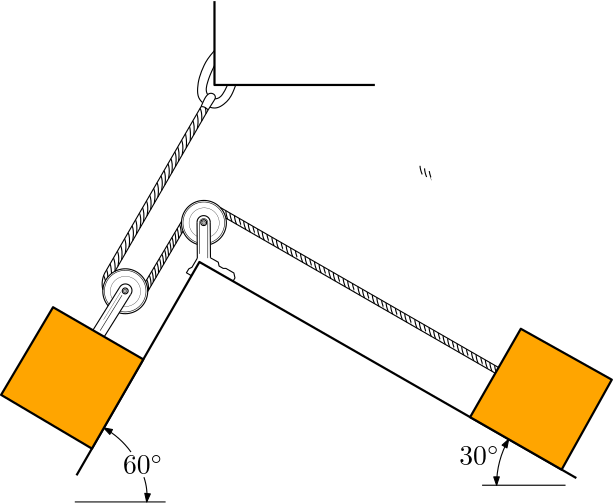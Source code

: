 <?xml version="1.0"?>
<!DOCTYPE ipe SYSTEM "ipe.dtd">
<ipe version="70212" creator="Ipe 7.2.13">
<info created="D:20200412185933" modified="D:20200412185933"/>
<bitmap id="1" width="1920" height="1080" BitsPerComponent="8" ColorSpace="DeviceRGB" Filter="FlateDecode" length="177530" encoding="base64">
eNrsvQdcU2m+/z+z93X37t259/+/O7srRWdGEWlRROxlHNuIvYy9YgFRQYpdUGfEXgCpNgTU
sQFW7AV7AVFQUTqCggrYK4T2e5KHHE5OTnqCgJ/3vjcTTk5OTyKffPk+33yjBn/9618NDQ0t
LCxaAAB0ikAgaNSo0d///vdvAAAAAAAAAAAAAAD4+mjQoAFCQgD0zY8//viXv/wFbzgAAAAA
AAAAAAAA4Cvh22+/bdy4MYJBAGoGMzOzv/71r3jnAQAAAAAAAAAAAABfA8bGxogEAahJTE1N
8c4DAAAAAAAAAAAAAOo93333HcJAAGqeBg0a4P0HAAAAAAAAAAAAANRj/vKXv2C0QQC+FH/7
29/wLgQAAAAAAAAAAAAA6iv/+Mc/kAEC8KVo2LAh3oUAAAAAAAAAAAAAQH0FnZ8BQBdoAAAA
AAAAAAAAAAD0gYmJCTJAAL4geBcCAAAAAAAAAAAAAPUVgUCAABAAtIAGAAAAAAAAAAAAAEDn
IP0D4Mvy3Xff4Y0IAAAAAAAAAAAAANRLtArOmmv0EAAA+TMAAAAAAAAAAAAA+ArQMHhuXpUv
29q27tW7z+DfRg4dPpo4ZNioX+362rZuzZkNAID8GQAAAAAAAAAAAKAeUKmMWrKdb968sbGx
kfcoeej169cRERH63gyNw+eWNjZ9+g+cMNnRydlj+qzZTi4e5I7DdNepTi4Tp0zr038QmQER
NAA1nD83btzYzc2N3OKzAAAAAAAAAAAAAEAfKE6Ya0/+HBER8fr1a94IusbC52/Uz59pnmxr
23rEmPFOzh5TpjkPHz2u38Ah3Xv+Shw9bpL91BkTJk+bNtONzEBmQwQNQE3mz4cPHybvcjXz
7gEAAAAAAAAAAADwVaFK5XPtyZ+/kRNB12T4/I2a+TNNkskWjhg1btpMt3H2U3v0/NXa2po+
2rpNGzKF5s/jJzk6zHAdMXq8TUtVq6CjMyve3lwvbyK5U5EZzfMcOlV0hwXvgljILomX9Tff
8i9U7gPMqmS3gHlIsnLphbCeIXpAZgs5c4sXIzNNaucUbqSG8J0k1qlh7x//GVP8iILzoP32
rztw/dy5c0ePHt23b19YWFhQkO/sUayHfx0xasxvPaou5Q6tWrWqo/nzxYsXybscucUnAgAA
AAAAAAAAAIBuUaXyuVblz9/IRNA1HD5/o3b+LLrt03+gk4vHOHuHDh070WzZumXLX+36jRo3
0X7q9IlTnKjiKmh3MjPzRG3yZ97Qsnqa9JNF0zk/yqTHyvJMmZmiM+mqaKzL2hSpULk66pZN
WKsCYXY+XD0Ta5vl5s9yQ1uZB5VupH7yZ9VS5i+XP8dsmlX9s8vydevWLXYepln+nCKmU6dO
7InkRzod+TMAAAAAAAAAAABA/aMu5s/fsCLomg+fv1G//4Zt69YTJk+b4uTSrUcvZuIv3XpM
m+lGM2f7qdOpTBDNDEeoVf7Mk1pKF96yn8zOY3nTTmWJptyIlP+JUrOLtiUzUzYtFj/17Vs5
+TNrH7TOn1XYSOTPIkbNXrxsscMgTfLnW7dukTcTdgRNw2cykTyE/BkAAAAAAAAAAABAdSpV
ozZsp9JHa2H+/I0kgq758Pkb9fPnXr37ODl7DB89vkULa6axxoDBw6bNdJ/sOGOy48yJU5xo
/jxh8rQJkxynOrmQp+gif5aJLdk/y8+feRerJASVn3fKS4HZzxCvMVpmEcxkBfkz/Vnb/FmV
jdRP/sw5DGRydROQ6ufJf4TTKYV9pPi7n3AuDvpcOYeJJ39u0WLS3GVzaACtZv7cqVOn1NRU
JoJmwmcykVMUjfwZAAAAAAAAAAAAoH5Qd/NnGxsbmuHzDkeoV9QNIAf/NnL6rNl9+w9iT/y5
a7e+Awbb9R0wbORY2v+ZtoCeOMVpqtOsIcNG6SR/5kTGMjXHUv2TJT/Jj23lBdMKH5L7iGzi
zZmV/rhefv5cvdXa5s+qbGTN5M+cgJjVSoX/EamTKn1A2CeU5ysJhcmzgvx5mPPiBc5jNev/
zETQ6WI0C5+1z5+7dev2C4vExESyJeT2F2n+7//+D58RAAAAAAAAAAAAANpQR/Nnpu0G73CE
+kbdrGzo8FFOLh7de/7asmVLa+uW4lvr6kSucxeH6bOmOhFdiGPGTyL3yVN0kz8rqHiWGl5Q
NvZVL2SWH9Oq9IhkwXxZs9z8WVzTy0pxlY4/KNPuWWpR6m6+GvkzL3LyZ25NevVYkryPyOtI
wlqsvEJ37jLVyZ/nOPTTdPzBTp06ZWRk0C+PyB0Nwmct8+ecnBwV/z4lMTERnxEAAAAAAAAA
AAAA2lAX82dOz+eaj6DVz59HO0x3HT/JYZy9w3jiJMcxEyb/NmLMz1270XYc3Xv1Hjp81LCR
Y3vb9ev5q920me7kKTrKn+UOOMj6kR3kKutCrCB/ll9ArGr9M3sac4+bP/OG5lrWP6vfPUQm
WlY0k3r9N/ieK/cRvnRbktpXH1IuzFOVROs6r3+m+TOtfKZV0LU5f05KSsJnBAAAAAAAAAAA
AIA21Ln8mXfAwRqOoNXNyoYMGzXVadZE8TiDkxxmEMmdKdNcyJ3OXX7mzNy3/6AZs+YMHjpS
V/kzEzPyTJfTp0NB/2e59bLyw0xFrZV5KrNlWnEo6L+hZCU66v+s5QCE+s+fFTeulputa5g/
j3JerGH/Z/aAgxliOMMR1mT/DTZJSUk0beZMR/8NAAAAAAAAAAAAAC1Rmj/XknESKbzhM6Um
I2gNxh+c6uRCOzxPnOIkVtTqearTrIFDh9N56KCELVu2HDF6vJOzh67GH5QeZ45ncL/1vGXK
vMmkkqH41K2Alpt4i+/fzORtR623/FmVjaz5/Ll6G+U+Iu+wS/ff4N0JzfLnaV7Lls0dS++r
P/4ge8BBznCEGH8QAAAAAAAAAAAAoP6hSv1z7eHNmze84TOlxiJodQNI29atJbFzlfZTp9s7
zJjm7P7biDGS/Fl0261HrynipJo8RXf5s6QDA2cqX520VALNjWeVNQumq5FuRlzdS0OmKQh7
TpmxECv4ezPrL39WYSNravxB2cEEFT3CaeO8/mYm7/iDUv1V+DNt5fnzuEW+69atcB4m+VnN
/Dk+Pp4z4CATQZOHkD8DAAAAAAAAAAAA1D+UdkCtVVurIHxmZti4caO+N0OtoIwGy336D5w2
052WQE9ymDF6/OSfu3bv0vWX9h2qyz47dOw0zt7BycWDzMw8Ub2h7SQdGbh5J296LDMfdy65
AxQqzaD5niT9CCf3lKnFltPaWWH+zNsDWfb4KEusVWjprN/65+rjzu3JzfcId6t5Fss5l3K7
ffDmz+fOnTt69Oi+ffvCwsKClrtIPaxm/pwqhlPqTCNoAvJnAAAAAAAAAAAAAAC+UTt/FuXI
Ni1tRowe7zDDdfwkx8mOM0eMGc+ex9raukfPX8fZT502023EqHE2NjbMEwEAyJ8BAAAAAAAA
AAAAwNeDulkZTZJtbVuPGDN+2ky3iVOcxk9y6D9waPcevYj9BgwePnrclGnOTs4eZAYyWy0P
n2WqilUujq7DcCvNeaujVZqpdp/Uz58/v3z58smTJ2lpd/bM/1ry58OHD1dWVir98woAAAAA
AAAAAAAAAGoADeKyquEFbWz69B80cco0h+mzprvMdnLxIE6fNdvJ2WPCZMc+/Qe2ROUzADWe
Pzdu3Njd3Z3c4s0NAAAAAAAAAAAAAHxxNEvMmFTZtnXrX+36DP5t5NDho4nkTq/efWjZM8Jn
AGo+fwYAAAAAAAAAAAAAoPagVXDWXKOHAADInwEAAAAAAAAAAADAVwDSPwCQPwMAAAAAAAAA
AAAAoA+Q/gHwZfmf//kfvBEBAAAAAAAAAAAAgPrH3/72N6R/AHxZ/vnPf+K9CAAAAAAAAAAA
AADUP/7xj38g/QPgy9KoUSO8FwEAAAAAAAAAAACA+oeRkRHSPwC+LKampngvAgAAAAAAAAAA
AAD1jP/4j/+wtLRE+gfAF+e///u/8Y4EAAAAAAAAAAAAAOoTjRo1Qu4HQG3AzMwM70gAAAAA
AAAAAAAAoN7w3XffIfQDoPZgYGCA9yUAAAAAAAAAAAAAUA/461//amFhgcQPgFrF//7v/+Ld
CQAAAAAAAAAAAADUaf75z38KBAJkfQDUQoyNjb/99lu8TQEAAAAAAAAAAACAOsd//ud/mpiY
IOIDoDZjbm7+97//He9XAAAAAAAAAAAAAKBOgEAPAAAAAAAAAAAAAAAAAAAAAAAAAAAAAAAA
AAAAAAAAAAAAAAAAAAAAAAAAAAAAAAAAAAAAAAAAAAAAAAAAAAAAAAAAAAAAoJ5haWXVzMzc
pGkzYuMmphBCCCGEEEIIIayX0t/9m5mZW1pZIQ8BAACgVwSC5s2amePDF0IIIYQQQggh/Dpt
ZmYhEDRHQgIAAEDXybMAyTOEEEIIIYQQQghFKXQzc6TQAAAAdIWVlaCJCT5e9WDjpjgIEEII
IYQQQli/ftH7Wva0iYmplZUAmQkAAABtw2cBwmfkzxBCCCGEEEIIIV8ELUAEDYAOaN5c6g8K
bFu37til25BREwO3//n6zdu0tLSLFy/6+PiMHTuWmcfa2hrHDdSTymd8pOJrcQghhBBCCCGE
kDeCbqKrCNq6pfpou0pr61atWtkQRLfiOxLoz2Qya2qrVpKfyZ06Gv21bGmjwXEmu1xHI11r
TW3RvHnNbmlzemvbsrmtwNTGyqStjWXndrZdfu7ard+wvYeOVUr4+PHjzZs3Z8yYgQga1Jdv
XlqYNG2GD1PkzxBCCCGEEEIIoTxNTJo1b45e0ABoEcC1aNGuTaspv3X1su+8YKTNjH5mroME
3pM7b3AZMGfK0IFDxyYk3i8vL//06TMTRMfGxg4aNAgRNKjrNDU1w8co8mcIIYQQQgghhFCx
TU3NtIwgBg8d5jpnntvc+RIXyLdqBhePOb379NW48pncTpw0MTg4eP1Gv+CQYL+ATSvXBHsv
W7961erAoPXBgcuC/JcEBy8PClod5OsT4BcYGBAcHBQcFBQYELCe3Js0aVydi/4GDBw0b4Hn
3HmL5s33JHcY5y/wmidRfF/q0TnzFi7yXDpk6G/arFogEFixoLW+7CkCSRU970TNEt1ezc2n
C5rMEDR2EjRxEjSebtXEyarJNPGt6I4lS4smjkRzE0dzctvEwcykp6UFs5waoHPHDm72A9e6
9Nvo0m2LR6/wOb8e8B4Us2bEyQ2TYoPdFs+YsGTFhtIyQilBKBSS28rKyoKCgkmTJiGCBnUX
CwtLfIDqxMWLlxKRP0MIIYQQQgghrOXa2fXX+LkWFpbahM+7DxzeE3Vgd2Q0uVXFPyOj9kQf
2hV5qN/AQRqs0aaVqKHElu2bKysry8XVpM9fV8bfLrh88X5WZlZl5TsyobLycWXlq8rKT5Vc
ysj/t4cGkiW0alU3GlPQXiUes+eF7diTkvH4QVpOSvrjh+m59PZhmljWnepH03IfpOYcO3Fu
8dJltH2HZuGzhTQ0XiZ3LC0tzc3NLcXQjJozp2YRtLU4N3Zq3mSjxb+cmjZwa9rAtem/ye0s
kwazmjRwNWngZmLgamLo2qSBS2OxP4l0/rGBy48NpvzQYO0P/55qZsIsR3WmTp2qQdsN23bt
p08a5+k0cLlT92C3Hls9euxcZBe9/LfDa0cfX29/1t/5ZNA8l+nT4+7cIxeeUCgsKyurqKgo
KSkhP75//37y5MlfZ3TZs2dPWgFe83Tu3Lldu3Y1vLNjJJD7sjN06NBBr2vXU+F/ExNNOm/0
7t134ULPlStXk1tyH5/dyJ8hhBBCCCGEECrVyqqFg4NTcPAm6sKFi9q0aV/D2zBu3ITw8AiN
n97ExFSDWlGai7rNWbA76qC397JVq1dRV69ZLc+qeVatWr7c+9CJM65z5rcQN49Wb702ovn9
An1LhaV3UpO37Yj2Wuw3dtQMB/uZhyP3vHqeVFKSWSJMFQoflghzhMVvSt5/KvnwWVgsLBF+
fPM+RygsCQxcL8qxbVrWiaSO1se6uc9JTnl05frtazcTr8cl3YhLik+4d+REbMS+w7uiYnZG
xpDb8L2HDx47F3/7PpmBeuVaQlpm3iLPpaLlaLS/7FTZ0lL0PcXy5ctXrFjRsWNH8hCZQm7t
7OwCAgKWLVtGfuQk1RrXPzsJGk82adCwYcMfjPkxMjJqaFSFsfi2kaEhuZ3QsIGjuYkG9c9q
5c80fO7es9eoydNdneznTenjZd95uX0bn2ltt3n8sn/JwMPLRx1fO/a0z+Sr2xYGr5h781ZS
RUWFUFhaVl6FUCisrKx8+vRp37599ZF26il11AmDBg1KTk7Oycn5Imv39PScO3du586da2Bd
5ETExMTkSBMbG0umM/OEhoayf9Qt7u7uZI3kVudLNjOzUPeDxsXFNSkpqVAaMsXZeRbyZ+TP
kF/vm28rKzOjdL7k5TdEy43GEYa6MzpT4bUalanpJaevVwH8AlfI2xvL9btM8dVSqfsVQQgh
hF/eceMmxMQcO38+lhgRsYPeIS5cuKgmNyMkZDNZqTYl0GZmFprloq5z5u+OjF61etX6DRuU
6SNWdH/16tXRx065z1soypPV7D9AB9TzC/YRVn4O3x0+dOioHj/37mTTYfp4+wdxFyuKc8rK
cspKU8reJQjf3CsXvqgo/VD2+UNFWamw5E3+08TKyvfBwRuY5dSV+mc39zn3H2Zdj0uKu3Xv
WlzSwWPno4+e3b7nUND2fQHb9oSE7w8I3RMYujd09yEy/UDMuas3E+MS7l+9cYfJnzUb85HJ
n2nUfPjw4YSEhKioqOzs7KVLl5KJISEhjx492r9/f1pa2vbt22korX398zSrxjOaNmhkbNzi
B2OrH4wtGxoRLYyNBI2Mu7dr06tju+Y/NrQwMrQ0NrQktw0NLQ0NBUaGDQ0NpzUycDRvWgP1
z61atTp/4YLXKr/JE8dP+K37yF+b//bzDw69G3uPNt/k1N5vapulE9qtmma3c7njrg2L7t17
UFFRUSrKn8sqyivIbXl5Oa2Cjo+PJ4vSYfhMo11yWzsjaCZ8Dg0N/SIbMGHChJqJoMkO0sA5
Li7O399/1apV5JbcpxPJi4WZR0/5Mw2fKTqPoNX6fCFvt5GRUTRwvnv3bkBA4MqVq8ktuU8n
kkfJPJp9eIXFi5YQH6bfD9mFJ7MKC2+F1Z78WRTlSKE4nBHN/vbmMrm//isJjupIEKHbvDc6
U+YPqL5AYFtL8mfpw8J34qoXKL42M6PkrVR0HfJcwLwbs+zGW22OP/fpZMO9pTdG0SuIXgDs
p/Ack6rd4dsj9lESbwnfMZE9DqI1creN9aBkdVofHOWK3zV4dp89Xer6rDv5cxTfiztK4XsU
fQrr+Mu8uyq8PLS6rnhmVnhtS7ZKo4NGnijntcC/otqVP+OrCgghhPVXR0en8+djIyMjhw4d
zu6DQYNob+8a+sWqTZv2NPT29l6hRQl0M81yUdc58/dEHVi9ZvV6woYNVbe8UjZsWLd+/erV
qw8cP+02d4EG9c824j4Sa3xXFXx8vN5vRc8uHX9uad21ueW8SaPvXzyafudY3KWwB7f3pcTv
uXUu9HnyxbIXWeWfCkrfPct9eP3UibCCl/fWb9C8HwW7ApaidB6d5M/uHnOTUx5dF5U9379y
487WndGbIiKJf0Yfz3z0+P2HjzmP8yOPnN4UEUUmbtkRdfna7fjbyVdvJqZn5Xt6/S6uG7fR
OH+mTTY6deqUnJzcoUMHslOjRo26detWSkpKbGxs7969yZz9+/ePj48nW8vkz5rVP1tL6p9n
Nm1gbGxs1dDIvKGRRSNR/mxiZNS9XdvJ48bOcprWr1vXJkZGlo1E+bOFWIGhCMeGBo5mNZE/
z5s3j/xD3HttwKJlKyaOtpvQTzCxj+mEHj/OHdJ0k3Pb30eZuQ009XbqETBvRNiGJRmZWaL8
ubRUUv5cTn4kt7QXNFmUDgtumchRf1W1dTd8rrEImgbLZGdlz4KDgwNNoZksWh9nigmfmbXo
MIK2shKo9/tsVHRhYWF2draLi6tsUTSZTiNojT68wuMLs7KyCgvjw7+a/Dm6KleQziIU/sbN
5EK1Jn8WR1FRte/fdaJUpyr5kT1WValgjR6o2pE/KzwsMgusCqD596XqudxUTXxVS4V1stc5
Pf6qxV986V9UpuS5VdlctML5JZmbnKNUFWHKywnpAiXPVZg/K9wj/gtAu4OD/Fl216qKZtmH
lC9/5rv4efNn8Uvm7VueA6jddaX02q5ei2j1ah7wqm2TPtRSp1W8eRpfZnrPn+W+0CCEEMI6
Lk19IyJ2WFnxVIJt2OBLHh03bkINbIm39woag5Nb3o1RuZGIQLP8ebc4f14nTpj9/P19N24k
d9axgmjx/fW+G/3JozSCFuXPx07R/LmlRvnzOr/Vb0sKDh4MXz7HyXHAL0NsmzgP7LhjrUeY
r9uGZROPRa26cCIg3NclLnLDx0dXK0sff8hPvBwdFOg7+2HGhbXrl9a5+md3j7n3H2bT/Pnq
zcTtew5t2Rm9dWf0s4Kijx8/xScmv3z15kFqZkj4/q27DoT+efDK9Tvxt5Ov3UxMy8zTVf7c
q1ev48ePk+NG7jdv3nzTpk2lpaVr1qyhs3Xq1CkuLq5Lly50Zm3zZ6smTk1E+bOlOH8mWjU0
+tHIaMSggX27/jx++LCpE8c3NDKy/MHY0lgUPpuL65+NDA0dGhk46L/+uWOnTvfv3//8+XPA
1jDf4E0O4wYN/Nl8fHeTiT0aLhjafN+8vqsnt57Tz2TeSNvti0Ye3R2Sl59H/sleWiosl0Yo
FFZUVJBFfQ31z7UkfK6BCJpmv+TlIK+xM5lOD4We8mcmfKaZs5eXl24jaLWab7i4uNLwmen2
PGzYyJUrV5Nb+iOZTiNo2XRauWG3CrNOLSS3eguHa1n/DY3aJlSHvbUlf9Y8idKvosMrOT78
x0qcb+g05asD+bPywyK9QHGKJbNwqUMnm6pJTWFVSvOkc0rzJYUxFzsGlw3fqjdbvJC38uIs
yaPyc0J2FKbT/FnLg6PT/LmO9t/g3wXOgZXNn99mZr7lrzTmng7RojKj2C8cUx1dV6pFuORZ
ZAlqfM0nVXLPyZ+jonSVISN/hhBCCLVKfbt27c5MYXfAsLJqERNzTJuezCqHxqIVRUZGjhs3
gWyAm5tHjbXgqOoLMXdBVf2zj8/adeuCNm3eFrEraPPWjQGB6zdsIFPIdL+AwOAt28j0wJBN
ZMoGHx9a/1zVf0Pd/Fmco/qH+FZWlqQlX0o6vSt0of2CwbZrJnXbu2Lqwa0LI8OX3E/Yn3wn
cqffzNitc99kHKuozH79+MLJbYuC1zsXvLjvL+7/rHH9M1PS3KZNG9o5oTkLdtkzmYHunTZV
0Ez/jeSUR9duJt6Iu3vp+u3Q3YdDwvfvO3SK/EPx6OmLfpt3HTtzac/BE6Li553RoX8euHg1
4Ub8vSvX76Rn5Vf139AifxYIBJaWltbW1teuXevXr1+vXr18fX0/f/7s5+dXVla2dOnS3r17
jx49OjY2lmkKrWX+PM2y8bQm/xbVPzcSFT+TWytx/XPPDu1GDBzg7uw8asjgRoaGVj8YWxiL
mm9YkPs0f66R+udpTk4lJSW+q9c5u7gt8XL3cOjvOrL13OEt3AaZrRrb4djvIzbP+sVnSofN
Lj2OrJl8ceeqhAO7i9+/Ly8vp+MP0lt6hzbi0Hn/Z70OaVfXw2d9R9C05FjBAItMaw595M+r
Vq2STZuZRNrLy0v7VZiamqv+yUKbbEyaNIWZsnLlajKF3HIy6qSkJDU/tjxPZhVmnfQUV0Hr
vQVHbcifNfrlWpXwsGbzZ1GaVIMRroZV2YqOVc11DqkN+bNKh0VqgXxBqHS4x1/VKT+dVuf4
8/dDUOVRqfXSFd2U+zXE25s3MlXdI13mz9odHOTPKu8aT/58w5vnuxWeK0rykmH94QDnHGl4
XSm+tmXe81V/Y5f6GxmFT9GmdTzyZwghhFBDY2KORUTsYE/hdGCmAbXOxyK0smphZ9ePOHbs
BFdXD2/v5WQtjo5OdJP2748kE4l0HnY8rlRTUzNt8ucN4rQ5MGTT9p27t+34c9uOXZu2bg8M
3rx5e7jox4g/yfSAYFH+XFX/rHH+3EqUowaG+FVUFD/JuPrmfsx5f5cDnsPu7Vz0/Grom6xz
75/HlZU+elMUf2H/8subXV4mbK/4dP3F/T0nQ2ZFbl9SXvFyU0iQNvXPNEwmT2/fvr21TPNq
dtTcpk2btm3batmCg13/nJCYnJGZc+9Betjew8Fh+6OOnikvLz988kJGdm5lRUVu3rPtew5t
3hEV+ufBu/fTMrJybyc+SM18on39M7318PAoKipKTEzMyMgoLS09e/bswYMHY2Njy8rKMjMz
Hzx4kJ+fP3/+fCsx5ubm2vR/drJqMr2xKH8WiDs/WzYSNX+2EDXcaDh53Nglnou62rZqYmgo
qo42EoXPFqL6ZyNR/w1jA8dmes+fQ7eHkl9B/pg/33369AXO45c42C2f8vPyibZew1sGOv56
ZsWEmN8HH1w0IOaPkZf8nOMjllz1W/r22bOKysrysrLyiur+G8xAhC3qNbUwfNZfBO3g4ED2
dN++fSqGz7rNn5mFy5Y6MxE0bT2tDSYmzVT8WOnduy/t+cyeyKl/ZsfUTI20Si48JYqfF4ru
i7pAZ51ayHpUNCU+XFQgLUJSHS16ioSsU2Gsrho8HTZEz61afvWjrInsGJzVACQ8njXAojge
11X+zFtNp6CAUzbsVS1/lmqOyv2DdNnpVRlL1R+wswM3nqa1jbmZTNWqq9Yp1a9Ato9u1cys
R2VraHmr+JQ9kScfkxuVcCMgqZVKV/CyzwW3K4XkbEpOEGsxrGPOHz/K68Uq3bNa+kqQPqTR
0psnVf3I2WvVDov0/spuNmcKf/1z1Y5rHiArT0EVJ2DsR6vu862O76Gayp+1Ozg10X9DzotX
ciFJhofjbacclcn3+pU5CEpWIXk3iVJ31/guAO5TZNrLyB7z6pcMT3KuzXWlWp7MuvDUvx40
yJ/5Pxf4Tqjy/Fny6aDBMjkd+5FCQwghrFeePx+7aJHo98quXbsHB28ikinh4RHkDm274ebm
oeWYgPKKrmWlbTfI9sg+FBNzTMUU2kTNFtC89c+BIZu379wTsjU0ZOv2bTtEmXNoxC5yf1Po
djJdN/XP4vw5KNivovLjo3un3t7ecyPIIdF/YmlSaMX7qxWl6ZWl2RWVT0s+pqRc3HI+YOLj
6DmVSZueHf/jRMDUC0f9Kys/BQcHtBCNH6d5/kxo1aqVra0t/dHGxobctxHTunVrZo+sra3J
jzrqvzHvbnJmRlYu+UfV5+KSvYdOBobtizp6Rigsjb0SV1ZWdvdBOrmNOXMpcPveXZHHPn78
TOZ8lPvkQXqu52Kt8mdLS8uRI0emp6efOHHi8uXLR44ciY2NDQoKIjs7duxYgUCwe/fuY8eO
nT59+vjx42fPniVzDh8+nFZBa5c/i/pvCBoZWdD82cjIqpGxsZHRpLFj53m4WzYyNjM0tDQ2
Eo0/aCRKoS0NDWj9s4P+659v375dUVGxY+sWZ0f7xW72y6f19p3288pRAq+hgrVj2xyc3+/k
0kGnPfud+WPEVd/p1zbPTdjlL/z4qYzVeaNCAq2FrsfhM7slyCoVUFA2rBadO3cepgJz586l
EXS7du10WH4sr9MF2TvZXdZVpxQmfJZX5KyrCLqJiaqfWYsWeRUWFgYEBCrNn8k8ZE4yv+of
iKJMmMmcZWJhcSKdlcXuCy3OopkyaXGkXKh2/iyOl6VSZXGmXbVY8SqqH6Vxt7Le1Krmz8qL
AOXU5ikPD1mZA7fcTvJbvHTXAnaBa1WnU+7IaMyv/8tvZHLb6nKSYfJkbp5TybveqoSBdzPE
wYh0Ki6d28h/Im9VttyohL13nG6oNBaj+8KJHKsSM6mEVvxESRwnOQLSdcLSJ13B6hpz2oDL
P1/VaXPVxnCj40z2Xqt6WJbzBNqsS5EbwPJ1S5YsVkmBpZISR8WJrpIXEbeLiOQLAtmvAEQb
oDh/1k//De0Ojv7zZ9E7gXTPZKmLUOqNgtP0W7ZCXrJknleB/Pcl0btJtIa7xnsByDyF8+4h
k/Gy3+L401oNryulV4vsF3yqPUWN/Jmz2UrfZzinW6X8+e1b7puVqstE/TOEEMJ6nD9v2ODb
WNwI2s3Ng6bN3t4ryB2aOesjf24sGfSQrossXLbhc9eu3YcOHR4Tc4y2p1a9ALuJialW9c/i
/DkgeNP2XXv9g0LWbdjgFxAYFLLZzz9g/YYNorroXXsCQzbrqv9GQJAP+RfHo6TjHxIibgWN
f+A/oiJ5a0XZrYqKrIqS7FLh44qyJy9TYy4HTXywZUzx6QV5kc7XwmY8SjpQUVEeFOSrff2z
rRhyXyAQWFtbk6VZi6GLpRk12TUmf9a4CpoeH4/Zc5PuZ2RmP6Z1s6cuXPPftjs65mxZWfmp
2GsFhS/IbUlJyYmzlzdu3X3s7GWaaj7KzXuQluvl9YfG+TPZ7AEDBuTk5CxYsIDsae/evd+8
eZOQkNClS5erV6+WlpaePHmyU6dOGRkZ+fn57dq1I/N4eXllZmba2dlptsuS/htNnJj6Z3H/
DVGds7GhiaGh48SJ3kuXtrOyJPfNjYxMDQ3NDEUtoK0MDQwNDaca10T/jby8PHJ409PS5s31
8Jgx1mtyt5X2NosHmzq0/96l0//6Df9p63jB8fm9T3r2Ob967JVg95y487T/s+i8lFf336Ad
OXRY/9yhQ4fY2FhyvshtLWnBwbSDUBEyv07WO2zYME91IPPrcH9rfvBHJltWvHZmHm16Qav+
gSXbakOtiao136iuOmbHwqL8WSpP5szPnUfl/Jlba82KwXlWwVcvrb/8WWmYoDx/5vuDcbkZ
C12UbEtkRX9oz21JKpOZ89c6VvevVjyznH1XbS1ydlBuxMfXSKT6QEmtQtwPNjOTWUX16mTb
EcvL9xSvTkG7A54nsg+IosRJ5cOiOHDmrwaXUyFfy/Jn7kGunkdR/ixdJaswf66Ufyi+eP4s
D7n5M1/VPfvLGtkvffi/+ZL7UlL0/qByB2zt8mfOnvL9QQTniyf+YQ3Vvq5UCpM5fyajbssL
5X8+wD7FCj4XeAaZldt6nXM2ed6sVFwm8mcIIYT11cjIyP37IxX036BDEOpj1bTVsziC5vkQ
79q1OxM+qzscofb5c2BISNjOPf5BIeT+OtEohKJBCWlf6NCdusmfad9m/wCfysr3j5OOv4/f
mhru8DB4+PvzS98lR2Ql7M9NvfjhQ05lZUFJ3sWM6HnJ20Zmho++t3V0cvT8d7mx5J9OgUF+
TB21ZuEz2ea2bdsyvZ3JHRsbG3pLYWZuLUb7/NndY+7d5MzU9Ef0n/4p6dmBoXsj9h35XFyc
++Tp2YvXs3PyhELhzshj/tv23HuYTmdLz8x9mP7YS9P6Z9pdZOXKlVeuXCF3BAKBlZXVixcv
/Pz8Bg4cyPwe0qVLl71796akpNA2HWTO5OTkGTNmaHByq/Nni8ZOP/3byMhI0NDQ3FjUZ8Oq
oSh8/qVta/vRYyaPGzekt13zxo3NjAybN2ls9UOjZgYGFgai/NnBqIGD/vtvfP78mebGdxIT
3d2c5kzuvnhCq0UjLecP/un3gUYBEwX75vQ4+ftg4pkVI67t8C7+/Km8vLy0rFS2/pne11UI
OWbMGP2NaqdxJB4TE0M3yd/fX3Hxs5eXl65i81atWg0aNEhx8fPo0aNp+Ozk5ER7udfd/Jn2
/aCl5orzZzoPmf9L1T/zRs1q1z/zFzxXx8LcjhysZh1SFdTq589SBc/szJlvFTz10jWZP/OF
vSrUP8sGXLKhRHVaIvsrP63Lldu8grcaUG7gyU5dZDdDZo/Yf90vXTit8ImyvU2U58/8WX31
1rKWKdqqzCjO38XLC4flpG3KVsfTSYPOz/dEds62vOp0eSvNstTInxVnhjKpGvdcKIlYFbQU
0Dp/5mm/wP1GgK+5ATetlVsLrff6Z2XNSSrlt7/QSf8NeTPzfS0lHcbKy64Vvwo4q1Cl3YS2
+bNUTCovRpZzBjW4rtTJnxXE+Frmz/QKf6vgj1lkUnT5p1udC1iNZSJ/hhBCWF+l5c208TI1
JGQz0+nCzq4/LVHW09rJ8mnIzImgmfBZg1XrqP45ZPuuPRsDg9etX79+wwYquR8YsilU0v9Z
2/pncf4cGOBXWSl8kXLuY8K29J0Ol1f2jPcZcMV/fNgKx0N7g549e1hR+bLsRfyHW4GZuyZe
WtX1hu/AZxfWfi6Kq6ysCAoU5c+tbDTPn21sbNq1a0fjWXb/DdqUg8A8RO63bt1aF+MPzqXj
D6amPyouEXUMPnrqgu+WXacvXv/46VOJUPjp0+fzl+P8Nv958Ph58ZB2wrQM0fxpWXmeizUf
f5Bseb9+/TIzM5csWSIQCH799dcXL14kJiZ26dLl5MmTr1692rNnT7du3bKzs58/f969e3fR
qQkMvHfv3s8//6xN/bOjZZNpPzUwMjKyMhaVPVs0NDRvKBpecMLoUS7Tppk2bDisf//JY8b0
6tSxX7dffrFt1aLxT+aGohmmGhvUQP789u1bOm4gOREBwX5OY7t52rd26dPQvYvBqp4/Bg8S
7B7XcbdD56gFvU+vHJkYE1YuKX7Wd/48aNAgJn/WVSOLelmVTQNqZ2dnT09PFxcXXYXPBC8v
L5q0q9KZRFedNxho1K84fybz1HD/Z87Agrz5s7r9n8PYTZZZMO01qvo/K6xD1jB/Zjd8Zi+W
v9RZd/mz2pVsqoeH0jFCdYQr9UfuPDD5M38uKpNxySnElWm+Ia/eUnGMTLM13mbXyvJn2bI6
xf2fZcsU+fIf5siI7oiewjcumMr5s9LVVeVDUr0IRPPzPZGbklWfLm4ltoqHRTYXVfQNhYI0
T6UWxwoaLChJmJX3f5bqJiHTEoS9diX9n5voI3/W7uDUSP9njfJn6e9NOF18Oa8C+fXYqu6+
SkMoKsqf2Y0gpM6IvLdK6ZYRGl5XKnwFKa9oXeUvLvnzZ/6vFBV9LvB+UaJl/qx8mcifIYQQ
1letrMhv+seIsh02aAhM1Pngg5y10CJn9sShQ4czjUHUVdv+zxs2rBXnzNt37gkIrqp/puEz
HZcwdOducf3zei3HH6S5cVDgRvJvnJLCe+XpUcnhk6Pn2B717HJi3ehdGzxOHIwoeJpWUfGu
ojS7/Mnh7OgZp71/TgodJ8zYW1KcQZ4VFODH5Ni66r9B9oL232gphs5DfmzTpo1O+m+4e8y7
9yDrYWpWWkZO/O3kgsKX7z98jDx6xmfTzp37j544f2VXVAy5v+/wqXfv3hUUvbx1Ozk9Myct
Izsl/bGW/Z8Jw4cPv3v37okTJ27duhUTE3Px4sWIiAjy6MiRIy0tLQ8cOBAbG3vu3Llr165d
vXqV3Pbq1YtM12b8QUeLqvxZYGxobiTqsGFqaNjKwmKuq9tcN7f+3boNtbObPnnS+OHDrJs0
/rVTx8mjR3Vp0UJU/9zQsAbGH8zOzhZdfiUlFeXlcfHXHMd19xjdfMGwZov6/LS+zw9bhplF
O7Y/49XvpPfQoyvG56Xfq6ioKBUK2eFzuX76b9A62FWrVtWS4udaG0HrKXymqTLZzbi4OKUH
hMyTnJxcF/NnU1Nz1T9ZaLA8adIUBfmzi4ur7DCFCuUNdcUD/0kyZ27+rKz+WZweq5g/V/8o
tRZ91z+rW8nGE/bKKZ7ka+wgXRarVosG2XpLdqdoniG3FPbBUJyNyPtjdvXyZ3VK9ZT1KuGp
VxQ332CeUjU+Gjvb10X9s/y6R2X1zzLfGrBzMFUPC88CJVkQ37q4Wyv9d/2KUlkNxkdT+UUk
lbfz5VqyjYhrPH/W7uB8kfyZ1RxD/h9WKIqOlb4K1I3fFe0a/wUgZ3xJ7nCBvCdathe9pteV
kmtbzsuTb1xadfLnqneFKPWuN93WP8srkkf+DCGE8OuRVWy8fOjQYXZ2/YgLFy6izTH27490
dfVQtwOGWiXQzBiIZC1Dhw5vLG5GTSaGhGzWYIGmpmba1j+vXRsQvCls195t4TuCNm3x8w/Y
4Ovr5x8YvGXbtvCd4lx609p1a7Wsf6b5c3Cgf2VlRcmn3LLHp1Kj3K9sHJZzdOG7lMiXWdff
vswrLf1QVvKqvDy/7PONrNOep1b3vhvlVvb6YolQNH5fwEY/po+HZvkz7/iDDOwxB3U1/iDt
/5z16AnZ/sIXrxLuPEhLf/Ti5evLN25v2RG1PmTHpojI2Ku3il68Ss/IuXUnubDoJZkz53G+
qP/z4j+0yZ8tLCzoKIQuLi6vX7++ffv2vXv3ysvLk5OTT58+nZKSIhQK74jJzc0dN24cndnc
3Fyb/HmaeZNpP/6b1j+bGhq2MGncv1u35X/87rVgQReblrbm5jYmJs2bmvTs2GHUwIELZs+e
M2tWBwsLQzr+oKmJvvPn69evV1RUkB0vKy8rLStd5D7E3s5g9iCjhQP+tXro90HjGu6e0SLG
s9vRJX2u7vctKxOFzOzi53JR/FxVBF1aWlq/xx+shRG0/sJnCh0HUHEJNHmUzEPmrIv5s5mZ
heqfLDRbzsrKYmqbOeMPkunkUTIPmVPj5huyeTI3f+bJgcVlzFL5s0xDDzn5M11afBi9VRg1
67D/s2r9MxVHMXLjEf5Ih4kXFOUeSv7kvzpf5Q0rZCaqF6/Jz5+lujoozJ/543feqER2iDTF
DZnF671xs3o4LfFZuVFVDq1e/qxkdbyJLv9DksJFvhMq3ZhaxcMi5wqhG3+Dr2hTdpOkGiZz
RhlT8ysY6d7LvGGmvG8W5DfOrRpcj732L5M/a3lw9Jw/84x/KtkknubMnD8WkJccKnsV6CZ/
5l4YyvJnSbD8tvp0yHuf5H4Xpvl1pfjalnNw1EllZd4qFRVdK/tc4Dnd6vd/5nz7oHCZyJ8h
hBDW+wg6JGQzDZwZaSMOOj08PEJPETRtADJu3ARmtMH1633IuiIjI8mPGizQzMxCy/rndWQL
/PyCNm3ZEhaxfefubRG7tmyPILfbd+7ZHBruHxS8wdeXFkXroP+Gr6+oAPVN9ruUw3F/ut0M
c3h7b3tl2YPKyqLK8k+VFWVlxW/LSvLKSu89uuZzPmTs/dPLSj8llBSL8tuAgI3iHhotNc6f
OS04ZNNppvkGU/+sZf7s7jHvbnJmRlZuRUUF2QWhsDQt41FC4oPnz4sKX7xMy8p5XvjiecGL
hMSHqemPyKNkHjJndk7eQ63rny0sLAQCAa1nvnbtWt++fTt16rRs2bJ3796tWbPm9evX8+fP
b9++fb9+/S5cuEBmJnMyqbUW9c8mjj80MDYWDS/YtU2bccN+GzN06BJPz5EDBzQyFDWCbia+
tTA27tCiede2bdtZWVkaiJhqbDhV//XPgYGB5AgXlxTT9Hjl/P6ju/zXzF///4X9/r91IxuE
TTE94Nbu2MJfDnj2vHNkU0WlKGSmwXMZDZ/J/8pp+XNVE48WXwe1IYLWd/hMS6Bpj2V5YynS
8JnMo/ODUDP5s5WVQK0Pl6ioaBpBOzvPkk2nafhM5lF9gaIwmN3bWarIuSoQlsmfaYZcHRfT
H1mpsrh8mlmsKDdWkD9LGoBwNkP8rOoIWrw9iouf1cuf5fRnJtPEv56rMqgcK5bkCzSW3ciU
zjrkNeklK5Vb1cw8JBUI8DRzkN9BlD2n981MFWJk2SJDFfNnOfm5nM7S3D2tVNBHgs4gCpeq
z1d01YQoU7XzZ8Wrk07Pqv4Mnx2LcUYDZF8q1Zsn3TRDlcOiKImSrEh522rZWFWqcp7/wlCS
YnG2kzxd6mKWbdKrvDM59yXwRfJnbQ+OfvNn7qiLnKu3Uvqbl0rplwb3rYnvVaDg/UHz/Jnv
glGeP3OvcPnhMOtS0fa6kn9ty/1iQp2xA9T6gxRFnwsyJ1T6PZl1rNjvY3TvuM9S/CPyZwgh
hF+Zbdq0d3R0cnPzILdMC2hmlEA9RdB0fMP9+yPpWiIjRXdo3w9yh9kMdTqKCDTIRV3nzKf5
M9PwWdRgw8cnQDTiYPi2iF2bQ8MCgkPW+/isE41GWDWDKH8+dspt7gJN8mdxjhroJ+q/Ufou
73PO+ZvRiy9GzHp2d1dpaVpp2Svhpw/lpaXlnz+Vf3xaXvIwK27rmXCX+xf8yj7dFxY/J88K
DgoSx1Ba9d8gtG3bluZXzVmw52GPUah1/bMof87MfkxTS9pi7cXL1wmJD1PSsl+/eZeWLoqj
i16+pg/R4tpHuXkP0x5rX/9sKaZHjx5Xr15t06YNuS9qgRIURFa0bt06cp9M6dixY1JSUrdu
3ejM2ubPovpn0XiCHa2sBvfu3bN9+5kODg4TJ5o1amRuZGRhZGhuaGBpZNjMwOAnA4MfDAya
0PEHDQymGho6mOo9f540aVJxcXF5eVmpUFhWUb5qTrfxHb6x7/RfM7r8l1ef//Yd/q+tE032
ubc5urhHYqR3qQghUwFdJg6hy8T1z3TS58+fdZhA+vv7x8TEqNJ/+MtG0NqnoJrh5OSk1/CZ
MmjQIBpBk910d3enOTOZSO7HxcXR8FkfDbprJn9uIRqCsJnqHy7kbZtG0LQXtL9/wMqVq8kt
uU8nkkfJPKovUH6o68lE07L5MytzpsmyJzdVFsfFkkbS4Qr6b/BEzbwLkaqO1lH+zA49OF1S
2fkzf9jL+3SeoQN5x1CTM7Qfb/7Ms3w50RB/Ts67BJXaaFQ/RcX+G7JdsqWSDblHg/+IyRxz
mUiKkyGrlT8rWZ3U/vMNi1a9I9xx1jg9vdU5LApas8ofiZI3zZPJsqR3Vq3m53ybKnWVLucu
W2mltzerjl2T/JnvcuJr16ti9al2B0d//Tc4Vxq3OHmZ1MPLFb01STdVlt8lvvqkqJM/K7g2
VM+fpUbl4ynw5nkf0Ml1xXdtK/rrGPnRtCr5s/yG2wo+F2S2U/o9WUH+TLaTfYL4Gm7IeZ9H
/gwhhPCrVq8RNM2ZmXJrWhHNTGQPjKhyRKBmTmjNnz9TxeMM+vpu9Kf32Q/R/Dn6+GmaP8uW
EKuUP28MENU/fyh8lX3x/H7vw9tmp9/cUfYhtbz0fVlpWUV5ZVlxSXnJ67LizMQroXs2zbp5
NrD0c1pJiSieDQ4MFi9H2/SJHTjzBtTaxM4K6p+ZLg6iQujS0oysxzdv3U3PzBEKhTR5LpM0
GdZV/TONoNu0aXP//v1evXqR/bK3t79z505iYmJCQsL48ePpMIXJycm2trY0fNY6fzaZ9kMD
Q0PDNqamw/v393B2nj5pUtvmAhMDA0sDA3NDA3MDseIU2srYiNxaGtL82WCq/vPnTp06PXz4
UFS9LBS+f//Sa6rAsfu3Uzp8O9H2m6m238z55dsNIxvsnd321HK7O3+6lha/E5esC0uEJaXk
6mT14SATyWkiR1VX8eOYMWOY8QdrWwto2Qj6i6y9BsJnJoKmabAsZLqeRoeUt0bO2rVfUbNm
5up+xLi4uNJe0GzIFDXabuhanlT5S6h+/qxUeeHhl5O/mUMtUFFQ/xWLwwIhrHGVlFtDCCGE
ULUImvZn1mHFNa12JsvnTKd10d7eK9RaYLNm5urnota0/8buyGhx/w2f6pDZx2eDT/WPovus
H8mcovw55qSG/Tdo/rxBVP/8sejJ3StRO4Pn/rl53oO4fWXvs8vListKystLystEdaklxZ9z
r14K2xLifv7MpuJP2ULhR/Is/40B2vR/Vitb1j6Cpvm8u0d1/2dZaPIsy6NcUf9nTy9R/mzd
sqWW+TO5Hx4e/uDBg6NHj6ampi5YsEAgEJBbcv/IkSPkNigoiI5XSJ+i1fiD5k2nNTJoZGho
aWjYztLiNzu79pYWJoaGVuLKZwtDQwtDURBNbi3EQTS5tTIwaCiuf57S1FTf+bM4xlxED3Li
jePOA/7Hrc/fnbt8O6PDN64dv/Ee8F2Yk9mhhR2Pr+h90WfQw9ObC55VnbjyikphaZlQUhFN
T9z8+fO/qvyZRtB6CmCV0rlz5xoIn9lnJDQ0NEaCv7+/Xs8LU18tD/IomUf7FZF3tiYmmnx4
9e7dd9Eir5UrV5NbpiM08mcd589K/6i/xtVxZ1qdqXQ8r69THBYIIfJnCCGEsE5G0JyUWCfL
9PZeIa+meujQ4eoOQahBSkrrn1085uyNPuS93HvV6lWrq2Hf505ZtWrVipUrDp04Q56rSf2z
OEcN8PUXCoXvXhUm3z577GDAhbNh+U/iSkqKSoqLi9+VFL8tLvlQIiwpfv3ucULS8SPHQq7F
HXzz7tGnT+/Js3x9/DTIvb8Ukvx5XuK99AcpGe/evX/79h2R3GF8/+Ej+0dmhpS0rAdpOdr3
32CwtLR0c3Pz8vJq3bq1QCAgj5JbW1vbBQsWuLq6WkijWf1zC0n98/iGDYyMjBoaVtPIyIjc
khvRfwwNjMl9cc8NA/FtI/GdsQZV9c8t9Jw/29jYJCQkPEpPmjfBxtnuO/c+f5/b5788+/zn
0v5/8xvfYIeLRdTC9keWdjm5ou+pFb95u4+ft2TtuctxBS9eM98OFH/+TG7j4+N1G4fS/hvy
Og8DoCvMzS3r+qdz/a1/hvAryKkq+XpX4OCodXCkmyfw9wCpo9bjXau/BwT5M4QQQlgLVdrN
Q612H+bmlhpHEHZ9+u6KPHTw+JnomFMHjp0WeVy+4hmiY04ePHEmbPf+7j16qh8TVtU/bw3a
zPrXU1Fl5ZtKuZRUVn4QW8W2bduY5dSV/HnMmHH3U7LTMvPSMh6nZT4hpmflVUkmkh8z85gp
dIZU8ZzJKY9Gjxmr8doFAoFsqsw0hWZu2WXPDNrUP09tZrKmUYPJDQ2cGxnO/MHI5UfjmY0M
pxsbzGhoWKWxgZORwfSGhqJbct/QcLqBgb2hwUoDgxqof6Zl7d27dXUeZj3T7nuX3v/n0ftv
C/v/feWI79eO/lfglJ/CXaz2z219YH6HI0vsjvw+bPbEgU3bDm7cZkSnATMmOC+b7Lzk3PnL
5FJ88iSvT58+SDJBXYS8CkyaNqvTn6TInyGEEELkzxBCCCGsAU2aNtOyR0S/AQNd58x3n7fQ
be4CIrkjT2YGF/c53br30DCPFd9OHDs+ODg4MCAgJCQwKNg3KNgnONgvKHBjYEBgcGBQEDEo
ODAwcKO/T1DwxpCQgIBg341BvgHk0eDgSZMmaVB3/WXp13/AIs+lc+ctmjt/0bz5nqo4d77n
nHkLPb1+HzR4iDarpnXODLTrtZU0shM1C58ZelqYOzQzcTRrKtHEsVnTqc2aOooldxzEt1QH
06ZTTU2nim5Fd3qYm2uwRnXrn+mrppNtM5d+xnP6fr9o4Peedn9bO/Jf/pN+CJzaZMt0810u
1vvdO+6f33vXgv6Ov/Uy6zjc7OdJRrbDDZoP+Idpj9GDB2de3jfB3h4xJqi7CAR1PoKu7SJ/
hhBCCCGEEEJY98NnLXNCLcvnEOCAuk7n1uYzehusHWP4x6Dvlw/5d4iDVYiDpd/EH7Y4Cna7
dd3m2murR/9ffv71h9aDf+w49scOY5u0GWbRccQv3Xr379yc+T4FgDqKlUCAT1LkzxBCCCGE
EEIIoTytrHQTPrdUH+27UrRq1crGxkZ8Q/4jusO+26rqgaqfbZifWrWqW5XPrINso8Fxritt
RmS/nLDW1BY1+b2GeF1tW1lN7d141eiGgfZNNzu1CXawXj/6x6BJFltm/eI7o1e/Hl0NLH8x
shlg1HqYcYdxP7QdZW7b06p5S0SXoL5UQQtMTFAFraf8uSkOAoQQQgghhBDCulr5bNIM5ccA
6LCMv0cHq9kjrH0c225yauFnb7FkVPNJfVvZ2rRsYNrBSNDLoHl/g5YDfmjVz9y6A/NUHD1Q
X14FLUxNzfDBivwZQgghhBBCCCGkNjU1Q/gMgM4jaMLP7ZoP/FnQu525jWVj4x8b//sna+Nm
7Ruad2hi2c5MYMv7FADqBxaWVk3wCat7m4q6cEAIIYQQQgghrOsyv+XV999km5iYmltYIicB
AACgj0LoZmYWCI0hhBBCCCGEEMKv02bNzFF1CQAAQN9YWlk1MzM3adqMiA9fCCGEEEIIIYSw
vkp/929mZm5pZYU8BAAAAAAAAAAAAAAAAAAAAAAAAAAAAAAAAAAAAAAAAAAAAAAAAAAAAAAA
AAAAAAAAAAAAAAAAAAAAAAAAAAAAAAAAAAAAAACAesxPAAAAAAAAAAAAAAAAAAAAAAAAAAAA
AAAAAAAAUEewbdcRQgghhBBCCCGEEEIIIZT1rXbgAEIIIYQQQgghhBBCCCFE/gwhhBBCCCGE
EEIIIYQQ+TOEEEIIIYQQQgghhBBC5M8QQgghhBBCCCGEEEIIIfJnCCGEEEIIIYQQQgghhMif
IYQQQgghhBBCCCGEECJ/hhBCCCGEEEIIIYQQQgiRP0MIIYQQQgghhBBCCCFE/gwhhBBCCCGE
EEIIIYSwnuXPQ4YMQf4MIYQQQgghhBBCCCGEULf58xAJyJ8hhBBCCCGEEEIIIYQQ6ip/HiIN
8mcIIYQQQgghhBBCCCGE2ufPQ/hA/gwhhBBCCCGEEEIIIYRQm/x5iHyQP0MIIYQQQgghhBBC
CCHUpv5ZdXAAIYQQQgghhBBCCCGEECJ/hhBCCCGEEEIIIYQQQoj8GUIIIYQQQgghhBBCCCHy
ZwghhBBCCCGEEEIIIYQQ+TOEEEIIIYQQQgghhFBXunrM6drjVxwHiPwZQgghhBBCCCGEEEKo
WwOCgm/fuYMIGiJ/hhBCCCGEEEIIIYQQ6jx/fvv2bV2JoD0XL710+QpbMqV2bmpYxA7OpspK
5kH+DCGEEEIIIYQQQgghrH9OcXTaHh6Rlp5Oo8I6EUHTtJwNmVI7N/XylatK41kyD/JnCCGE
EEIIIYQQQghhfXLkmPG379yRTQvJROTPyJ+RP8P64bQZznb9B5I7Cz0XP3v2nEjuyM4WGLzp
5cuXWVnZU6fNUGv5ZH7yLPJcsgQc7bruhYuXyFsWudXtYmWvvSmOTvG3br169erNmze79+zF
kYcQQgghhBBCWC/LnvPz88kv2k+fPg2L2HHi5CkmLay1vSyQPyN/5o3+yCr27ouUlyjSzGff
/sg3b97k5eXNnjufPc+OXX+S6c+fP1+2YiVZCHuzyfRnz56dOXtuvP1k9lNWrFrz4OHDV69e
kXmKiopu3IxzmumiytZ26dYjNCz80aMcsmTyXLJS2YWTF+aly1cKCwvJDK9fv05LT1/v48dJ
schDefn58xZ6cpZ/+sxZuuU0PWMODnuPHj9+smfffrIlSo8e52gwkIXTAyvvdDPZneJ90VVU
eO/efdmgj0mDDx4+QvY6JSV17AT7OpQ/MyeaQo9eyOat9MRRyY7Lnus7iYmDfhvOOYmyO0Uu
HnIJkSOza/ce3hcUubB9/DZytorMTC9d5pjLLl+Vi1zBBijVrv/ALdu2k+WTy5g9nawi9sJF
stlkpeS1mZz8YPHvf9Tm/PnK1WtkReSyeZiSQs4s/k0CIYR1yN1795H38IqKivLy8pzcXOYT
p0u3njHHT7x//76ysrKsrCwtPYPzz06Onkt+Jx+FUQcOcqbv/HP3y1ev6PLz8vJXrV3PPOQ4
3fnBwxSycLKKj58+kd/gyEqZR/sOGHz8xCm6bXHxt3CmIIQQQvjFK59p+Ez+0UK7bTCJLjt8
JrP1GzgE+bOWh3qKo5NiyTzIn/WdPzN5145df7LnSUi4TZ6ecPtOl249aJhWWFh09+69xMSk
nJyc169fkynk/tARo+j8IZu30IzrxYsXZMk0hc7Ly/vDe4XS8Pl8bOwbMQUFBcxz09LTmexu
hotrZmYWzRufP39OtoSGaZFR0ZxYkizk4OEjnPwtPT2DN3/OyMwku5B09y7ZTroBsRcuku1R
JX9mjgbj7j17ly1feSshgf5IFk5me/bsGXsGVfalZvJncrrJfXJ+B/02vM7lzzQ5Jzv49OlT
euLIJcRE0Lz5Mzna7CtcXv5MY3nyEDm57Eyb/Z3FlavXOBcwOYz0IXn5syoXueINUPyd6Zmz
5+jXGZyLlrw8yYUnvlwL7ycnk8NFX5VzFyysnfkzPc7k4IRH7MQ/SCCEsG65ZVtoSUlJTm6u
j5//nr37379/T/6FaT/FgTx0+GiMUCiMv5VA/qVEH8rJyR06fJS8RZ08fYb8e3KW+2zO8ouL
i1PT0letWbdpyzYyA/k3Bp2nS7eeDx6mfPz4MerAQbKKO4lJZWVl+yX/sho+amx6RkZ5eXlK
air5N4mK1REQQgghhPouyj1x8hQn0eWEz/n5+ZcuX0H+rIH9Bg7xDwxWOvIgWzJ/7Uz760f+
zKRnCQm3mRlmz51PI1lahCkb1tG0mYkW5y5YSOe/eOkSbekwxdHp3n1RDJiYdJdddypvY8jS
tmwNpVPIrxLZjx4xSTLZwvhbt8iiMjOzJL9l9Ig5dvz169fklbj0D29OWWxy8gP2Gjdv3cbU
JHMySfbBiYo+QAPhZStWqpI/K81j6WycEFiVfamZ/FlxDWotz5/Zy/TzD3j69Ck7XubNnwm5
ubluHnMUnERy2ZCLh1x4zJXAmz/n5OTMcHFlHiKzkZkV589KL3KlG6BAur9FYjgXLf0rBmbH
yWZnZ2dr1teiJvNn9GyBEMK66I2bcR8/fVq2vOrDi/zzpqREuGnLtgmTpuQ/ffr4yRMmcD59
5uynT5/WrvfhXY79FIenz55xvu0lpqSmvnz1yn3OvKo/PvpzT0lJCbkl93/3XvHhwwfmKXQJ
mVnZtAT65OkzZWVlMcdP4BxBCCGEsDY4xdGJtt1gjzMYEBTMabvRb+AQWkVWS6pzyWb4BwZT
L12+wkk4aX5L/eIbzJSXqwt5Vu2sha4H+TP5cdv2sFevXuXm5rq4erBjK6Yph2xYN3aCPR2a
ky6fNvHg5HKr1qwrLCwsKChYvnK1gk29fv0GU2hdXfdy6jSZeD85mUwkL8Bnz56RDd68dRu7
sDMlJZXMc/jIUSbFKioqysvP53RIIMunEZzi/HnaDGeaB5J911/+rMq+1Ez+zN48+hDhfGws
LaMlh3F7eAT7aiEnl/xaR+6QQ/ToUc7qddV/8eo004U27KVtJQ4dPkK/g5DNEuXNyaziZlzc
69evE5Puqp4/E48cjSFbRS5IclnKy59fvHhBbi9eukQvM96TSC4bcvGQifQ7AnIRymbpT548
4TTHIGeNzEwuHgX5s9KLXOkGKPDEyVNbtm0nR5LuOPuiPXbiJDlcZ86e44TVzDzkWeQs0Pyc
nBeyXqYqbLz9ZOaMZ2dns4+qYunZTE1Lu3b9Ou8FQz5VyeuRTCc7S9ZILjn6XsTpbCPvCxEI
IYS1N3/++HHJ78voj4eOHKX5c5duPectWOQq+QqY5s/FxcXkdxN5nyPkM0I2nSZLIMthumrs
+nOPUCikRc7bQsM+f/5Ms2hq0t17BYWF5EONpt+Ky60hhBBCCGvSsIgd5HdecsueyM6iGSOj
omtVaTHdHsXo8K/7NZbdTFtFmBbc7KJ05M+6zZ9nuLjm5OS8evVq2/YwdiZMbuUlrnT5TCHl
xUuX2fNTJ011zMzMUlxsyeTYnOuTNiV2nzOvS7cewZs2k61lx+PU87GxtL6aXUV5PvYCWSP5
vYbOQ7uLkOfejItTnD+ThZPZyIrI6vSXP6uyL18qf6ZNKlJTUx8/FkWsZE7afZdpak1b8tJv
38gtLXCi7URoA+0HDx7SvPHk6dOy+bOCOTl9szlbrjR/XufjW1hYxFzPvPkzuTAKCgqKioro
+zbvSaR9wq9cvUa/kUlPz2D6MzP7cubsOdq3hIbGtLsLWTI9g7z5syoXudINUL0QmveipdJX
OnP0yHpjL1wkZ4HdnSM1LY2slDx07fp1psM2bdGjVv5MS7KZC4YswWupqAvoitVryOGilxBZ
F/0ygp47/8Dgu3fvkVNJ+6vcuBk3c5Yb/mUCIYR1xYDgkM+fP99KuD181NhFXkueFxQw/TfY
bvDdKP5wyZAXCN8RtXpTEheT5ZOFP3/+nH5teuDQ4ZIS4bbQMGaGuPhbNH9e8vuyjx8/pqSm
vnjxoqKioqys7O69+7JbBSGEEEJYY9LmG+xv5xXU8crWRdfmCLo2hM9EGkSoDh1/kNal5+fn
I3/WU/5sKxnziwbITBLL1OhywrqhI0YdP3GS/O7ADPYnrzZSaSCmeDsV572yCSoxKGTzs2fP
mEpsWphN9o7dPUB2peQau3b9uqjkW7xHGow/qHjz1NoXXeXPvCjIn5nAuUu3HhcvXWJaENOr
hQmcydkn05mDeezESXLcyNGjISqt4KUBOyd/VjAnXQXhz917FTc95s2f6UTye+XGgCB5+TPZ
X1omnZGZSSbKnggmmyWXvexLgNmXsIgd5A7THINueXLyA/oOzJs/q3KRK90A7fNnJm1mhmJc
s25DYWEh052DZun0eyjaVIS5JOz6D4yLi1crf2YuGLL7NH6n5dz0rYZcQrR1vPi7g0L034AQ
wvrh/qjo0tLSSjEvX73yXPI7+9Gs7Gz6UP7Tp0wbDY7yRh5kB8t0IW/fvVu+ajVTay0U8ufP
ZKJQDPkIW7VmHbkl95OS7rJHJ4QQQgghrPn8eYqjUx3dfnkRdC0JnzVLa7eHR9y+c0ffaS3y
ZzqFhoG09pIdzfEmroWFReE7drKDry+eP7948SIgKDjh9h2aodFuurQdB63Qlu0JzMlm9+zb
r3SreMcfjL1wkTZ/0F/+zE6VFVdf0znZQx8S7ycn04xXXv7Mvh5onTZdi2z/ZyZr7dKtB1ks
M5IjkUwkB5wcnHU+vuwsUfGcqreY1iZ/Hm8/OTUtjRZdy54IplUyLU3n/AkAu+CfVinTZilX
rl6j7Ti0z58Vb4D2+TPtcJ6fn88MCUq3mX2dPHnyhAbFdGOYlia26vR/lj2btEUJ2TxaCs4e
7RT9nyGEsN5I/tH+6dOnO4lJdHzAwqKi5wUF7DEEXT3mLPl9GfnQpMMc8I4DyDvyIFta0kyW
n//06dt37+h3nQrqn2n+fC72AvNQkvhr9PmLvHDKIIQQQlj765/9A2tX/bO8CLr2hM+1Oa1F
/kxLH2m9JQ2+mBYWnMQ16e7dgoICURC3dx8zg/b9NxREc6r336CxFR1wMOH2nQ2+G8k2P0xJ
GfTbcN5MkslCiWfOnmMGp6ud/TfIYVQQd8vmz+r235D9PiI/P3/ugoWycSJ9bkZGxopVa2gq
S0tYGZ88eeLj58/OEpn8lndOLfNnVfpv0FMZEBRcVFQkbpdxgX0SmVE4mWu4qgW6pMKfvRxa
G0xeL0uXLc/Ly6Nnk3PMeftvKLjIlW6AlvkzEz6vWL2Gc52QX/PZZ4TI5PPsS0ib/JlZmmy8
jPwZQgjrh0OHj3r85Al7kEHyz7BPnz4dPhrTd8DgRV5L2Gkze+hA2YXExd/i+6DkNpFeu96H
LJ/+e1W2/3NKairNn8k/MoqLiw+xhtgg99l9qiGEEEIIa1je/s8KYt7a0/9ZXgRdq8Jn3rSW
bCE5jLLy1nIjf9Zf/mwr6T2bcPtObm4uZwg/TuJK+xgwf7ZvK2f8QRrT0QJXBZvKW+epdPxB
WtvM/FE/O5akfQzIU27GxZGtOnj4iOJMUt2jp/PxBzn7or3a588q1j+TLX+YkiLvrYadJSqe
U8v8OebYcbJkxeMP0lPJtBahwxEya6TXquwrlFw/5NrmLIeeL7INV65epd1dZI857/iDCi5y
pRugTf68Y9ef5BVNjhtnpCdalsweAJFTjI36ZwghhCpKh/lj5880H754+fIMF7eiohepqWns
oQN582fy5v/23TvejwDy3EePcp4+e8a0bmbnz797r/jw4QP9RCaSecicmVnZ5Fmz3GeLRsVl
rR31zxBCCCH8sjJ9hnnHHGTsN3AImYfMOXLM+Nq5IzQdqm3hM29aK6/bCT0XyJ9rMn+mRaRv
xLBzJ9kwjallpYPHEd085uTm5pIpFy9dsus/kBZUJybdpTW9tNms4rSqqKgoZPMWOoX8ppD9
6BETHTNDoWVmZtG/xyRTDhw8ROs5l/7hLRtLkl9G6I7wdqj+gvmzKvvypfJnzfo/068tyO4w
Xz1s2rKVafzLzhIVzKlN/ky2uaCggBxAJtJUfK7ptcppY0KuNHK1kOUk3b3LFJmT33PJPMnJ
D8gFzFnOrt176AXGfFOjOH9WepEr3QCN82eyRtrnJChkM2d+2oKbvVVeS//YGrqdycMV9H8m
7w/skRPJbjJjBdKdZV565IJ58PAh+j9DCGG999LlK2VlZUz/jfynTz99+kSLEG7cjCMPXb12
nXzuV/XfkG7NQVU88uDhozFkIfeTk5nlv3v3ntyn6fSDhyklJSUnTp4iU8g8ZM79kl+FYo6f
EAqF8bcSaP/nkhIh2R6cLwghhBB+QWkLjuMnTiqYZ+SY8U+fPqVD49Vaa2FvEOTPXyR/ZreY
YPo28ObPTBUuk4kpSFxDt4ezM0km5qJtOsiSX716Re7n5eUxzWblyQyLJoqL8/JyHz+mz01L
T2ePDZeZmUUmkofIwskq6H3mSxZOLLl85eqCggJROXfCbVUySbWOHm//Z+Ix6fcNeS2dle7L
l8qfyY/k98HU1FT65QITS9KrhfbHfvDg4ePHT8ijTBthZncKCwvJ0ujXEOTcTZzswMkSFcyp
bv5MnpiSkkoWQq5AeuWcj41lslCl55pevcwlTZvPcHrOsONZcoezHDo+ILvoWnH+rPgiV2UD
NMufV69bT8uqyZbIXsnMVtHzTiBbRS5IsjrmIfZJZ44qeS45/swbhZvHnCdPnjBV/cwFQ080
2V/RW0F+vtfSP8ij5LIhFw95LlkmWTKdE/kzhBDWA/sOGHzqzNmPnz5VVlaWl5cXFhX5bgyQ
faisrIz8+2rx739wf3lRNvJgl2499+4XfbxWVFSQ5ec/fcosn+g43fnBwxSycLIKsqITJ08x
Bc/kDvmRrr2kpOTGzbjho8bifEEIIYTwC0qzZRpBy1ZB9xs4hNY8k1tyH4dLg3ifkR5nxfkz
zfkZkT9rkD9zYHdU4OTPTBHm8+fPl61YqTh/HvTbcFreHH/rFpP7kV8lyEQarBUVFZF/3vOO
LMMbQYeGhT96lEMDumfPnp05e268/WT2PORHMpGGaa9fv05LT1/v4ycvXGU6JDBtLjTLn3mP
Hu9ojPKGGuQdUlDxvnyp/Dn38eOTp08XFhbStHB7eAS7nDU1Le3ipUvkDjlB5EytXreeWTI5
y+Rc028f2OddNkuUN6e6+TNzzMnFRjYsZPNWdgcJpeeazEyuW+aE0phX9rJnvpE5feas7HLo
yIPMNzWK82fFF7kqG6BZ/sxEwbxXMi1sjj54KE8cCHMuxaEjRp2PjaVnnMx/9tx55qiSDbuT
mEgOPq05J4vKyMwsKCigRW7MYKa374hGApW9YMh9ehzIXl+8dDn70SPkzxBCCKMOHCSfRGiL
ASGEEMKvxCmOTjQazc/P3x8VTQNnMnG/uKkFmVjb2m6Q7ZnsME0Va9WW01JzxflzLS8yt62P
IyrqSZrOcUDKJKu8wFC27y4NGznIfqdQvw/C12MdOt2qf5sAIYQQQgghhBB+zVXQNB1lBhkk
t/RHMr22VT4zm6qUWhXn0s1euXotb1ROpiN/rk/u3rOX/ef/1FsJCUz7DkglB4QcFtljRQ4g
Z85jJ07KznbjZhzThvdrOAhfj3XodCN/hhBCCCGEEEIIVS+EDovYQRspk9uAoODaOeAg2Uh2
kwoFkjnrVmyO/BlCCOti+TryZwghhBBCCCGEECJ/Rv4MIYQQQgghhBBCCCGEEPkzhBBCCCGE
EEIIIYQQQuTPyJ8hhBBCCCGEEEIIIYQQIn+GEEIIIYQQQgghhBBCiPwZQgghhBBCCCGEEEII
IfJn5M8QQgghhBBCCCGEEEIIkT9DCCGEEEIIIYQQQgghRP4MIYQQQgghhBBCCCGEEPkz8mcI
IYQQQgghhBBCCCGEyJ8hhBBCCCGEEEIIIYQQIn+GEEIIIYQQQgghhBBCiPwZ+TOEEEIIIYQQ
QgghhBBC5M8QQgghhBBCCCGEEEIIkT9DCCGEEEIIIYQQQgghRP6M/BlCCCGEEEIIIYQQQggh
8mcIIYQQQgghhBBCCCGEyJ8hhBBCCCGEEEIIIYQQIn9G/gwhhBBCCCGEEEIIIYQQ+TOEEEII
IYQQQgghhBBC5M8QQgghhBBCCCGEEEIIkT8TcnJykpOTY2Njo6OjlyxZsliMAYv9LHxZfP/9
9/+QsG/fvv0ydGMxjsU+FusltG/fvp2EPSz2K2PevHlzJZixcHR0nCZhK4udEjayWMvC1NS0
qQQy/zYJzBp9fHw2SCC79ouEvXv3MvM4OTk5SugqgT0Dm8aNG/8oYeHChZ4SmKM6a9YsZwmD
Bw8eJIG9QLL7cyTY2dn1lsDME8qiU6dOHST4+/sHSiAHfK8EsjENxYSFhTEH7U8W7F1wdXV1
kTB69OhRYtibp9Y5VQX2AndI2K9P2NctM1HeAdnLYjeL4ODgIDH29vYTJJAt513IP//5z/+V
QF6b3mLYR3XixInMy4p9YJcvX75MQqNGjQzFREREMEds9uzZbhI8WJDrfLsE5qpjLzk8PDxM
AnmlMNctuTaYechDdAnkudMlsNdCFsJcUStWrFguoUuXLvSa3LVrF7M0cqyY67NVq1YCCeS5
zOnYvHnzJjFWVlamEtatW8e8wGfMmOEkgaxxlQTylM1i2EsmbwLMuxz7XLPPIzORnLsICeyZ
27Rp00ICOXfMPvJe/+Q0LZXQvHlz5k2MnI5dEpiLnL0W9mVG3q+MJZB3m+4SJk+e7CBh5MiR
I8Sw3yLYF4bSC559EMgTwyWQtYyXYGtray1hypQp9E2YvG0yp4Mck2YSyAzMqSEPMeeavL/1
EUPeScZIYF8Y7H3nfemxJ/r5+flIGDBgALPv7DeNmTNn0nds9suQbIn//2Pv3aP2rMpz373/
2mONdo+1xlrLto56rF3aFqqCBZQzhkODWEGoEAMBAkJICESOYsAIiEBEEEjCIRDkFCAkJBCS
cAgHBSEBBQIEgYSTSShQ0e5aa6ut7Gu8c8zfuPq8c77P+375iAne11/w5XnnM+c97+M15zNn
hobD1EjJu3Xg05/+9KcypHITM7xBieKQDD2f4uOkSZNOzDjZIG1En6WlKAOeXF0iWilwn5Uh
62CaNN2fzZA89+jAddKhN/5ZhsJft2LI1eybIQsigsuzzcjQuLbN0PMHd+AuYsqUKYQ5xYu/
z5BUeaMaT11SSoA6yasUnbOrIupa/GMyt1Mz1L39My666KLkDc4++2wkqSFsmeFvbwSgpACS
dvcfBSnPBRlSv10z1HjSFsnnsIwvGeQNsBQp0kkZaJR0GFHLtX4lw1VOfpjGUTB/QBrIGPXA
aRmaMobz+c9/fo+Mv82QJEmcZD5kXCNHjtwtw4Umj5q0RapYfEC6TWjQvH8kQ+0n1XJV1H+j
5MUU1KHQybje+973/vcMtVnUIs1OCkb77bffARmTJ0/+eoZCJzmPnNWeGdKfFMo16cQROV7S
NpktPkqahulpKnfoQHaH45VLxHEpPn4sQ2GRnEH/nRyUdICgo3mckuGxUjqPq9HzH+/AVUsP
IChNwV9lqKsYuKYpif2LX/wi45KrJDdQOyQYmms0h0Tax6XYgYeXgVyaMcMgzUxOSakLU+Dh
QMZCIwqj38iQMFOXlKOin7J6Hna/2oitSfNrqlWMjylEpnnxdFo2jiHLlL6YIYHwjKapO5Gg
NUHpyrQMzRrZlwz8lA7cx/oPHcXhSG+pCGSeVD0eRmXvW2VIecgwpc/JYNUI4U/aiCH7GzV2
qkLNSPJFHoU1j+6QSUclFlIg9WSbDtQaD3uNJgd4TIbMihJMAiRHJYbKqLEId84Scrd7Ucr9
uQxp4NQMd6d77733DhnS7ZQAS6oXZeyzzz4jMqTPBCO5HfytDCd5bNkdbsTfIovD80vymKFe
lMxHdrd9huRDuaHeokVKuvi7ZiS1plDuHvucDL2FBmW/3VajlIDJdb/qjWy33Xa4FL09iV2z
0Fs/BaxDQC3lo47LkM8hcVL3cB2q0wlSSiHe3YFcBA94Pi/n8IUMyRAD1/OJZPjEJz5BxqX0
AC3ywORdLVpBIBAIbIqYM2fO3Llz77333qeffvqYScetJ/+8bt261atXr1ixYvny5UogU3z8
U8PDBs+43vWud/3vjIceeujhLiiUfyZjguEHBoLOLrvsQuR64IEHHsx4uA1OHSvr3jxDMYha
bNGiRYsz7suYY7jaoAL8LzP0wyUZvNEZGI2RukPD4RmlgoTCkRn+gEMZKRHNWRqkqjwHekp5
AjyPN6jhn52xr4Fn7jCo6Pt0xs033zwvQwJnatSZ93dw991335vxfYMPQcUdxY5yrcQmefce
NDw8HPAG6d7DbyceMvDHmkBcyf2ZBQsWzO9g0qRJZMjq+fcyvJE/+qM/okyWbV7WgUtVOSpm
Javh76q5LslQyfaeDpYuXfpABtyOcJZBen5nBqSoT9ndBifHZFA8c9ddd6UW9NvJGf4W1yhV
DawNqT5NOnn//ffTmmSFfio3/kSGfst0LFy48LYOVKU6QY3PVAdOydAbKZP1k4UdeMuJ401w
aRfnWt24J8MVQ8UOxZrmjjEW9d/rSieuNR33ZyAxf4urmfwVBam8zV4Zxx9/PNwCvJY8w+cz
pBhF22xVeP0QZVD+DxujEmObDGXsyQkrP8ffSiY4aj3A1GimmOvRo0cnTlKe5KgMVwwfe9H0
/I9OGI4aNQr36E5DtUzy2G6G6snNGRoO3daQu3VAFR91pVNVrjASBQsxqhZTfPzGN75BFDvP
IG2kWJOWogzy4Skqbb311kQrBW6qIdkj03T44YezSrXffvulgbtOOvRGGlS47FYMuZqxGbIg
Irg8260ZGhdVvPRhUgcualW4hDnFC9ZH5DrwUWo8dWmnnXZibVpepeicXRVRV80If3R9kLlB
Bah7LH8orUre4KqrroL3UKzcLsPfLpnQVRRA0u7+oyDlwRdJ/fbOUONJW2oLEPIGqJwcMmw/
KqqphMiVa4XTcx2WH6bxqVOnJtXyB6SBjFEayBqQhoACHHLIIVgN6wWq0EmcZD5kXCre98lw
od1www2JspAqFh+QbpOhKRVk3UHtL+jAVVFCRsmLKahDoZNxKSb+zwy1yTOuMJqdFIwOO+ww
VlGlrgRWz3l8FUP6k7qkSSeOyOVigzJbfJQ0DdOTYBOrr7STB3zJb/fdd8evKiySM9xyyy3J
QUkHCDow9oKESYPSeUgzmWdiC+WjUC09gKBkeixMqKsLMjRNaYzjx48nHZWrRHpqhwTDV6xI
pBUFGJdiBx5e412YcatBmvkXHaRV4wQPBzIWGlEYhUGVMO/qQPOFfsqJ8bD71UZsTZpfU61a
AEInPZ2WjWPIhx566PgMVwY8Ri3rULoyP0OzRtUgA09rW+5j/YffMxSHI72lIpAzp+rxnih2
QORKeVgmUDBKmYkaIfxJG8lYvBG5ETITzUjyRd5tzaM7ZNJRiYUG5XnS2rpaY03BazQ5wDMy
lOFQgkmA5KiM8cILLyT4fvGLX8Q5S8jd7kUpN4StNBB20d3pmDFjWKGTbqcEWFKdm3HwwQdD
YkufCUYyHPytep4IT8VB3IgnEjIrgqwkj3uRd03mo/9m3UfCpNxQb2/JUNLFKrlmJMURd4ny
2FCpegsL97JTrIb5VUpAyV9rRO1vkfHVr341OSLNQqsn17wvzeCN8lFsJpHPIXGSe8F1yMMw
TfKc7+1ALgJv1kjPSJIlQ2xTzycN2X777UmQlGhRU3tgkr8l9BetIBAIBDZFLFu2bPny5StW
rFi9evWk409cT/75Zz/72euvv75u3bq1a9dSob/f8BPDfYY/+ZM/YY/0K6+88pMusNdOOMXw
suGujD333JMk4UXDT9qgEECq+QnDOYbHHnvs8YznMjwlW2JQWGSTif+QN3qpqzHul/HSSy/x
jOIUb4fq8Qccm2222V9kKECzrIxUlSD5Tk7gDWr4l2UovRmTwTMrDL5dR8GXICuBv5ShzqTk
9umnn342Y7XBh6A0gB6edNJJqdT17g00p/3AG/xxxk/eTrxi4I81gbxkeMGAFaviY5eRer4q
wxt597vfzScGSuFSxuhSVd2BWblglTmT6374wx/+QAfPPPMMElPVMD3jEoP0/MkM5cOpqPGW
V65c+XSGLIVMTAbFM0899VRqQb+lqmWnsaBG0CgIeWGfffZJuevzzz9Pa17o+b5K/ZbpePTR
Rx/pQEUZya1yQjJk3wKhN1Lh6iePduAtywng5eSj6InPI3/U3D2T4YqhFJ29IiocGGNR/zVN
lBjOhGs6ns9Ayf0trmbyVxSk8jnwISpkSNGPP/74tFfEt9+7YrQqvAtBP1yZcfrpp7PWIGFS
qJ555pnJDSoVx99KJtAaeoCpSbVMwrhx4w7twBk5Vwwfe9H0GpGLikCVBe7Rncb555+f1u/c
DH39SMNhaqT/3TpwwAEHUFxL5dg47c5BomDn2KhRo1J8nDFjBtTxVQY2KArSUpRBPvyJDnbY
YQeilQI3NZfskWn68pe/TEWvgj3tRnaddOiNkH5Sv27FkKthZ6MsiAguO12eoXGx41o1ZuLo
ZLA0kna6JiheQMjLdfBGNZ66pCqe7WTyKkXn7KqIuvof3ZBlbqQ66h7c7AMPPPDDDhYtWnRb
hmIlzIy/vRGAkgJI2t1/FKQ8uBSpH7sf1XjSFsmH5TlPXbbbbjssRQ6ZhTNUVDrMzje5Vsp8
12EFZRpPOwkbD0gDIY6kgfgiTRnDmThx4sEZh2bMmzePxMk3ufnXEC40leGJTZIqFh+QbpOh
KRX8mwy1v6wDV0X9N0peTEEdCp1sNP3IRz7C3gm1WdSi0aNHpwRJaunbzlmNmjZtmq+hsCgj
/Un5gE+6HC8ktswWHyVNw/Q0lSlRVNpJhiyXCOuy995787WdzI2c4aGHHkoOSjpA0NE8st4n
YdKgdJ61FZln4vHko1CttOM3QabHjlZ1dVmGpimJXd6AdFSuktxA7ZBgaK7RHBJpRQHGJU8I
MyxZPZqx3CDNTGuyUnKmwMOB/DaNqOeQSxLmUx0oR0U/fX+I+9VGbE2aX1MtL2T87xJLUgBP
p2XjGPIxxxxD2iaB8IzMLbmLRtZBhql0hQRSs0bVoEQr0WvuY/2HqwzF4Rx22GEwh3LmVD0e
RhU74DOlPKwUKxilXE7KT/iTNpLj+XDkRthfqhlJYc6jsObRHTLpqMRCCiT3kmxTrfH1q9do
8m+soSjDYaldAiRHfSLj+uuvJ/imvfEJEnK3e1HKjcJLA6Ef3Z2OHz+eN7JoKKnCLR999NGE
AOkzwUhuB38r95I28N9+++24EU8k5EkIsr5GJu+azEd2xxqff9Wi3rKvQEkXu6/5RkMDd4/N
3i3NL+S8/BJWw/wqJaDkd7/qjXzuc59jp/3UqVOTI9IsoKs1c8M6BNRSzpyyQj6H8Cf3gutQ
nU6QUgr3wQ7kIvBmns/LOfAdsWSIgev5RDLsuuuuZFxKtKipPTDJ39LVohUEAoHApoU1GWvX
rl23bt3rr79+4smnrCf/rMCEv2XzzB6GWYYLDZ8zKLYmPvZHBlV2ZFmXXXYZ2zycsqMiUK3B
krHvu/upoXFsSMI/GZQLQbu95z3v4Wv0vzDwmbCHuZ8Z/ISB/fffn2RJtVvicL5hePPNN/mh
su6nMs477zyYN7Y6KJwhnHsN/jGgXgr5oKCcUi81AkVzkkHtkCiq+mPxV+3wxSi8nwIrG6TP
MKjnCFAzCJ+grCbleKrBF2X8/Oc/Zwo8rZUoIFVI7NPWkQQ1zg9rcwpeq6Cmw29m/H8bCsX+
p0WcBB+vev4PGUrhEunnLKimoPgWr+JVpiXuTtZEfq70Fc2ZNGkSNI6mmFJL85jKCmkL+un7
8dwDyLcg7SKr7+OSibGLTEPr7r/TjHo7KZlr0auvvrouQ8JJg1XKTWKv6p7PD6+99lr2W/p0
S+DJMUrTIDBdsZ0LUsKM3tIT76peClOqRBcO9o033vjHDF+/Az521cuk2aos2HBS1FLpAA/s
vPPOlPwSTvfDEvWrGT4dSqqZDnlUtEu9/XkX5NhhKqQMPFwzyaLx+tzJMbIbUMpG+JCXSOr0
qmGzzTbj+xp5FaStiIYtq53k5XxJTmPn7W8avIdSg6SrGjgPuxtRsYZ7hHIU9E9vdOBS9fjy
/ve/n/NwVG7wDFJVmCCK+RegKnCI3aqIibN4bL2at7i7kA4QuWSq+GGNLj2gAhwykCUqwVX0
ggsugH7US5MpySK8uAb+WbePUT9Muxk1LvZryTroqgtNY2SPJXFBDzMFsg7M7ZFHHqGSdc+A
HOQQKLTlNln8lRCKhqCxd8+jlARl0Nth9TXvyIG3y5/g8eRXObxC5SfbfT0e0bK/0eFapOlm
YzyOWhaEFrlZ6aXsHZXn5zMo/VNq2TmB+fPnE75dAVQO48xhd9VbHJcEi7NSTY09Sh/oyZgx
YyCXpIGJ8NRbGNf999/PZkVZFnRWelfC5MmT0ycS/nGKJE/cdJuVtMk2NfbkDTQjtRyAH/r0
MafyLajfTjvthFkpd0KHPZ074ogjktjldjArt1PFGnghpXAI59lnn01OSdGZDYqKR0yBRwpJ
GMZJITKtouoteLbFixfz9nHjxrFw5lKlS0oy4X/kzJlH2QJvVDoHvcx6mVr7pxKUS/huT5Sf
wCT/CY0ssb+RoVQcpy2vyN4SvSj9UJ5kUoa6RCOapuL8ygkkSeoZOB9lmCwOStPYHK4ozxAw
KwmK8C0FYK12+fLlKIAKCqaDafp5H/CuFt8on8P5G7ICqgMJBLWkHZkb8cIbl/KQwm233XY4
atkFK6dMgfsiz1I8vsj7JTZb/pkkUBZBOHBdlX6Sz6uHvEhTnD7d8mPEVOzgavSi1zPUCBS6
fFciPPVHPLlUl/xHncFVetw56qijUsjTH9l1o94ieUU6tEtKjgtFMXy+ZFkotkwMhX/sscfw
flKw5FfTt2ON1gTJgTFKPhR3+m0yZBf7IYccwnqf7xN25VdZnRZcZIMIQeUzFOuECRNY1pFt
Ym5pI4SgIbBcdf3112NiUnJUTnMNT3vMMcckSlxmRUSWhvCA3A7f2qg4Rdr6p+Rn9EY2SKus
oNvSDabJz8lhSSv53gTpPNW9pFqMrfqnRCCoEb7ckcoVH3YnIGVLG2bUW1ROUqW+ltvHx8pO
KZP13+m4MEnb+0/26KVTwyEEAoHAOwb/3MEvfvGLUyaftv78M0cop1RfMX1Pg59NMc3ghzyw
z/BJw2kG39O1xsBOBmWPvJFNicIvDP9mIJT7H2+//XaIlD/90z99d4afCw0Trt8SL/7V4Mem
cZSxQKl4tkHP8/bnDJIh5z0qrKfvm+CThQcMinTQjKrLPJFIBcv5558PZfFVg9phw4nvkVY1
5OfLpZX9qQYfwi9/+UuG4F+/qp5NJb8qIOpKHy88T1o1huJgG6TSEubxV7/6FT+szSn4WQX/
VsG/ZPzbhkKx//Aego/XibLDDjssJbdKXZCqT4FDqRoZZvowTZBgYfh9oo877jgqCE0xBc4+
++yTknzVLOinkl7/BI8VDSXApGrs/3FL8XG9973vhfDU0Lr775v3pKLwPA3hkDSyMfWOO+5g
t6ofwDtnzhw8hk83yb9KBhJC11Xfhe50Oj3Zcccd2WvnJ3soO8XV4HgFWv6lwcfOp82CE7xF
LV2yZAkP+E5syaT7YZeYS9I/Kte0ol3FN44cORL+ef78+ewPqZlk0Xi9vpbKkavLaUA4rF27
lmIcbL755u/J8IMsJGFsWe0kL5eOBEzQ2Hn7vxi8hxBNKUQmOFegEgOr0UthM1Sn9HBKwgc+
8AH4Z9WV/J3YoXhBFPNvwOUqKU4vvfTSC7ugXtGa/huPJ+XhE4N58+bBLsJQqTjlc1GOjxBc
RWVBlFd8XC9DoLh2cl6myqdPPkb20Gpc8OqyDrrqqqggS/jTT9JarR5mCpx/luTJB9xmkYMf
uSm3SbKh3hYNQWNPuY3/UUqCMjj/LK9IHcrbpc/Ml/IiPvH280Z8ymjc31iDppv16/POOy+F
dbd0N/AjjzySDOTUU0+lolcPiRGkYcp/EI4rgJOcMEvqLY5LgsVZyQng/eT0MHDFIDZaL126
NDES/hY9z9tlWSwZvPzyy0heQ0i50A033MC+X+ct3WaVcKJp+mHa2qpJr+UA/NCpZubUVwHk
YzGrlStXEp3VCDI56qij0sYDuZ3bM3zSldWw1qnMDeEo1iSn5Pyzb6XzSOGLiepJSg71Fjyb
RI1RT5gwgaPjXaponQTLyprvctTYPdawc5XTm6UPRamqNOCN8mMoP+qqXJ08tsFys7fEFyPU
7fRDuQXSFXWJRjQ7xZ5I/RKvpUQIJn/ZsmWMca+99oJ/Xr16dbdz9nix8847c8r9448/jgL4
0g/T9K99wLvKHzU1JAy77bYbNciUKVNwjxIILrTof7xx2S8pnAI3jppzDDSPTIH7Is9S9CLG
K9+bkiVNB7vHVXeQ87iuSj8fy5ACMLTZs2enLS7f/OY3yQHUMgqvF2F6aoQ9M4cffnjy6tJ5
PJ4cHb5IGSnLl4pZeIOjjz46ndc0ffp06kr1Fskr0qFdUnI2EUkxftWBz5csi6NgnNRVyor3
Y7Fp3Lhx3hqNuHv50Y9+hGfQ2LvFPnbsWIhcRTR2JbnyK29P/LMCEFJVAKI8VF3JNxf+0Yp6
leZOQ+ASEKWgmJj+iUCsuWYfuHKJVITKsRMmNDXMl2+A1w+RtvQhDVZvZP1d5QlzJ93gmwsJ
kGqXnfbJ9yZI5z3l7vZyyW2mhGHUqFFky1I5GvGHf2WQVNNpZkr8UDlJlXJJ3cPjnXbaaUTq
r33ta2mXOJtkBOWuVPReOjUcQiAQCLwD8O+GX//615O/9vX15J99Py3nP3/G4FdX+IUg+xkI
bSsNUwxOYvtGOEgwPyzaT73w2PEfBgoW/6PyWD7z8f3PHzHAx/pOm18bFMHJnH0jsVKalOP5
idN6nrf7vm7JEG5h0qRJ6WtllboIx/d4K9Kx5OoXGCnJTGvQzmafalA7pOLMneBnRCvip73c
fqyoD0GKxBD8QEV4yzvvvJOlcx+v5+rOabPo4Nuzf/Ob3/DD2pyCf67gPyrAOv5jQ6HYfyeO
fLxublDKKg+Rqk+B48gjj2Rzo7K7tDlKguWzAp9opansi4bWED7/+c+nJF8ZI/rphytOnjyZ
0sP5PU5gcEvxcb3vfe/7XxkaWnf/fVOxVJR6pCEc8vZ0PoCgvA4qQyUGn1KqZMZj+HST2ysP
JJ12XfWvZdcZ6MlOO+0E//y9733vkQxlldQgKiJIuWnZHbKPXZUFibF6i18qaqnycB4YMWIE
Ozokk+6HXWIuyQ996ENMh6YV7Sq+cc899+RMg9tuuw1is2aSReP1jSVSOXJ1P95HlUJSJ99W
t/nmm783495772WVyqtdtZO8nPwwiw6prO4uIb2H0HeaJh522twrIL2UJbxUtvSQwAc/+EH4
59dee42/EztU6hLFFCKpueQqqT0vv/zyi7ugXtGasxZSHoiyBQsWsCjDNnXV15ytMX/+fLTI
VVQWRHk1bdq09FG8b4LypQGZ6gcyfIwKK8m9a1x88SrroKuuir5zVT9J3w3pYaZg11139ZUp
8gG3WeQgh8AWX7lNkg3f+elv19hTye9/9DpUb4d/lleE6uHt0mfmS3kRnzanm48SfMpo3N9Y
gx9Zef7556ew7pbuBn7UUUeRgagEhohQD4kRpGHO47kCrF27Fj6BncbqLY5LgsVZyQng/fzT
CcUgVgHuu+++RJj4W5yKdD52zZo1SF5DSLnQnDlzOOFELsIpOB5Wwomm6YdpNUqTXssB+KET
+Myp9AF2Qj4Ws3r22WeJzp5gT5gwIdH+cju+PMcbfeugL5Eo1iSnJCHAMulhFlk8UjjTqJ6k
5NCXwCRqjHrixIkwTi5VtE6CZW+eYijzqLF7rOFsCvUw9Vn6UJTqySefzBvlx1B+1FW5Onms
pg+Sc9GiRZz+oc6wOVzdTj/0YxbUJRrR7BR7IvVLxJcSId+cyRh9D/9LL73U7Zw9Xuyyyy7s
f1ZajgL4ygXT9Os+4F3lj5oaEobdd9+dGuT000/HPUoguNCi//HGZb+kcArcOGpFyZTYax6Z
AvdFnqWwPCfI96ZkSdPBthbVHeQ8rqvST9g2KQBDu+mmm9KWnnPOOYccQC2j8L6srEbYwn3E
EUckry6dx+PJ0eGLlJFyirhiFt6AqyR9T756i+QV6dAuKTlLeFKM33Tg8yXLgrz174mUsuL9
pGAceO6t0Yi7l3SbUoLG3i32ww8/nH3CimisgLvyK29P/LMCEFL1q6JVV3Jvguo7ciT1Ks2d
hsDJUUpBMTH9E4FYc810KJdIRagcO2FCU8MDcgLQy/oh0pY+pMHqjWw8UHnC3Ek3WCaQAKl2
lcmkln2BTDpPdS+pdnu5VP6nhGH06NFky1I5GvGHf2OQVBP/rMQPlZNUKZfUPTzelClTiNTc
wSRp03/lrlT0Xjo1HEIgEAi8M/CfhlOnnL6e/LOf51n02L5705fR/RncvvfNCYd/MPzWwMO+
P80b8YddCMU/vmHw5NC72t1CA16MF8kl3+Zam5diOlojkdJSQkKxEZ+C2ht9Fyucs8C3b0Uh
NOTgLA0P+y5Hl2rt++Ji9347CLyr/sbfbjTACvyPvh+m+LDwiU98It2O9/DDD7OZxDfW+g/T
fWEJqtHSB30nnHACnxbef//9lPw1EhtJrlq1isJN/8vUHHfccVxiqCyOzScqM9MuKZe8F2hb
bbUVN+X55kZKpD/8wz/8vzPSmSQJNX3gajbOuhHgzwUpNuWGxtst+Zq2qJQgUdRvsQ4lwGlb
i+9qUFVLyp1S2QRvEMbbjdcfUDucAagCB+awqMaaPr470A/ZYCMz7H7Yx+hVjwpSWLUHH3yQ
pR8JHO3iYdWb7KX0M8D9s33fMMaUuW16r1RZUB6OGzeOTbnFIagG/6MMuCzBhTNt2rRUU19x
xRUQudIuTMk9TFGdnHBwoZ177rmMXQrP3XYyhPRZgZ8U4R5Ses6apgTV/cajjz6a3VMzZsxg
/7O6TRklIXOeDFWPJOzuArHrt6wq3nrrrezDVBWfDpDxw4RVBrLN1b8//c53voM1SeeT+biH
dwHutttunHEt10SD8jap5J86dSr998n1KOA7rlV7pgVfv752yy23hP+RufEWV1HObNE0QSZI
qhzk5UJzqqeoq9Iuznv043/1d76GaKg0TsnvNeM7Yh87b/eEwaXq7KjkBo3MhyoNzw80TKSt
l6JRfA2keUHlJGHoOM0CkvTP+RcsWJBOvZCLQCB///d/Dx/ivKXa92DEM/ptWrLxnY1y+MQX
aSNEhF6KGW6xxRbJ6uUuWAD11Rk3tzvvvBOm9NBDD00uUQGIB3zPc6s3cMiQudhX3S5O2bHH
HpuOgVUP8d4e2SUE1vgOOuggghQprlzKn2SsWLGCMTaW1LuTYWk+/I9HrvHjx0MvS2jdKZwc
Lye+aoohrlOSmfDEE08wv8ol0tKVlL/bfFKDLP3cdttt2C9yUJKARXDTX8pViGiSJJROOvNK
UIKBL9VEE3CVVLugmF+ZYaLa/DMQeUVW1qSW8JZqp6hRQJJkXHo730x5fEEO/ST5tQCE1Sst
x071du7qTYvgjXha9GYp6yAVl3/mchDNSLJullB9dUnwU0G8t9dcc02iwf0Q/ueeew7pea98
7D60448/Pumkfoujlg4XZaIeovwjRoxIh/HOnj2bs2JkSixeKwB1Lwc4XCDeVYUbDqBTWOfq
PUX2bqnKj7ECPmbMGLb46mFPb1I24ts/FLDc/xQFVXRKUmayzeuvv56wLg2Ei8aW5U59uwsN
sswqOLmNHDQvnMbjTKk7sYceeogP5Yh0chFU6/6Vhx5gsVseg0Zk+Gn3eNonzAlRRcNxepkT
7WrFnYbs+R5/V8fScur2229PJqlQ7p/pFY9m+uxnP5vWgCQHWpPe4g3mzp2LKhY31ciXOh/i
O1J6K3wPziEQCAQ2OZz29fXln19++WXuvyi+wg9A8M1v/gx5jv/R02z/wrf4Fn+4NthW/vkf
DUMWaY3sLRLUrSmo99CzEZ+CWiM87FNQe4vzz36ItOq1FOj7YYOdcSqOt8Y/9zN9wT8LW265
ZVp/V9U/EP+s/DDxz8oq4Z+VI5EctqY3zg/4w84/f/KTn4SOU1GQjlKv8c96psY/J3LsD/7g
D/6vjIH4Z+WxHOfCPnxBZUVv/rnGjnoV/93vfhc+c+nSpUmqnMstOP+st2xg/lkd6J9/doMd
iH9WXeb8M1+1DAv/rBLmbeKffYvdkPnnqVOnMvZPfepT0K0yKC5O3Uj4Z42dA69a+WepK6Hc
TyB0/lnT1M0/+xAa/DNr0xJOmtD14Z+p7PrhnzmaQNNEaJOuwncNxD9z0qnw4Q9/eFPhn6U8
fPokSfbPP/sZDs4/z58/P+30k89BIMPCP0tJWvlnuaZ3dTAo/3zIIYckImUT4p+32morbuh2
/tnDfTFqq4X15581xRuAf+bsBUF+CS6rlX/eZpttOB/P+We/AqDGP/OWCy+8kDPlBuWfERT3
tQlvH/988skn812/PAkZ17Dwz7LlpC2D8s8KBFwa3so/14amBDJ9oEEA7Z9/Tvu3pUV87zZm
zBj4Z+kqRGWxJ36uV41/VsLcyj+zANGDf06O+rTTTmOjeI1/LhZxjWIN/vm6664jrEsD+XxP
ppeyR5lMa0zxb6boiay7yD978a7CYVj45/R9tNJ1+Gc5qKJAfMp8X9NA/LMaT/zzdttt964M
55+dkO+Hf8Z7y72wpaeYu6plTMm3Z9fiTvDPgUDgHco/n7H+/DN4qwTfmewVvT9Dae9/9M20
rxuKb/GH36rAc7/iH50pfWuocLK3+EYnqIsP1Lpd49trjXjIBrW3OP+sZIlbKlhi9rfXGnGm
tDher+h9CP1MX/8obt8V3tpoQHXgf/TVmeLDAvzz8uXLYQhdgP7Dxv7nVM05/8yh0EIPDUx4
4YUXuHfPH67xz+x/dsn7NSvOP6cLyCAi0v5n55+5MEuoaWBx/7Pzz1deeeU1Ge5tiseheMt+
d3Zt/zP8s/JYzmTwzxYaXjG5CP+8wh9w/nnJkiXcR1NU4wcffJD6y/ln5a7dD7tFuME6/6xi
gULGz9Dj4XPPPZfT+WbMmMH+Zz/X0RtnymoSlquBmnP+uTgE5581ZBZiXDjTp09P3Kx/zZHO
1usuIYvq5AW4C01VJGMv8s8KhSi5W4rzz8UQ4/yzhHlFhp/reOmll8IoQuS6v/V9TRr79Ay/
B/a5555LJub8s9TVr+VlHtMhGAmapmQ+/qmvD8H5Z7km3/+cJlTSo/8+uV7xTZs2DV5o5syZ
ae1AVlbc/yxzgzZ3FeXCJk0Toc33P7vQvBgv6qrvf3b+WVoHN9sQBU4J/lmz4Luvu9/eWC11
VUQBJDc+TJYw0yJLLW5KebjWgaPDBBlCUmznnyVhmDQpAJJUtQ6f2br/eenSpTSi9j0Y8Yzc
S6Iy/HoyKQnxxflnvRQzhH+WHhbP33BzU8iDo4Z/VgDydKV7gaxHeuOGDP+saFWcMvhn9RDv
7ZFdQoCXdv5ZepsecP75ySefZIwe7otRWy1wQpRHLuefJbTupLGx/5ljQzQ7jHHFihXML/yz
n+bhQnD+eeHChTAzyKG2/1mqSERz/lkuKyUJzj/reQKu5hdB+SH/8M+33HJL6/5ntVPUKOD8
s9qBfvRjJZBDbedGa/LvVl/jn30dobc3S1kHBY7zz7LlxpnVjSVXqZyv/tNgcf/z888/j/SK
LrExtCL/XCv01EM/hz/xz9Iiliadf5auQlEWe+KbUf0BhRsWQJ1/VmTslqr8GCvgzj97RSx/
xf5n+GdOek/+pzjeolNy/vn6668nrDf2P6fsUSbTGlN8JY6eOP8se8SNePGuwgFrItLp7ay/
q0uUGM4/y2PQyOLFi9P+Z7+EWg6qKBCfMl87KD7sp6m7hNV4WjJ2/lmhnEDjhLyfvA3/LDnQ
mvPPci8PZhRzVz9Kzs95rsUdFL61QAsEAoFNCME/B/8c/HPwz8E/B/8c/HPwz8E/B/8c/HPw
z8E/B/8c/HPwz8E/B/8cCAQCGyf/XGQO+6ETi5+E1wjqfshPDzrFJKqVAKxRqX7jYfEtA/Gx
nnYWH2g03kpQ18ZLmHOh+Ufx3sg555wDZXe5QY91C6pxTDfkduvs9DOPhP4aF1Qbe/GBGvNW
U4wNzD87iisyjePHVe+k1PrGG2+cm+GZs3MmSumpkpT+pRLpzDPP5PQAbhMT0g0d3UQoJ2a8
Ynjqqae4SsYpVmVlVIIjR45Md5c88cQTXHPparz55pt/MMMvF0NDdt11V0rC22+/nUSXM8nT
x9Q0mK75EPyoWP0vF25+1aAR+aE03WL3nPyLX/wiklRF7zchJitQ1k15qLeTgvrU+FexvNEV
2BcgLr30Uk7uVfHCsSF8F+8+9rrrruPAHL9s1O80KRakSt35QFXVAQsT1157LXdFuUFBm192
2WVcfqep4UtttyYnQnmpVz2uZhyXIey7774sGahjDYkJH/vYx96fceedd/KBp6uufFeSnl/5
6lZWW6Uq0qpSbD9TxU8jpMJVGZKOOFYNwiexLr2tt976zzP0Qzf25LgOO+wwKj6/Lc6jg0wV
QWl0aQr8gA4X1Omnn05Ff//993NgAt+rjh8/nkr2jjvuwGq829Iuzm1QmEhENASmT6igMf5Z
hq9a6ofpVlnVzlxXKht0q+eN0mGuTLrkkks4sIKp2XHHHf8q49Zbb4WqcvYJVyMF4E5b6TNu
s7HM50rO6rDHDjzDZz7zmW0y5I64K4q3+ylDUgZup7r55pt5e1EV+1ktlY1zpgouQn2me147
S4AnZ8hSYGm4gNIvKPTzN/RbNOpLX/rSvhka5rMd+CfPfomhfvtchvIlPsSeMGECmiZHkbqR
aIGE++67D8JT6soJt5InYz/++OOTjz3rrLNYodAoeEAqh+QfffRRFF5GlFTOl+CVuhRpRk9v
OEXcHcKIESP+ImPt2rXFaZo4cWKS6tKlS/1AEh6QJ4G2Gjt2LBJOyyjCcccdx9KAzIfFJnXb
kyVScbrqJwmsXLmS5bnDDz+caYLlTo46xRQudBPkTmGcfGVWVsY0aU5T99JLE1z9NI9Qx5pf
eiJDSJegyUERnaWTdHvFihUI7dBDD6VXZOBjxozZNUMu4vqMtDzdnWGOGzcuEUSLFi2CEPML
uHfZZRcu+FP2glRRDHd0EtRnM9RD8oGBkkm39yJj7D5n4cKFRGRNHxdTOo/HPLoy+1vkDaBS
ldJwEV7qeYOf9B/W0nW5lOTNZJIslys/9PhIquYWpP9lSUvKkHKbUaNGcf2uFMBvySnyz1K8
lGE6xarfcjeo/t4tHD9jRLrt6+zM7/z588m4vFcaGrkcuY2SahZW5GahWKVFjJ3LVSV29FbJ
M6WTX4js0n7xxReTfrrr0FtYNVbUZvlDysAbpSRbdSBf7fsNiktXGj5GwUXtJ5xwAjsZpH74
0vTbhMcff5zsS0qVVtyQkqBcAnpcCRKXM8r7wR7LQ6ZVQr+r1xXbD6tx4SxbtiydX9SoFrsz
q3Tanu+JSlKS/ZJIKB6hkzVD3muvvVJuo7nz65JJVy688EKic7qll+M1utNOaYjf8dra7UAg
EAj++feKf15n2BT5Z3942PnnfjZXDzSPFC/BP3fzz0rvUyasMoQbq/vhn5U3dvPPF198McnS
QPyzsi82WrhmPvfccxR0e+yxx84dKEelkvWHN9tssxr/nB5QecXl1EqAOWiulX/2exVV4cI+
nWJo5Z/dialGgxHVGJEDZ7INO//sBK9/j1Dkn6+99lq2+CoBZsdjK//sd6FKJmxhuuaaa7gn
vZV/VmUBI9HKP9fcpvPPUvLe/PPHP/7xDc8/s+Dib/HVN/jnefPmLczoh3/GcY0dOxb+WerK
LutW/tnvVnBByRZOyGjwz+mBBv8MP9mDf04xosY/q+B1/plGJPxkg18xyJD7558Tr5Lg/POC
BQs4KlYO4e3jn4GK0E9mSP3YBlzkn+fPn39TxlzDBuOf2ft91113sb4wEP982GGHQQAuX748
ccvewxr/rHwJ/vnoo4/uzT/r7SxjqbcTM5x/lhonMlPjwqj75J+T2x8C/5wSP3cIu+66KxzX
sPPPnAoL2S7I4rD6Gv/Mgefe1X74Z/aBN/hnQvmQ+WfNY5F/njNnTjrxVc5tcoa7xFb+WS+F
g5WLuC5jIP5ZXh1d3cj559tvv51lLCkJHOZA/LOsgGWd0aNHY/jKZIbGP8ulpG/cNB2kms4/
y8+QqrnH8Csy9fP0TY16Ujy6ucY/yy5GdPDCCy/QVeXGrA31wz/zFaHzz4opzj/TqyL/LD/j
/DMMajqNHP45JYRqbUSGlJzkobYVVkPr3nVc458lTOef/6YD55+L+5wFp5HXn3/+yU9+UuSf
J02aBP+sPKqbfz7xxBMH4p/Vmbs7GDL/rAxz/fnnK664gutmlLqQGBf5Zx+LNITFa6/Hg38O
BALBPwf/HPxz8M/BPwf/HPxz8M/BPwf/HPxz8M/BPwf/HPxz8M/BPwf/HPxzIBAIBP8c/HPw
z8E/B/8c/HPwz8E/B/8c/HPwz8E/B/8c/HPwz8E/B/8c/HMgEAi8Y/jnYrOewPdTUv1nCb+q
4LclOD9Zu+LK/+43MhTzVf97kTPxB5zUrXW1loIW4T9EerX76Qa6Ys8ffsmgioAy+WqD8sBE
M9aG4NcLFufU65F+uGg4utq4/O9FzXFJ9nPD44ZBbfqK/GRt7MoDF3Sw0047cTayCva7M5zi
2GabbbgLTIVe4nOWLVvG/UEjR46kkFFOy9nI3PnlF/ZJt7GCWbNmsULhqRp3fgnKjVNBrQoC
d6Fsk/NyVbzDIirN5oh19EE6CQt61FFHHZGxbt06cldl15TJGsJxHbjpSbdfyNh55505uFUV
E6Xx17/+9UT0XXvttZwk6eP69Kc/zQ/1Fkrmyy67LPFyKp0o7dUOF4RpmIzdtbFVWyQ0iBTV
3VzdpUr5J13wB1588UV+6C9S8p+OJTzllFPov5Ngt91227wMFRGUHj/72c9wrdygdPzxx3Or
mmYBvXUCv9X0lP+jLdK0SzP8/OfEAAj6DxbUVFX9nwwVPjDDfn3SBRdckJjSU089lfHWrpxz
H+XlP5DVUGNK5Z7PeNHAbVb33XcfCxDyinRbwvzbDD/eWdVHOoJSA+cBCRauQEPjajaN65yM
b2dornnLyy+/jFdXQQT1qt6iMMyISnh4A+k8CuCRTkrOieJS/sRmuzN/6KGHOIF5jz32YM1I
vYVDoFcaGuStuscQ/EJVqTHPSBXHdKCClDHec889d2TIkCHt9QzziKv58pe/fHiGXwrcWPSk
cel592q4BylNKzfHHXjggQjw6aefTuL1A3j9gj9NEyrnl9+11phekF5yySVcmiZfnWjV1atX
Y0qaaFi1UaNGcZGfnummWyVqbh2dOnUq1wH4zoFddtkFulXvSp5N3SAEqBEm/bvf/S5a9Mwz
z6C3kgP+9rrrrksRKo09YcmSJfxQ3cYDyNszdmlR8uTSW6580nT4fa90e8qUKZx2K1Ekl+h+
ycXeYzpS95wu3nPPPdFPSbuYGEtQiUjRuKD9pWaM5a677uIKRQ1zpwwoVrkarjxQlIcdVZvH
ZchtQr3efvvtiRb260pvvfVWYqjcC2HilVde8YQ5CeTYY4+F11KvWNaREWFWEjJH5h500EFp
NdwvRnHstttukIF33nknP5TOpHvrRowY4RcWs8Qsm+UK2r322guvqH9KqcuiRYuQnqbjUxlS
XQSih5dmbL/99kl6ilysvysAEa1mzJgBiSSfzNpf4j8FdRuySA9zHLcaQZJShpUZijtpAaV2
lV4t9yt6A0kY7y3T4/Dz8ePH49yk5N23/imJYvVQNgi/p6SRIEUa4Pe1uffzUOjdW7t2bfLq
ighQi37js4TMOtG0adNmZChcksJhkop0LDT4tXrui6644grCn1Q9BR3pJ7TqxRdfzPwqdrCs
I2/ALboKZGmBXlOJ6/CQJydGYFLoIb4o9HPnu6/Psg6oWRidke4HSWAt/qSTTmIZTrHy0xny
qGwb0LQyRqlf8j++0qTcYK8MSfXaDF+q09+/1oG6zcPSSXYZqRYgTZVjxA9L09LmCnWVyDV/
/nzWpvUAceTmm2+mUpgwYUJaLHvkkUfQ1bUGyWT7DA2Ni0c1fUkB1AJHbUvsxAtlHZwSLy/B
rbKKaKlkcLfvBWDtPl/NYKL9VeGS2yiU7Jxx1VVXoX6qtuZnKIxu0YEiL1FYdocya2oIuBIF
TkyeJOme6mv6L3fRynjT1dpVnoFAIBD8c/DPmxz/DHmiRGJOhvPPjz/+eCoZhsw//7Mh+Oce
/LPvha6NnbJrhx12oAT2i+N9HrfZZpstM5SNp1RTySF1tAo6EuATTzyRm6qgVQU0wflnZZtk
j638s1ev/2ho5Z/nzp3Lnp8jjzySOsv55x//+MdsroZ/djtVIg0dp+qeale1M9n1aaedli7d
1jBJ5mv8swTFJmo2Zzr/rHagFp17H4h/9p3JquNYJlAF1M0/+wOqevihW9YxxxyTpCcpsQHV
+eeFCxfekqG5YzjOP2OwEjKVrAwfxR4y/zxr1qzh5Z/PP//8/vln91FF/vnhhx+Gf5bKwe81
+Oe0QVEVMaW9VJRu77///tQm6gxlMtRrjX9esWIFjHeRf5YAnX+mSw3+eU3GkPln1aSJf3ZO
QFMAVaWeU2PqjaiitDRVtSq6MSW5I4q4ZcuWsT1Saoydjho16qAO1AJjlIRZcdM/QTLomW7+
edKkSYdlNL4GAq5drfyz8+2yFIjQp556qpt/lt2NyXCqarj452TIq1atcv752Qz5JTRKPpbt
ds4/fywjcUQJPr+qx2ER5T0SLzd9+nQM1vlnVe4sgA7EPy9evBj1U7fZX+r8s2SbPLmcNi5C
JsndoO60v/a1r2FBLIV4zuASbp0OuRf2GQ4X/wwRoWF2888yK+hTvQiP96UvfenYDAVoFojl
wNPucc2v7+RkRbWVf9YctfLPK1euHIh/hjYv8s8KrFtlzJ49m0UlDQ2bdf5Z/5Q2RUuq3PEq
d4pLufjiixGInsFLSDM/3IEi15SMtCk3QWoMPymfzDPOP/Olg2wQl+hGrYgAnynbHN/BsPDP
smu8t7qKB1BeBPFb5J9vuukmUjVJlagt4bAPnDTAu9EP/yzbTBu/lRTRDXlCWETFHaSq+Ih7
cf6Z3jr/nNZTEtwXSXNgUKVRKSI7/yy/RPYlN0KDSgNYX1DETGsHmsr155+VK16YUeOfEazz
zwpzWL1UjhUNyYoxSv26v3Rw/tkV3j/ukBySAn/+858n65BO8mGRL7K4isqW05z2yT9fkeH8
M18Irl27lm+H5VUIExraJRnSgfRqtcBWcwmQtyvfIOWWH4MNVkRLIW/I/LPPnZzwDhkqcFA/
5cMEJvhnxVwWVhRcEIgsC2cl90jIUzBKuqdaZkGGfohwgn8OBALBPwf/HPxz8M/BPwf/HPxz
8M/BPwf/HPxz8M/BPwf/HPxz8M/BPwf/HPxzIBAIBP8c/HPwz8E/B/8c/HPwz8E/B/8c/HPw
z8E/B/8c/HPwz8E/B/8c/HMgEAj8/vDPv6lgwwxqoGvm+ulekSmt3RxXo5fJUQeiaBy1qwNr
d/NxWVg/HLvLwU9DbR3jryto7Z7fhdE69tqawkA/rKnlhrmIsHUI/SgDeY7KQ9IYvy9S1SKJ
olKdGzJUNqZDkn11Q4UtJy4qEyOPVU7ISX1KINPJma48ao2Sf9GiRdy2phKSalf/m/I3r1+c
DVZlxNGUqu4pBKQPXKMDVK1zO5V6xTml6jbnPaKuLjE/cVqlFsSgqn7yWE6S9NN6fbwqez0d
BUhVeThUuSQPV+ljV/f8VqPet3A6/+xOQ7Xbt7sgWfGA/9Db52pIJczUIBovLsWlvXz5cq6V
kbS5UYVK9vnnn2cea5ROcRWy5rieeeYZFECC5W5NFTtpLD8zXHXVVfTEOS5JmOE8/PDDaaKX
GtQaF/R4b4s+yt2j9BN29IeGRx99lHuyZs6cmeopKTlkoL9F+nBvhgwEc1MjiX9+0LB69Wok
7DbrNx6qV/A5WIQaZA1Fmta9dpAOs01vlDWh2PojSznPGr7//e9Dt8LArFmzhgUjtcOSliwF
O5V10AiUrAaLaqnM5/RIOQGclTsxGpGuMnAXiLrH/Eq3OdNS5pyOw9UswHX4/ZKQmUnCvb23
31Xnb3cuWraZKCn5Fk6PlMWhn60pkLOgDo2dIWhaWRw86aST0oqbhEaNrIgAsenrX66KUtG0
QiG9ZU6lAJxeq24zd0nPEzinfcWKFazCSHkIRgolkH6uAFJp5lQ2ntTshRdeYK3ELctXHjUE
vzMriV1vp0vSIsKfhI9X1Ezhdv69hH6uduLWOfWQefSlOvkZesKtjoICVoqJ0kBoVf2Wu+o0
9tUZmik8niwrRStfxVCsxFI8YN1zzz24FOzXMxk5avyqZoSe6O0sX+Ks9HfmUf3HrNIFsgka
Al5CvU2RV0OASPETX3112CM4K8jSFnRV+syKhvwzmac8A3+XsiUO1reOqBGmQ4JCc9RzKHTZ
RVqUl89Eb93b+/WC0ihYKS569lVFdYBLFtx1aApQBvnhZKSaSlSuRuQW42atDJHceLuvNrJ1
RFYAQS3hYHf6IS6lUYl0c3SNXJ2KwMO937LBCumsWbNIGHxBX10lE5Mtc38fI9UQuMtDWQdn
XEvn2QXhS7FpWbB7+wotK8iSx+q/UQw57eRn5CKK/lYKQ1hUUGOBW1Eg6aRbwZMVyPvxjDqT
Jl2enPRMMoGQl++CyJU1dV/aKOHgS+UqUTMZMmSv2kTCbAqSAmM+ch2MS96AWwzS/b8JCq/J
NuVeyM+VEHLhuN5CINZMMV4F4uSIpJZoi0cu9QTOWfaI4eufknX4Ied6gEmXXfOwpoPSg+U8
14EG/9zb2/smBMmE4kVKclMJ+qfk8eTciEruAaRU5AOaX+ZUtpmis9ysaz5i9666uQXtHAgE
gn8O/nnT4p+pl1u3YTfIouJ27mHnn39hCP65T/4Z9knJEkWoclfoOKdu/E5JNm1648oV4QqU
U1EpOP+sUjFlwq48zhZ6T0jPhEWLFqVi0zlYvxxt7ty5dM/5Z1hEf6NqSWrn6dOnU+A426aM
rlvNnH9WFs0t3uotOS38uQTbvQ/2rc4979TO8w0wdZS3gvJwCtVh4Z89TeWSO4d/alHjn1Ux
JQWo8c/+sOoaBCVpU4xTPqhEouoZFv5ZMoT7WrBgAWRakX9WSQIFV+Ofly1blkhOKTl11rDz
z48Y4J9VPRWvgFRnqE1kKegt/LOkzZ40GQgS9kZci2QsqSRUaeklP8y2XGtR8gzH6WK19uMS
HnjgAVyKLCgNds2aNTBOzj/LUrDTBv+cXq1nIDzVVVg1CYRqVy/Cgrjt0flnF4iegYI7++yz
2dMlu07j0lzzQ+ef4WCFgfhnf7tGwe5W2WZiPqXAlPmyOO4/bX1LP/yzXGs3/yyhset4gaFm
4Bp76pKmAyrDCRNXAM0vys93Cir/IYKWLFlCCJACFPlnKT+rcizbyY0gHNeiW265BXfq/DND
kK7SJV+NkvDximkNsbu6Hxr/LHvEz6RLqRJks3gA558VsJIC9OCfgUIPHg/+2bXl5ptvvipD
LyVgyadBsWK/nsnojfhVGQjfSTn/LK+Y+Oc777yTedT0tfLPUrZksJpHOOc1Br8KUy9lUYYt
lHoLY8F/Cs7Z3nDDDawvcGOXOzQ1wnTU+GdiiqTEPLqgPA90/lmjSymK889yegTZGv8M+zRc
/DNwDpPvSgR1MmnIeeedx+ZMzSkOSg7Qv1TqToAH5Z/dn7CYIulBq8rDkxDqGUhRNdjNP8so
cCnKPBmCFAPlV+TiRY1Mr5tRdMKTeRRks8nPSAPphvtbzTW6+sQTT2BBzj/zx6cMTxtWGtRm
ErWmACE4Pa4xwlXKNklZ0S4n59UlvJ/+jiEr0vFDDS2FPI0X85EVMC5ZB3GzyD/LJFkRrvHP
cuyMXY495TbqRpF/lkniqGWJuBr4Z/2QpEIhgDTGV9w0ZK8U1pN/9geUKjDemyrQPyWPJw/W
rcCCuoe5SedJb+TA0wKZckJ4A/+h98Q3gAX/HAgEgn8O/jn45+Cfg38O/jn45+Cfg38O/jn4
5+Cfg38O/jn45+Cfg38O/jn450AgEAj+Ofjn4J+Dfw7+Ofjn4J+Dfw7+Ofjn4J+Dfw7+Ofjn
4J+Dfw7+OfjnQCAQ2KT5Z6ccB2II/YccvOb3QP3S4He3tVLK/dDIxUv9PDks3jnYD7VYHJdQ
5Jy9S/5DH3srF+1MeJFI8W54y/1IsnhwYj9z2qoMtXsJSQVrhG3tYsrWCyg3HrQuebQui0hh
0CKlbc53oVGuaaTlNYvwnMeVpJi2+Q+V6JJR+5pCkWJV2kaG6ffxFa/7rL3Rx9XgE7rfWOxS
4xxdVUaJE6gVff72orTdJfpbGgrPM/yTt1y7A6t1DaVxdWmRzlLqnhJgP57a75R0cHR8OkO1
+zbP31bQSuPU+B9vxIdJl9zLNa6pLd7cVOxeTbFd+Yt6Wzsqv3EHbvdddbVGXMJ+BPdAUuUB
qSKnMf+DoabPeil3P9FIQ5JFFO94/W0fKApBHoN6GRtM1zYNQQgNC0Jd/bd6kR/cWmycZ1x6
fkFhQxV9TpMb/CeDPyDXwTR5iET9Gm6kOF5YJmHatGkXdaAJxVLUfxZZahGQufZEoqZ+XhoX
NccVw7Wo1iBntLo3qEUuh8TSfQC4P+AS9kyg/30FtXUHvZQ5dU/owikqhh9I62P0+y+8wWKf
a+yE0zvIxH/ofJeblUsexfNu+A9dFV1neN7H4tSix5TGYacJ/sNfVtC4Rbqbm3Ud8Hv6NITu
y3/9nOfavDuHyWDdA9Q0SpLkGXja2jy2vt2F009mwtAazsrvQ++/RKp1tfj3xm3s6OdLL73U
my4W1q5dmzYkeArnQVZzyuqG1ziyyu6VmgZRjyd0ZZAoeiuAnvH8x+NLmg5f5S9GqxTd/Jmi
tpCCSl1ZRygKKmkgylwsG139kInPVyM+9vZ+Da9epFsbqVrDZFJ6Wdx5hScXUFF3ET53fq61
34xZ7Ll3qXa2OfPoY/HnPYoVE+BGNsVE+7n0rkWuTv1wIwMtkgYCgUDwz8E/B/+8nvyzJ0jB
P/eTrtS2vDaKmt7KXNz03mPfu1e4JFeteuv885C7WhNUMZ32Is7/yWs0NhH18xmChExiTIPO
CdTGNSz8c5GWqSm8N3jrrbemDWAPPPAA+7gaFAFwcr5Gpw9E49ByP26ksW7SzT/7i5wraM3V
nQsaiH+uefui9+tHb13Cvdd6+oF08rUSavoMueQP9CNJXyNYfx/rHJdv5Btym0XysyaomnB4
prHtHHehmSqqIjW1J0j+wED8c20KGvxz2vSul6J+P/3pT/3Tid4cV+tSY6Mwx9u3ttxDi5im
fu4+K/LPtbf7+kJrEjIQ/9xYUygKp+ijagtkNXax2GcnVfyHvvhblEmNRnaKA8XzB2ob/osu
FD6nQSO7w/exIzSPUJ511NSydW+w5h2uUkNwr94/t9NYU0jdaHy+VPyhht/7mWHnn4t26uEM
rrUH3br+/HMjyDKnfGch1CLjmjVr0kco/kBjUYmk0QtAli9rBg5BLWhGkAlq2SNV87tuu3lL
97G1FN1pyeIzri0aGtuYi4JyVr/mf4r8s7uOxlpY/4HVEzD/oSefLH+4UbsHcCLXuwr/7NPh
0vupwQu94eWfi2NpLJwNNNFqnzEW1Sn450AgEPxz8M/BPwf/HPxz8M/BPwf/HPxz8M/BPwf/
HPxz8M/BPwf/HPxz8M/BPwcCgcBGxT8PdILxsGCgL5RrX6n3E3CLPBihZMhsYT9wqfKJpT9Q
O4K7eKhyjent5+1DHoIKgfQN+KC01YY/jXnDk9WtFJzXYgMdlN06d16xNlKyYsVXVOx+6Fay
0NZTEWp0Vj9vKc5pkekdLjdSfH7IHsArAl8CqPHPAzGi3mbxxBL/fLtHMe4VX3q4dc2rppbF
81L6mVw+/G90tUYpD+TBWo+qbl3HrD3v39UO5E5rLKJXVRAUtYMOauxTcenqTUOtq7BSPRiY
os0OdACLc1/F4rRRvRb5Pd7YKEKLKufS5sPkGpXqvJAfo9p6VNFACu947rnnOEr0pJNOGp8x
LuOhhx7ifM5a6PSq1jVnoFhJz30KBs0T4FJqP6yRLd0EQmNV0QVeJCVqU9PKHPYzd43TXXoL
wVk1fxhHNGQJ1w7rqDVSZGNa+djagkXtMKgGv9d7XPonfFFRkn64gT/QOk1OLfpRxq0KsD4K
X5Rk7SxopNfg8bq3sqTdLENzKY1l6+7kwdkzH69L+NVXX+1BmTbeUhsvkq9dJNF6rJOzo376
UI/D6xonlvQg593V+EkRtby9N8FbU+zG8USetvV+S+2sYDStmBQ1mvU3clBGccGosauquBNg
yDrpZ24MuQD0rrb6oiEzvY1dZEWFLzbo56g4avGC5+Mg6EAgEPzz7zP/TO66wfhnWJfgn4N/
3jD8c1G3h4V/rinA75Z/7ien7W3gGz//TINFPnlQ/tm3gG4Y/rnW1Y2ff+ZY44E8TI1/9umA
RawJsB/+mYrvd8s/F99S45/944XabuQi/9yDOey+mHJQ/nn9/UwP/plLl0444YSjMo7M+MEP
fvBExkD880B+1RV4feg4lGTI/HPtq5ZWB77x8M965h3PP9d6uP78s9xj6yHnRfjBs5sQ/+zb
mIeFf25NgGvjbfDPaWm1B//cHVgH5Z9bzdA/MfAvXN4+/rnHlx1D459rbPBA/HPxA4dNiH+W
UbfO3UbIP9cWXIJ/DgQCgeCfg38O/jn45+Cfg38O/jn45+Cfg38O/jn45+Cfg38O/jn45+Cf
g38OBAKB4J+Dfw7+Ofjn4J+Dfw7+Ofjn4J+Dfw7+Ofjn4J+Dfw7+Ofjn4J+Dfw4EAoHgn2sX
4YHaBX8DESk1qscvOgGNoAO8J60EgnO2TgDeknGroZ+AS/eK3ejxQ4Kpd6NRaAO/xemcc875
ZgdXGB4yeOXuQvOxE2Sdn/RTQ18wzJo1ixctWbLkjg68QvchtF5y5yHeNapGjrWSDL+uYANz
zkLr7X6tNHKN9HNDKNKwjcn1Q+fAv5RQW+ZwCype6td6C1Xjja154Nq1a9dkuIdpZYP9qsTi
W9w8ayxx0fT6ucarVQj9/FDldv/XzDm4NrH2sKtc7SbEoikN+apWn6aBGmyEgGJXUcVhmRoX
jpuemxiFW+tqaeNsYczQx9UPT1u8L5JuNEpIl3BxCaA2xuL1l165N/iQ3s/UeINWoqx1vdIJ
+XR4afdddbXuDVlJiqdt1yJ1jWMvjvc3FRSds3vyVuOtsRMukNpta0ivFkzdVTauMS1GMZ+C
IuvSGgr96q7ilXP+oiGv1Hg3nB7/1wr8cNpiAlzLdRGgP9MPZ8LfnWLtJzTww0ZqWlwOKN5T
3A/H1bjTrccZ3Q1+skjH1STp8G63XjlX84QI06uJGt/VCEDd1u1zN2SarpYzIKjakfitgbif
nhT1uaYANeEUj8/1E6cbzq11Eb/oCQdihp0YbH2jC82no/U6gNq10bWb8gbSkCL56X/0t7sq
Fk8X9+f7Ufh+cldW3Pzy2eI1pgMt8dRUrjaEVshjEJ1958NArHgjxe1tYt7tIXuGQCAQCP75
nco/z5s3b24H8w0bnn+uUZGvGM4666wzO7jc8OCDD/4gY8j88xuG1YYrrriCFy1evHhJB77T
I/jnDck/u516kr/+/LPzPEPmn2tvbE261qxZA+EwvPxzTSc3Hv6Zzwoc/WTXENe1twT/3GNq
GtRr//xzjeIYiH/u4VJ688+1KSvyVwPxzz3uw+r9TE3CHnRaL/Lrh38uUnC17g0v/+w5w7Dw
zz4FjRSimwDcRPnnWgjoh38m59kw/LPHUE+iWvlnp6d67EVcT/65Vey/E/7ZWfH155/94Rr/
7NP0O+Sfi7fCvWP45279bJCcrfyz11xkj5q7IfPPNaH15p9bN8AH/7z+/PPajI2cf8Z4/drr
4J8DgUAg+Ofgn4N/Dv45+Ofgn4N/Dv45+Ofgn4N/Dv45+Ofgn4N/Dv45+OfgnwOBQCD45+Cf
g38O/jn45+Cfg38O/jn45+Cfg38O/jn45+Cfg38O/jn45+Cfg38OBALBPw+KVhaxHxQ5rn64
WR5ohO/WQhXULvKr4Vvf+tbUDk4ztF5C5CGyn3EVk3x/wNknr53PPvvsszJuv/32RR2MGzfu
iIxdd911RMaLL75I4TbkSPdzg9ofmyFBnddBirn9B9OBaOFG5ZtQq9yHfPfZsKB43V7tLrNW
9ql2XWCN4O39x34IwyGPtzZfrS14HV3MyRuNU2/2M6etPakdwFucx36KtVZXWTvxVXnvP2Y0
HEjCm2++yQPuixp5L3fu9ENsAg6OFlpLqmE3q2L54BVfjaVpXdNsZf5r188NmR+oVXzFqyEH
ouD6gbMxrfzkoPe7DQ3OlLZyJoOu1LS+scep2t2TLhMrXgc5kDK4nRbprMZy+fqPt5VW9ZLf
Tal4sVRiUIdRP73lfugOyMDahWgNHUbhabyf6Fz0PzXWt5VbaL2wb1CCpdbV1is+XZKtx8v3
w+m1KkArp+esYM1Vtt4qW3PU7maLp8HXJNkaxdw2fVG7OMbiUmMPTUDyA60d1ObRSbDGEkCx
q0Wfo+eh4HyRsea4ikyvP+NT47l696HQPWg6JSSvdtBjOxONt14f6d2uXbFXtI6a2xyI2G89
fXrIrG8/7Ggt4PZm7Ptp2b1fTflbFwd/24b/7AP+PGfR+7WeA0m1n4tE3Zpa3+LLf63qFwgE
AsE//77xz1OnTj23g1MNG55/ftXgVCR7noVFixYt7uDII4/8UsYuu+yyc8aw88+HH374oRkS
1Lc6CP7595N/Hhrr2w//3MqwDTv/3DqPPdin4eWfi0PzB2r8c+u4amP3Gw9bdwZueP659ZOZ
jYd/dqm28s/90DvBP28w/lkmtv78s9vpRsI/N75kKVrKxsM/F1nEHknUMPLPPUjddyT/3I+l
rD//XBPOJso/10jdTYV/rvmcgfjnBuXYP//cjxtxHVZCki6zG3b+uZWWHHb+udVS3hn8cy3b
/F3xz/0ww8E/BwKBQPDPwT8H/xz8c/DPwT8H/xz8c/DPwT8H/xz8c/DPwT8H/xz8c/DPwT8H
AoFA8M/BPwf/HPxz8M/BPwf/HPxz8M/BPwf/HPxz8M/BPwf/HPxz8M/BPwf/HAgEgn8eMlrp
C+cnB+qbF6T9sG0DESz9FKqeGIPzzjsv0aqXGHpU8YDas5/ruoq0ZIOOA4sWLbo9Q9WxHxWb
4N3Ycccdt83Q84sz1HhxTaF4baJ31ZVh3333/VzGhRdeeHEHnug2SIb1p6oG4jNrl09t+Lse
epe6acqKF/wViU3NNdxIjUMYiB9QJQVrQSf9LW4dPqdFrq8fLksvosDxK0iKgvKHW1M1L6lq
XqJojwNdq9fK3jfuIhmyg3JaoH9+oFYO93MXajHP78dxtVYBfUaBbnbCp8YvSqvxQsWrglo7
4L6ldouuP8PUFG8a9WquxkR5pPMxeoPFNzZOzvRl2d7sxKuvvsqVQH73UOux1T3O5+y9FNvP
XTyt619OJrhMXFCtXGXjYOFudsJtrdaIUzo84wovt8nx6bUlEnrSygo2mIqB1gj8qOfiJX01
4RRNaaB7Bt/6r/ctSp7ph6633rhCDGteMpxumbgqegBqcEHdrqbVIhpOu+h/+kkweFHtUHen
sNyJFe90GzL7VLtV1m+CLr7RKUf/p2JPfCwDkSeN6wJbL4Bj3mv31fa47Ljbr7beHeARzZcz
3JPXusrztYsLW6lI9/wNEr5IeOqHyYPJq6/L0Dz2f62eW4criZNsQz4t3CNgq0xgCBvwmSKn
GtTAB7Iav4oOkryH62i9f7A4dwMJU1OMbfoFwd4gAnRiv59juovrd+kuv26/Whwveij0c8Cy
d3V4a7HWrtYUvqbDklUSiDv22hpf7ebufy+hlZden70HgUAgEPzzO4Z/vtTQD/8MLTxk/rkm
yYULF96W8eabb5IsFblK55/1w0UZwT9vVPxzozwM/rn2sKtoqxsJ/vmt+pbsfuxxI+GffcoG
4p9bN9muD//MdGw8/HNrgbNu3bo1Gc7q1Cqm4eWfB7KgRtBZf/658RkUDTK0fraADsQ/t5K9
/RSkrvAD8c/uhyEW+rnna8Pzz5IV1ytvovxz0WC9EdcuT6I2Rf7ZWx7oSq93AP/cI/l/m/jn
2hc9rMr5quKw8M/uBIaFf27dB94n/9wthLeVf2bvdw993gD8s9tm8M8bkn9GJrXF+uCfA4FA
IPjn4J+Dfw7+Ofjn4J+Dfw7+Ofjn4J+Dfw7+Ofjn4J+Dfw7+Ofjn4J8DgUAg+Ofgn4N/Dv45
+Ofgn4N/Dv45+Ofgn4N/Dv45+Ofgn4N/Dv45+Ofgn4N/DgQCwT87PBN7KuNCw+mGOw1FNnWW
4TzD5ZdfPjPjCYPf61FEI8yBIs/8vOHmm2+ek7HIcPDBB4/pYMaMGcXzn180zJ079+aMizLm
Gl566aWXM1on658MtWSpOMY33niDEviII444POOxxx5Dko1CqZuIaJzbCVwZxo0bR+OXXnrp
ZR2sXr0agUyfPv3ijJsMkgM3ITKn6tXjGWoNaX/7299GMXiLsHTp0ns60DB739c2BBpk/VFk
v/tZQ3GmsTXLqi2+UH/V+K5amVyc9IGWBhrlf+0KpO7GvVTs54LR4hgblPLQbpSrMVFMaO2a
y9ae+LhqdWXrkbk1ZfYGW+mLIgXXXfg0ViXeqt8O00o41GjVYiO1KaiRDwPdm+naOLxW3w+H
ycpOrcQYyPRqWlRcChlo7gYdV+tp2663rn6tRWs/XeXt/kxtLcwbxDZr9JSfPu08XivhMOR4
4XPXKpB+lgmKD/taSe02wCGrX+vU9DO/jRWf3uW/98Rp4VbhtOqtE0S1dbEixdH6sA+hn5PS
XRWhhopkZg/6sWZK3dfsCgPF0Foq3qoAtbe0cnfOW6r93l0tXiVc09vGKmotRWfhvtiOT3o/
7FNvEn5Q99hwI+vP9WEItTv4Bgq+/ZxLX7QmP9nef1hjg9GuIV/01qCRa/tJesvE186828UL
K2vWURNU0e5qXRryBbK+wt4qQA5PFtw2Nwyz6mNvvca0n3tCi/NY2wlQXGbtR+zFQ84DgUAg
+Gfnb5/MON/wNcMSQ5F/nmk41+CbjR83DC///JzhpptuujFjoWHMmDEHdVDjn18wzJkzB4r1
gow5hhdffPGljNb4UuOfW8f4umHcuHFfypAAV2QMF/9M4zDDq1atQiAXXXTRdzJmz559Q4bk
AA9PZqLuPZYhaU/LcMWYYbjrrrvu7kDDZKfu7wP/XPthI/fr5mZd+Ws7yYcspdpeyiL/XMvr
ivxzj2qo95ak2h7+Dc8/041B+eeBlLnIP9e61A//zMb4jYd/rhXjA5F+w/LJzPrwz733x759
/POQ3xL8c//889BK+xr/3M8S5KbOP9ewkfDPA/miTZd/Ls7pRsI/94hiG4B/7pGibwz8cz/z
+Pbxz0NIFIN/HjL/XOv2huGfB/IGvqG61TaDfw7+ORAIBP8c/HPwz8E/B/8c/HPwz8E/B/8c
/HPwz8E/B/8c/HPwz8E/B/8c/HPwz4FAILCB+WdvbdcMz3P84VsN7k6hFm8x+A9/Zth2220/
lcEhgYOSCaQr/2A45ZRTvpLRiA5g8uTJp3RwxhlnnJmheEqDBxxwwBcy1AFiDQ9sueWWH8u4
44477srwRop9fsNQG9ebhiJxPWrUKLrn5XNNgEWmtBY3Nfb9MqZPn55o4WeffRZW3/lnTaUf
3AruueeepR3sueeee2Q4QfrYY4/9KONDH/rQ+zJYhqgRtsVTtTcY/9zI27tPJG7MIye8DZR4
1E4tbn1j6znJNa7SpT1//nwOnLnhhhtmd6DftmZZfrh08WzSfvjn4sD7IcqKLfuhpq1MhT8w
a9YsFsvcwF3T6JX/sMYA+zEpxZ7UiFz3w2PHjj2ggyeffJJThhrVUzcF16gOJIrkhI855hhW
mnxRozZNlI392F1RDrVznmsolg/9nLPBixpTUzyOciDbbCU/WwvtGvtUe6B20i/2WJuv2hHr
fgAv6GflopXcayX9ao0M+QAWnw7nT6699trLO1CUPylD6QEPt57+2s9RscX5dRt0arH1UGV/
wFvuhw3u3XKjcfDaa6+ty6g1LuXBqxcb6ad7Lge9NKVqSiBZxJ8wYcLYDE97Wr3B6tWrf5zx
zW9+c3LG+eefz/Fxr7/+evfc1Zhhnz44sdZDv4Wih291+2lBkKPGkKGrXz9LWihMP/R4a/ir
xQ5NDcpQnG5nET2QtZpYbYzutLmoouEiivNYVMsat+y8VqvN1rrtPUGA/QQXl+qVV16ZtrhM
nDjxyAyZTCtRVrTB2inERQ6zkVrXzlhzOXQvi7hXbz1xuqbMA63E9Unkds/vlClTxmW8+uqr
RaspnkniZ1D0Q/ZS/PrseEXsEbCo2zfeeCNbdI499tgjMtauXVss6L71rW8d18Gjjz7K5ijP
lwY64rif+wV4prHSClwxikLzs6x9ZUexiXMdTzzxxAMzbrvttoc7SPdH9O6q94r57efAGfW2
94HSbvXuyX8nNWkgEAhsuvzzzhmNjAs4/+zPkO3PN/gPnUHdeuutt8pQ6B9G/lll5okZtdzg
1FNP/WoHZxicOt5vv/0+n+EkNgH0ox/96OYZS5Ys4UDsDc8/a/qKPO2w8M/Tpk1LOY+KuyL/
XGO/ly5dmvi63XfffUSGOsAb/VzoD3zgA3+awXQH//y74p/nzZvHhv/rMvrhn/2I8k2Ify5K
bObMmdMzFi9efEfG75Z/HjNmzL4drFixAnus8c+Newm7+efx48cfmtEP/0z3frf8cz+hocg/
uzIMO/9cRD9dRVBvB/9MNVTkn73GfIfxz1dffXX6rEn5wHEZyjT6559d7EPmn12qGyH/rHyJ
O85qjbfevTgo/6yXvtqB8kM+TzvyyCPHZChc9u8NVq1a9UzGmWeeeXLGt771LT7fGzL/jHYF
/8xiBMrwTuKf/eENzz+7VC+//PJ0K8pRRx11WIYXR+42h8w/F4UzKP9c3Ja/CfHPKgO56Wbd
unX988/96O3w8s/XX389d+74Ut2aNWuKBd0555xzTAePPPIIF/dsuvwz39V++ctf3j9jwYIF
P+hAnuHt459r2/KLVu8LScE/BwKB4J+Dfw7+Ofjn4J+Dfw7+Ofjn4J+Dfw7+Ofjn4J+Dfw7+
Ofjn4J+Dfw7+ORAIBIJ/Dv45+Ofgn4N/Dv45+Ofgn4N/Dv45+Ofgn4N/Dv45+Ofgn4N/Dv45
EAgE3pH8M+ch720o8jyNS6Y+9KEP/VkHyqKh3RrVEHCWmAvs/LR/J8Rab9k466yzvpHh1yb6
89y6JfD8dYbbDaNHj/5ixkUXXUToPyXjyiuvnJWxcuVKKqAehUyfY6lx0cuXL1+W8YihdsmC
V761ugN4+X/ggQcekHHwwQcf0sG55547NUOjaCUZXnjhhdUdqJG/z1CeQCh3jn3kyJG7ZaQU
osGe1apdKRiFWys3OyyoFTVFLqtxkiQ6oKTxJx14fu5v4YRModigVwQ1MtArX0+QQG3unn32
WfRZCXbqs6+beLcbtFW3Kvoba/Q4jITg5FjvDLlPXrqWjnbT6T4W5kiQQDhiVC9Cqq1Uao2O
k570ngK3R7nKiRkLFy5MNLgE5TxAcWmgRn5qBl/rQJ7koQxXntqKVevVkL4AUczV+1mA8EaK
t3E5if3KK69QmxTra3cRtVLR3whn4vSjK3yNDW7VTzcE7wkmg1Y0HqjxtHj+HlKthYbkrAa9
qAg6rsHq9yY5/Y2eA9Ruayqum/TzFjfqW2+9Na2gKZztm5F0oPciGuzEoMLBrPyHtUWlVufW
z32g3deSCs7X1QjtIlXuqxVF/RQ8ptCaz1crq+/TtGDBgtkZ++23354Zcrm9Ewwv+X0BYubM
meR+l112Gbdgp3v9BNciX9prpbCKTG9jaaBIzbkkFVM4i7XHtaHFiWa8tct/+YmcGMHU37J2
7VpcZZEbGejKS7/sr2YR/dy9WHy7T1OxfReIu01/2I+NVSK6qgMPhT4dPeJRb/gsuCoWvYcs
67WMxg3gYMWKFSnJP/bYYw/OSMtD3WrmHCaxsh8+1hlU1qNbb4xNqSkrVkWh1d7eWOvsvl9y
oNvi3rJDs12ZnWZUVrkmw7vKGoTyuqcz9Eccly/oFx1XzVL8aG7PE1DLVta3ISjyh4cffvie
DJVje2Wo9uQtPn0SSyofZOzwz35ZT+Pwc5D0QfAHJCsSJF+6dSWXuXWfMl1zHR4pWuOsh5ij
jz76Mxnz5s17oAPfoeRreZJk7W7x3kruAmnsIUnT4Slow0ExRgmKVAdjD7YqEAgE/1zjn8/K
+IyhRsF5TPnABz7w/g4UrUiKavzzyYbrM4bMP59xxhmnZ1xgqPFg8M/XG24zOP+sdtjuC2f+
3e9+9+qMZ555BnqqlX8edHJh8pWRPpzxI0MtbXNpD5l/ZkvS2WeffU6GonDrpj5lOy90MGrU
qCL/7JdRSsF2z3gn8c+NhB+ovk5l0dvKPzsV4Pxz65bs5557Dn1mx5FzdD3452KZwBtprTFN
qpS5BqvIP/fD7w0v/6yeUGdJIM9mePo9ZP6ZtbB++OfjjjvuqIzFixff3cGw8M+PPvro8gxX
nh7b71v5Z+rr9eGfaaSVf1Z5BYdQ3M/md2L24J9549vKP2MIRX7PV0iHi38uAn81aEE0ZP6Z
N3pUqu23HF7+WaGcT5mS5N8+/jl5bNdDJxM2DP/swaiVf25kGq2WMiz8M2Np8M8jM1r5Zw95
bmIzZ84k97v88ss3MP/szxf5Z40LLqi2O279+efanZI92O/++eei+vV4YGj8M4xozdj74Z+d
b1+1alW6q9c9pATCdGww/pm8znfv+DNPPvlk2lhS458b63oICo5ryPxzbRduY6sApG5RizYk
/5zynxr/rByJLQRF/llaQaL7tvLPKMP68M/3ZkgfKMxr/DPk/LDwzwoNJEg1/lkq2r3Lerj4
Z8Y1YcIExj537twi/0wU8282h8w/N8JfK//sISD450AgEPxz8M/BPwf/HPxz8M/BPwf/HPxz
8M/BPwf/HPxz8M/BPwf/HPxz8M/BPwcCgUDwz8E/B/8c/HPwz8E/B/8c/HPwz8E/B/8c/HPw
z8E/B/8c/HPwz8E/BwKBwDuDf/bLmPDSfjby/zBca/jBD37ACaJ/nfHYY49xtZz38yeGbxhg
d2vkbSPj6qbNd9ttt10zvm6oOfypU6ee28GFF154UcalhnMMfkkBSa9n/q8bapGrFliLRVyD
DExQnP1+hidINZapSD/205OxY8eS9341Q+Ge4xlXrFjBsWme8xSJpm222WaLjCVLltyd8aMf
/eixjDPPPJPlg4GuWBr0MO31x0Dz+1PDLwyt9yc6S+PzyANTpkxhah599FEk6QxPzZpaJean
MTttQledi1ZC+KUM14HiEfH9ZJjFS/1qKDKl/kavAmpnXxcntHbqabFX/oDDJVlUGK+da3Sc
GoFPUHadvPQ/G/yHZ5111mkZ99xzDx5Dla9X9N2uYyAm34l6d8itB0g6edLj+rnuU9P7uSxs
IBfRGG/3M/1cHNYoqdJYXAEWLVrEVbwKKzMyUrHfQO0ttYN5i1dc+eVZNUK7WJQV2bM0p6BI
YNYWWVqv8ao9UJS8ZynulGrO+Yc//GFaq504cSLXeKWatHvZTrUzR8UWA5DboOt844a13l7O
Va64ZuS3AfZzyULxyrkaleGaVjRSV2b3P7Vjyftfn20QhvxRc/SDjK985SvHZPi+hWJPat2Q
iXFLxbcNjS0W3SS2c1/93Mk4tGykn1Dorq83mdkAbJsfLFxTBv8nGEWJujh3fjuenukm0JxN
koEU+Umfx+KFm42jjHt327vkb3HHVbyWt0FWFwXVCP3JYGvLkbWp5EW1C/5q8yhbSDd3H3jg
gVBtfs2c0+ae80Or9kOItSq2U6k9vET3MxCYgi/xuFcv6nMj7heV39/IFPidkrDZPQhtfth6
I95b//XCSqJGPwbemmFKqWpxpLvBl19+mUrwlFNO4dpE+aje3r52xd5A7qV257vPNW5HLWMp
noG4yg2kik4pn3DCCaMylFw92oFXRnqGSF1bVOLt/mp5Ety+3ti7e/6w5rEYTwcqFQOBQCD4
Z5q9wfDfDL7190HDRz/60cQ/O7XYD/9c3K48EP88YsSIT2cMyj+DSwznGlp34Lzd/HPaePl9
Q+OK8+Hln1WnO/88uYORI0f+bcYTTzzxVEaNf+aNW2+99cczlDDcmaHaky3cZ511FrdeDlTx
bXgMyj9DHDn/XNSiGr9X5J9PPfXUkzKWL1+OJD1xKlpTP2Ms8s/eVeefjzzyyEMzivxzP290
9RtoP/NA/LMvB7RWB44aw7b+/LPn5w1OD7i0mdwa/3zGGWdwR+rdd999f4bzz8Ud5o3vTYbG
P9c2Thf55yIh1sjhoexqXwoMGa18+7DwzwsXLpyXMWPGjGkZbx//7FNTu/GwlX/27T1e0Q/E
P7d+GVF7YFj4ZznDdI1XP/zzmjVr2CpZ45+pN3vwz/2rXJF/lpeAu9vw/HPDrzLptVWMgfjn
YqTTHLF7Qf7q2Iwa/0xPhp1/dkP2WRjI2wzLarh/MTcQ/8x1e7U+1/ZeQlzX+Ge/Na/IP7vB
qhsk+TX+mQ23Pq7aBw5F/tm71OC1sM3agi85QC3VLC6AesDtk3/u/ZZW/nn06NFs+XD+WYJ9
IaO4rbf2xtYFwYFyntozbyv/7G+EWfVIpx+27v1mLayfjeJD5p+Lgam2yFs0qwb//HyGijK2
fNT4ZwRV+zhu0OWt4kqiB2W0zo3Fv/kadv558eLFw8g/y5Pg9oN/DgQCgeCfg38O/jn45+Cf
g38O/jn45+Cfg38O/jn45+Cfg38O/jn45+Cfg38OBAKB4J+Dfw7+Ofjn4J+Dfw7+Ofjn4J+D
fw7+Ofjn4J+Dfw7+Ofjn4J+Dfw4EAoHgnx1+GdyTGU7XrDN81uDRbYsttkg0482GWnT2GwN5
Y606qNEaPHD11Vd/N+Mog4IRQ/AfzpgxY3oHZ5999jczVqxYQU8++clPbpOh3xJkYYMVgIiJ
fhtgK4Veo4u9cHvqqafoCUy+uuGJEHjkkUe4RKz1OrPa250XGjNmDHcvSlCJkL/IsM8++3wu
QwpDsuEVLq1JVn7HhyfAwNWvyIH8o6HHjSoNdvftRqt+No5V785GzjzzzK9l3HTTTViNinFu
51Q9sixDFUc692/EiBHbZ0yaNOm4jHvuued7GWpnTsbf/d3fpULmvvvuY8FIBrtZxsyZM79b
wuTJkxOZ6QqjF03IkIH8TYae5zZPzVqqNXzuzjvvvLMzLr300ssy5ARYM2IInvh5MV5jSpkO
v81QY+eKKxnv6oxzzjmHJQ9Jfm4Hfj/mxIkTSfIvuOACVqlcDitXrkxGuvvuu++QISGwbPeN
b3zjjIy//du/5Yz6BQsWLOnAj42VgXCs+uWXX85Zwddeey3n8B977LFJ7A888ABWL33gYqnP
fOYzu2QcccQReEK5Jhq/7bbbFnSg3jJ3RYpGuOaaa7jG6/77708Xvki1bsrQ3KHDysaLdqrn
k1bceOON/FA6wF23J5544gkZXk24KeH9fCmndqa36vfbO1i4cCG3yuqNTPrRRx89PkM+nNJY
VpasQyb2yYx58+YtyRg7dizu8dOf/vTOGbLTFR046zJu3LjRGQcY7r77bsxw0aJFqauHHnoo
tZXcLIuheuNBGRrCtzJUeaU3amqmZ6i1OzKkJ1Cv6vl9GejwQHcpCtLnr3SgxmlNU3Z0hiyF
MOG3Aml0iYSXq3lvhnT7mow99tgDC9p///2RsKxyUQfnn38+1KL+vl+GtI45decvPX+iA7UG
jaM3XpWx995775Fx8MEHj81I9KbgZz578L3yyitZR5Bt4vE0/OQu5Lt+mOFhUZ5tcca3v/1t
LpjA26sRQoDG0nq/W/GSOycA5WPPz5Dxcn/xSSedlOZLb2R9RG6zeDefDPzLGbfccsuiDDm9
lCClS3J7XI/YYJ94THkOiZN0nmlSmEDCX/jCF8g2pf+HdKAfwhW4fK644grG6/dQ49zcjUgH
eIuc4cIMWRZ+adasWUk/5dCKq1GayrkZMgqW1+/KkEZx/3K6mzJBQiY1dcWQeqddGbIgunfu
uecSN5UDkHlqmkgqNCMp1iuVJZhKDtyuIk2jEd9n0psx80N0BQ3tlgy9K3lydRWxS0nwBuph
b5q9sQZdpHFks0yH5jelJRIIfzzToGktvk5zmkxMgRUPcOqpp3KfuKbgkYzEpia4EIqKrUnH
go455hj8rRKnNAXurLbddtutMuRF2YHzyiuvkOsq1U/JnqI24UC2WSwrlDsxp8oEVnag9OyQ
DMkEt+lFkNrnPjslh5/qQK3hfySriRmKblRDUlFKEhfU448/nhaSpANMh4zi9gz16ogMSZsb
ggjozzzzzBMZCmTs//H735X/kNLUZFLUZ3lFVhgVs1J8lG9h25KSQ7hov4lVrpLdOOpMCm3S
OvI6+asdM5LFJSjJ9FOpk2LfeuuthDzJCu8nbSEb0T9xZ0S6Q1ZQn2/NkHbtm7Fq1Sqsxi8Y
lbRTANX8sllIwYiH1TiGIFNlDwljlCHTJaWslBvSHJZ+5AxpUElIqqMV/tAQCYRVRSkD7lE9
6aaXZdd4bHkVhKDMDed8+OGHc5uwBJUikeeuzgzL4x2fof9mavS/yUFpClZlpDWIBF90OO20
08gNFAqTTkoBMF55dXebxdO2A4FAIPjnVv55RYb/0blov4rOfSz88xxDrc+nGyBGhsw/X3fd
dVyJOM6gYAQfUuSfv2lQgKYnW2+9NcyMhowcoFJ9z/MPDcPCPz/55JPMAqFcoZBueCPKB6gr
h51/vuSSS9KFjNMMqgS5GEW96s0/q1yC9JOm8XBjI1z3nnb/4xuG2hi7dxf/zvlnpTG9+We/
RnD27Nk3ZqggInF68MEHmV/JMO172WWXXbbNUIFAjrd06VJ4IbUDEQr56XfSbbbZZn+eoYm+
MmOWQWVIKtBcYVRnHZmhSuoTGfot2bXzz8yds76yPihW5XinZjCEIfPPqjVIQTV2yNtnn32W
bFN545QMPZPqaOefVeBQxKl6JXf1KZajSEbqBZqExhvl3HiLahzqFGgc36Gh+otKQdNxccbV
V1+NVCdMmJDErunrXpUQ5JN3ylCdQsUn10TjCxYsSPWyvNxHM2r8s8oTbmVVLZOWBiQrVEtz
hw6rAiryz3o+9X+2QVNACFCxMynDeUsvUmr8c3FPu6rLxDkvMEjrmA5FB4Tj/LNKkmQdO+yw
w5YZCmTQbgcddBCEksoxzFB2mmpn55/VOJzzFwwqwTBDGPIDDzwQpkKahr/VG2lEQ4BweOSR
R9IbfX1QrcFlSU+ondXzezKGzD+rnExrBGqc1jRlBFxZCiWkz6NGl/IBuZo/ypBus84lh4YF
qbREwvoJrCADl3xYAJXWMaceVlauXAn/PDJDwrwiQ5bCSs3o0aPHZDj/jBtx/vnyyy9nNUo9
xzYl7eQu5LvgstIG8oS7774bNkY1LAUs3l7ZC6szQ+af/S5FjZfVChkvl/0dd9xxyY2o26Rq
cpuM0flnGThM1M033wwVIKeXrhV+9dVX159/lm4zTf5h2j777MOHV6NGjUpLOUqQiptsW/ln
T2X1MG+RM4TeUZCCXJo5c2aiaNxF+DA1lUyZTIxVKtaAZLx7Z0hQCMQ/anDFkHon3tIXPZ1l
VfAi83T+WTOSkgd1m2A6derU8zKkaTTi/HMRtc17Ghp8u5x/8uTqKmomJcEb9OCfu1Hjn+Ul
CBOXXXZZSlGUrjNHUwyNfSZAUk0m5nmOchsWVjQFxNMi/1xTbHlCLEg5A27kK1/5SpoCObG/
y1A18bEMeVGWCV5++eVu/nn8+PFF/rlRyDCnyg9T8aL0jEVPyYQCx4WjMLc0Q5aV8je1Rgoq
WcH0Krpxh7jUjGLHBSUTTsup0gHGJZmw+KteQXKm+8cTCOjy2JDSCmR0Ww2iw8p/uHqvKJMa
/yyvCDfLco9MElpVySH8s0wSE4PIFdSZ5E98zV1JNevUyeISZKe4GvhnJX6wvpIVkpQqsttB
MQUTg3+W9yaNUV4HB9vgn8kDJe0UQDW/7GXyL9Tk8QiFCgQHZsjVJP/JcqqglHXrDKnZP2Q4
/6z8MNmjwh+Tq9jBThV5SNyjR2opQBK1TBI3Iq+CEDRknHODf04+s8Y/ayzcaav/ZmpUKCUH
pSlgV7kn9s4/n3LKKaz+azhpzcu3z7keBv8cCASCfw7+Ofjn4J+Dfw7+Ofjn4J+Dfw7+Ofjn
4J+Dfw7+Ofjn4J+Dfw7+OfjnQCAQCP45+Ofgn4N/Dv45+Ofgn4N/Dv45+Ofgn4N/Dv45+Ofg
n4N/Dv45+OdAIBB4R/LPHrW/kvGo4U6DshoisrNqkLejDdcYHjb4oW1FTrIfQD74wcKqNynz
jzBMNigVTCcK7mNQ1kHQUdZBauq8gSJ1ilzXGrgIQ/CDsot9dk7S/66qkBNBd9ppJw7DfE+G
CnPynPe9732coqmucnSqym2I69rFE0Xoh+R+u+22G6eiKeCmxF69ZZp23313HtjPoHISfp7D
af/yL//y/2QogsOH7GVQ4gERwZHdNSbfr2Yblht/BoJfWcIfi1cENnruKzhKOJNZ+Tm6LmHV
WRzoyhHcQrqCR/CKQBYHreqT7lXSu9/97v/ewfe//324Eb/iyu8C8+Mc1ZPLO+DVgrK1ZzNU
TWDsGj5v5NY8FTLQF6prOGBQDxfvAlMtkEg/aRFH9qmrSNiXOYpzNGvWLChTJfzk7bJrxuiN
KMFOuXcimhLuuOMOOAGVFVzqlw6DTeBsTOn2H2fIjZCTu2Ko4uC8a46P06TTDZUV1JsqkR7I
UEGKbcr0Url0zjnncLuWd0nej+NSn3vuOU5JlVLB2XJnqMrhD2dIyMXVRuXquFBl2slxuceT
WsLzqLLg4FNVuHh7GX5yEWqBoOPCkeEjHD+nlDNp/RjSWr2pIXAxk2JT4icXLVrEQZfysdx3
Jh/LCqNKME7x1UQk8xkxYgQLKzIWFF6SLF4vyJmQsg7Isfnz58NOaFycWSrrYDqwWdVo0Bey
Gs4m1bhYwXH9P+SQQ1IhplKaiyY5TVpQmOPIcQkTo9YM/lsXahJ25pCzPX0NVE6eyKVgBGvh
VaHUOHEdH/3oR9+fIUERcH1tVJbI+qbULxFHblaaPsariEx5+MorrxBbVfymAKTWIAAlQPTW
l2L1Ithvjt/UGBm4AvFfZMia+CE3qaWH07zsueeeVOtOwWkUHA8rxaZxLjFURIAiTixcb+Dq
fflYZgg1d91110EoyRvAwHBLl1QIdyHpsa7nc6oYhIE/88wzNIJz7ufOL4+bzCNaIfgZpK+9
9hrD8UsbNcWJoJYeEhM9b5w5c+a3S0gXXApz584l05B8IJFYdBD8AO2vf/3rKQmcPXs2lq48
B2+gpMuXsWgEDfE33n333awOS/lxVlJROHbFIG4xoBsyak5D9VOL/bhjaVeyAs0RB7SqNUKA
ugfj7ck/WYdPjcdHKQZdHTt2LGyq3E7ypT4WuZrNM5Rpc8i5X+3BFWY1bZG6Xp4hrcNxKR6l
HzpZrb/DtyvI4sldMeQlUHJUyy8xlMUxNcW8wh/2JQ9PtCZNmrR/hgJZ6obEjuZLUCszFFbe
laFwiUZRRkk/2YSgeWS8nizJNjH2tDejcXmfHNr/ztDb6bbfw3jAAQekWkNv73ZKguIj3J3G
BW/pJYx0ODWiLBTll36+UYK0iLP3NSOpBRkIBitzI1GU5jBe1TVUFuROnkj4imriAHu4TSWZ
/y1DM+JzDcUqD7lbhoJ4SiRkNXRJMwWNrEKJrSC+Kved73wnZY9yyLgRuGXB7wZVpIY1Tetr
goyanUhqB5/j9w/6GA8//PARHSgloyRM994mKNZ4DPUDpdPc+W2VeiOF27Jly/D8kg9GMW3a
tMTHygkwBSo3WImTh6dSUPjwE9Rv7ILfFOxFjfI6TlCXqaZIJFHTDT3wqQwNGcXwO0OlUckN
qvb8SIYkjCRV1KOKmin2HqCKymlJdJ0/cY8he+ftqGKwVYFAIPjn4qZTgeT2EcMSg9PLHhqe
yxg1ahT7ta4y/MDg/POQd66SQfnl1F/4whfYPTXWcLJBcSeVt58z+D5nlRXkfs5Rs/iuZOnq
DK/c1xqKffY76fzvqsXYEbfddttBNf/xH/9x2i22xRZbsB+PPwpKdaDKlZxwhcdA/PPjjz9O
eqMKgo1hp512WirQnHVx/tkF+OSTTz6TAfX053/+5xAO0gdWLpR57p6hspFNKWxZ73Hp9u+Q
f/a398M/u65S/XFlpIpT0myZIYW2Xz833cB2WeefVTXACdTkIIX5fztw/ll5FBrie0ovuugi
si/1JN095/zziy++yJ52WRZ7J1wm8M9+ZQw3/QmqpIob/KTzf92Bcx0D8c+qjJCeCnbnn/F4
ztgcdthhSSedf1ZiicdTYcuqXPGKPd/V6eWSc1zXXHMNhRv3Ejr/rNwex+WbFWWbGLVsc7sO
0r6gBKXfXktCKKkQoIzyfeMMvME/Qwb6lZETJ07E6akd1iuR9qWXXsr1QH753YMPPsgQJNvE
lKpAQM1cOPKiEA6+2Y89mf0YuPQEtdx///3T2pbzz3JHbHLbcccdcaeqqVkkZRuM888q1ohu
UnIEKN1gZw6bq/UMG1D1d+pNFe/w6pqp7u2UKtDgn31VUSpHyHBa4KCDDkpEkLrBraPOP0sH
RmRIquwik4oOmX9O6yaqSVFy1d14e8Ugdj82+Oe0Wdr5Z00TFa6/VOOCf5b6pdCmPuMunB1V
DY7/aeWfa9eTOWPM9jO9EduUU/qzDN/F6st2VLiKaDhnOUDeolHwSYX+jvIjeUmS9ZEh88+a
X7aDXnfddaxvPv/88/AGqagXpGl8y+b8swyEbEReFAP3NUHZ5qsdDJl/VuN3Z0j5SdXkdopD
U28TSasxEhMH4p/nzJnDpz2nn376aRmejMlHsYVAMkwfZUiSROoVK1awzi47xT36/lIo1ltu
uYWNCoopfDUgLwFnq4QZjovbrLwbMnCi2CmnnEK+52/U/6acXC0TDtTaqxn+Ad1A/LPmGr+q
IIVtLl68OFm9hoBWyNX8VYYybTb5D8Q/z549m/UF55/VSJpHX1t3/tm/wHLFkJdI4WDNmjV+
7TWCksXBPxezOOcknX92OP+sQJY2h6dv3xIUodhv+fGPf/x/Ztx5551oFPyzAoqHgFb+mW88
nZxXiP8fGc4/+0evUr9EHeuBoiGrdsOUFO6J1G41aiSRfkoOkbCz3P45rbSIwCSdYdsAKc0N
N9xAouhxxMnegfjn4nzJP/8/GTX+WV1lDVe2nwhb/7RH5gbBK3cBdezbYiW3VFPLCZAP1L44
U2rHDZ7wz1IMNiHIA/D5Ya3MlDtKBVqNf5YAyRmcf9b0dX+xMnnyZCJXK/+sFsjxFKDhaceP
Hw8twFvSFwTJUvxyailMcSOxMkm2DWgiUjckauZL5T8PPPXUUwRZb0S6kZIEhZIPZrgCKAdg
wUUVBDktU6a8gpXT4J8DgUDwz8E/B/8c/HPwz8E/B/8c/HPwz8E/B/8c/HPwz8E/B/8c/HPw
z8E/B/8cCAQCGxX//KqBtNMpqQcNHu6dQ8AJv2RwEtvf4klUb3Lvra5jKkF3C4LKKOLj9wyr
Vq3qPojY+/+mwb/WeczAx9T+BbraKZ5k4sPh4eLA3/qvB+55T5Qwp28wNSPdFVwjHXUOoXga
sx9b/Z8VuEyKTJrDP/D0tyMQP4LVD2B5xuCciUrLlIIq44LzqQVuHzsf6r6ttublcPEBr4z8
764YPy/Bj0BRmgepohKDWkyjS5Ou9BKq6t5774Ur8Jf6Mch//dd/nY5AUQutqxIqBCgxvvOd
76Qvr328SsmoDlRqkbtqpjA9tHSrrbbaLENZZbHA8eOdlcGmw4R9VcLf7spf5KJHjhzJGchy
QWTIPmR3KXB6PneqszhT9zsG54XQhG233ZaDlNPxFAnePQmTE30hT+SscIk777wznxbK1fBB
rkubQy04pqYBJwBlemTOLkDGrhSdzw+haAQ/VkLFDiuSFOY1L+eQzkC3qpRONfL/z957h11V
5Hu+c+8f55575syZO/fMnI5i28GEAbGDEXPCDGZFUQQkKdiIoKIkEQEJJqARUAEVEWgRyUmC
KCASRXLOiD62092eOd3e37Prqe/9ztpVe6212e8LyPfzVzeud61alVbVp2rXL7ZkYH0yGjun
ykqt+ERQ62ogeHnqMXfuXPyktF27dk4cTZs2Da3DuhpM8+fPn48TTmzejU8DDqWpUaPGf/bg
p82uX8Xnz6aKUB9WN9xhrU4pO6yIYX1fJqySIKPQbdrcCm7HpoeoAE7UOOwrhn9v3LixM05W
0Jjl2QX4+C5atAi/VuZVDHy4E4EJ0KyCrYOxB+EcYJtcP+ux/gpzTCs7vKNNWl1WX3bZZVha
tXJETnLNadasGZYpLVddjrEUsh4Pa0N2DetlZBTcJh9rYz0h+hnuRmwKPNZjl7nlVLeG4uAT
MmNTY3DiiSf+V49VRQglGzbgcACb+eKIreHDh7ujFSxVwbGBtU2om2C/bdUJAwbr6vG7fsth
TirAP7JOtOk/vsJOVzqsF8XZI08//TQOJbY3ck2GU2tffHzRUhe+2be3bNkSioOPSeHrZ8yY
4ZL38MMPo5fjNQXrtOENehE22nGN2qoW1visc8OZctwvceW3iuG6wUcffRS/rLfiQ4fMEQ3s
lfnTgFFl8TGwhuUk7KJVcnwaoDi4vGz4h5NdrWbiB+ZWn3GNJdXpcatauMDKFO/I/VKuMY99
brCE99RTT+FzMGvWLHeMmF2AcrQHoW26Qz8cXJTBEQgPQa0tc1AJtM3g6G7EiBH4nnbs2BEn
ZbkFYoeVjrOC1pBxdoFNSXBwmVuAKz64DE0vJjNZYtsQCJ2bzTjc54wDZ/AJvZYAbGuxfENK
rBxdb2BdKE5lWbVqFXoAzkmeUFhZuzPHli1bhrtZHfiJx/4vKzgsnFmPgTMocDd+TRt5opJb
J48mZh0all+tY3SG3+pqcLGMz+K49tprcQ729OnT3ReZj/SxTgAHdNgT8d20rzw+E2inWTbY
BLER14889j0NjtXtEw+l7M54N6xqYVxnnzasXNi3A17dXgc3tG7KlaP1eMFVDP74WgZiZQqV
h4/LsLEN6rA9BX/Ih0FZQ3CLYtZnwj9z7AwbC2E80KpVK6ybLF++3HX71mciqdbqsYfEvvj4
LDrJj5bi/tAGG5h028gEjdfKFEf3WP3Hu9s3yO2psDoPV2B3C6rjJ598Esc0vfHGG+4cb+uf
sThoWY3PvTvV2cGjF6s8ruxg6Q373ONLbQnARgUbX+Gabt26uZgsbjaB+XLw4HrGrsFgT8JK
CCH/DPjUYvTSHOeL/TP35MF4dtsIPkR6F5F9c6kbLGX3z/wunGy24sGnsPXlf1+xYgUiOGDe
wR+a2E7yXP454dtBUBdnqRVB/7ybyHXDWOBCSxhumFhidtg0BMdn2WcdlWEdYUMIXGOjTXdg
oA2QYFqy+GfU1cPTPzPYNcc1h7eg25AMBibon23kiQPZbISJ8R4/lJcGTjvtNLfNNSYAmWHD
hpX2zzaYxEIM+2feiY0DXX/961+f5OFjY/mJ7J9tjuP2pA0aNGiwJ5d/tjkLwsrw2blci4KR
17hFWG73D8EpR02wwTPmU1n8M+ZT7J/5RGKrDPCxltsYXVsLcpt/rI+C52H/zAfw2qwQoehS
/TP3XfaHeOJjjz3WzhP0z7HPwXPPPYfjjrELLlb9bD6C3qB27doIixn0zzZBw0SV1zTnzJmD
mSBiS9n0lv0zuhSbJWGKsX79emgB+Oef/vSn/+Th8LXsn+2NEHvRWopbreB3tMYLCcYHuQf9
s82YsBnVKgAf6o4b2pQKCt06gWL/zHsR7SaIBLScKNs/o9BtsgbzwJEBLTGYyQb98+WXXw45
lsU/W4tzOZbFP/Mey6B/ticWn4JuTJkyBXGybrnlFidSrNWg5tisFut97J+Dldla0794LKmI
++lCtjkuueQSnDiNHdexxcFc/vnkk0/GvspYEIqgf7bpPDLBRmh4ovWiiODQpUsXbEa1NzpI
/2zVMpd/nj17tit0a9fYAZjLP/NOP+tXsfua26yVAo9enAx85JFHEMVg+PDh6B45jmTQP7MU
Yg1inzlsY7ZOI3icNY+o8WG99tprUXPYP1sddp6Hf7hhZYolyCyf/iBWOti23alTJ3wO4J/t
AvzUxa7BzkBexcjln+0da3mGDBmCs6+Do7uRI0fie8q/VGL/bKXj1g6sN4C/sk8AdiPz95GH
cGhZscaOs2SNevXqoWisr3O9N9+Z/bN1KaiK7J9tDOzK0bpQONiYf05sGncS3rp9vFcW/1yz
Zk3sAc7ln9966y3YxQYNGrhfXbF/Tkyv2D9jvd6+WW4Xio2FMF61bha7jrt3745YzNYvFX+k
DsY//9hjA63gNfZRw8JTzD9jdcaKDK6S/bN1O64crcfDhC7mn63TxvI6Kk/MP1tFYv+M5mbj
Zxc60FJVnn+2zzdm69bqMaq0rwMW7l3m4xeUbiLDQt6GB0H/zJljNcct2VgDx/Qw5p+feuop
/EzGGr4rDg6jw4OHVP9s+YP1Auvq8aW2ATZMuA0bEDfc8sHtQuGfNck/CyHkn+Wf5Z/ln+Wf
5Z/ln+Wf5Z/ln+Wf5Z/ln+Wf5Z/ln+Wf5Z/ln4UQQv5Z/ln+Wf5Z/ln+Wf5Z/ln+Wf5Z/ln+
Wf5Z/ln+Wf5Z/ln+WQghvvf+OVWK5nKVbCc4Hh8fPszXo/eOSc5UWNjy09kVsLbCP3ImxOKa
8TX/ESKWqmBYOv4O8vG/sSLAu/ByAD+db5gYORcHOuSncG7HzH/Q3QUP/TZsugHzf9lll7kI
hjaWwLHGfGg2Zw4vWNjoxZ1wmxo95JDDE22QOAw8+If2dm5N5LHHHkNMTA4MxxEA+dhYDEdt
CIfojTbjgyfhOsBFc/zxx/+0gI2cg6Kea07fvn0xxbCJm5t3cJNkr2WjR5z4ag0HT7S5jBvL
HXPMMf/dY5VhlcdmUshAzqguXbo8XmDo0KGvengSh9EjL6yw/DzvvPMQ/8vGwDhynM/RDTZk
G/QiSQMHDsSs53nCihUtxV7BjdVtlof5VCyOqk2NEdJ0xIgRTkPZrIdD5mF8bg0BU4lgq7G5
CYwEl/Wdd94JHWcjc6iAYMd+6qmn1vBY/wzrYgNsnOjbokULHLWKOsPBNGNfBJtzIUytzQWc
ALSM/fcQXFdtyolzsG3ukwjSl/i+MDbHgd+zTHZzRp4icS/HbTa4pvmrX/3qXz0c54uxStLX
Ay/Hn4/+/fvDzVpFwgIEX4PMtGkg3Ig1aqg5634hHzi6gdWTCwvY3yLZvCDIAUY5rGSuaDi8
NmT56aZ+lmY80eowGrXVFlhEJ20c8+fPdxPS4447DvGwLIXBMr3rrrvg4W3G170ANyvrVbBU
x09kAYgYhYkAmug6+PUtV9kLuUo7ZMiQER6OVslx+rjyIACBdeZoMvbimOZbE8NaiSUMPsG6
UBed014Tp4UnPGTwU2iZ75qPdReoFT/60Y/+D8/MmTNRNLxihTY7aNAgPHH48OFveOwt8ESr
fhxkCj2DVTwXsdG9moP72MRqeHHQEHt32NHGjRvDG1j+YKjG/bPVH7eaxqts7J9fe+01NLE/
EHaNeyIf0GpNEqf68+obqzn70jkLYUXJK8IITNC+fXv06osXL8aiIX+wghny4IMPYlnE3h06
HUtd1sRYVeEm559//s8869atQ4eGkCU2DMBqlN0QybZq+biHMw2hIXnViXv1kSNHQo8nBK/r
W1zcNweHveZGzWsoCCzCecKfdUs2olpbt4mQkS6QbuIp7LussWNdnrsXlOmkSZMgxKzqIqio
/V/0t3Zx8YcJbS2xzMrvaBnb2DNhwgQ3JOOuni+2XhRDOF6l+vzzz10Vsrs197jdHcUpsWvQ
uVln6CLFcKqs44JitfzBwcJWZLiJjdzOKcC+jovm3XffRVRH+6LhS2ctCEvM1om5Y9XZiKJL
THSVrVu3vsljWeRWhK2eY8xjKUF0GKu3eEcOKG9/4noznoJZbn8Tgus2Vh4vvvjiYzzW0nEB
h0q0p6NGjRkzxq3C8MfIRm7oY+29MOaxPhnXWG/jht9WBMXxW41gd8HYdwQHuVvXgcVQfoo7
tNlh7dTlmFUtrDvz5M46bawZ2Q2RbPu6FT+9SZMmWA6wwRVWo+xizBBtCOT6FssH/OO0adMQ
/cdyEvXZyhc9hpWCq592Z2wJ4CkzwgUadhMk1Ya12BWGGK825US4Gas8vE6EVGEwbHe7xWOv
gypnT0QdtsaCFf/OnTu7JUgbemFtaNmyZRzyMlgcsd1KQghxlPvnLDa1PHg3cvX4Z/53Fg58
81z+mXdf59rmmuqfeZyTugRQEf/MF2T0z668Yv45UdaYh9rk1AWVsEkZJuCx8Ii8SGFzPRcw
6/APFoytTTwb4hoVewXEPmvXrh1mr5YPqAA254LXCvrna6+99jJPzD/zE3P5Z5tZQDJg3wuX
tRUl/I+NgeGfufKsXLnSDQ5tbA+PZ4WLGB9l++fgxv6Yf7bhN+aVh9Y/2xs97LEZ/VsF2D9b
BmLSbQ0BPUNwkm7zF/hndgU2LMdNyvbPVut6eGyyUOyfrRYFV6YYm7NAfaCGxPwz/6FV6d96
gv45hk0PIdDgn7meZ9mpkss/Dxo0CArrYPyzy0mbBmJybUWG6aH9J0zM2T9bJ+CCbNq/o/9h
W8gVg+Nkle2frTI0KOA24jo4JGKqfz722GMRmy+Lf37qqaec3+BmZb0H1jRbtmwJac/+2boa
558tV1P989atW9Ga4J9feeUVzGrPP/98dCmW86X9c4cOHVp42D/b9xFFY1Ns/DILbda6PrS7
4D7Y4rpa7J9/+MMf/iePfRrQ31q5F/vnwYMHo96yf+YRC5tD9s/2cXcZYl8BLB/HhkO5/LNl
VNA/W2eeyz/j5zP43Y11QdigaJUKH9mYf7ZSc/vxmjZtCl1sN4d/fvTRR9Gr22VoCKnCwaol
esVGjRrBW8I/2/9AbeFctap4rGft2rX8CzvXHu1Lhw2ZdkPsbLQuEYvdufzziBEjghuMcRMu
3FivgvBkbi0g1T9jFdW+ucjtoH+2sSKWcqw3gJrj7gVacurUqRBiVnV/6hk9ejRHVWP/nGhr
xf75/5+IdeyIjanvvfee+0labNt5zD/bkMBtXbasRjfC78IpYTtqnSHWgHAx+2d7CgYb7J+t
xbkfi7k4jMXfx/Hjx6MnZP/cvXt3bP7P4p9xwzZt2iAMqA2DXZPhzxz/HsresZHHirWBZ/Xq
1dn9M0/igv7ZOjH2z0hJ0D/zoGLDhg3wlvZeCFPLZtge5LagWxGgo7aS4h8dl97KVXH/bLUl
6J/tU1icDN4nnPDPeGLv3r1d32L5gJVu9s/WY6A+s3++6KKLXAjIMvwzfliE+mkTT/zckv0z
Zw77Z3SPllEoR0sVWodlCFpN586dWxa46qqrLvLwygVXRfvg8k4AeSohhPyz/LP8s/yz/LP8
s/yz/LP8s/yz/LP8s/yz/LP8s/yz/LP8s/yzEELIP8s/yz/LP8s/yz/LP8s/yz/LP8s/yz/L
P8s/yz/LP8s/yz8LIcSR659j+pH7UhBLBk6+TT1a0wg+8T8i8FP+FiI2Xy4xp3bERsv7CL4m
KEw4J/mU6WCyY6ee8sWpHp6fErtJ0H7HHHvMBQXvzDnPI0xOybBhw14pUK9ePUwlWrdujZg7
DxDvvvvuex4bjLmYF/xQfgoTzLQqbWvBo//4Ah678n+ygeJWj80EHyxg46WRHrshcrVr165P
ep4jXNgso3nz5pAqkyZNwnmP9nTMnbn1/frXvz65gKUKFSDW6l999VXM3IPnP9uMD1L3d7/7
HUIFcU1DjMV27dq19tgUkpUyksctqEOHDm46b1MSHMqKwy0TQf04h2GPmzVrBiXVnLABJDwJ
dxqvvfaaq6tcpgMHDoRz7tGjBywit2tcXKNGDZxqa+WLIuDkWWa+5LH7uFNtuce44oorzvXY
iBotgjU7MsEG9ogtyErHxvZ4dxvPI14qF9/OnTvdRNVqxYkeSy1PqRDAyOoM5mijRo2aUIAz
atmyZViMWLVqFcbwawnEZ+SnMHwTm8XDk6BG8bHqLB/4Jva3iBpjEyUX1MbeBT05n6S9dOlS
nGHOQXLRDH/zm98gDOKmTZtQpjyTtToD32XzLxfsjFvByy+/jMbbtm1b9H78bYLQ4DNmrS0j
yg/nNn8WL7/8cndK9ujRo1EZ+IvAx3TPmjUL0dasEyheIOOvMz+Fz7i2FLo+h8vRppZveWxG
jAMVOU6f1Qc3Ba5ZsyZ8iHXywU98q1atIBmssbiOiKe6VkyYqHKFt6eggVvvgSiNMIccoJA9
0uuvvz7IY9XbBbmzTEOVu/LKK3EmudUuuJHgvPLmm2/G5JQDB1tviYNqrVFz5CZXnaxAccq0
1dviAKkxqctdfZcuXbCm2a9fPyyicexmvHunTp3QOc+fPx9Wn1uElSMqP3dBAwYMcBWexbW9
S7BtBkcpHH/woYcewhfNnhj8to4bN84dx20DBoRK5JGM9dVYMLXqWny8s1Ukbo94d+u0Wb3i
6W+//bY7edheDWfL2/cI4uiUU05BtEfrq9H/oPLYRweHQlsHhT7HqihOf61Tpw4iPEIoJaKo
QFtZkaEb4dE4gjNyEbDEtqegQwtaplh52UNR4a+99losDs6cOdMtbfBx+tbb4zhca54oX44N
geoXi3/Kxrtp06bFRzpzIG/r9BAOchTBfay1OPflco7IwXEVbdSB+JL2mqXDfSa2vqCXsEEL
5JglxtlC/hxwhDjr3OD0rHNDBi5YsMAlyb4CV3pYM3LAu2uuuQbFYR8pl71szC699FJ84u3/
BpvV+eef7wSg9ZnB+IPWPaIp4TPnwnri+quvvtqNMK1JopLzwJIDNdpg7EaPtQs3mJ8zZw5W
oxKdFbDvy4WexYsXu5kCh6+NlRevbuAau8mPPPbuwcpvg0lEaIWi5N1K1tgR/tu+j/DqfDZ7
nz59OhSoX78+7mYXBFcxrJYi7gD2DlnhYm2rYcOGWLmwviiWbFdz7KOMSs4twsY/aJtWHPhq
Y0mL59E2hsfIxPpeiGvr+TFTsO7UuWWrq0iGjV4wMrH+Cl9qex3UHPvEu5mOfQIgqC1zgou8
9rfne2zS5N7LPkxo1DaKxnjVygv7moLztVtvvRVxw61YOXgEdm7wzVGLrKWjAls+IF4kRzLi
J+L0aYloIYT8cy7/zD42lgzcLWaGeVZbdf45thc66J9jF+wlgp42sbUD5PLPWSTnofXPQTjn
YzbYRiZOM9qEBSMuG1e09DQibF75rsemY266xK/zTYRD65+DF8T8s00KMEqxCa8bZdkICrNa
y3nkapcuXTp6bMCPKbPbvGHY32LHlA3tsvhnF5Iji3+GjzVS/bNNfDCES2xagE+GD7EbIpYQ
1zTIaqN9+/bOP9tIGJPumH9ONEPnny1zULWaEjamxRIAdxqWmIEF+B2z+GdgY13s6rSbB/d1
DxkyBHPq7t27u12dlkuoTjabOMfz9ttvo0XwViVkgk1s3/dYQ8BNrGVhD+0bb7yBiTm/2o4d
O9wImf0z7wC02QECFdl/gjC0G7okcdnZRGaxZ8WKFdhvaTMj7Cm1Nzq1QMw/802eeuqpDp5c
/pm92cUXX+xm5Tbp5rgz+KbwxR8T8M/2t5BC9i4o07L9s1Vp+K6Ef3bE/DPnNve98M82x8Rq
BddP7Kw2bJqGDVT279n9s00PIRyC/nns2LHQjw0aNAj659WrV7utSln8M+/vsgx0HZF1mzBp
Mf+8atUqNPA1a9a42XoW/2zfKbRNdKd2MT407J+tkmBhJTidrF+//gUeHi/ZRBXiiIsJ5u3S
Sy9FX5rLP/MF1rdg+aZPnz79PcElD2trD3msM1/mwa+QDPbP3OKwd9q+FxAmufzzkiVLEBzW
GkWqf7aa5ja5WT1H75f4uUEXjyUM0gybya0Txj/iJxJGwj/jhtayXPWz//G2x75HqIonnXTS
v3jGjx+PTLNydznGvw7gpS6r/BhRn3/++b/wsGnkxWv0pfZqbT28jdkqlVOsMeF53nnnHefJ
5Z/tYiwE2yju1x7E/2L/bO0OW3mtRmFTMY8xUv2z9SRYD7IRDlajYv4ZRfMOwRXeej+3WsGD
RvvWoI9NBEeDf079QSjvlm/Tpk2qf8Y2HvbPXByWaU58WX+FGGdcK3CBUbduXfRLVjfcBdZV
Yr2A/bN1KcFXsIrxwwIx/2wNHEuQ7J95+cNS4p5iwwNUci50q4H4GLF/ttx2ndjs2bPhKmNz
N/sioGt1jciwMsU4NtZVWqXK7p8Z++ThxzizZs1ya5rsn3n7vQ0yg/7Z+qUnClx//fVQx/bi
xdvsvyvsNn/Ngw+W9TlYxrrnnnvw40f2z4lku5pjMwvUloPxz6jYljz4Z/tuDvRYd+omNdu3
b8dTsvhn+1vXY7dq1QpbkiwZwZ3z9rfneexz496LfyvE/tlaPWxwcGJr74vfLVqx4t/te4Qp
lfvqOZBme9l6HuvcME/ZSvCQG7uv5Z+FEPLP8s/yz/LP8s/yz/LP8s/yz/LP8s/yz/LP8s/y
z/LP8s/yz/LPQggh/yz/LP8s/yz/LP8s/yz/LP8s/yz/LP8s/yz/LP8s/yz/LP8shBBHon9O
DX7HzidmhjF6ZB+bJf3o3ssO6hczhHzD1HfkP2Qfy+ojKGx5rJ6avJigZnYSwQv46TGLmEsp
M6mLERymrUS4GQj54rCP7sTaYNjE4MTzMIfTH9PjXP1sVuXOAbbhOo5kbN++/ROebt26Pe2x
Ieu1Hhvbu0n3SMJGoTgT7+WXX/6DxwaKsFJNmjRxPtamReM8NvPF5JRjg3bv3r2zBw72008/
RRwTPnDv7LPPxvnP9913H6y4DYzdwM/GdTgT2KbMmPK3JoYMGTLMY2/nzrHklhVrm8Eps6UQ
B5lC9Rs2u0fkJhtI41RJmyk7m2TzKWSIZUInz1OENUmOkuMkLR97a9MQDOw/+eQTHGtsRYkb
4pBSy200JRv0YrZ+zTXXXOo54YQTIEKtbrhyYXHNjcVuDvt03XXXYenH6gNy2IreRYSx+oCp
/bRp03CMoTVbTD2symFGX7NmzeOKsFn/BI81dnTm3G3aPMXVSQ64aRUennnw4MFYmLAc5kh5
iCMQbHocjIndLGIRnn766ci9E4nXX3+dTQUyE3L+tttuQ7uzOQ7K1CZu0HSPPfYYoo89+eST
robYNARNicv0kksu+Z0HYfUMVBjLnAc9VkwIqWOJwQ2t1sGN2CTOSaFzzjmnpqdGjRqYf1ll
6OmxCRGm/6mHmvLcc+XKlXhfq5Z1Cti06yZPr169IDntAkyNrS9CmY4dO9b1OXfddRf+cObM
mfB1OJLasIqBZUq7p+sqrVzw4hxo0ioPdJx1GhC8u3fvdlXIGvLjHnaSAwYMwNx51KhRWKlB
A+dcskaBCam1cTQruznWF2w67FYSrbYgGVy17PWRbA55YJXfJcMqA3qGxGAj2NgtkU5gclJt
+o+FzqZNmyLInb0++h/7ADmtyi/uZvoOrBcYVnwDPPYnCAb3zDPPuNBjixYtwqpTlsEGvpV2
c3SP9vooGrszWofVooFF8JmcHPzOSgFxEx4neBEK9O3bF7L6kUceQb9kNeoxj5XmmAL2RBQB
f8qt0JGqq666qo7nxz/+8f8o8Nprr0GVW0mhWfFiolUMNHar807CW0oe8VgfhZtY0eB0X14O
s/7cVS0cYG5YZqIHsOLD2MAFAXTY/0Znm+qiLamve6wfO74A96tWXjgNnveixAbDQXPIAeN6
9+6NcRGC4br26+AAzRzzlG9u2eLKyMoLbbBHjx6oAPZeyDTrKtHfIk9KxGrBeN5GWfhk2Dfa
Zbv1YBhEIfCHMXHiRNhv3rhifZ3rAWwQhViuNpCA47KBClSkdafob6+88sqrCljFxv4BGz1i
cGgVG92LfY8QF9UdvWvY9VhIsgfhK2zXY9jWsWNHjIXsGhSTje7cN8JGVkiSdTWQ1TYGwM3t
s4iGv2vXLvcUSxJM6SzCMqS3h3cC2FfDjSpjM6lYt7lw4UJ3Zw40YC0dptRyGF2o9W/4xOOL
Zt9cLB5ZpuEdrVhhUO0pWLXB4pG1bnz+bBSKAMeWaVj+sIThg2v12XUXNphH7llKOHQO7Df3
DJZsN7R+8cUXURmsYuMjO3nyZIx/rGXhHe3f3YLgqlWrsHBmXSh2cVjtQo9nHy98Fm+++Wa3
LlC/fn0E9eOqaGODsz2WKvQSltvuLH3Lvfoeq67wzDYe6O654447EF/bqqKL1Wvvi/mm1QdU
bGuP13isjWMNBZ8/q2kcdRSdlTVJ9LeTCXtlN86xyo+PizVDPJ1DnHPPgL1AslVCCPln+ecS
f8gXc0al2t1K+WcEuAl+sw6tf/6SiN0kuAW97CR9D/wzXzN48GA3dfrlL38JI9q2bVuYQ/bP
vIHcZklOWdiwDRunL7roIgzVXnjhBczLoBkNG6k6LTxq1CgMOzng+G6CTalNmlz4KpsBYVxn
FQMthf2zDeMhdTds2OA8Hsehs/kXovy0IGxGjGGqDfPcxiFup1n8M7CRM+RJmzZt8JRjjjnm
hx4bLWNXpF3vBu02m8CcyzLhqRBsR+0d3R/ee++9uJtNH7A/ZDFhZYqbYBpouY2mxBtxbRaJ
aaPVDRhFqxtuV7zVrmBXadPe9h6rMAhghH2kxpgxY8YWuP/++1FeluGY8Vm/jTps0zHsxD7+
+ON/WuBHBG++5RJBVDXDJk1u4mbFgQl4WwIzAsOqJT4f8M+xpherDJZatyPupJNOquH5GWHT
YZg366vR22/fvt1tX7GZznUem15hnvLpp5+iIdiMHrHA4J9tmommxL8UsHaKvWo2bcESz8yZ
M92d27Vrh2m+5RU8jyUGN/yCsK+Di63z29/+9njPD37wg//hsXklJm7WElFvc/lnm9XCLlqN
cqF/bEKHzOnZsyfMoV2AdRPrNBCcyHobV+V4pcZmf9j+yptsLVdL+2e7G1bfHnvsMWg6q6uI
tYS8euaZZ+CvLKlQGZY87F3nnZNokpxL1pbROurVq4c9bDarfdaDbcCzZ8+GWWL/bK+PZHPn
bLNa9442lUZ58Z6uXP7Z0o/Bg03AkdvWdWDKbL2B21xqlX+MhzcSf/755+hCrfiQUZZUbEy1
RDr/bJ0bVhjL9s92Q2g66xh5AZSf7uBxBftnK1b458cI66KxfAOsuqIfTvRLqFH2eXX1luPW
MfY9hZC/7LLLIFj+9V//9b8UsIaM5Tmr5OhX+VcG7oPusC+12/lvKcH6rNVP9LH8syAOh2o1
ylWt8ePH44mWIahRvMaX8M+uFqXu9XWbM+Fva9eu/bMirJhwAdfhXP6Zy7RPnz74LZjVZ/fT
Htd+HS8RPOPgm1u2uEGRNVKofh7n2PcCJu1g/DN8l30InBx77rnn+nisY2/msQfhRxwchtje
yNV8uxv2i1oTg8Nct24dBlQ24kJfdMkll1xcwDIHCw3XX389YqFafcYIZM6cOWh69vrOPdr1
2HlrD4JitV4OrcN60aB/tlS5vcG33XYbhi52MXSxNRDc3IY66F6wUMj+eQZhn4Aenp6EfVtd
mMu8/tky3N3ZigPjH6shaGLW+6GJWSXBypRVMDdE4aDGlmn4BFj+oHwtefgRmdUoNxi2cS82
SNso9D977P9i54Z9PpA58M/2mcB4wFKCp1irx1qndb/Y927JdmVq7RFf4YR/xvjHWhbe0b6h
buxqn/vVHvbPVp+x3GM9DIIa33TTTW5sYBMWbG63i/H0unXrnuWxMsWn0PLHtTXLPWwqPuec
czBYsg4Z60Q2wEY4ewxv7H0xikY9NBo1aoRfENgXAcsEWNO0rMaQm3+5w/55ImEVwK01W+XH
oMKaIf80L9gzyDwLIeSf5Z/ln+Wf5Z/ln+Wf5Z/ln+Wf5Z/ln+Wf5Z/ln+Wf5Z/ln+WfhRBC
/ln+Wf5Z/ln+Wf5Z/ln+Wf5Z/ln+Wf5Z/ln+Wf5Z/ln+Wf5ZCCGOaP8cPIA39ZxVg8fzwfOQ
WRzFIgYGzWeWQ5WDPjn1KWwtsgTyC/47R6HKVVhs8oMnSyeeCPOQ8AMgluygb8/yvsES4Sdy
/C8mGMEqVfsfWcSKLBfBUHqJpoRr9u7dy7OhYrZs2RKM08fXoMKzWeKnczniQEgDN+QLbJgH
F8QVg9dNOPohsFdAfWaTzKkNrs7kWkiyByGp3HXwsep83nUwqRwSkQlenCijWOvA+6II+CZ8
sc1rcE4pR4oMHpmeqFq4hvtePrPd/rerwHxBomcI5jy0AAfZ5O8I35BvEqx+JZ5efIYeF3rs
KXyN5dWfi+DvC78Xmwo0cL4+Vqb/HiJWphwNkJd70Lhw9LRhGcVtEzdMtFn3j1aft3tc+Tq4
N+BUoW7wGgG3R34iZxra736Cn8Ip4WVcZDW/I/cqXBycP7hJ4puIhszvm7ih+0NL8y4PH1zP
tShRh4tjQnE5WuXHu9sNURzoBhPZjpvY9B8Sya5HhcfFsTbIOo7/3VJbrMo5o9avX4/JuN2k
OIwpZzX3JJwSDujMf4ui5DrPSU2MUkpsPHCBjFEV+Q/5ianTeQ4Gx/Ax8lyxUXZc+fndU+Oa
cb3lV0bF4O9IiXEvUoKu1d3EERtQcaqsnrsWwfsuOOjbAYJTgtfkp/C7xD4HPAwA/G1KjHuL
b8jJ4+6Cn2j3hOtDs4119dxR802sertOyV4WyeM7c6YFB8ZW+TnAevCj88QTTzTx4Bxd+0Pe
yoKvMHdWwa8Y9zOJDhBwq7F8cJWWeza+if2nYKwE6xhdQ+bMSQzbMK7jQQg3dvyJ9TlYjeKF
Xf7WcJeCP+QRC5cjV0W+Cf4wNnWKtV+8o5U7f2iC725PRPtF9Ut8H4NBbYIDRX7H2AgzWDGs
HNFSEp94vhigbttTOKtLj+tcORbfkFsKf7D4YkS95KEdtw6rPJin2BOLRyack1w0rmsqbuyW
Fe6znhh0AUsSVmq4KqIZcovgGmIXI9MSvaL7x40bN+IM9tg2rSwiQggh5J/L88+JeWjxxfLP
JfxzcGd1AsydDx///LcIR4N/zlJk2eEiYLPNJZIa7dHqBmxM6jr7nyPE1GvwhjzxZD/A1jT4
h2y2Y0kNdiO5/HNsfyxbU54yB1OS8CelRQpnSJatDqlaI7UIsvxUhAnO/oKKuMQORrR0nrDw
XJJ7++AfxvqfWJmm+udYj8eCOrWXS/hnTG8rO33gBs7fTdyfTSkLUk45z79Y47CiSdV0qf45
uARgoJ7z54+fwo49mG8sPPkCrs/cTlNvYq9QWpRx5vCMOCE/uQ4XT0hjTYkzLbhawX/IkQG5
Sqc26lz+mbGZPiJSBXvLWHmxJ0l8JoqFJ6c2l3+OOdiYh0/t9mOddjD8Ey/VxdYaghekLiuz
VGFDGCsmzm3UrkR7TK0kMDb87/b5wIeJhy65/HMs2VzWwfoZ88+4YRb/zM42mJJYCNpEj+H6
Vc4cvnNq5OuYf+YBSceOHbFNdOrUqW5fJeupYCaU+GQHnxj8PnJLSfwcL7X6Wc1xmRNrWRyf
mq9hYYibw0Ma/IHmixNtszgnuRT4HWN9US7/jAusdeBDExtHcbLRQBIDp+CXOpXEexXnJMNJ
5ZWpWJlacbuKzSuksYtjPSFXRV7Li01U3actMSrjaoZ5Co8xgk0p0Ta5cy5eP4rV2x07dmDB
l1OFRsGLZYlRVjCH7SauOtlr4sMa234v/yyEkH+Wf5Z/ln+Wf5Z/ln+Wf5Z/ln+Wf5Z/ln+W
f5Z/ln+Wf5Z/ln8WQohD4p/51+jBYVgWFx1MW8xbxqYPpQ9PLv4olz5lOvWU5tgFiclp8Ym+
MQfLA6RYRgUzLfirT/bwseTxaJO1RrBE2BCWyBy8b3D8FpNF/F6wpsGB3/fsOKwsZwOyfQrO
H2OVP/GrOgcfwc0/lIuVY67XCZqZLOWYOKQFMyC4ndT6ySIiS1K5KuJ9E80nexvMUj9T/5D1
FFvuoJXixYXELD6YEnQOsRRm+c14qtfKJbeDx7wkuhTM0crQONkH9pxpueR8lvUCPmaBf5tZ
fDgA69OYgku492LrG3uv1BM/YsmO/aA+tQcIWrUsRRD8HHBnxW6EfzYefJ3gEnmJjAoePJKr
98sbrSC1kpdtKmKvEJQGiePR4N5T3V2J3C6dqop/T7NsVEDHFevtg31UrG/hdbTgYTsJaRZc
wsvVVVbcTgQ/DcEuMdEr4h+5u4itDXGyUzvn1FrEA6QS632la1qilwt+0cq7s8vV0u5u+/bt
cFxt27bFic1vvvmmO0yYT9mK6eXEOAG7blDfeFrB/VJw7MeWO+bV2WfiFIKY9uc169jZI/jb
LP1tak/IqjmW80HPHDv7KNh7xEbOsZN7eYwXPPI30WMg01J1MbcUPkQIZRRbnSmRacEZQepi
hE0M3UEr7lSi4i8y973BwzoS7xX8EHPmYA00Np2MLUzw3fBeidNLsn+kuE6m1qJY7w1B7Tol
ZBSGNzoIWggh/8zwcZS5/HMq8s8lJuaJwUPQP6dO0Hjoso+IjS5S/TO/bzAZWfxzMEDh0eaf
uUyDPzfIW/mhtlK37ybKsezpf66JNs+Y8I68PzaLfw42nyyusrjSxppP3nLMdQ37Zz7TOzi/
5o3TWXaRpZqWw9M/B7crZynTXHqqevxz7DhctHTe5B/bnRv8SGWpckH/nFGbH7x/zm4Iiz8H
xQfPcktJ+OfS1SzLE8v+0U3QP+eawMYuTt1mlrfP4ZWL2Hpl6aCTsbaW9+cV1eyfueOqiH9m
pZzqn7kHyGWPq9Q/Q5plOao61T/HPgepyY4NTVOdT9m/N8nin8seduLmsb/dtm3bRg/75zfe
eGN8gYz+GeMEmDrutHlaETtkOJd/tg4ZPQOfsc/+GSOTmH+OicFcri/4h7GqWHH/XLopxfwz
K+KK+GduLGz+MZZIHE+dxT8HZwSp/nnPnj3upHR3nHXwF1hB/xzrc1LX+2yuWry1PstNgu/F
/jlXS+c6mboFosSOI1RF7ovkn4UQ8s/yz/LP8s/yz/LP8s/yz/LP8s/yz/LP8s/yz/LP8s/y
z/LP8s9CCCH/LP8s/yz/LP8s/yz/LP8s/yz/LP8s/yz/LP8s/yz/LP8s/yyEEEe0f8413eB+
lT0Yxjys3fig2tgN8SWKjWNLhLUqnWaem8TMcOpYPVfmpEYDzDL7Cwa541zN+/QNGza4WAll
q7ksTwxOPXKZpSMLjHuzmF7OKMxhYxqZB8BBjxerk7GBEweTCh4yHAsoxuc/x054Sx0Yl7cA
kThqsrwpJGdIruNwg8GVYmY4cTeeGZUOBpflvdhRB4/1C9aQRFnzvxdHTDO4o2YZyBYOr5n6
XonxfDDZHGORHxQMuBkzoqkCzeZuWJLjg9NLSMLyzg3O9YfcapAPMSEWi0SGa/h7wUHEEicQ
li4yLi8mtd5mOda4dDi5Eq4AlSEWV5G7So5uwGGtADclJnWuysXBLYV1ByQS3y1LaAD8J44G
yLPgXCOQWKsP9gBZ6jbrnYR6LeNUbSf2S3/FYkHEkGOx40ZT5SdfkMVxpfaxFVlHCMox7rgs
hUHHHlv7C54MzznJlSrLYDj4DQ1+IhMnFZe2T1kcEXcvCKLBRrTEgfDBL3VQpeaKDMgLSTao
/szz2muvDfRMnDhxeoGVK1eu8STmL6mbUnK1zWBWs5PMFeqiRJyaoOTEv3PVcga1dIC/oIPN
sjqDJ2ZcgSrOnywLgqmHD/NNUpcsudvnb0rskxGE6zAP1TjfcPNYtxlz0an1MCbng4I6SwPn
Dir10O+E/S4egcSKYPfu3ds8ONE6dbyauDlyOMvQRQgh5J9TybUZg0ebvMGvbP+M72AZ/rl0
mo82/xzDBskuIDWPRqrUPweL5nvmn1G18u40xuiRm08sGGVw5ps3h/GHsSB3HB4x6LhKRBip
op1yFffP3AOkbgc9GP9ckTYLeHNULv/Myc7in6HjYv452MNntDTBEEj4NFSdf2YnmeVXAwfv
n7NcnOqfeW8wZ05Qin5FVL9/zqLjgpszs3wO7I1ceWXxz1bECKMc889fhEgd9sSCiib8c/FO
41z+GTvBjEr5Z9ScSvlnthbl+efUVdTD3D9XPI5ksPi44+Jt3rn8M2dUxf1z8PtYpf4ZXSUv
l8e2+FaPf7ZBNfzz8OHD/+CZNGmS888rVqxY7cn4C6Dy/DNyO7FbtbxKXmLQG7wh/j3hn7HL
OrWm5f11AJ54SPxzsDLk8s+JvjR71xGL25vwz+6C2HfTLgiGUMyy+lZZ/5y6tFEp/7zVI/8s
hBDyz/LP8s/yz/LP8s/yz/LP8s/yz/LP8s/yz/LP8s/yz/LP8s9CCCH/LP8s/yz/LP8s/yz/
LP8s/yz/LP8s/yz/LP8s/yz/LP8s/yyEEPLPuVhI7PRkCYiWOqLmgeIsoitxv4dPdUt8mEDQ
RfNTYkMaDguVqqdKuKDEYdcllCMflhi881Yilqs4AzA27+BjxPgma4lLL730ogJLlixZ7uHc
xgHRRrAo9xCJMCUgaKViyTtCSRx3fJCxFGMnvPGIOlV+BmfobnCY/Yi/XOHJeIxXwni7ZGSx
TDypYckQjAUWFJsVKYUq/cPgkbkxlRqsZvyghGRInayxIQ9O1iqSk7mWDGIXcFLxjjxZyxLf
LbWJxf4weHGueGc8QYtFeAxmVMzepz4xdt5+Ln0RE0e5BBFXy+DJ8Jw5qZWciy+RIamHmgYX
Q7NUhr/nIVgKsRxO9UKxhswZFaxRwcibWQ7kzyUWYp0evyM3Xu7Hqi42aMavtqvMMTsRW94q
fXp24vMXLL6YEk/ttLPUz9QhSpaOOlgBsji9srsa5GGWIog18NSvVbBXjLXH2JpC8Jjf2Fc7
OBKzATOmVLHuNHVFI9bEuGUFq1kiJ2Nhsl1HxCvdscrDlSQR/blYpcbeq+wP1sH3AFyjbCa4
28ObOvgPWaHj68/vYq+M5XJ+HV7p4LWSYFvmDEm14lY6mIvFahRWpWPx+Ljs7IZY6sINYyEe
UmMO2kwQtYgXGTm3g8nmlfRYPGJ21Ngzk3FZNvsCU6zmBDulsqNwCiGE/PNHxA5PFv+cCpvh
6cSTxN2esv1zcMNwYii+nyjbPxdv9i7hn/ndg3feQsRugoFB7L3YcvM1a9as+dxTp06dcwt8
8sknSz0ujIsDG6SNmH/G4IEv4K13Qf8cS578c4n5Zsw/x+TtYeifg5OUEoPDo8o/BwNtx/xz
ahFUxD9XhIpsWS/bP3Oe5HpiLGLXwfvn2OJRapFxPc/in8uL+R7zz7l+qJLFPwczJ4t/Dj6F
kxq7PvXHOLnWBHNV/rL9c5YYr7n8c67KkNE/l65F/B05fPwzKvMR5J+z1M8j1D/nKoKynx7M
h4r751iycbEN3Xd5KuKfuYlVxD+jL8IvOEpsV475Z3yguUbFVGrV/Wgul3/et28fiibmny1P
sAWobP/MPzROXStJ3URdEf/MGWLFXXzDsv2zPTTonzm3U/2zW6Uq7Z/xa4gstajsXdnyz0II
If8s/yz/LP8s/yz/LP8s/yz/LP8s/yz/LP8s/yz/LP8s/yz/LIQQ8s/yz/LP8s/yz/LP8s/y
z/LP8s/yz/LP8s/yz/LP8s/yz/LPQggh//wBERyi7CNilhgn/fI/PvPMM909fOZzaqij2NnI
PDDONQEPjr6Cd/suHtglGAYxJq6Dx1Em5s5gL5F6OmhqMKlEqq677rq6BRYsWICDvmPnYaZO
xrNYJtSQo+2LzOddc/DNoDXlf4zV4dS6HasMwXl0rtm6EQxKmAV4klgdrsgck6sfvCUvecRC
lwZvEptXlpgaB+OYBC0o3wSZkxoFLzFQLw7+lSAob0tMZDDfzOL9/ppGbF6Jm3DR8NJVlgqQ
KgP5fYPVj4sgeDh/zGfye2UJt5eriZV2krFmxZUncZYjn1fJRzpnjJFUPCtMNf/ZHaalij9z
wdl6anFYd4R+NdYr4jzSskPs5S3oYM3n7ohvEjsYPFdSUbdjx8MmPAkHnCr+fHOSYp12bGqP
8kq1E9yQY30Lp4TbKceUDCriWNjo0msipU1p9i9UcD0lpuASy5HZzX8sgh4eHVOsiRCQxU8s
cWfepBGMactrQ7ggFn8wVYnHMgQXZImlyGHa8DqsoWISiV+nvBUZLo5YSw9Kv+8ix8iXUMrZ
v4+xI3B520MwAFysDnORoURiJ8Mnej9W6MXdRaLhg9QaFdPjqVF0y17uyRJhNnjgeazyBxcj
EoI69cMUvLjEdLK43Dn9WcYMqJlZ5pK8qo72WyKwAs83+YbFNYeXA7jDDyY7tnbAFT41ngJX
5r9E4HeUsBJCyD8H/XPwEWxHY8H+glK6C9GZSP2sx/YGl+2fY1OnXP45aJaybJwO+me+gAP8
5VKOWV7tuuuuu7oA++eynU+W3A7WkKMBHi0fIKrHP8cc18H45+yGMDGDwJwr1T+XndtB9cod
1OHpn1PVUwn/jI00ufxz8Ck2BQ6GN01Mow7eP+MOXDS8OlORYTm/b9CkJfxz8Y9T8vrnspNa
df6ZyzTVP2dJKnvLg/fPlir+zAU9bUX8M8q3bP8cC4F0mPvn2C9Z7I2w3HOY+2f+1QD3GLhn
bIuy/HN1+ufErxGPCP8ca3dV559jvbr1hMFwbMF3qX7/nNjJUM3+mcuubP+cq/pVnKC/rZR/
znLDXP65uJgOxj/n+oqlutnYDCj4LjY24DlXaXXMF1fEP9v/ln8WQsg/yz/LP8s/yz/LP8s/
yz/LP8s/yz/LP8s/yz/LP8s/yz/LP8s/CyGE/LP8s/yz/LP8s/yz/LP8s/yz/LP8s/yz/LP8
s/yz/LP8s/yzEEJ8//zzOAK3ZT8wn9ixY8dOzy4CXevcuXPneG4i2EV/QgTF9bp169Z67KHz
PGuJ4AdoM7GD4HB79tDFBfhvt2zZgj9cRHxO4AKeI1tK1njWExsJPIinh/xh5adwoEYegQRZ
TawhON5i06ZN7y8wZcqUaR7+mm/fvn2bh2MR4s5ffPEFvtQxaW+ZvN3zwQcfzC7A5ZVF1B+J
xIomdZGFpxKx0IGx3E51lcG5dmxhhZPNNSd1AYIndMFFmdgfspyPjetSJXaqlM4lABPT/G9C
BO+ZGoXqu6KIgaWTx1PgxIGupYsjS7yhYEZZJ4/iiM3oc+U8i6PgNJnfMXZxqu9KjZNVdjCm
LKqKU5IqpWPh9oJuJ9c8JYs5DC5SZIwyhj/EtDF1vhxTPVlOk0718MHcS5Rplh6guD1mObuS
22NiAbH0H+b6juSd/me5eXHPX5H4rVl6g4N5ULGnjd2EtUZqjAzuEFI9CQ9dSgT8PfiMwrPy
Fjrqc6wHKDtOVq6qyBfEMgc9Rt5GUVoElfgoB61arhN9Ywfwcq8ePLU4thATaxFQr3n30nz1
1VfFJi2Lf86ypwJLVxw0OTUYbuLDlKtXLG+8F1slT6xNF2cCl53lISLoBTOTF0D5gtSTmfmj
w0uTZavyXNFIY+d755rUxL4puHmWqsXFZJWqOCdjlji264NbAcqOyz3YK8Z6g9iCS2pGlX0T
IYQ4Ov3zWAK3ZUE0l2Cpu5PAH84m6hHsn1nwBv0ze8s5BCvW4JdoE7Gd4PcN7gHmP/yYYMGL
C3g+wup4HbGByOKf8ZSpU6dO8aT6588++2yVh5PKFvGBBx5oXGDy5MlTPTxO2LZtG6I9cs7j
znYTfNZjRpQl9qxZs2YWsPdCefF+vKPBP+eaIh1W/rn0ttjgVt4y/DNqVGX9cxYOrX9OfRf2
WqlPL9s/M1wclfLPpffNJvxz9k22FfHPqTc/Qv1zFqmS1z8X6zje5hqL01d1/rmEZcpe4RPT
w+wrNdwz8BbQw98/85LBEeSfi3VBRfxzlgC4h9A/I2bZkeWfuVlVnX/Okuzg+5btn2M/geF/
T8Q+Lu2fYxyMfy6hTA/GP/NPJ6rNP5fXfCrinzmGb8w/B/fN5vLP/ClMzdWy/XNQER9u/rn0
ugkr5cPcP5cYYMhTCSHkn+Wf5Z/ln+Wf5Z/ln+Wf5Z/ln+Wf5Z/ln+Wf5Z/ln+Wf5Z/ln4UQ
onr8M9tg3PZFgsXmR8TvCBzXzIdFn3nmmbU97dq1e9SzmEAvPYYYMWLEcI9dg8M6Onbs+ITH
LnPOnE8Je/LJJzt6mhG9evXq7bn99ttvK7By5crPPL/5zW/O9Dz00EOtPZwP93meIoYNG/aq
ZwBx+eWXX+aB4uOCu+qqqy738Ajk+eef7+fp4bFXC+q4rl274lTtL7/8EmUKA2zUqlXr1AKz
Z8/GSSb8TWzbtm0bz/bt27GmYG80tEDjxo0bedje2FNmeCzZ/T3z589fUKBFixYPeDKeOPq9
ITYwDqoqHiFv2rQJKxd8yk3wrLzEcc1Bj5drtG+dABZfbBRXfEJv7Fi/xBC99MHRMa1aOv2J
U0ODp2rHioBzmKeNeJ0snifx+2LouODUOHU+glwyrIGX9syxXOWnWIe2zLNw4UKU4549e0qv
KSTqavA8T/whvy+vVlg9wevwgD9VOdpnZaVnBYGPTmzeUXHHlTpdSj0P8H9FiImy1IkqH07C
4jf1LMfUtTBOHjuT2AnMwSfGJnFsLYIHXCROwAj+iBV1O9az5RLXwU441ja5WeUywPxeicNz
Si9MxFYrYuWI18l1sGeWCzijYnU41SJyBrKaw/JW2Q051yFXnJnBQ5AMTl5e8Rt8BbbBwTWF
1OoXu3NMI0Pj5D3wwYrede9c07J84oNHbWdZGgjuqSjbsHETixnF4Mnhsa92qqct8VnnYirO
kFhSUxdZYu0xKM24YsckGP87PvGcJ1maWDCjYj15ojIUd9RZlgaCXSuv52b5ggdznnM1tbfn
WBKxys//CfeMjWlLuM1gLUo9uANPjNWWWG6nLn+ktg6uADFRH2wyqec8x6of74GJfQrtfUt3
aLxeVkJuu1UJ/hTGmljZyz1CCHH0+Ge2wbhtP4K3+C4gatWqdbpn06ZN7mxk3nlbu3btMzzt
iKB/fvvtt0d5XiP4sOgOHTq097zt4bOdH3vssQ6eRsQzxE033VS/wPLly+E9Tj311JqeFi1a
tPT0Jxo0aHBXgceIV155ZYiHZfUFF1xQxxP0zxdddFHxBYZleB9PV0/MP3fq1Am+3b6PyIcZ
M2bgEOnTTjvNvVfMPz/00EN43+3bt0N4Dh069JUCd999dwMPf3zt5thQbal9zgP/3KRJk6C4
Ptr8M2/GSPXPGzZswCni/BODVP/8FVG2f164cCEauDXh4iOaU7dkZ/HPMTMT/MOYHa2If+Zo
U6mh2fga/GFq3L3YtlicfWewACwxAC5eDuCnWIf2qeejjz5COe7evRtrglmiyPHp06X98759
+3DnWEhBbG+OPfqzzz6Dc15G4PcXh6d/TpW6Zftnrma8OTyXf04NBpfwz6kBGXP5Z15bCe4N
jv3+Iqh6+G7yz/LPlfXPib2Ih7N/jgkl63Ldrr+8/hn6sSL+OfYKVeqfg5uNg//O9r4q/HPp
Rh1LakX8MweAq6x/jhVNqn+O/WGwo642/5x6GnzqLyMS60Gp/rnsfbBB/8zBGWMbpw/GP2Ok
kau5BTtn3o2c+rOFXD8d5ZQk/HOsAvC6fBk1xPWxbqOF/LMQQsg/yz/LP8s/yz/LP8s/yz/L
P8s/yz/LP8s/yz/LP8s/yz/LPwshhPyz/LP8s/yz/LP8s/yz/LP8s/yz/LP8s/yz/LP8s/yz
/LP8sxBCHFX+eSGBKf8NBB93PIg4nXjFwweZ8gnMbIB5hIOAfXXq1Dnfwx9W/jCxmqtbt+5V
Bewzx++CU09/97vf/cbDwQiQPDZpxx133LGeSZMmIQIgz0eefvppZ4Ovueaaqz08JuQJzg9+
8IP/7sEHiw/Hfp/gL9fkyZMneho2bHhPAR5Y9urVC+dCT5gwATextwgGRmnUqFHDAosXL4ae
4pCC48aNQwBKjrCDL7JlYC2P5TYycMWKFcs9Dz74ICT2gQMH3ABpPVHisw7wxIwjEKSketpa
TAvEwnMAnoAjH/hw3R07diBW5pVXXnmxx6oi1hHsJsVB/WKBC/nmqfbJKsBoT82aNX/psRIp
1qesp2JFELQusbkk52pqJLWYC8KsMOZ8Eqcvlo4xFHtiqg0uYaWKZ74xPR47HBvViWdwPXv2
RFxX6w0me2YQ/fr1w9pQcNUgNqdORAl07N69G0tUF1100a89VkVhvBPRzYoL3ZKEz8GYMWP+
6Fm0aBFWG+3Vni5gT+QQSKnB/rLri8Q1uWZA1b+MdQQ9peqCTGnId0Svxip5Sn/1vPthmCfq
xMRhXotS75z96VX91a7mpqTGK4QQTGX9M/ahXUs8TnCIPfbPkNIsT1q2bNnC04Pg9K/1nH32
2Wd5YgZgC4EAf+yfebM0hxTkG0IEsco47rjjanimTp0K6cefm+7duzsfAvVtxBZ2/+3f/u3/
9cA/7yGmTZuGzcP8lClTpkAi3XPPPdh1jM8fNLgxceLESZ7Y3trGjRu7sInsn/ft24dt6uPH
j3/X8+c//7l4s59l4GmeL7/8EuXL8cJatWrV3ANHvXXrVpRX7MN9gMjln7mmVU9bK9s/8+5W
XMAL99u3b9/mufjii8/1vP/++6gkCA3GT2H/zP/ON081oqNHj37T84tf/OIYj5VjsXdl/xwz
pZC9Veqf+d95r92R4p9jT4nthebFBWC9AX4B8d5776E3YP/cu3fvZz1B/xyTugn/7PrYXbt2
YU++ddqneKyKzvewfw5mSK9evaDNrfph/Yv98zPPPOMiq9oTeYnqqPLPQgghhBBCCCHE4YD8
s/yz/HP1tDX55+/knz3yz/LPQgghhBBCCCHEUYL8s/yz/HP1tDX55+/knz3yz/LPQgghhBBC
CCHEUcLB+2d2tgifx8c1s4XgGGesQYLxShoSvYmEiHBcdtlll3r4JhzQkF3BVVdddWWB2bNn
f+BZRDRp0qSxh60F5Ak/pXbt2nDpY8eOxXmkfM2rr746rACfa80REFhhnXzyySd44JpYgk2f
Pn2ahw3wSOKmm26qV4BtVZ06dc7xLF26FAY45vquueYal1H2OuM9fPzsvHnz5nimEzM9nDn2
CkFR1rNnT1SYK664wi0N2BPf8+SNjAOC8jZ2k2prd0EnuXfvXqwvxIojqBZfeeWVgZ6FCxdy
dE7UKIRJyhvUDw025mbZjp511lm81uDMduzOsbLjg68Btw4+njr4OrHzq2MpCUYPyRL/q7hA
E2cXlwiOVlwBdu/eje4lpppTW0Es5hewDuotT8eOHREL1WpIMCxU9+7dn/TYn7iDvtnf5vW0
oEGDBjd6rLoifADH3kJGbdmyZZOnS5cuSPbq1avx71Zk+JRYf+46okcfffRhDy82xdaD8I+c
k7EAlBpCCCGEEEIIIYQQqVTWP/f39CT4cbFNp0FhgvB5Rsw/Q1piP7PBGmQfwX8I/zxz5sxZ
HvbPDzzwQFMPx+bb4eG71a5dGyH2xo4dO87DKXnttddeLdCiRQvs9Y3555o1a57oYf8M2D+P
JUYQQf987rnn/s6zbNmylZ6YGLz66quvKGCvA8vNMm3evHlzPVMIJC/mn7kycFTECy64wMWR
tNcJPjEXXxOpcqza2l1QP+7Zs2e3p4ROL9bIgwYNesljZYo1Bc60VP8ca5vYqZtlx/jZZ5+N
soZ/jonrLP4Zvj24zzmLf86ilGObwKvZP+/atQvdS9X559GjR2OJiv1zYm886N69O/ZIW6/i
Nrrn9c9BrGOv77HPx2eeoH/evHnzRk/nzp2R7DVr1uBXEtxRW3fkevWHH34YsU3ln4UQQggh
hBBCiOpH/ln+Wf5Z/vk7+Wf5Z/ln+WchhBBCCCGEEKIKkH+Wf5Z/ln/+Tv5Z/ln+Wf5ZCCGE
EEIIIYSoAg7ePweV431EFjsBgcD/eOaZZ9b2jBgxAs6Er0F4tVNPPRWhrL766isox5hkuO66
61x4xDVr1iCI4QKChTa7I7wLW7UaNWr81DNp0iRkCL9yr169nJC/m/j222+DusPu8yPPtm3b
3JGwe4k2bdo85LFSgKZbtmzZUk+9evWuL8CepFatWsioYcOGveYJvqPRokWLBwp8/PHHkPP7
9+//wmMJgN7ZunUrBBre6x//8R//Tw9rK7sJlgY2EZZvLgiapfwaz4cffvixx24CF2TZgicG
KxjX1Vj1yx6SrFLglFr+x927d+/yxBqL5ZWrANuJt99+Gyf6jhs3DsePr1u3boPnr3/9a7E9
47PZY09ETbASmeCZNWvWbM8S4rjjjvuhx5qhq8x8Z2tln3vefPNNNOp33nlnjGfFihXuHGA+
ZpyTxEfHB8+FZlv4wQcf4ChyqwPBMILr1693PQCHKLWL0Y1wAqzU8PTUgraMDcpthOHjfinW
VdrfosKgAnArCFZm40sCae7YseMjHsttHOqeuA+wivS25+GHH3Z9zp49e4KZw9gNkZJgUu+6
667rPfPnz0ctskQWV8uYNnerA8WZhsO0Tz/99J957B9RHME4kjG4aLjKle3ehRBCCCGEEEKI
o4eD98+TiRkeDh2YZYa+2cP/eMYZZ2BT8RsEX4Nod6ecckpNz5dffonk/S0C/PPatWvXedg/
X3bZZZd4gptvObBdjRo1fuKJ+eeePXs+W+Duu+9u4GEfmPDP8HiQuuyfH3zwQd7UB7m0YsWK
5Z6gfz799NORUUOGDBnmifnnVq1aua3aHNhu3759iOoIQW1s37692KD+wz/8w3/yxPzzNmLm
zJmuFtWtW/cKz9y5c1E0rLMsW6Bhjyr/zDk2evToUR7eDL9mzRrUbWRazD+npnnChAnYjm4t
Do190aJFqBjHHnvsDzzwz3yTzz//HNtchw8fjuWPUQS2cMc2vcf8M/Y8s3+26oR1sZh/tvxZ
U2AzEfPP/PTUTPsrwf+Orc7sn1Nri4EglRn98wGPZYtL8+OPP/57zx//+EesKcT88/jx49/x
tG7d2vU5VlfRrGJ1lVMSTOqdd96Z6p9xsVWM1z3snxMhJoFllPspgX0ajvGwf86ljuWfhRBC
CCGEEEKIspF/ln+Wf5Z/ln+Wf5Z/LoH8sxBCCCGEEEIIUTbyz/LP8s/yz/LP8s/yzyWQfxZC
CCGEEEIIIcrm4P3zewTOBD6NeIdYTLxIQGZy2u666647PYMGDfqDZxcBmVC/fv16njFETAvU
rVvXxR9k/8PyFoLaYDW0x8Pm4fTTT8ehyh9++OFHHn56165dOxfgw7Hd6bjFWqNWrVqneuzt
nMezv33KcwfBvr1nz54I5HfzzTffVODrr7+Gmhs4cODLnttvv/02D6vjtcSll156UYFOnTp1
8fDxvzfeeON1nvXr1+MY58mTJ7tjnM8666zfeA4cOABpv2TJEkSu5DOEEXmtf//+fTxvE99+
+y1E/ciRI2GlZsyY4Y75TXihVEFUPQbpP0Lw0b5Z4tZZw1lYoF+/fsgc+1tkSIcOHdp6nnji
CUSOCxpmxBY0+PXZW1quuiPWX331VaxWWP1HY//ss89Weaz+/8KzY8cOd+eNGzfiGOq+ffv2
8lgdQPu1coSLbtmyZbMCfGrxFwQnNfUI66uvvvoiz9atW7HkwRdb3e5QwF4Th0Vz20ytOXwo
dOx6Szk6ut69e3cv0LBhQ5wGz42aT4lHQzaaNGnigqKyOuYKkBrh0Vr0WZ558+ah3fEqFUfc
sw5tjufcc889o4DTzmU0Ma7Y1v+gj507dy4+DcHIiU8++SQqtnVuz3p4FYBPnP7Kc95556Ev
XbRoEY4ftz9E9UsN2pilUVf/MpYQQgghhBBCCHFEUFn/DJd1CvEWsZDoS8Ascdp4n/AgYicB
acCKZtSoUXCVMSVy1VVXOf/MF6wgrr/++qB/3u3hu51++ulQHAsWLECkPL55ly5div0zm1JW
GWeccQYEPmIUPvHEE9j1d8cdd9zuYf/cvXv3bp6gfx4yZMhgD2caohwanxMXX3zxBQU6duz4
pGf69OnQdDfccAMyiv3zhAkTXK0499xz4bsOHDiAPaWffPIJjNMnBDLtxRdf7O+xyoP9seyf
X3/9dUjRqVOnum2usbh1qXKsStta0D/z1la+OOafreG4pY3evXv39PC20kcffbSNpz2Ryz9b
MaFJIhyk5fBQz/79+/GHCf/8S8+OHTucwbZagW3YvXr1esZjr4x8YP/ctGnT+wsk/DPkbcw/
B7P9sssuO9ezZcuWoH+2luXE5uTJk/GTiiwqEjWHN0XHKhJv+LfXd72Btd9bPPWIWwhrWQjE
2bBhw3sLvPPOO9iObg/Nrk+tRWM9aP78+Z962D/zBnLr0OZ6rAm7Tol/TVA9/tnK6GFPjx49
UPnZP3NlsBTCP6MvteaD7ffWGco/CyGEEEIIIYQQ1YD8s/yz/LP8s/yz/LP8s/yzEEIIIYQQ
QghRFRy8f36BgGRYTtxD8I/K1xCYws8hXieGEN8QeJENGzas97Rp06a15yWiX79+MN6QRRuJ
d4leBNtRHBs7b948aJnOnTt38kybNg0Ky14NB1ngSJDBBJ8+vYHo1q1bVw+OlVhHPPDAA008
bQl++s0331y/wOLFi/Er++1Ehw4dHvX8nuhOIBmTJk3CQd98jLA9FMLzxhtvvMFjeej8c7t2
7ZC8/v37P+/ZuXMnDjOxd0SyrSI558wntGzbtm2Hhy1Tz5494TMhMP/yl7+kuqCyjVNlielT
bmJWz7F80Lx588YFnnvuOVTmoUOHQsJbmcI533ffffd6rF1sKZB6PsN3hVOLYcUvueQSJ2/t
Dqg5fHgy52Tt2rVP9HzxxRfuDs2aNcOCixUTTk54nnjwwQdbeRo1auQuZifPx63H/DPqpKVw
q+fCCy/8nSfmn0899dTjClg1Cwr5WEal+ue/R5g9e7ar7X8kuPHyoTQLFiz40IPT0a040HHF
zo7++uuvi09ptnw42bNq1aotHstt+FircshtHI5tnHnmmScUYP9sr/w/Q6Qu6Nx///04/2fW
rFk44N0SgKLExdaZo8cbMGAAulB7OoS2pRbLW6ii9r4neKwnxLuwduZjunGUCkv4LG1ZB0EL
IYQQQgghhBBBDt4/9ydwWz5A+E7idmL9+vXQrRAIs4iRBPtnVhx4IodjY5fVj+hJwBKsJ8YR
fYiFCxcu8uAPP/jgA5yB/PTTT2PXMXbhGryRGHceSti/w4ewXu7Rowe0Km64adMmBEdr1qxZ
U8+DxIwZM5CB8M8cOnDXrl3Ywv3444938LQiuhAQ0fxe7LvatWsHcV23bt2rPPDP7du3h+Xu
3bv3cx5LCcIpTp8+HTe3/9S7APvnnTt3ItmsHJ999lmkcNiwYa8W+H74ZxxgywsuTZo0cWE9
2T//gWD/fO+99yIMqLVEV3Oy+DHWceeff77bK2vVLxgekXe0Bv1zo0aN7vKwf36OaNmyZXMP
ZDX7Zzaiqf5569at0KpZ/PNJJ53k4tPt2LEjGFavIv6Z/3Du3Lmukb7//vs4xtl6kg88K1as
WOnhY/PtD93y3MaNG9EbxPwz1yIk4Le//e1Jns8++wyinv0z237rGNGZV9Y/N27cGJ+DLP65
sWfgwIGveGL+mX17Lv+McpR/FkIIIYQQQgghKoL8s/yz/PMhbIDyz/LP8s/yz0IIIYQQQggh
xPcY+Wf5Z/nnQ9gA5Z/ln+Wf5Z+FEEIIIYQQQojvMQfvn3mSDrfDSoqNBEdb42ug1zicExtC
fiIrHT6sFewgviSC4pqTwU/k9woGmQr+o8EmKnhzvvPfIgStGscvY2HyBRGMbccCkzOKn7J5
82aEDuTrcQGfJcvvuHbtWigd/ne8LxeB3Qfvzo7L/tMBD67h9+IDhzl57733Ho7sRhxDeygy
gXOV350zqvrbXVB9c/IS9QTUqlXL2d3169djwcVKBNrN6gOKjM/6RkzGWJKsUmE5gCvDj3/8
4/9WgCuP3RBP53v+9Kc//W8eK1b3jyeddFINz9atW1GHuTJwzxAUmKxSDxDBNxo0aBBWLngp
xzIHr7BhwwYs99StW/eiAvyOfMNVq1bhQHsrmmBoyCCxamb3cVH/PiPmz58/z8Nnzs+ePRuL
SlOnTp1SwNKPMoqlhHs8NN6GDRve6lm0aBEirlqbRc3h7mXlypXLPPfee6/TxVhcMDivYss6
wbWD5s2bIzTAjBkz8O4cGRC516dPn6c9L7zwAsrX7olaFLT9P/vZz/7Fw6tXqaKYyy4WD1QI
IYQQQgghhBCpHLx/5rvBX/E/Zpm5F8cTLCFSWDJAQ/HF+wh2lXn3s4Ggs41dHNvRevDsJ/jf
WeQG/5C1cOzmO3fuhLQPZhTnJN9w06ZNiIMWVDpB7Z9IdrBGxaoZp+T9999/z7NkyRLn9L4f
/jm4YHHqqaf+qgDvRraMDZYvK+VU22bXIBwkB+X84Q9/+F8LJH5ugH2zfOef/OQn/48Hzfn4
44//iceqWfGO3MS7B8uF/TMvTATf6+WXX8avHjiQKDdJDqt39dVXX1IgUUXBihUrlnoq4p9x
Q/6JBPtnLKYYs2bNmumZ4snin3lnMnLvvvvuw67jhQsXwqtn8c+NGjVyv2Qpwz8ntiV/F/fP
VnOK/XPfvn2xjsD+2e5Zulc/9thj/4vH6nb2Xz3IPwshhBBCCCGEEBVB/jkL8s/fyT9XFPln
+Wf5Z/lnIYQQQgghhBDiaED+OQvyz9/JP1cU+Wf5Z/ln+WchhBBCCCGEEOJo4OD9c9Dv8Wmu
fAgtP/prIngi8VdEzJ5BU/AT/x6B/zBoRBk+YzYokfYQMcsUFNepscyMoO5gD7ljxw7kKv+h
vX6xirQMxAnMwdzjc3ETbjZ4wjbfhI0Tl8I3acSKCa8QeyJXkq0EAqjF3pH/vfqFEudq0Jhl
Wblo2rTpvQU++OCD+R6Ot8huNnhKc6KxBOGTxk866aSfFVi1ahUChuI06UTRnHjiicd47KEu
GXfccUd9z5o1axA1j/+WG/vq1avdecgbN25kxZraqNEp1atXD3EwLaMQ2I5PU+/bt29xJMRd
u3ZhicdKBxV74MCBz3u4dFCF2PTGOivO1ccff7xtgQsvvPB8z1133XV3iFtvvfUWT4sWLVyQ
0Hffffd9DwepjD0dOfbiiy/ifTkCaWxx6plnnnnSY5nmrD6HhuQFJl4j45QEu0d7C8SanDNn
zscelsP4Q/t3VPj27ds/7LG6gcik3JY/+ugjZ7Pvuece5J59a4K9YuLzkb0hH9plLCGEEEII
IYQQ4oigsv4Zt+Xp/DYiKIt4dysrOI5bF0t/0D9nefHUHdexoH64YDdRPf6ZTW8sV4NbnWM5
GXOz/DrBHeaxi7kUsLeZnXPqVm1+hdgFXEnYwyOeXZZ3PEL9c/Pmze8vMGvWrLmehH+GAORK
gsoWc86JiJa4ycknn3xcgRUrViBgXyzTEqEG3R0aNGgAAbhmzZrgrl2WgatWrVpZYAORpZiw
R/r666+/3GP5s9DD/rl3796IZ9evX7/+BXbu3AlFzP75pZde6usJ+ufEDzSCyePt6O3atXuo
wFlnnfUbz6233np7iBuJpk2bNiswduxY7Py3TAsG+AsyYMAAbA5/9NFHH/HEWlzXrl0f81gW
vVCAW5O9Mho4O/bK+ufFixd/5LFkt/Zs3LgRPwTgSvLhhx9+UMBufoeHux2OeWrvLv8shBBC
CCGEEEJUEfLPsQvkn+WfK4v8s/yz/DPfWf5ZCCGEEEIIIYQ4GpB/jl0g/yz/XFnkn+Wf5Z/5
zvLPQgghhBBCCCHE0cDB++eY3wMx3convqb+ITvM1JdidRyL45Z6Z346BzQMXpDLP8eSzTIw
GMaLs5qPw+XiCMoTPmo7S61gXx08dDdxAf7w30OkevXv/vdDiYP+ORZyzt6Il0JKnw/MlB2M
smyCqYolgysAH0U+Y8aMaQXOPvvsX3teeumlQZ6BxPTp02d4LH8yng+coEePHl0LXHHFFZd6
1q1bh2O37en9Pb/85S+P9UyePHlWgVGjRr3lsdSe5unevXtPz7Bhw171jB07dlwBayzB2sKV
hCsGKkCtWrV+5VmzZg0kvOUb4vd17ty5o2fIkCHDCixevPhTj+U2OqhHHnnkQc+yZctWe+yh
pU9H54rN18DTWolAXHOzYiOK4H0G1gWw2pJoYql2dM+ePRC2d9xxxw2e5cuXY32BT95u2LDh
rR4ctswLFo8//jhOY7ZaN9hj+YZiQrZwUu3p13mskvzRY9cX9372muhC77zzzus98+bNQ6BG
KzL0Bo0bN3bOecmSJSivvXv3IgPffPPN1zxWS+d4LFvcGkFsyUP+WQghhBBCCCGEyEU1+OcY
qf6ZybJvFnAMrJh/znXnvUSqkeB/rzr/nCsn8/pnFp7Bdwle8F3EP8cyJPbuMf8cjGsWjGL5
/fPPUKxz5syZXaB27dqnePr16/ei5wViypQp0zzWVEvvj41l2nPPPdejwAUXXHCeh8MI9u3b
t5eH/fPEiROd+h4zZsw7npo1a8IMd+rUqZtn8ODBr3jssjEFuPIzvMk/WDFOO+20X3jWrl2L
HfKTJ09GzD57Ovzz0KFDnfpetGgRZCbcsvH73/++pefTTz9d5bFrXCuI5WrsdxlQyvyHsYu5
MqCz4tWWWF8U7Jc4x2677TYY4KVLl67x8M7zu++++2YPYkqyf27btm0Lj9XAAR5n0Uv459tv
v/1az1tvvTXOE/TP/C533HEH/nDu3LmLPZYw9IQNGza8qcDKlSs3eqwDx0ri8OHDh3imT58+
y7Nz504XVVb+WQghhBBCCCGEqAjyz/LPxcg/VwXyz/LP3O3IP8s/CyGEEEIIIYQQRwPyz/LP
xcg/VwXyz/LP3O3IP8s/CyGEEEIIIYQQRwMH75+zBE0DbEqDxwLHVCqfG8xT/uCj+c6sbvgP
IU9i2i32RNjC2IvH/j1olvgpfJJtqstiYq8QPB42liGcbD60tvhuiRvmWoCI6WVmj4dfhzMq
dlIxbCGfqRsTR8GMqv4GyO+VRdojht28efMQf3Dw4MF/8EydOnW6Z+fOnQiRiXyLPT245MG1
btCgQS95RowYMdJjCZjvGT9+/LsenKPLgfz++Mc/jvG8/PLLuOHMmTNne/hQZSSD14n43zlz
7G+d8e7evXtXj938Zc+OHTtQu6zvwsqFXePi8W3atAmyesGCBXgvu89TnrFjx+Id7Xp3CHbe
KJZlx75MXViJgQU4zjFLOdYRrExfDbF+/fotHms47g+5rloFgLzt27dvb0+wjX/yySeIM7iY
sAqAs8rXrl0L+229SnGLsPq80zNu3LjRntdffx1HOuMob/vbv4WYM2cOnrh06dLlnv3795de
U6h4mQohhBBCCCGEEN9vqtk/c4Ct4Mw9dkEswFbqo1P9c6pMSFB1/pm3bQeTFPPPsVdI3Vhb
wj8X50/Mjubyz7xzNXbNnj17nDKNacaYb8eW7FhMySPUPzPYvLp48eJFnldeeQX+ecaMGTM9
lofYtx+UaVn8My4YOnQonvI68eGHH37kmTp1KgL8IdYbP3ry5MkTPAMGDIAZnj17NgLABbdq
cwy+mBi0d3eP7tmzZw9P//79n/fs2rULTYx38L700kt9C2zevHmHZ/78+TD83bp16+R55513
sFN348aNTszmtY5la+SyCVYtKyOsUFhRDgmxbds2XsUo7g2s3Od5eDN8sGtauHDhh57ly5ev
8MyaNQv1ds2aNYiEGPTP9nVAYx87duwoj1VRJNtu/lkBbuzcdVhqoc2XLVuGlMg/CyGEEEII
IYQQlUX+OVUmyD8n7ib/XEHkn+Wfqwf55+/kn4UQQgghhBBCiEPBwftnFqFwO3xB0LoYQRWZ
epREQkRAJ/Ldshz/C2LWN9eJ01kIPoWlX6pWLXHGbGmpu4/IkieppzGzt4zJ3uD7sqyOKfRg
Qcee+G2IWE7GqmX1EBO8wXeM3QQVfvfu3bs8ewjOnNSGEDvJNviHOPrD4MMr+A/5qOrgiR9c
o/iwHV4NCaY59i47d+7EiRn33XffnQXshqhm/5Pg5S2+D5JkT0cRdO/eHc65I2EZjiaZWl68
msMpQRml1opKkdqvfhXBXqG4SXJxLF26FIdmv/nmmyM8Lj8Tyz1Wi1BX7ZWRgdyBc0Ow/+ty
LLYaZSlEmVrR4FwO+0McTxQsDst89PB8REzqtyO1pQghhBBCCCGEEIKprH+G5MwSWzDLVtig
JwmqgLL9M7tZ/ve8MfuyP4j/MYt9Kn0odJacTI2fmKAi/jn4vln8c+lduAYvDbB2Tt08nCvk
ZcWpiH/GBVaU8Hh8cniWjfHFzSeLf+ZNp7EqZx0CH/BeuiGzjy07V7dv377N06BBg1sKOF1Z
fFIxu0pOXnANqGvXrk942D9blUbvl9rDcIXnloIKfGj9Mz/9mwjBFMb881tvvYWDwYP+ef/+
/cG1sNjPRoL+meHM5CUSy/Dgj1NQHFyHed0hV6uRfxZCCCGEEEIIIVKRf5Z/Lkb+uSqQf/5O
/ln+Wf5ZCCGEEEIIIYQ4ypB/ln8uRv65KpB//k7+Wf5Z/lkIIYQQQgghhDjKOHj/HFQcLG9j
giU1bh3rqdjFWc5fBcHghn/PQFCxspuN6bjUkHmxeIvBm8QUDVu11HfknDxAlBAspXOVb85F
lnqKr9WN7Kcxs0WMZSaKIHaqLZRUIgPhxKpUIuUK1BgLlZhab2M3DAadzJJsKLssT+Fr0EAS
tSJ4cbBRczlyc2NRv27durWe1q1bNy8Qc+98PDVnRbDP6dSpUwfPhAkTJnlGjRr1lmfp0qXL
C1hzS5XSucqr6uDYqX/PCf42UV7ISWtKMMDBbtmyPbhOxF0Kl2+uKhfM2CzLOqlwsrPECRVC
CCGEEEIIIQSorH8GFfHPbH0r4p9jujWoMvjfg7EI2TnHdnKmiqbUJMXehf+dnXPqDTkned8s
X5OqKGMpie2FDmZIrmiAWZxP0D9z5sSSjW2TR5B/zkvZ/jl7mmPFkQiJmNo6gv45Fp9u3bp1
azxt2rRpUeBg/DOSyv554sSJUz0jR45EiL0lS5YsLWB3Lr3x+/AhS6TOWJsNNp9EX1Q6Xmrs
cxDzzwf/vhW5279H0BBCCCGEEEIIIYRIRf6ZkX92yD9XBfLP8s+HA/LPZSD/LIQQQgghhBBC
lI38MyP/7JB/rgrkn+WfDwfkn8tA/lkIIYQQQgghhCibysYfREC0LDP0oKuMHebJBngj0bdv
3z4FtmzZstUT8wapob74Kazp+CZ8MGkw2SuJJ598EiHMgvGw+A/ZsLHA3+6JOSIOqsU3RPp3
7969yxOzT+yigw/i2F4x384ZhafzH06dOnWKp3///v089pq4ISLrxULp8euw1A0mO5ghCfVa
PYfxpjYKFmW5dFzsD7lGBWtIlmQH/XPiRPHSEQ85Qhw/lDOEy5EP+s7STvHuqBhfffUVOii+
IPbuOIqcL9i8eTP6Ge497KFom8E4dHzAMlc5Lhqk3yo8B049hN+CWDDK1D/kfjXW3IIdb6w4
gk/nXi4WHpH/EAeGx1aduN4GXyGWVMUcFEIIIYQQQgghclFZ/7zbUxH/zBezcVpP9PBs2rRp
s4f/MGhEY1KFrW+qf4691/Lly5d52rVr94jH8qf01kGWupzDQa/OxAQL0r+TiF28nwg+BVrY
yOWf9xATJ05839OrV6+eHntNVAbUoph/3rVrF17n0G4qzkX1++dgBM+K++dYMXFLL88/x5LE
BphviM23HHSS/XPshlb9ircu79ixI7j0k/q+XAQx/4z0x4IzVj8V8c+xGx68f+Yawp8DXhrg
P4TVl38WQgghhBBCCCEOLfLPjPyz/HPVIf8s/yz/HKtFqe1U/lkIIYQQQgghhDhCkX9m5J/l
n6sO+Wf5Z/nnWC1Kbafyz0IIIYQQQgghxBFKZeMPBmflPP2PnRQK4xRzO7Fzkq/2zJs3b77H
UgW9wzdh34XTQfld+CkxqRIM2MesIGrVqnWaB/45GM3wu/gxqkF7xpkQSwmCqfHJt7GLU0MH
Jixi8IbBEF37iFmzZs30NGvWrKnHHfabgG0S26fY60AoZRFEuaIfVoTUVAULPVHuQc8cW2TJ
Jcr4iUEBGGsdqTfP8l7Bmha7c5ZeorhvKSG0rWa69ZFc4RFjr5B6JnksqVVa/YIhIA/+bgaH
+OSbs+AtO4olqlnsJP/U1+Hy4qO5s/SKqWUXNPZ/F0IIIUT1okm9EEIIcVT55yAx/xz0lql7
CxN658orr7yiwJw5c+Z6YsljgwF5y1slYzaY/730JmFj5cqV8M+nnHLKyR74Z95lneWJMbcc
3IEcdER5hVJ5F+T1z02bNm3sCb5yzD/Hno6ak2U4Giv375N/zpW8sv1z2U+puH9OrZOxa7C3
P6+oT+2gDp+uPjVXy7ubcYCofv+cq7xi0Vfln4UQQgj5ZyGEEELIP8s/yz/LP8s/yz/LP8s/
CyGEEEL+WQghhJB/ln+Wf5Z/ln+Wf5Z/ln8WQgghhPyzEEIIIQ7ePwc//XwiaCwgWlAo8T+y
t4w52xtvvPGGAqtXr/7ck8VO8IGlwaELWwtOSTCUFU6TNvjpZ5xxxukeqLxYPCwOq2f5U3y8
Myc1ZtXYEgclfEzq8s05t2GWYmXHTwwO//jO8+bNwzLB2Wef/RtPibCMxXI+1b1bMe31xHKb
HeYhtIVlj5wr4pljR44H/9CqYmqkvGBk0sRqFHI7VjTFh7QbXFdjf2jVFZ1SsOZwXeV8COrE
WJTVXPY7lvOIeMhtrUpnT8F3zLIcEFyYiDnY1JskRH1xG+R/dGtJFWxBud43FpAx10KSEEII
IeSfhRBCCFFF/pl3xJXtn/cSsS3N9erVu7HA559/vsaTxYfAP2cxFZySoPXlaID8h+yfYTxi
9mwHEcyoLP6Zgxvm8s8xi4h4i7Gyi4VTDML++be//W1tTy7/nLoTG9tZDdaV8s8H45+zbLmH
VjWCjTqLRi7+kUJG/4ynx/wz11W2r8FcDb5Lpfyz3dP1P4m+tBqqXEX8c9lSV/5ZCCGEEPLP
QgghhPyz/LP8s/yz/LP8s/yz/LP8sxBCCCH/LIQQQojDwT+/Q7zk6UfE7FPquazvvffeeM9s
YhpxzjnnnF1g4cKFizysL1avXv2ZZ+DAgQM8/T3TCR698JkbL7/8Ml5t1KhRbxdoT8QU1j//
8z//354vv/yy+PyQ/cTEiRPf97xNdOvWrWuB5cuX42RpTirr1m3E559/vrrA4MGD/+CZMWMG
TmDmZPPBCPaOb3o+/vjjhQWGDBnyiodtPx9fwIcJ9OzZs0cBexDKbgRxyy233OThOoCUWI1C
JkyaNGmyp3Pnzp0848aNe9eD1+HhKM5kKHFWeaqSOsxhxRqzi/hHvjiLjssl+hL3L30Gzhdf
fIHKX5GJA5LHB3fwnVPf99sIqcnjbGfLzb3cYTJ14qLhM1ViupWviZ3ej4zid+d+OJgJZb9C
4kjnoLhOPfSbz5RO3MTVHL5b2SdOCyGEEKIa0KReCCGE+N775zeJvp5eRNn+eRwxg5hEnOWB
JjXYG6wknn/+eWjn3p7JRELqArseOn2kp02bNq09Mf/8T//0T/+X58CBA8UWlC03+/Y3iI4d
Oz5RYOnSpcs8nNTdxFYC4v2ll1560TNlypSpnr//78HCgL3dcM+CBQs+KsD2ftWqVas9fBOu
GN26detcYNq0aTD8dsPXPbfddtstHq4DSIbVKOT2BOLxxx/v4Bk9ejSWP4KDzyyxMuWfK/Xu
/PRUX7d//35U/sraV944nUuhx/xzrhf/05/+hFWYmH8+TGoL72mP+We+JlimnFG8AlU9/jm2
cTrVP3PR8E1Qc+SfhRBCCPlnIYQQQsg/yz/LP8s/yz/LP8s/yz8LIYQQ8s9CCCGEkH+Wf5Z/
ln+Wf5Z/ln+WfxZCCCGE/LMQQggh/5wLnsXDPFxIsC4+cOBAMPAf5v7Tpk2DHR1M8PR/I3Gn
Z9asWThk+DPi97///cMejnK1xFOzZs2TPfv370e4vRdffPF5z0Jii2fmzJlQ4jE7Yfc8wWNP
L3ZZAwYMwMnSb7zxBkz+N998A+ezc+dOF5Swbt26V3r27duHCI985nPr1q0f9NhNnDzZQ1x+
+eUXe+wtEPFwFtGjR49nPJZgp6Hszq08Q4cOHebhIV+bNm1wDVLImfPWW2/Bqzdp0uR+jyUA
Cn3x4sXuHO+nn366q8dKJBgMrn379m09Y8aMcasVnKRELLOg+8quGasNFoDcxKpumM1jeH5i
UORymfLZucE7xwL2xYoD50Lb04PNKha3Lig5+ZjfWNBGtDW+G6fqmwhBiRp7L85hPLHapk7B
F89ig4PXJOLx4d/5uHVeDSleB0mkhA+RTtQ0KGIUOmdaLOU4xpnLK0sYwVx6nFOCpEoCCCGE
EPLPQgghhKisfw5q5HOJ8cQBIviHE4k/EHzxZuLuu+9uUGDmzJnQp7znuVWrVi09f6NIecs9
P//5z4/z7N27FwHR+vTp85znk08+ga+GsJ1DxETZKaeccpIHfowveP7557Gzmvc8f/vtt5Bm
SNLFF198gceSClXO/rlZs2ZNPX/+85+dz+Fsr1OnDorGMhB/OH36dER17N69+9MejOgsJ5t7
Bg8ejFiEPOSzpzf2fP31186w8fuyf7YU4mJLwC7Pxx9/7HZcd+3atbPHahokEt/wkUceaeOx
m7tghfLPFfTPMKUx/8zONnjn2G7kGNgXHWtWXKZB/5wQm1n8s6tasXex//SnELk28Sb8M4zo
IfTPFamf/O9l++fYbnOUHRd6lvkm/DOXFyep4juxixupEEIIIeSfhRBCCCH/LP8s/yz/LP8s
/yz/LP8shBBCyD8LIYQQQv5Z/ln+Wf5Z/ln+Wf5Z/lkIIYQQ8s9CCCHEUeWfhxOveroSSwh2
QawFkJ6bbrqpvoeVcmzKf59n7ty58zzPEg8RL7zwAsLwjfA8SmzZsgXB+9YQ11xzTV3PlClT
nKSNnfnMguXnP//5zzw4wZgvPv3002t62AYHj1pt0KDBHZ6BAwcO8rxKvE7gEGk2LThN2uCc
5NfZRaCM+Pxny0AcW83ne991111Iod2n2O3MmTMHx3TXq1fvOs+3336LFN5yyy03FnjzzTdH
edgXcc0ZPHgw8gEHSnOJcPS0LAJNJDh4R5dX9FV/kL5cZyBXxFseDoEIq2LlIhb+8hByGCZJ
HBFwS4/VqCCxm8RazRHEf1QZqm9CiCr63B8m0Z+FEEIIcfD+eQiB7co9iKUES86vCaTnuuuu
u9bzARFLf6NGjYr9czeC/fNzxGueJ4jNmzcjvCBHObz00ksRs2/SpEmTC8SGMQn/fKzniy++
KA68eOKJJ/7Ks337dljf4ET1nnvuucvDLv0VgjdR/+lPfyr2rl8RsVz9gkAZxfzz+PHj3/Pc
eeedt3sSWt5hxYRN4zfccAPKmvesXn/99U71jxo16h0Pb2zgmmO1DkEqrRo0LCD/LMQh8c9C
yD/LP8s/CyHkn4UQQggh/yz/LP8s/yyE/LMQ8s/yz0II+WchhBBCyD/LP8s/yz8LIf8shPyz
/LMQQsg/CyGEEEetf95LIIAUHyAcE318FjT+8bjjjsOByevXr9/g2blzJ27IkaouvPBCF49v
zpw5cz0tiI+JP/3pT4hhh6B+HNbqS4JfYcKECVCs9evXd6cTt2nT5mGP3QfClt/xhBNOgF7G
CcYcHvEnP/nJDz0bN26E/f76669xxDGSN3DgwJc9LxI33HDD9Z7+/fs/78ETvyF4GIZAbwbn
6htvvDHSM9Vjd0aoxBeInsQDDzyA6IeQwBx+btGiRQs9zZs3x8Xr1q2D7T/zzDNPK9CrV68+
HpwmncCKdYGnSZMmjQqwf+aLY5HjgsE0hRDyz0LkdbB5hfaRooirFNUrIYT8sxBCCCH/XBp2
trgtb6CNPTron2vUqHGMZ+PGjZs8Owg2pXXq1Dm/APvn5s2bN/MsWbLkUw8/MagceW/wbmLa
tGnQsNdcc83VBZoRe/fuhdDmG/L2Zuj35cuXL/P8+Mc//oEn4Z8B/PPgwYOxw5z9syUG4RH7
9evX34M9w8FQj0Zw7cB4/fXXEdAQsQVfeOEFmG32z88QlhUPeCCBeQcy++eWLVsiA9esWbPe
c8YZZ5xS4Nlnn+3tYf/Mr8A3DPpnJrjlnstdHYIQ8s9CyD/LPwsh5J+FEEIIIf8s/yz/LP8s
hPyzEPLP8s9CCCH/LIQQQsg/yz/LP8s/CyH/LIT8s/yz/LMQQv5ZCCGEkH8ug3UEbrud+IjY
tWsXpG4wPffee29Dz2CCn8jXt/ZMnDgRprRfv359PXwWNA884Fr5gGg+ZfozYt++fdDLcJX1
6tW70bN27VroU07eqaeeWtPzl7/8xT3R/gfOQ7ab4OhmDimYGC85WrVq1dyzcOHCRZ6RI0eO
8FhicEMENOSbrF69mt8LdOvWrYunF/HXv/7VGfuhQ4eiOIYSloDFnlq1ap3i2bx5s1sv4Kfz
SdoPPPBAE49lCwaK9vrOn3chLAG4gJc8xowZM9ozzGOVBL6dvTqnxN4LYh93VocghPyzEFUt
e6suSf+rKlGJCyHkn4UQQghxqPzzWgK33UbMI3YSwfQ0adKksWcAEdu52rZt298XeP/99yd6
nifuJ3jggY3Q8wlO3iqChScmYmx616xZUyzhY/6ZueWWW+p7+vTpA20edKHNmjVDwL5PPvkE
+7pHjx79tufaa6+92rN161YYYNxk5cqVKzzsn5944onHPBxSECkZOnToK55hxNKlS7Gd+5RT
TjnRs2nTJlcB+Onvvffeux72z7xjefDgwQMLdOnSpbOH/fMBwt59lGe456uvvkJt4dzmzOS4
kxqXCiH/LIT8s/yzEEL+WQghhBDyz/LP8s/yz0LIP/9/7N1ZjF15ftj39+TBNhA7gBdoGclG
nMBGLCu2HAMBYkCWEQMJ4iDWSyLH0ksenIcEVhLlKW9xYCiyZFkajaTR9Ex3T2/shVuTbO5N
srhXkbUvLNa+sLaphVVFcnpyVHf+v/511TmsKjarm+z+fPB/GF2dOvfec2/xnvut0/8/6M/6
M4D+DAD6s/6sP+vPoD+D/qw/A+jPAKA/fx6/mESPzX0yL+qXzwfyw4jJeG8lv/ALv/B3i9xm
/9fkPy9+4zd+4/8q+vv7owb/k3/yT/7b4r9O/scih+tcud98880Im5cvX75SxCzT/+gf/aN/
WFRPLQ7ImTNnThff+MY3fro4dOjQe1vy+c/Nmzdj8uRf/uVf/u+Lw4cPHy1OFX/0R38UBbj6
JhhnWdtejn9QxBP/F//iX/wvxdtvv/1OUT3NmCe5Om7/Z1Edz18ofvd3f7f1J4BqP/9N8Wu/
9mvxZ4JLly7F/N7/8l/+y/+t+JXij//4j+PNUG3/q8Xf+3t/L+7l+vXrkdPjUP/zf/7PYye/
//u/H2svVi9H3GNek3FsbKzV29fW1h7WyW+5mZmZmIrcGSnoz7CXlLGvH8zxNq+A/JKuEvjJ
gfF+A/RnANCfn+7vJ1E+/yBZSZoeRlyJmq86/rmf+7m/Vfw/yf+c/J3i13/91//3Ynh4+H6R
Vwn8B8l/Vxw5ciRKb36or7/++mtFvoT7g+KXfumXoj/nBe9Onjx5ovjGN77xU8Ubb7zRWiYv
n/9UT7OzqB5MFON33333vSKK958keSc5sf7iL/7if1n8UvGrv/qrcRH4m2++GQv2VY92tcj9
+ed//uf/dvGbv/mbv7UlX1n9z/7ZP/ufikuXLkUx/o3f+I3/o/in//Sftlr67/3e732z+JVf
+ZUo/9Wr9p8VbW1t0eGvFdW9/A/Fb//2b/9OUb0Kccl69QaLnU9NTc1sedggv+Wmp6djrUln
pKA/g/6sPwP6MwCgP+vP+rP+DPoz6M/6M4D+DABfn/6c22yUwzzpbv7cn09y7I0N8snDxYsX
LxR9fX0xy/RAEv02Z8Z81jGU5B3GQ81fCfMPDg8P3yvyV8jDhw+3+nPt469MJXni6LiXPPND
fr55Lo4sAvXCwkLsLc+wvbGxEUc7T+kcOzyWVBvHI8kPO8+HfOTIkcPFyMjI6JaZpLu7O/5M
kO89vwrVIWr180uXLl0uhhvMJjG1SHXk47XLE7O0J9V7YLCIH2z6hrua5NfavwOgP0NTythX
i84nDPlcaCN5dGAOtD97VwD6MwDwZfXnm0ksbNd0d3NJ05KCITfY3Cpzeo0bm+4xLyl4PblT
5I3zKcpokreJ/tx0GpNTam3kzIE6/2C+Fjrn1u4i59ORJH/DzQU4KvFHH30Uk0jv5ewrb18d
t9ZDzfeey3CeiTofwA8//LBVvK8m1X6ivecDld8Y8QirjeO1q95U8ZJ1JPeTOOFsel57uRQf
0J9Bf9afAf0ZANCf9Wf9WX8G/Rn0Z/0Z8I+2/gwA+rP+rD/rz6A/g/6sPwPozwCgP+/XWhLf
uXIFzRs3TcwbVbDpa1T+Eve4Tn5SOfDmM5A8xXHsOc/GnJ9LbTr+0dZSia3nlR9SU8SuvT0/
r7xBvj3n5dq62/Tw8jfc8aI6mLUHKu8kH/mlpaWYaDo2yH8vyLNM56eZv2LHwdm2t6aZmXeW
4eqO4p3T9HU4P99d3+35HqunuXOKcv8ggP4M2zLyXrJG7Q/mT6h8XrR+YB4fJGUb0J8BgC+r
P+evV/H5nkPuUtL0MCJs5gqaN8jfgGrPOvLGE0m+vXbnOVbnS3ybHmrtdU17OdS7puOs6err
XeWXIw5C0xlXU3+uvU449+d8uXLTvdeG66aHXXvk9/KDTW+YXdUukekfBNCfQX/WnwH9GQDQ
n/Vn/Vl/Bv0Z9Gf9GUB/BgD9WX/Wn/Vn0J9Bf9af9WdAfwYA/fkZ5O8m8d2qaZ7npqSc5wEO
OS02TfW8aw/ZtXg3naIsJvnLXe3e5ubmYj7kbZFz53zITam8aXrn2gabE/F8kg9y7UHIfw7I
O8k/WPuSNb2m+Tt1Poa1P5jvfdsk0jt/cGxsLCJ800ljfivWPsf8p5D8g7OzszOFM1LQn2Ev
/bnpo7D2j7n55GH1C7FxkA5u2UTvN0B/BgD9+Rn6817uujYpP5f+vBc7o+U2C8mu/Xk2ybfn
L261/XksaTpBqn2oe7kauVbu6nu5wHhXOfDueo6X7z0ftNrtR0dHYxHGph3WXl2f76Xpmva8
7qQzUtCfQX/WnwH9GQDQn/Vn/Vl/Bv0Z9Gf9GUB/BgD9WX/Wn/Vn0J9Bf9af9WdAfwYA/fnz
yHuLz/ccNvP8wLs+nqaThKZFDHfNyE12rq/3o4YpqbdNcRxfxJq+kOb4WTsbc5P8Xaw26ubZ
pJseXl5WLzbOz7HpYefvmLUJPT/UvEHTCoC1G+d7bJqZufaI5dvzd+3aHTbNpJ1TQNPOAf0Z
8kfbM/fn/OmcP7mW662msa/bP7W2tp5GVnv7vjZe2zww3m+A/gwA+vPe+/POLFzZNTPuRY66
tV36uffnfPuu/TlvnC+c3rXSNIXc2qt2mxJxzqr5C13tNdtN9950jfeuwXZf/bnpqD7ba7ft
5au9zrkp1PvdB/0ZvnL9+aH+DOjP+jMA6M/6s/6sP4P+DPqz/qw/A/ozAOjP+rP+rD8D+jP6
s/6sPwP6MwDwQvXnpi9oz/w4m3byzHve1w/u6ykc6PM9uIPz3I/wwR2oZ36oTkFBf4bPo+kX
YWNjo/W32qZ1H2ZmZqaK+fnF+YWlHWM5jfrbFxZ/kMZKGZ/euLzycHllvYy1GCurGzFW19Zb
Y+3h5trDR63xcH0zxvrG4/WNJ2U8irG2trZzxcMcqHNvz3/Url2LOdvXYoWP9+nJbppe613P
Y/06gP4MAHy5/RkA/Rn055bp6enJYu5F6c+PGvrzk9r+vLqqP+vPoD8DAPozAPoz6M/6s/4M
+rP+DAD6MwD6M3xl+3PuIVNTUxPFzOz8zOzCtjH7YLF2PJhbijE3/4Od47PhOsfqldqx9IO1
1vjB8sMYqVp/ZqysPowRM07nVRg+T4t+epTeb6P+/CH6Kdnq6ZN+A/ozAKA/A6A/w4vSn2f0
Z/0Z0J8BQH/WnwHQn0F/1p/1Z9CfAQD9GQD9GfRn/Vl/Bv1ZfwYA/RkA/RleyqyR3/w5a2xu
brZSak4cOX5OTk6OhfHpnWN8YibG5NSDGFPTczGmZ+Zj1Ibr6v/M2+zcOG/fVLY/27F/ECsh
/uAHK2V8ajnZb5euDdT7itXPZb3C/a5LCOjPAID+DID+DC9Uf56YmEj9eeqA+nNtfP58/XlJ
fwb0ZwBAfwZAfwb9WX/Wn8E/1PozALzI/fn8/unPAPoz6M/6s/4M6M8AgP4MgP4Me5GTxR77
c8u2/hwVdGxs7H4xdG9kcOjHY+jeaGvcGx6LcX9kIsbo2FSM3KgnJmdbI8fqvEHtxnn7Xcv2
Vqyej7GwsFTGpxaTpWTXRt0UqHddxHCjwXNfuHBfixUC+jMAoD8DoD/DAfXnR48e7b0/R3zW
n/VnQH8GAP1ZfwZAf0Z/1p/1Z/0Z9GcAQH8GQH8G/Vl/1p9Bf9afAUB/BkB/hhe/P+cm+ZT+
3JITR0TpyvDw8GDR1z/U2/fj0dd/rzX6B4Zj5EDd1KVHRidbIwfqPHYucbhtocPaKL2jSz+I
8eDBfGvMNZhPmrr03gN1U6NuWriwqUU/c6DedeFCvyagPwMA+jMA+jO8aP054rP+rD8D+jMA
6M/6MwD6M/qz/qw/68+gPwMA+jMA+jPoz/qz/gz6s/4MAPozAPozfIX788bGRtTRP532ueju
GYjR0zvYGrVR+ildOhYuzKM2UG8bO0P0thb92S49E2Nm5kEZn5pNHiRNXXqhzr669K4LFG5r
0Qe3cKFfE9CfAQD9GQD9GfRn/Vl/Bv3ZORsA6M8A6M+gP+vP+jOgPwOA/qw/A6A/8xWW3+SP
Hz/OeblWbaBeX1+POtrf399T5P68M0Rva9F76dIx8mTReQzfH49RG6ibJ46ejDE1NVPGp6aT
/XbpkFt008TREaJrJ4V+Sove1X67dPBrAvozAKA/A6A/g/6sPx9Ef96WuQD9GQDQnwHQn0F/
1p/1Z9CfAQD9GQD9GfRn/Vl/BvRnANCfHUMA/Rn056f05z9ddjD09Ndm511HU5eOMTB4P0Ze
rLB24cLaKL1tjIyOx5icnC7jU5+nRYemBQpzi45FCVeSvfTnh3X21aL1Z9CfAYDn1Z+fmWMI
oD+D/vzV7s8T+rP+DPozAKA/A6A/g/6sP+vPoD/rzwCgPwOgP4P+rD/rz4D+DAD6s/4MgP7M
1zJlNGnq1aE6R4rl84aGhgaK2vUHm9YifOb+XLtAYdPIPxiBuhr3hkdijI6OlzE2Wowl48lE
0tSrw14WK4xAvesChdus1tlLuN61Re+6cOGj5HHS9C4C9GcA0J/1ZwD0Z/TnvffnKKW5P/e8
9P15VH/Wn0F/BgD0ZwD0Z9Cf9Wf9GfRn/RkA9GcA9GfQn/Vn/RnQnwFAf9afAdCf+XqmjH31
56WlpVhKb3BwsL/o7u7v2jGeS4tuyst9/fd2jqb+/NnFCu/HGBkZK+NTn6dFh5kGtS161wUK
t4nFClcb7NqimzpzU6zWn0F/BgD0ZwD0Z9Cf9Wf9GfRnAEB/BkB/Bv1Zf9afAf0ZAPRnAPRn
0J/1Z/1Zfwb9GQDQnwHQn+G5JI74jcitY2FhIappf39/b9HV1ddZRtfzaNExajtzNXZduLC5
RQ/HGB4eaY37DXKXbmrRtVE6r0U4neQWHQsU1i5KuG1dwtounRclXEl2bdFNnXm9Qe1ihVo0
6M8AoD/rzwDoz/AF9OdO/Vl/1p9BfwYA/Vl/BkB/Bv1Zf9afQX8GAPRnAPRneH4+adC0fe1v
xPz8fExf3NfX11Pc7eyNkVv006P0U7p0jJyUmxp1bc3OP/jZOaKHYgwNDbfGvQbDSdMc0c88
WXRtlK6dILqpSy8l+Tw2d+naFl07KfRTPHN/FqJBfwYA/Vl/BkB/Rn/Wn/Vn/Rn0ZwBAfwZA
fwb9WX/Wn0F/1p8BQH8GQH8G/Vl/1p/1Z9CfAUB/1p8B0J/5atvvGz42yA3kwYMHUUq7u7s7
izt3e2LkFl07agP1XhYubIrYu/7gZ1v0YIyBgaEyPjWYDCVNXbp2scLRBrlRP9tihZX5OnmB
wtyla1t07aKET1G7WOFeWnTwCwj6MwDoz/ozAPoz+rP+rD/rz6A/AwD6MwD6M+jP+rP+DPoz
AKA/A6A/g/6sP+vPgP4MAPqz/gyA77zoz3n7x48fR1qcmZmJUtrV1XW36LjTHSO36Nqx3y5d
O3bdQ1OL7untj9HXN1DGp/qT/XbppwfqpkadFyvMCxRONXhQp6lF5/PblaJ2UcJt9GfQnwEA
/RkA/Rn0Z/1Zfwb9GQDQnwHQn0F/1p/1Z0B/BgD9WX8G0J9Bf9af9Wf9GfRnAEB/BkB/hmfu
zzll5NwRNz569Cgy4/T0dNTRP83O4U5XTtA7x35b9K5j1701t+i+GD1l9Cafp0XX2rVL5wUK
c4ueaFC7KGFTi65di3C1wa4tej3ZV4v2Cwj6MwDoz/ozAPoz+rP+rD/rz6A/AwD6MwD6M+jP
+rP+DPozAKA/A6A/g/6sP+vPgP4MAPqz/gyA77zoz039eWpqKironTt32kPH3Z3jswm6M8Zn
o3FXjFSPu9PIzbk7bf/pTrbq9/Y95518tkX3xuip83ladK1dW3RelHAsGW8wXcwk+1qLcCU5
0P4c/AKC/gwA+rP+DID+jP78Yvfnrob+3Kk/68+gPwMA+jMA+jPoz/qz/gzozwCgP+e9xed+
PuXOG+Tz9nx7fF/zigDoz/Di9+e8fZzGLC4uLhTDw8ORT+/cudOxi7tpNN1+p+722hvv3knu
3u2K0dn1Y93dvTE+E5L7Bvo+HZ/q7u7u2qG7QU+D3jo5UPfvpilW104WXamdIHoq2bVLLzbI
OXpf/bl2zufsyR7Uvm8/aeAfbfRn/RkAvpL9+WGSN8jXkOTb4zoQrwiA/gwvV3+O05iFhYXo
lsPDw1FHn1N/rr29Y1/9uauuP3/2Mub6/txVR3/Wn0F/BgD0ZwD0Z9Cf9Wf92T/a6M8AgP6s
PwPoz6A/68/6s/4M+jMA6M+1/TlOp5s+65u+uHkhAPRneEltbm620uL8/Pxcce/evSile+jP
B+izLfrHOpOuBjkpd+1mXy069+f+/cixel/9OZtMppPZJF7HhWRbf376uoT5Yoym9Qf1Z9Cf
AUB/fub+vN9q4YUA0J9Bf9afX5b+vLy8rD+D/gwA6M8A6M+gP+vP+rN/tNGfAQD9GQD9GfRn
/Vl/1p9BfwYA/TnLZ9Gx27xB/tzPc+XNJ14IAP0ZXhCPHj2qLYRNuWNjY6O1zNzc3FwsYDc0
NBSl9Mvtz89FZ53n0qL79qNpLcJ7SW7Ro8VY0tSia9cinEvyuWt1irtc1M4FnftzXoswnznX
rkWoP4P+DAD68zb5io7Y7VKSP/eXk7zIuBcCQH+GF+d6Zv1Zf9afQX8GAPRnAPRn0J/1Z/1Z
f0Z/1p8BQH/WnwH0Z9Cf9Wf9WX8G/RkA9Od9yR/rca6eb7yVHEryuUGck3tFAPRn+NL7c/xt
vak/bzuNaWXG6hQoFrAbGhqKOnr37t1YAbD9wNzZg+jJTTu53eBunc4G++rSvfuRW3TTWoS5
RcdChCPJaJJb9FQSITovSpivncjXWuQT49pFCZvWItSfQX8GAP15L/Le4lw933gt+X6St4lz
cq8IgP4M+rP+/IL358XFRf0Z9GcAQH8GQH8G/Vl/1p/9o43+DADoz/ozgP4M+rP+rD/rz6A/
A4D+nP1Okr+4hbw6zNtJfhhxfu4VAdCf4cuVq2C+Pb/5c+5YW1trncbMzMxMF7k/5wb7lMb7
OTUF4VyMd4boPbbo2pp9t0HnbvIB6dmP3KKb1iKsbdF5UcL7SVOLjkUJp5O8QOFCspjsDNGV
tST359q1CPVn0J8BQH/e5l8lsdt8ap2vQtGfAfRn+Lr15+7ubv35K9af5+fn9WfQnwEA/RkA
/Rn0Z/1Zf/aPNvozAPDy9ud/nJwq8vx4+XzgRpKnxXNiAKA/wwuYMpqa3qNHj6IcLi0ttdrj
xMTEWDEwMBB19Avrz7WePhH0HvtzR52mWabv7ia36O79yC26aS7owTq7ThDd1KInkzxB9Nzc
3HyR5+KISaGXk9yf1xP9GfRnANCf9+IXk6NFXqsl313+IpMvC/FCAOjP8JL258XFxVZ7HB8f
15/1Z/0Z9GcAQH8GQH8G/Vl/1p9BfwYA9GcA9GfQn/Vn/Vl/Bv0ZAL6e/flm8reKvMjL46Qt
cT4AoD/DCy6frjx58iROafKf0aenp1tNsmnNwZxebx+Y9j3YdSe3GtTuraPBvrp0137kFt20
FmFu0bU35hadT1lHkvg7Ql6UcCKZnZ2NtU7mkgjR+Ww5L3qiP4P+DAD6837lE/6/WuQLS3J/
vpI4+AD6M7xE/Tmf0qysrMTVrVNTU63rYwcHByNy6s/6s/4M+jMAoD8DoD+D/qw/68+gPwMA
+jMA+jPoz/qz/qw/g/4MAF+r/pznP4zvHf9FkleHyf151zNkAPRneHGyxubm5kaxuLgYy8+N
jo62omVPT0/U0W1r/IVbB+bmQdq1bO+3RYfn0p+b1iKMG3OgzusS7roW4XiDZ+7PD5ONRH8G
/RkA9Ocm+Sw6ztX/ZpK/KejPAPozvKRZI9fChYWF6M8jIyOtaKk/68/6M+jPAID+DID+DPqz
/qw/g/4MAOjPAOjPoD/rz/qz/gz6MwB8bftz/liPJVTeTn45aWtru1osJl4IAP0ZXhBNb/h8
zjM7OztddHZ2tlprT09P7Yp4V65cuVRcTE6fPv3RljNnzpwtqo3jZKktOXfuXGzzcdHe3h4h
t/rBywemejDXDsaNGze+gGyek/i21Q9z0M4RuxWoh4aGcqOOxQq3LUc4WUxNTbXeFTlQz8/P
R5deWlqKs+jl5eW8kEorUK+treVGvV4nL1wYa2Lu5T3stxv9GQB4Gftz3lucAH+Y/OPkarKQ
eCEA9Gd4wftzNjMzM1XcuXOnFTlzf85X4V6+fDmK8YXk1KlTJ7ecTq5cuRLNOf+HY2fPnj1T
VD/bKti5P1f3cunAXD0wNw7S7SJfqt109XW+oDpeu6Ekh+ixsbG4FjqH6HhXzCbzyVKynESF
XkuaQrT+DPozAOjP+jOA/gz6s/6sP+vPoD8DgP6sPwOgP4P+rD/rz6A/AwAvYH+uPdedTP5V
kk/y8+m3FwJAf4YXxOZnxcJw+cbZ2dmZIta5GxkZqV23rqOjI0LosWPHDhenTp1qzf989uzZ
c8XJkydPFEeSarNo1DGJcQ6eeWLh5y4/3+frwUGKApxvzMsF5pmZ89IkcY6aD8LyHmybzHnn
moM5I2/UWW9Qu1hhpbY/N61F6Lcb/RkA+Mr053zJx/+X5FXL9WcA/RlezP4coS835xwAHzx4
EAV1cHCwtc7g6OjoWJGviY0LpCtHjhx5v4j+fC45ceJE/Edkhw8f/qDI/Tku3J2amoqH0Vq6
7oDMz8/PHYyFgxRXHecbaztzU2reuT5gy0qD2CAfvaaMvFlHfwb9GQD0Z/0ZAP0Z/Vl/1p/1
Z9CfAYAvoD83tegwnOSz5Xym7YUA0J/hBbS+vv6wzuLiYvTMiYmJ1jwbeZ6HHDlHRkbiXOju
3bsx+fDAwMDgljzz8NWrV2PO5zxP8ujoaATtmPU3P9RHB+nrlrBqPU4+2Y/9/vlj59wv2zyu
0/Sw/RajP+vPAPCy9+d83cjOC6ErU0k+B8hn0V4IAP0ZXqL+XJ32RF6enJxsZeE8t3A+QRob
Gxspuru7Yy2Me/futaL0wMBAf3H9+vVozteT6l7iUucf1i0w9/jx44Prz1+levPMlTg3roO7
x3yRhv4M+jMA6M/6M4D+DPqz/qw/68+gPwMA+jMA+jPoz/qz/gz6MwDwEvXn2tVVmupE08Mw
ETSA/gwviG2nKLHoW3WqE6vLPXjwIJZaHhoaak3jPJLkuaAnk5lkdHS0tXFnZ+fdoqOjIxYr
rP5fsaBhnoS5tjm/pKXxyUHatfruOtXzcwnyz1y59+LxfvjtRn8GAF7G/lx7UdB+H0Z8s/OK
AOjP8GL259VkW38e2DI8PHy/yP15amoq+nO+PffnWJSwIxkfH48frL3mNgfSr0A40p/1Z9Cf
AUB/1p8B0J/Rn/Vn/Vl/Bv0ZANCfAdCfQX/Wn/Vn/Rn9GQB4efvzJ7vJ5wP5i1vtablXBEB/
hi9XPo15+PBhrHMxPz8fywv29/f3FpcvX7645caNGzeL+/fvjxZjyb1794aK9vb221tu3bpV
+4Pr6+uxRkZ+VJHEl5MfNi+08SL/sj8+SM/8uu/r/PaLX/XvmUO03270ZwDgZezPtbttOj9f
SRx8AP0ZXqL+PDc3F5cu9/b2dhcXL148v+XatWvXi+Hh4ViLMPfnWKywcvv27Zs7jI6Ojheb
m5tRDrf159aKz8vLy3FKpj/rz/oz+rP+DAD6s/4MoD+D/qw/68/6M+jPAKA/688A6M/oz/qz
/qw/g/4MALxo/XkzaVq3pfZLjVcEQH+GF6c/R+mtzMzMTBU3btxoK44fP350S/W/rxUjIyOR
kUeS6gevFtGc88bVOVJePi9+3fJaeDknxkN9dJD2m2f37kBfyjhQe6nE+0pVufc+3z0/lxb9
pVRx0J8BgBehP+cLMPRnAP0ZXtL+fO3atSvFsWPHjmzZS3/OPxjrFY6NjU0WT548qf11q+3P
eYPq9s0Doz/vfDn0Z9CfAQD9GQD9GfRn/Vl/1p/RnwEA/Vl/BtCfQX/Wn/Vn/Rn0ZwDQn7P8
sR5rC+ZzgL08jPhm5xUB0J/hy5Xf5JubmxvF+Pj4aHH27NlTxXvvvffulps3b7YXeRnBu3fv
dhTXrl2L+Z/7+voGtiwtLcVJVNOcz6urq7FNPKS88ScH6cnLKZr8Xua4rl2w75lDbtOR3PXf
1eeejr+w2g/6MwDwBfTn5WK//flh4RUB0J/hxezPY2NjcRnzmTNnThbvvvvuoS03b96Mzpz7
c/V/3i5yf+7v7x/cUp1QrRZN/XllZSVOtNbX13f25wP1kvbnXZfD1p9BfwYA9GcA9GfQn/Vn
/Vl/Bv0ZAL6e/TnvrfbzfSPJJ/n5dicGAPozvIApI8960dvb21W8++67bxWvvfbaq1uuXr16
s+jp6ektTpw4cayYmpqaL6rToda9NLXKHEJrk2aeovlAQ+5X9fVt8ng3z/0e406f+eXYS/H2
243+DAC87P251nqS+3O+3QsBoD/DC96fe3p6Oot33nnnjeLVV1/93pbcn7u7u3uK48ePHy5m
Z2fzf0S289eqqT/X/g7my7P155e6P+96xbX+DPozAOjP+jOA/gz6s/6sP+vPoD8DAPozAPoz
6M/6s/4M+jMA8LL356bPfecDAPozPJfgkP/AvesKyHkntUUx37i2thYrA54+ffp48a1vfev3
i8OHDx/b4eTJk6eKxcXFtSIHRi8igP4MAPrz5+/PAOjP8BXozydPnjxSfPOb3/x3xdGjRz/c
Ut0e1zkfP378w6LaieYMoD8DgP6sPwOgP6M/688A+jMAoD8DoD8jOOjPAD4O9GcA0J8B0J/h
4ILDvlbKa1pRLvaQS8XAwEAsI3js2LEPinPnzp0vhoaG7m8ZS6ampqaLHMO9cAD6MwDoz/oz
APozX9v+nN/kvb29ncXRo0ejP3/88ceXi5GRkfEt08nc3Nx8Ud2p3xoA/RkA9Gf9GQD9Gf1Z
fwbQnwEA/RkA/RnBQX8G8HGgPwOA/gyA/gxfcHDIG+zanJtWMzxx4kQ05+p/nyzm5ubiXGhj
Y2NzS1P9rl3lEAD9GQD0Z/0ZAP2Zr1t/3kyOHTt2qDh58uSpYmlp6WHx6NGj1t6aflOq/1cE
bS8cgP4MAPqz/gyA/oz+rD8D6M8AgP4MgP6M4KA/A/g40J8BQH8GQH+G5yJn5NrI0NSfm6rF
5ubmxpaOjo4bxfvvvx/9ubOzs7d49OhR3ON6sZrkR1LtM7bZywqJAOjPAKA/688A+M7LV6k/
bxQ3bty4UuT+3N3dPVDkq53X19dbF0KvJPozgP4MAOjPAOjP6M/6M4D+DADozwDozxAeJZ/U
yUWiqUJsJPPz8w+2HD58+J3ixo0bt4vV1dWYF7o2L+f5N2JS6G2zTHvhAPRnANCf9WcA9Ge+
Jv05rkx+8ODB7Jb33nvvzeL27dt3i2rj2GHtTnJ/3tzctOYggP4MAOjPAOjP6M/6M4D+DADo
zwDoz6A/A6A/A4D+DID+DAenaf3B2jUHm97Dc3Nzs8Xdu3fbtxw7duxwMT09vVBUdxo/uLq6
ulxsqxwtm5ubMbO0+Z8B9GcA0J/1ZwD0Z75u/fnBgwczRXt7+80tx48fP1JUG8Q5Ty4Yy8vL
tbcH/RlAfwYA9GcA9Gf0Z/0ZQH8GAPRnAPRn0J8B0J8BQH8GQH+GA/VJg8ePH7dW/dtIts3M
HPr7+7uLDz744N0tN27caC+Wl5cfFvneV1ZWYv7nKB75tyPX73yPXjgA/RkA9Gf9GQD9mZe0
Pz8qcn/O2+crk3t7ezuLd999960tt2/fvlusrKysF7ls6M8A+jMAoD8DoD+jP+vPAPozAKA/
A6A/g/4MgP4MAPqz/gyA/syXq+lt+ejRo1bpfZjkOrG6urpSXLt27XLxzW9+83e3jI6OPiiq
n43+nAtG7YTSj5K8sRcLQH8GAP1ZfwZAf+ar2p8fP34cdSJfutzW1vZx8Xu/93u/vWViYmKh
aOrPWVxQna9z1p8B9GcAQH8GQH9Gf9afAfRnAEB/BkB/Bv0ZAP0ZAPRnAPRn+MKCQyUW+4va
kNcfzPGhs7PzdvHtb3/7D4r+/v6RLZubm7G3pqxR+2C8KAD6MwCgPwOgP/MVCw6Pk3h/xmXJ
2/pze3v79eIP/uAPfrcYHR2d3VLtxOEF0J8BAP0ZAP0ZwUF/BvBxoD8DgP4MgP4MBxQc8sTL
teVhcnJyrDhy5Mih4vjx4x8W09PT81v0ZwD9GQDQnwHQnxEcntKf83t1bGzsfvHee++9VZw8
efKjQn8G0J8BAP0ZAP0Z9GcA9GcA0J8B0J9BfwZAfwYA/Vl/BkB/5iUNDo+SuDG/V8+dO3ey
+MM//MPfL4aGhiaK6qxmecu2ggGA/gwA6M8A6M/oz039+aOPPjpafPOb3/x3xejo6GyxvLy8
skV/BtCfAQD9GQD9GcFBfwbwcaA/A4D+DID+DPozAPozAOjP+jMA+jMvlxwZ4sapqanx4o03
3nileOeddw4Va2trsf2jR4+2rWAIgP4MAOjPAOjPfM3Vvi3Hx8dHitdee+1Pinfffff9Yn19
PX4wrqB2PAH0ZwBAfwZAfwb9GUB/1p8BQH8GQH8G/RkA/RkA9Gf9GQD9mZerOWfr6+sPt5w+
ffp48dZbb71ZDA4OjhZ5vcKIFY4tgP4MAOjPAOjP6M87PXz4cG3LiRMnPijefvvtt4rR0dHp
IvfnnSsYAqA/AwD6MwD6M/qz/gygP+vPAKA/A6A/g/4MgP4MAPqz/gyA/sxL0Z83NjbWi9HR
0ftb3njjje8WFy9evFJU20SpiFhd+aH5nwH0ZwBAfwZAf4bP9udYc7AyPDw8tOX111//TnH5
8uVrxaNHj+IH19bWVgv9GUB/BgD0ZwD0Z9CfAdCfAUB/BkB/hi+gP4+Pj48U58+fP73l+PHj
x4rq9oki/+xG8rhwbAH0ZwBAfwZAf0Z/bhkZGblXnD59+sQO4+PjM0X+2c3NTf0ZQH8GAPRn
APRn0J8B0J8BQH8GQH8G/RkA/RkA0J8B0J952ftzR0fHjeLVV19trTnY3t7eVTx8+PBRsbS0
tFjkQFH9vza3OLYA+jMAoD8DoD+jP7fcvn37WvHKK6/88Za7d+/2FZubm1EnFhYW5ou8H/0Z
QH8GAPRnAPRn0J8B0J8BQH8GQH8G/RkA/RkA9OeD688bSdM2ccLwXJ5UPtNo+qIKgP7MF1mJ
8/nAZtKUBWLj9SS3henp6cnigw8+eLs4e/bs+S1ra2uxpOCjJO8w33usRehVA9CfAYCXqD/n
b3n6M4D+zNe2P8f5wB77c2vjh0luC5OTk2PFoUOHvl9cuHDh0pZq57G33J9zCa/tz9sKBgD6
MwCgP+vPAPoz+rP+DKA/688AoD/rzwD6M/qz/gyA/gwA+vO++nN/0VSD91UtPtkDryCA/sxL
0Z9zSc41OL+jnjx58niHvLfqZ9eKtra2i8Xx48ePFj09PQNbqp/d2ZYr1Z3GzvO9x0PyqgHo
zwDAi9mfu4rnUi30ZwD9ma9Vf87ZOWJC/txfW1tbLT7++OOzxYcffni86O/vv7cl/3dVuT/n
e9GfAfRnAEB/1p8B9Gf0Z/0ZAP0ZAPRn/RlAfwb9GQD9GQB4Lv15Pvm/i7yuUFOpyOcJscGT
fdr59RYA/ZkXsD/nqZtzXs4b56UGa3PB/fv3h4o33njje8WVK1euF8vLy62FC2vXFqzkKOH9
DKA/AwAveH9+kPx6kVeW158B9Gf05z3259imNhcMDQ3FYsevvfbanxTXrl27VcT11fkH9WcA
/RkA0J/1ZwD9Gf1ZfwZAfwYA/Vl/BsB3XvRnAPRnAOBA+/NU8gvFXJJbdJ4Xunb1n6Z1Bnc9
wfBSAujPvCz9eVsiCHmNwsgFec3BM2fOfFi88847bxXDw8MTRSxZuJcKUW0cZyPx//KqAejP
AMCL058nk/+0mE3WE/0ZQH9Gf95Xf15dXV0pTp48eaQ4dOjQO8Xo6Oh0EXda+zC2qT0b8aoB
6M8AgP6sPwPoz+jP+jOA/qw/A8BXuz/nj/ufLXKUzhNEryRrSUTpvTzm2kDtpQTQn3mR+/PG
xkb8Pbp2DYgffXY2jDA8PDxYvPrqqzHnc3t7e1eRzyViz3kGsKZThRy3zb8BoD8DAC9gf857
+0Yxkcwky8lqUrtYof4MoD/zdevPIfrz4OBgX/Hd7373j4rOzs5Yi7DaeWwfe8j/BVbTqcLK
ykqcmejPAPozAKA/688A+jP6s/4MgP4MAPqz/gygP6M/688A6M8AoD8/l/78k0V/Mpg8aLBY
5Pke84nEvk4emhYx9HID6M98Wf05J+VHSdM7anp6urWQxOXLly8Whw4deruoTkJizuf8KR+L
GOaVJvIG+dxgeXk5Tmn0ZwD9GQB4Wfpzb5Jb9GyDhUJ/BtCf+ar257CX/jwxMTG25eLFi+eK
995771Cxtra2814q28qz/gygPztnAwD9WX8G0J/Rn/VnAPRnANCf9WcAZDr0ZwD0ZwDgC+jP
+SP+J4pbSXcylgwnEaLznvMChfmLau232qb+vOvGAOjPfAFZIH/939zcjKWHq0/2+NPzw+TG
jRttW44dO3a06OnpGSiqH6wNC9XtrUmhm9YfzA8vr4qoPwPozwDAy9KfbyZdyWgylER/XkpW
ks1EfwbQn3npskB+52zrzyFfsXz16tWPtxw9evRwUZ0zjBSPHz9u6s8te+zPQX8G0J8BAP1Z
fwbQn9Gf9WcA9GcA0J/1ZwD9GVlAfwZAfwYA/fm5rD/414uOpC8ZTPIc0TEp9FQyl+S5oPMa
hfozgP7MiyxmY85f//Osy7k5Ly4uxpLEx48f/2DLe0k+DVhZWVkuapcXzGW76Q/ZTecMAOjP
AMAL2J//kyL35/5kILmRxEXRk8mDJF8LrT8D6M+8LKL6NvXn/CfmhYWF+eLo0aPvbsn9ufrB
2El1EhL/zVRtW8j9OV/n3HRu4MUC0J8BAP1ZfwbQn9Gf9WcA9GcA0J/1ZwD9Gf1ZfwZAfwYA
/fm5rD/4V4vcn3Nz7knuJL1FniA6L1Y4n+SvkPtqI15uAP2ZL0vuAOvr6w+L3J+vXLlyoThy
5EhrzcHqoz/+Bp338+TJk/h79JM6jz9r1zqRJ47edbLo2jtqaiBPGjTtOXaYH0nO6bVFxXsM
0J/1ZwD4yvfnny320p/vJnFj3ngkyWsR6s8A+jMvY3betT+fP3/+oyL689raWoSFpv/Eadf+
vJc68YL05/yw87KJ+jOA/gwA+rP+DKA/g/6sPwPozwDA8+rP+eP+8/fn3uReMpOsJbueUejP
APozX24WaKXUTxoMDg72FcePHz9c3L59uzVJ18bGRm283bVFP26wa6loOnnIt7cmx9jmuZ91
5Afz9IINoD/rzwCgP+vPAPozXzdRfZs6QF9fX1dx9OjRD4rq9KB7yxffn5seat74UZ2D6M+1
V1zrzwD6MwDoz/ozgP4M+rP+DKA/A4D+rD8DoD+jP+vPAPozAPAi9+efKdqT3J+7k9yf48au
pD8ZT/K9x3fJvXxx83ID6M98WVkgT5icTx7OnTt3sjiSLC0ttRYozD0hZ+Smj/vaIrHrCoC5
VOy65/1qOhvZtXg3icfftFQigP7smyAA6M+79ue+ZCxZSvRnAP2ZlyIL5OuE88nD6dOnjxW5
P6+urrY+4muvpv7S+/O+uvTB9efNxJsN0J/1ZwDQn/VnAP0Z/Vl/1p8B9GcA0J/1ZwD0Z/Rn
/RlAfwYAXuT+nKdxzv35TlJ7Y27ReS3CB8l6oT8D6M+8gOLzd2VlZbkYGhqKv00fO3Ys1hy8
fv36zeLRo0c722ze814++p/NtuId2bypfu/rtyMvjBh7zhk539GuKyE2rX4IoD/7JggA+vO+
+vNQMpvozwD6My+yeLcsLy/HyUNfX1989B89ejT6861btzqKaLxfbn/Ogfe59Oe8k2jOG0m+
R/0ZQH8GAP1ZfwbQn0F/1p8B9GcAQH8GQH9Gf9afAfRnAOBl6c/5a9Q3ittJ7s85KXcktTfm
Fp3XIpxMVou9rOzj5QbQn/my+vPExMRocfTo0feKy5cvtxVLS0vxyb6xsdFqs02f4M8cGfLG
eTbmmJB5bW0tHsaDBw/ir975DKS6fa6oHnbrpGg12ZaRm+595+KMTQs11j5fbzAA/RkA9Ofn
0p97k4lEfwbQn3kp+vPY2Nj94r333nuraGtru16sra3tvCT4QPvzzvhcqc4rVoqZmZnpYnx8
fKyo/s+ZYmFhYXHLStJaSVB/BtCfAUB/1p8B0J/Rn/VnAP0ZANCf9WcA/Rn9WX/WnwH0ZwD4
mvTn/C2ptj/nqZt37c+5OecNOpORZLnQnwH0Z15A0ZPv3r0b5wZvvPHGq0X1aT5VPHnyJD61
q3OMVtR9SryNdFxbvJvOB/Jif9W9LBUxn/PY2FhMVV2dhMTDPn/+/LniYnL9+vUbW6qzlDil
qXYyXlQnKvEX85xH4qntZSXE2sDStDGA/uybIADoz/ozgP7MV16U3urT/Gbx/e9//3vF+Pj4
gyLX46WlpYUt+camS5f325/Xi+peFotYZ7A6wYhLtatHG5dnnz59+lRxJrl8+fKVLe3t7XHq
Mjw8HKcr1b3EGUvOI/v6FdOfAfRnANCf9WcA/Rn0Z/0ZQH8GAA6iP/90cSvJ/Tln5Ka8XLvB
3WQ4iYehPwPoz7yA7t27N7Dl3Llzp4sItpX19fXoBvndVd3+cEv+BG+aJ3nX/ryZLCwszBcj
IyNxUhErTfT39w8U1UP9uDh27NjR4sMknleO0tX2l4r29vb48/rMzExM9LG6urq2ZS9nKXm+
kdoj5s0G6M/6MwDoz/ozgP7M10p/f3/PljNnzsTFw9euXbtRbG5u1n5Sx1XK2/pzZOT99ue4
Entubi6uuL53795Q0d3d3fqvsaozllg6+dKlSzHP87Fjx44Ux5PqGX205VRy7ty580X1NOPa
78nJyVi4cGVlJZZR3vXXLV/vrT8D6M8AoD/rzwD6M+jP+jOA/gwA+rP+DID+jP6sPwPozwDA
i92ff6Y1PtufB2LkvNzefidG3Njd3RMjr0V4925XjM/255XWaDq72PULKQD6Mwfn448/Prvl
8OHDHxRzc3N5BeF4R62srMTtkQ7y3taSnKBrP+7zuUG1/WoxMTExVty9ezdONq5cuXJ5y+jo
6ETR1dUVZyk3kvxX8lhz+fz582eLPFn0saTaLO6xuqPxLevr69HVmzrJ48eP4/nqzwD6MwDo
z8/an3tj6M8A+jMvu/Pnz7euB/7ggw/eL6rzh7gaOX9wV7cvFXH7tv4cGXlf/bnafqUYHx8f
LapzjPbi0qVLrXUGx8bGpore3uqc5MeqbSI1VyctXUWcrly4cOFcceTIkcN1bty4ETu5f/9+
62E8fPiw9oDozwD6MwDoz/ozgP4M+rP+DKA/AwD6MwD6M/qz/gygPwMAL0t/XllZi/HX/6O/
0Rq9vf2fjp7BGHfudMa4e6c7xqfTPnf1x/jsxj0x7t27H2NpcbU1qq+bMX70yafjM7cDoD+z
w/r6+sMiR938hb025OYN8tf/6nM9kuw777zz5paOjo4Iua2d72wCeZXA+H/lgLC0tLRY5LZQ
+/6snk5MFj06Onq/OHHiRMzMfPPmzejP169fv7al2iYmiB4aGhosrl69erm4mPT09LQWK4w9
VA4fPvxe8X5y6tSp08WVK1eubskrHk5PT88W2+aF3vl8c3jZdnvIL1kckF2P3rbi7dcE0J8B
gC+rPy8vr8b4j//632yN/v7BGM39+dOk/Ollz/ozgP7MFyt32s2ktj8vLy/HOUBTf25vb491
+t58883Xt3R3dw8U2y7cDY8ePdp57zkgLC4uLhS7/pdN+WLp4eHhoeLw4cOHim39uSUuS67c
u3cvfvDKlSuXivPnz8elzr29va3nVe0tdtLUn0+cOHGy+Pjjj1t72/pPwH5sYmIirr7e9bro
fNibfjfzqo5xQPRnQH8GAPRn/RlAf0Z/1p/1ZwD9GQD0Z/0ZQH9Gf9af9WcA/RkAeL79+YdP
PonxV/7yT7XGtau3YuSk3H67M0ZXZ1+MOx1drdHTPRAjN+c7Hd0xhgZHYizML7fGk8c/ipH7
MwD6M88mf3N/XCe/GWZmZqKanjhx4khx9uzZVqQdGxubLJrS8bb+vFNOytUDqE2vkUzzQ+3u
7r5bfPDBB9Gf82zM1YM8vyXX4OrRThcDAwN9xaVLl2L+5+vXr9/YIVYzrOQNqgcQyy5fu3at
Nf9zdddnigtJzCxdWVpaimmct706LfnvCPm5176m+ca8lnQ+qnnnfh0A/RkA+LL6c469f+kv
/kRrtF25EWMv/bmjvas19GcA/ZkvsTM3iT7ZdMHt5OTkeHHs2LG43PfChQutBjsxMREh95n7
c06suTDX7iQ/1K6uro6ielTRn/PVyGeLO3fuRCLOqwHmtQjzEoRXr15trTmY+3NbW9uV4vbt
23GVdU9PT28R6xWePn36VHE6qR5JV7GwsPDpX//rXrW8zmDTwan95c0XvTf9fcGvCaA/AwD6
s/4MoD+jP+vP+jOgP+vPAKA/688A+jP6s/6sPwPozwCgP+82//OPYvy5P/vnW+P2rbsxpiYf
xOi82xsjp+Yb19tbo693KEbeOPfn/r57MWZnFh7MLlZjc+OHMfRnAP2Zvcuvaf62vr6+/rCI
/py/xa8lreLa8sYbb7xW3Lt3rxWlV1ZWYurm2pUNc+XO+bTpYa8neYfLy8tLW/JTu3Pnzs3i
zJkzHxUnkwsXLrR68sfJ4ODgcFH9bOTld9999+0i1hm8detWVO5q+/vFgwcP5oq+vr6eIuZ2
7uzsjOmp88zSuUXnvj0yMtI6qnlJwRxemqZujqNae6hbR7s21/g1AfRnAOBF6M9/9s/8B62R
r3OenVmIka95zv35+rXbrfEM/bk19GcA/Znn25+3XWzckjfOF9y2tbVFs3399de/V4yNjc1s
qXYSNfuZ+3NTHs87rE5OFrfkp9bR0RHx9uzZs7HYX+7PUZ7zCoD9/f1DxfXr168Wb7311veL
CNG3bt26U4yOjsYF4dWDWSqqHUZ/HhwcbO25t7c3brx8+XIcyepRnSguXbp0uah+pFW2qx0u
F01HNR/AOLxN1zw35Rq/JoD+DADoz/ozgP6M/qw/68+A/qw/A8BXqT/Xzv986+adGPeGRmNc
vnQtRs7IsUG+MffnmCB62xzRkxOzrZk91lY3H649ag39GUB/5tn6c06ROS/HF/m8cW9vb8xO
/MEHH8SkyqdOnYoJLh4+fPhkh6Z7ry2lTTNOr62t1U7oUZ2ctErvYtLT09NVpzeJ2TBu3759
q86bb775avFbv/Vbv1n8bnHlypWY5WNgYCDC9Uhy7dq1mBd6bGxsasvGxkY834WFhfmis7Mz
JvTIXTpC9LVkdnZ2oaiOSfztoHZejlxs8ouej3ZTxAbQnwGAL6s//5W//FOtkfvz4MD9GB9f
bIsx0D8cY+T+RGs8Q39ujbXVzRj6M4D+zLP153wFcu7PtV/eOzs7Y1m9Q4cOvVWcOXPmXLG5
ufn0d8vB9ee5pLe3t7vIzXmoTkdHRzyvvKTg9773vT8p/vW//tf/b/Fv/s2/+e0tly9fjo37
+/tjscLhpK2t7VIxPj6+c0HGfNhz4c/9OS7PzlNVT01NPSjybNs5yNQeav0Z0J8BAP1ZfwbQ
n9Gf9Wf9GUB/BgD9WX8G0J/Rn/Vn/RlAfwYAPn9//uSHP4rxH/6Fv9QasZ5gNXp7BmPk+Z9z
Ro4NmtYfzP25u6s/xtjoVGss/+BhjLwkIgD6M0+36wqAlXjRl5eX4xzg8OHD7xSvvfZazI18
//79ySKaZ+4D1Q5rFzTMHtfJG+TlEXNbWFxcbE2efPv27ajBg4OD94rRZHV1NRYxnJ2dbS2V
OJV0d3dHAc7zP3/729/+4+J3fud3Wv35xIkTp4szyUefdaro7e1tBer19fU4INsifKwSWD2v
mN65o6OjNSV19RK8V+Rptzs7O2NBw5WVldqFGvMfHeJe8hsgb+zXBNCfAYAXoT//hT//F1sj
9+fcmXN/zhk5NtCfAfRnXpD+XHvhcV7X79ChQ98vvpdMTk7Ghce1/Tnfy8H15+vXr8dKf0ND
Q3EF8niSF/6rHm3r4uHZJF84/dZbb71WvPLKK98p/u2//bet/nz8+PFoyyeS48nJpKenp7Xi
YfVcogA3dZJ8vXdcef7+++/HnwCOHDlytKj+X3eL6myt9kDpz4D+DADoz/ozgP6M/qw/688A
+jMA6M/6M4D+jP6sP+vPAPozAPAc+/PqykaMn/rJn22NOx3dMbo6+2LkpHz3Tk+Ma1dvtUaO
1XnjvMO8zejIZGssLa7GePzoRzEA0J95uvyaNn1bjy/43d3dd4rvfOc7f1i8//77R4qHDx/u
XMMuz/m8LXI23WNL0+p46+vrMa1xnq16cHCwtbbg8ePHDxd52ud7yeLiYpzSjI+Pjz7VzZs3
rxUdHR1xHGJe6FOnTsWcz9VxOFzn0KFDUYyrHXZsWVpaql1LsemliTUWBwYGYi3Ftra2y0Ve
l7At6erqak0KPTc3F39H2LbU4NNfDgD9GQD4gvvzyvJ6jG/89F9rjdyWc3/Oly7nbdqu3GgN
/RlAf+ZL7M9N4qv9nTt3bhXf/va3/6A4fPjwsWJjY2NnNX3U4Hn159DX19daLvDIkSOxNt+9
e/fGiup/DxULCwtLxejo6MgO+WLp6rm3F729vX3FO++807oI/KOPPor+XB2QD+q8/fbbbxU3
btxo7W1xcXGl2EsniWu/q0cY13Vfv379anHx4sULxfnk9u3breI9MzOz8xp1v+yA/gwA6M/6
M4D+jP6sP+vPAPozAOjP+jOA/oz+rD/rzwD6MwDoz89s5P5EjJ//27/QGjkRnz1zMUZTl441
B/ONeeM8ensGY0R/XphfjrG58cMYXmIA/Zlna9H5S/3Y2Nj9LR9++GHM83wo6erqih6b1yuM
he1yPW7qBllEg20LF27WmZubixUDP/roo9ZKf6eS6enpyK0DAwP9xd0kJlLu6OiIzjw5OTld
5BZd7We+qA5Faz7n69evR5y/dOlSzMB8+vTpj4o8L3T1AFrpuHpetcEkrzmY57iOzXKcr7aJ
iJ3nhT579mzceyyJePPmzXiOU1NTM0V1j1H1N5JtrxqA/gwAfGH9+d7QaIy/+3f+fmvkRPzR
qXMxmvrz4MD91tCfAfRnXpD+nL/RDw8PD27JFxW/nwwMDMSFuNv6cwTMz9+fc3PO1zzPzs5G
JT5+/HjrSuOPPvrodDEzM7NQVA81Uvnt27ejGHd3d7fW5qv+981icnIy2uxUsri4GBdOHz16
tBXhYz3BSltb25Xi7NmzcV10tXEE/Op4tq6yzkcsB5OVlZXlIj/l2paSV3iM16tS3Xt0+GPH
jh3dcvXq1evF2NjYZFHd41qxnujPgP4MAOjP+jOA/oz+rD/rz4D+rD8DgP6sPwPoz+jP+rP+
DKA/A4D+/HT/8Bf/qxh/7s/++daYmnwQ49rVWzGGBkdi3LzREaOjvas18pqDuTnn22Oy6GrU
9ueN9ScxqnONGADoz+yUM2OepXkluXLlysUt3/ve975TVDdGw3z48GGenTjvvDWZcNPX/zyl
c55wuDYg5G3yvYyOjkb9/u53v/uHW27duhVzO1cPIO4lt9nTp0/HlMjVZt1b8vzPc3Nzi8Xk
5OREMZm8+eab39vS1dUVM0vnxQpPnjz5YdHZ2dlTLC8vt0pvPjj5eeXnWxtSqtvjtVtLcpx/
mNy7d29gS47Sx5PqoEVCf/DgQUT7bS8rgP4MAHxh/flv/o2fi/Hv/3t/pjVmpudj3LjeHmP4
3liMfPvtW3dbQ38G0J/54vtz9Mm8nt3y8nJ83F+8ePHslldeeeXbxfXr128X1fa1b4x99efa
C26f0p/j9vv37w8Vf/Inf/LNLR0dHVF6W2m9JW988uTJY0X05zt37kSDnZ+fj+ucc3/OaxG+
8cYbr2ypfjbKdrW3O0V1LxF4+/r64t7X1taiLTf151B7APNrt5o0He3q0bauuM7h/b333nu3
aGtri78pzMzMxBqL+jOgPwMA+rP+DKA/oz/rz/ozoD/rzwDwVerPJz48HeMnf+JnWiMn4jyl
c749mnM1eroHWiN35r2MmAh6bHQqxsryeoz8ZHOLfuZTkfjBfG7jjQTozxy02iP/6Fnlzpxv
z9/Wp6amIre++uqrf7zl8OHDR4vl5eWowXmftdM4r62t1dbRfI95m9q5jnNnqB7VaBFzPlcu
XLjQmiok7ySX7enp6Zg6o686NymiEp8+fTqma753795IUR2QmGV6fHx8rHjllVe+teXKlSs3
iup/Xy6qnce8HNVzjKRcG0yausqu1SXH6vz65m2i9i8sLERbHhwcjIfX1tYWDztPGzIwMHB/
y+zs7Fyx65TUP/rsLOLb3mwt+WHnXrT3U7JtZ2VNtwP6MwDwkvbnnJG/8dN/rTW6u/prR146
MP9g3LiX5pyvi449j9yfiLH8g4cx9GcA/fkr3J83GzT1vdo+meV7mZycjMQaFxUfPXo0mmS1
n9g432NOAbFBXkqv6fM39+d4Fk1vuZGRkXvFe++991Zx5cqVa1vyz+brhGdmZiIjVz8bVyMf
O3asVbBPnjwZcyPndRWb+vN3vvOdP9hy6dKla0X1vz8uqp3fL6pHdUDvkKa/NdSWmeo4xGTR
1VOIxt7W1napqA5FrDXZ3d3dmji6OgixIGPr7w5778+1D2/bpN/6M6A/A4D+rD/rzwD6s/6s
P+vP+jOgPwMA+rP+DKA/68/6s/6sPwP6MwDwkvbn9tudMaI/5zmf84h5nqvxfPvz/eHxGEuL
qzGq7+sx9GcA/fmr8f26dh7dPNNv004+2c38/PyD4vz586eLt99++80tN2/ebC/yVMZ5J/nh
xbslB8+mzLixsRGzNNdukCP25cuXLxQnTpzIMxW3cnGu37m9P0zyKc3du3dbaylevXq1rRgc
HLyXRIuu7iXmTH799de/s6Wrq6u/zurqatzj02d7fo7vkKbpuHf+8lZHNQ7C6OhopPK8DmN1
hFurNFaHPQ5Onhx7cXExFmrMRzjn5XhIewlE+WHHnw/Wkm2rVe78k4d/o0B/1p8BQH/WnwH0
Z/aoacXAp1/mupcv4HmD2dnZuMT31KlTx4tDhw69s6W9vb2zWFtbi7SYd54f1b768+bmZu0O
Q3XiEZHzwoULkcdPJvfu3WstSphTZL4OPBfR1aSnp6f1vK5fvx6XMef+PJT0Jd///vdf2VLt
ITbI1Xp9fT0OyBf2F4ra/lz7oufLzicnJ8eL3t7e7uLIkSOtC6HPnz9/sejv74/nOzc3t1BU
+6mtxPGQ9hKF8lOIN89Kkit3fpr+jQL9WX8GAP1ZfwbQn9Gf9Wf9WX8G9GcA0J/1Z/0ZQH/W
n/Vn/Vl/BvRnAOBL6c93OrpjRH9uysW5Rd+6eSdG9Oe88V76c+zt3tBojIX55Ribm9WX9Cet
8dkW/Xn7s/MZAN95v0i54+VlBPc15/OuH20xB3Ll29/+9reKy5cvt3rswsJC7flA3nltRs43
Nv0Nt/ah5nQ8NDQ0ULzzzjvfL27cuBEPe3V19elJfNuHeDySpaWlxS0TExPRYKeS+/fvx/zP
g0mE+lZ63Sm/Cgf3DsnPt+kvF7XvhPyo8l83cpeOp3zlypVYV/Hw4cPvF6dPnz5bVBvH4ozb
anNLno67KSLV/pFlL2/4phIF6M8AgP58QP05hv4MoD+/1P05rvaMdreX1Lav/tze3n69+Na3
vvXvimvXrrXq7vLycl68L65G3rU/54y8r/+GKO+tv7+/p3jzzTdfLaoHdreoNtt5HWztJdnb
rK6uti6snZmZiYvAZ5Km/nzmzJlTW6qDs1GnqQw/X02/m7v256Y3Q37JJiYmWj25ra0t+vM7
77zzZnHs2LG4Wn5gYCAWMazu9OmvaX7rNl3kv+vChU3P178boD/7vgYA+rP+DKA/oz/rz/qz
/gzozwCgP+vP+jOA/qw/68/6s/4M6M8AwJfSn3/6p/5qa+REnDfIGfnmjY4YsSjhfvtz3Dg4
cD/G7MzCg9nF1lhbq76tb7TGkyefxPj8pyXOZwB85/0i5Z4ZX7Tzh1FTu6v9Yp5vrD7NF4tT
p04dK1599dXvFWNjY7Nb8p1GsK3suv5gvtN99efp6enJ4uOPPz5fHD58+INidHQ0inGU520H
ofYeayNnVh2TWFZvfHx8tBgZGYnE2t7efmvL5uZmjre1e/7i+3PtI9nLacy2GZtb773qOMwV
/f39vcXly5ejS59Jrl+/fqOYmJholfz8LspzQeeXaV9/8d9LiQL0ZwBAf36O/TnG2tp6DP0Z
QH/+avTn2k+xHDm3Nb2n9+eFhYX54sMPPzxcvP76668V09PTrQabO2den24v/XnXalprcnIy
FrM7f/786eLo0aNHimqbB0Xscy9XXOdtaqt+jvPj4+PxSEaSu3fvdmzJz3fbXwHCl9ufaxdh
3Msvexyc/EeH6rnHBeFXr169XJw8efLD4uLFi9Glq+0ntuSr05uuhX7mf4v0Z9Cf9WcA0J/1
ZwD9Gf1Zf9af9WdAfwYA/Vl/1p8B9Gf9WX/Wn/VnQH8GAL6U/tx+uzPGrv05rz/4zP057zBG
X+9QjMmJ2anJB63xgx+sxHi+/RkA33m/4O/XefLenS9HDp7blpzbuXHurrdv3441B994441o
zm1tbTFz79raWmvjvLe87tu2NQdDbdTdy4dvdM67d++2F8eOHYvm3NnZGWsRxsOrxEF4mGxb
ATDPfR1LKMaDzA9jdnZ2qhgcHOwvupOOIvfnfITXky8miuYak7NzPKT8DskbN80iHo8/30ve
Zm5ubraoDsXN4ty5c2eLS5cutQL1nTt3Yr3I6iVYK/Jbt/ZdkR9S/otM0xvevxugP/uiBwD6
8wH15xhLS8sx9GcA/fmr8f161zSXc1zTxpEir127dql4/fXXY83BW7du3SnW19efsrfKxsZG
JMr8kVq74N1ePnyXl5d/fKbR3h4x8+jRo7HmYF9f31CRC2Q8r7Uk31E+knl5wdr+PDMzE6sf
9vf39xVdXV2dxa79OZfwF7A/NzXnfBV9bcnf9npFya8OThyTc+fOxVqEsXZkXpSwegniKvq9
9Ofaqt/0hvfvBujPvugBgP6sPwPoz+jP+rP+rD8D+jMA6M+1ckb+qZ/82dZoSsfdXf0x8g/G
jfvtzx3tXa0RBbsaoyOTY6NTrTE3tzA/v9gajx//MEbtfw7s/QCgP78Ual+ObVMQ1H66xR6W
lpZiWuNDhw59v3jrrbfeLmZmZmKbjY2NnSk177xpLuiYl6NpVoRtDy8+oEdHR1sTC3/88cfR
Lc8lKysrtTN+xCOpHmFtEs/3nuffqD2wY2Nj94vcnK9du3a1uHHjRiuPV/e4a28/uHfFowbb
CvPTJ0ZumosjSk7ec37Rcw2Od0tlfn5+roipVE6ePHm8aB3Alr6+voGi2j7efvGwP9kn/1aA
/uyLHgDozwfUn2PMzS3E0J8B9OevSX/e9SXLaw6++eab3y3efvvtd4pqm6iLkRNXk/zRmZel
e+b+nBvC8PDw4JYLFy7EBMIXkjwXcd5JPJJcRPfSn2vPBCKDVzo7O2PW4ra2titFXM3bmsE4
Fvj7gn9r8uXKTf1514X5mvpzPP58BXJ1kJeLVnbe+VrnN0Z3d3frcvoPP/ww5vG+ePFiXH5f
HeGYVXtmZibCdXWnT7ny/0efXRVafwb9WX8GAP1ZfwbQn9Gf9Wf9WX8G9GcA0J/1ZwD0Z/1Z
f9af9WdAfwYAvpT+fO3qrRg/+RM/0xq5M+cy3NszGOPWzTsxYlHC3Jb30p9j6cO8suHwvbEY
M9MPZmZ+PKrvLjHyfIZP/zoPgP78IqiNgXmDnBybXrKFhYVW0Ltz587t4rXXXnuluH79ety+
sbGxs23mqLstftbmx9yfQ26buRusJNUDuL7l7NmzsYDd0NBQzMbcVCPjHpuCfL7H6lnsnM46
b1Dd0WDR29vbU1y5ciWqafW/27bMzMxE1c9P7Yv5rclvgL3UmF1XhMw3xlHNO2nac27UufA/
KGaTixcvxut7+fLlqPpdXV1xtKenp1sbV69X7Lnpbwr5OPh3A/Rn/RkA9OeD7s/V95UY+jOA
/vw1788PHjyY2XLz5s1rRe7P7e3tXUXrIt7Ijzv7c/6mny++re3POQU8brC8vBwnGDdu3GhF
3dyfR0ZGJoqm/hzxMxeJp/TnnddI54cUl2G3+nPY1p9bpqamIrHmCPwS9eemd071Cu68krxJ
/mNEXuky5D80XLx48XRR/e+Pi46OjrjavHq5p7Y8fPiw9s8cTdeB+3cD9Gf9GQD0Z/0ZQH9G
f9af9Wf9GdCfAUB/1p8B0J/1Z/1Zf9afAf0ZAPjC+nPblRsxoj/n5tzXO1Q7nm9/zhvcGxqN
MTk5HUN/BtCfX161s9rmUpqjX9MUxz09PZ1bDh069GbxfrKyslLb7mrX7V1bW4u1CPM3/dqF
8GonE94mzwx84cKFVnM+d+7c+aJ6Cvn51hbv2qyazwHyPW5uPn706Mcj9rG8vPqDHyy3Rl9f
f8xC3N8/ODDw45H78/nzF86d+9ORpyweH//TaNoaDx7ESnpz2849DkjTAanNNVlTrtl1Rb/a
jbdtH38aeJgsJ8PDw0PF1atXLxcXizt37nQWU1NT8W7JXbqpRMH/z957frd1pWue/8DM9Mx0
z+q+OdS9de/cnrV6PszHmQ+zpmdmdc+9t1yucijbZbusYGXLVo5UzraVnK3gVLaclKxARSYF
5ohIECQIMJMABQJgpmYLm/vlQ+AcglRJKpF6fuv5UD61cXBwEoHf2XpfQv9MCCGEEPpn+mdC
CKF/Jvftn1Gr4o/xRCIRN1RXV1ckOXHixFeGs2fP/mRQr534+OIJ0NPTI+bQcs6zYkr+ub29
vc2Qk5NzJUkuoF5o+S6WbmH8Ow5KcM4zfjeQF965E41E7uh4PB6nIemf63TQP+fk5F6/fi9o
RxsaAoFAUKe1tVU+18PzzxnV8R/inzNe9ZO5Y8i5is9E1Lkhy0OhUMCg9rDMhb527ZqeIF1S
UlJmCAaDzQZ1bltOyyeE0D/TPxNCCCH0z/TPhBBC/0zon+mf6Z/pnwkh9M+EEEII/TP9MyGE
EPpn+mf6Z/pn+mdCCP0zIYQQQh6Zf75+LV/yF3/+NzrYZ7C6yiVBL40aWQaIT1aprHBIsL0g
Smx5F+x46KttkKB/vnOnR5LewmmCn1c8TwghhP75j06Kv03vBohj8DBJz0HFtWvXLiV5//33
Dxmampq6DLFYTGR1DEC5l9FbWm4/embc1HA4LO+en58vrQbF7qrtDxuSFZuhPLV6r2QGBocH
Bod0BofuDiWj9oKkr3+ot280ycGjSb78rk5f/0Bv3704nJ7KKqdJTWVVtY7D6XW6RlPjcNXU
OHXGDx5NVZVTUl3tqK4ZTWNjMGTw+Xy1SSorKysM6j+l42HSkI8JfDmm0g0QCynjw4gpaWS7
dpAPr5Cy3VmEn0idri0GeW6Sm5t73ZAHOJ1OaQ3Z3t4uZ5R8i1MfR/Zkiv223MOWO0qNlysC
90nKfhtIA/9fu4s6Y4VtQgj9MyGEEPLE+uerV3Illv4ZPTP6Z/TSU/LPXo9fIiJ6Mv65uzsq
oX8mhBD65+kF7nmZ+ov60e73NXq8S5cunU9y6NCh/YZwOCx6uQfAxnAoOS2dsx3on+VdcFO7
uro6DFeuXLlguHHjxq0k+O7jJHZyLTr9A0OSwaG7Onb+eXBoRIJjevsGEr39KhWVjpLSSp2K
ympJjcPjcHp1nC6PRC3XqaxyiH8ur8BUSfz++gaD0+l0JCksLLxtwCaGKEhxp4lBjQPoOR9z
/2wnjtDZRiIR0chqR1UnycnJuWq4AlRUVFQbsC+hWme6f8b9ltIic+IdFYvF5Oqw888DVtA/
E0L/TAghhNA/0z/TPxNCCP0z/TP9M/0z/TP9MyH0z4QQQgihf6Z/JoQQ+mf6Z/pn+mf6Z/pn
Qgj9MyGEEPIk+Ocrl3MkGf0zWmJL/4yx60WIElukNL4Q/XNLS5uE/pkQQuifpy+Wjsvuh7b6
A91tcLlc0hQvLy8vJ8klwOv11hnUGPF45YD04KuvH9OnbW1tIvpSWg3KSWJp1fCzqDf1Gq5e
vSpbpbZEO1jsXYg9B7F0czzRH4uPpn9gRAfd8uDQ3YHB0YigTi4ckXR23eno7FaprHKWlVfr
qP9dVT2apHau1XG5VXw6IqWrql0SKAo9ri50oDEYDDbpVFVV6bLG6vNeNOTm5kpZ41Ao1GpQ
+wEFS7q3VAOkOLad8ERdMxnn/AikaD+QomFlS2RAc3Nz0FBZWSnnZ0FBQb7h+vXrUkXc4XB4
knR0dIjNtnt0gjtQVDPaY7svhxkF8iRbQz5s1U8I/TMhhBBC6J9V0DPb+WdciSykfyaEEPrn
mY3lvEq7WcfY1K+6urrSkJ+fr8VmLuByuTyG8vLyMkMhUFFRodfg9XprDc3NzTKzure3Fy2i
nZoT0SeoFcp0X/TP6j+1lJYprHdh4neyieGYf47F+3tifTp9/cOW/tkyIqtVOjq729rDKuif
USmLfE76Z9/9+efGxlAo1KwjBvXixYvnDGoniD4NBAJNBrTKltfjlPzzZOY8P5pJuXhMMzqi
zs5OeeThcDiqDPJgRaF2psyiV/tWD2htbZVp9nZf7XBLotGo/qKbMqs8413R8oSfzOBHMNWc
EPpnQgghhNA/0z8TQgj9M6F/pn+mf6Z/JoTQPxNCCCH0z8LlS9cl4p+lLLOKnX+21Mt2BaJx
MC6XAtFYOBoLRNM/E0II/fMMJkU/Cg0NDX5Dfn6+qGYp7FBTU+Mw3Lp164bhwoULIkJPAiL0
rl27dt1QUFAgL3S73SKxI5GIfE+w/NXf0dHRZrh9+7aspABob28PJ8GPibUakkUzRktqoH9W
y9PrP/f2DSZ6R3MnmpC0d0Qk3tp6t6dOBdVxdY1byju73D49ICUipWWkinohxFXjGE1FRZVE
yj6rQyP6tLKyUkqg6ALF6bUpUDVbgicDmpmJyxTrii6WuubRFJbJKIvws6CLVqefnM9qf940
XL58OTuJWlhkUBeF1JBRp6iUdLasN4LvOP7xxwNwXKz/TAj9MyGEEEL//Hj6ZwxqZ/pnQgih
f37C/bPoR7/fL7OUc3JyZD6t+Gec81xQUCDLz549e9rw3XfffWs4c+bM2STZ2dkyRfk6UFVV
JVWmu7q6IgbLX/2tra3Nhhs3bsi73wTUStINNn7GKfnnRO9APDGa7jvxSHdMp7Wtq6W1U0dm
MqN/RqVsKZ8n459FPquUlpaXlJTp3L59W/dYlHnpCuw/2NfXJ1IFdyCKUOGB+Gc7XfOY+Gek
u7s7bFDnuZzPxcXFMm9fnqeoHSuPNtxut1wd6rXyndbyKx/uPeyhiZqL/pkQ+mdCCCGE0D/T
PxNCCP0z/TP9M/0z/TP9MyH0z4QQQgihf6Z/JoQQ+mdC/0z/TP9M/0wIoX8mhBBC6J8VFy9c
kfz5n/21DvpnKdGs4qjxSCz9s12DQrv6z+Kcy8uqJSixg8Fm6fJD/0wIIfTPM0M1p+tERQLA
+s83b94U83bbUFtbW2eoBYqKisTd5QOy8AZw6dKlbEMOUF1dLcV4dUlhRSwWk0K7NTU10hJR
jReJLT0HFfJC/ODj2uqZ5oMq2EZQ/ad2zklBPZrmlo5QU5tOra/BW1uvgy0Fi0sqiorLVbDm
s8PplQEer98y6Y0IdWDlXpd7NHV19X5/g47b7daeGXd7GRBU32MM4XBYrH40Gk0vWTw0HksD
I//v4+OfEdwSlL2WRbBROqF77wGqqqr0nsSem5cBtedLDBl7FKotkUvMrmnjfV/UvK8SQv9M
CCGE0D9PW//cJKF/JoQQ+ucZ5p/R18UB9M/YXlAkp8/nkwH1QHl5ealBZucqSkpK0hdmZ2df
NFwFysrKKgz9/f16+6PRqHx5UMvlXa5fvy7Ts71er1jxlBm/6f4ZpzfLRGgVWYhSOhhqDTQ2
67jcPjHDOEu5sKjsdmGpCvpnFNRT8s/4QpHPKg0NjYFAUKe2tlbLdrV7pTteKaCOY6Oho6Oj
06D2YTQJSpXJGJjH3D+jRsbnKdj1z3LzUpozCi6XqypJXl6ePB85f/68NNksKCiQKfehUKjV
YHn6oX9WK6d/JoT+mRBCCCH0z/TPhBBC/0z/TP9M/0z/TP9MCP0zIYQQQuif6Z8JIYT+mdA/
0z/TP9M/E0LonwkhhBD6Z+T8uUsSS/+MnQHFM6ugUhYpjW4ZxTW+0NJR47vgAPW7TUL/TAgh
9M/TF1SvljVyu7q6xE+6XC6pwHzr1i0xbJWVlVrHtbS0tBlaAa/XK33cqqurqww1NTV6bSUl
JcWG7OzsC4afgGvXrklJ52g0qjfP7/f7DPn5+SIDxWwrdGXjFLOKPQfHlTUG/4y1oGXhnWii
+05cp6raVV5Ro3PjZlHBjUKd4pKKktLKlKA9drl90mdQqkanRPzzeOfsk3i8Y/H5/HV19SZ+
LdvV7q02YP1n2e3YlFDR0NAQSJJIJLA28uQvXsumhCkq9dFc7Hg+4wakuKOJDZJd/754PB5L
0tzc3GRQ53O5Ab10bm6udIGUfprSB1OhtmrEhok3KWUnT/wtlPc6QuifCSGEEPrnh+qfcaGd
f8bpzbLQzj/X1wck9M+EEEL/PH2xnK3aC3R2dkr3NKfTWWNA/1xVVaUlZ1tbmwxuB3w+n/Qi
dDgcshKnobS0VPq1oX8+A1y+fPmKQX1V0PNF1QrdhpycHJnzjJOlo9GozC8VXdDf34/TXyfv
n7vvxMKRHp3yihrRy3n5t3LzbuoUFZcXl1TolJZV6aB/Fvn8AP2zRMBdXV5eLv5ZjlcKdXV1
+oXxeFx2zjT1z3g+2717Ruz8s6y5q6tLTniXyyV7Oy8vT56VYF/C4uJi/UxEXRRhA34nzOi1
cMCgDZav5b2OEPpnQgghhP6Z/pkQQgg9Cf0z/TP9M/0z/TMh9M+EEEIIoX+mfyaEEPpn+mf6
Z/pn+mf6Z0LonwkhhBAyTf3z2TMXJBn9s51eFv+Mg+0aF+LKRURj4WgU1Kz/TAgh9M8zAyz1
bFlX1u/3izq+dOmSmOGTJ0/+aMjPz9eNCLH/YC1QUVEhpXELCwtvp3ELyMvLywWkju5NoLW1
VZekLi4ulpXgC4PBYLNBGzmxiFomYNM3dAtDw3clA4MjksGhuzodnd3tHRGdouLyW7dLdHJy
b1zPKdApK6+WutBojzP6Z8v+g/YvHEtJSVlRUYmO2+3W/QexBWSDDU6n05EG1vFGf/tA7Oh9
t9WbElMSRLhJKK7tvrZZfhYpCq0IBAKy54uKiuTclvO5RB0wA141PT09clri+qe02Za+nfc6
QuifCSGEEPpn+mdCCCH0JI8enOosP6XxRzdOMD537pzMRv7uu+++NeTk5Oj2al6vV7oBuoGy
sjLpBogTpy3JtwF9dUtLi55Zrf73DUMe0NzcLLOv8W+ufK7J+Of+gREJ+ue29rBOYVHZzVvF
Oin+uaLSoSOtBh+qfy4sLL51q1DH5XLpVo/ST1ARBBoB9M8yEToUCom9n6b+eUr3HNy8fiCj
f05ZKAZYnZ8hQ0lJSaHh+vXren6+ugrkZFaHQK4U9R04btCdEyeY0kz/TAj9MyGEEEL/TP9M
/0wIIfTP9M/0z/TP9M/0z4TQPxNCCCGE/pn+mRBC6J/pn+mf6Z/pn+mfCSH0z4QQQsiT4J/P
nD4v+bM//SsdVMTlZdUSO/8s7QJRI+Ng7D/odvkk8kIc4PX4JU1NLRL6Z0IIoX+evqC2sjwE
Doej0nDmzJmTVly5cuVqkgJAja8ylAPFxcVFaVRXV0vvNjtrWl9fL2Vy6wz5+flS81m9oxjU
vr4+y9q5IgnRIYyTDNBzsK9/uLdvSEdEdDjS09l1R6e6xi2eubikoqi4XKfG4XE4vToZNTI6
Z1yuhslK0temgv65FiLFnj0ej4hNdRTkOOLeVv9bDlNtba1+dhCLxeSpRA+ATyssJSdqGbte
hMij8c92VlyKnycA9M92ckkN04oYB6OhwneJRqPy/VYdFH0Cl5aWFhtESivU5SaHTJ3zIrHV
a/UhQIGPnxffES9qGc97HSH0z4QQQgj98+Pvn2u99ZLm5lYJ/TMhhNA/z2D/XFNTU2E4ffq0
9Bw8BVy+fPlKkhygvLxchGeKf07H6XS6DE1NTTL5tg3Aibs+n093NszPz5d3VJvqNNj9LU7/
sHfHzyMd75+HLP1zVziq43B6q6pdOqVlVSWllTpquajm+/bP6fJ5Av/srw/UmwhqZ8oOUXte
Gt5VAlVAXV2dtqO9vb2yo1CfxuPxibvjPf7+GU94+SxxYDL+WVoN9gFoqHCwWo+MUae09snq
KMjJry6fbIO6yuQZijoQ0iYyEonoQ4CToifpnx/2riaE/pkQQggh9M/0z4QQQv9M6J/pn+mf
6Z8JIfTPhBBCCP2zcPrUOUlG/4zO2dI/Y9BFY7AWtCxE/1znC/jrGnU6Orok9M+EEEL/PMP8
Mxozj8cjDrO0tLTE4Ha7PQYp5nDt2rUrhmtAfiawIkRzc3OrIQToYhEpqNdKzefGxsYmA/6d
tTSfeMqhshseuTtydzRY/3lgcLT+cyze3xPr06lvCNX5G3XQMKMlLq+o0UEpjZ4Zgy8U51zj
8Ejs/HNlZXVFRZWOwzF6vHCPOQG/319vUMdRzL8MrgeLrY6CPAKIRCLdht7eXjlJMqqbR++f
LR1syjuKQbIzS5ayWhcMT/9cONhuhTJYfdeNGFpaWuSBS3Z29llDQUHBLYM6ZPrJSzQajRlS
PprlllhuEiGE/pkQQgihf348/bPIZ5XOzrCE/pkQQuifZ5h/lrq4Cq/XK34SawjXS5VhqDN8
9erVy1bk5OTkWiHqWK3Z0j9j/Wc1RmZiy2agfw6FQvJC/DtrqSLxlMMBIp9T/LP0H4wnBmLx
fp1AY3N9Q0gHZy+jJS4rry4tq1J5qP65rKyitLRcR2Q+inp1+KSwMFbYtqwRLYWgFS0tLbJX
w+GwWNNEIoG1oB83/4zTmMcd36mIIzVeViJznhUioCbjny3XjEWn1c4MG86dO/eD4fr163Ju
qyOinxd0d3dLOW76Z0LonwkhhBD6Z/pn+mdCCKF/pn+mf6Z/pn+mfyaE/pkQQggh9M/0z4QQ
Qv9M/0z/TP9M/0z/TAihfyaEEEKeBP+M/Qf/9E/+UsflrJVgG0H00miMRUTjQnTRuEJcLoNx
QEN9SNLW1iHp7x+UyFcUfi0hhJAnzT9jJ7KM9mkCNZcujvBPyZT+vthVssVNtVwhyrFQKCRd
/2pra72GBkBKNAcCAVlYWloqHdYOHDiw1zBr1qxXDMeOHfsqSWVlpcNw69atGwa7xoVFRUWF
SbBScb/6S2xT3lmw3HvjBoB/xl6EvX2Did57QedcWeWsqHTo1Dg8YoxRKVfXuHWDQuw/+EDi
cnslTqfb4XDpSC9HrPnsArB2Ny6XwW7AA2DhaKwLrb65RZOoM0qE7QTGxrLw8n17IUsHayeO
7vtdHsgKM25/OBzuNGDp9YKCAv3IJj8/v8CgBshjAvTSGR8H2N09LO8SuDa7Wwpiucfwzob3
H3xMIG+Em0cFSuifCSGEEPKY+Odab70EpzFXlNfooH/GlbhdPomlf8YB6J9bW9slg4PDEvpn
Qgh5Yv1zL3Df/tnS59gp5Sn5Z/Q8uKmW60H/3NzcLHq5rq5OfBf656amJt09rQWoqKgoM+za
tWuz4emnn/4Xw0cffXQ8iRos/jk3N/e6obi4WDoeFgG3DWqr5B3t9rZd28GM/hmT6B2IJ+7F
Xx+s9TXoyNxmleoat8xSTvHPOg/cPztdHolrXB4kKLFxXrQcdIX0JcSmhHbe8tH45+n7GEuu
Tb/fL497cnJydFtP/GcF2FYyHA5HDfhF1HKP2d0xcL635eT2FP9sOcPc0j/jALz/oIuWN5oB
fw4I/TMhhBBC6J/pnwkhhP6Z/pn+mf6Z/pn+mf6ZEPpnQgghhP6Z/pkQQuif6Z/pn+mf6Z/p
n+mfCaF/JoQQQsgD9M8/nb0okf6Ddv7Z6/FL0D9L/WfsM2hX/xlfaOmfAw1NEqz/rL7jS/i1
hBBCnlj/nNE5T6DdJtZx/fcLtiebQACmWylcSWtrqwjeJkBK/iqkgZrf768zYN+6Tz/99LDh
EJCbm6vrPGMbwTNnzpw2/GRDaWmpbkTYpv4SGybwz+nt5+weB0idZ5XeviFJZ9edjs5uFaer
VpRyaVlVSWmlDrYX9NbWi6N+CNr5kfpn7GOIy9Uh9hvERWODwjiAp+KUnM8kKzA/QLP9+Phn
3IHt7e261LY6HNJ8U10+1wzqwsk3eL1euQxjsZiYXrmo7XY4vvvEj6hSbmgZv/fiALtnBw+p
1DYh9M+EEEII/TP9MyGEkJnhn6dkYCZWZyn03S92k6jt1KssxJmNbW1tLVbEYjGRY92Gurq6
WkNHR0eX4fjx4x8ajh49esxw+/ZtPbc5JydH5jyfOnXqR8MpG8rKyrSCU5sn/drs/HNKM8eJ
/bPMc1YREa3S3hFpaw+r1Dg8up+gip1/Fvk8A/xzNWA3FzoYDOoZ8uooyEHv6emJGXCK7AP3
z5bHdAb4Zzxvo9Go/obsdrvlXwpcvXr1khX4pEC9UP9DBsuZxil7e0r++YHc4af6oIEQ+mdC
CCGE0D/zawkhhNA/0z/TP9M/0z/TP9M/E/pnQgghhNA/0z8TQgj9M/0z/TP9M/0z/TP9MyH0
z4QQQsgT6J/Pn7sk+fM/+2sd1MXillUy+meU1diL0NI5q4isRv/cGGiWqJ/Ukgfrn/l9hhBC
pukPVbubecbmaBlbs+FPYLvBuHLL3l52m2oJrk1qOyuampqkF2EjIB7S4XDUGNBPvvPOOzsM
Z8+evWBQ/1d9ksLCwluG24Aac87wxRdffGbQ9YcV6jtDj8HuTyd6PMudME7B9asM6/TE+iSh
prbGYItKZZWzvKJGR5oPqrjcPo/Xr+OrC0jU8mntnx1ADYAu2mOoB7AfJdaFjkajcsjsqv7e
n36cAfWfx7XCtPo4au/J4x6v1yuHSV04NwwFgLqydMtOdT1KvW71WjkEeC2kPPZKL0OdUlL+
wd75sVmhXalqQuifCSGEEEL/TP9MCCH0zyk38wErpuSfJ6OOH55/7u7uFnOI/rm+vl50lsfj
cSfBubLqP0VL7t27d6vhwoULVwxqJcEkRUVF4pxLgYsXL543HD9+/KhBVGc0GpVJtg/IPw+j
f4729OoEQ62BxmaVikpHWXm1Dvpnt6fuifLPuFwG+3w+6XynThLpVonzovH7Hv3zBL7L8mRO
JBJig9X5L4941BUkT3Byc3NzDNLWEx8ThMNhOQR2NwTxz+rKElmN89gfnn/G/qecAk3onwkh
hBBC/0z/TAgh9M/0z/TP9M/0z/TP9M+E/pkQQggh9M/0z4QQQv9M/0z/TP9M/0z/TP9MCP0z
IYQQQv+cffGq5C/+/G90sHVgRXmNxOOuk6BSFueMshp7EVo6Zwya7VCwtSnUphMOd0vU13bJ
fX8VsTQPPJEIIfTP09Q/o78VjZOxsqvdr92MSuqufXNDwXKTUpqLWapydEHBYDBguHnzZr7h
psHn84mU/vrrr6Vc8+bNmzcaLl68eM0QCoVak9TV1fmswKq2J0+e/MHQ3Nysew6iEJvMIwDL
StrjdrvagSN3ddBFNzW3B0OtKtU17soqZ3q8tfXYdlBS4/Col6hMU//sAdxu98ReGhd6AXU+
SF1odfJI5fCenh6tUvFxyWSe1Fie23YvnEbg9YjXrGU9ZPy86suz1IVWh0mOSE5OztUkeXl5
csFWV1fLYWppaWk3JBIJuTNkfDSAmzelAZMX0ZTPhP6ZEEIIIQ/VP1/KviZ5TPyzyGeVSOSO
hP6ZEELon1P8M3oh9DkPzz9n/JuC754AUvyzdly4/fjCxsbGBkNubq5oZPFafr9fBhw9evQD
Q1ZW1gYD+uempqa2JIFAQF6IPexwXvSZM2dOGVpbW3VLRNzCB+Kf1e6Q9A+MSMQ/1zg8VdWu
9MxU/4wa2Q2gapZJ7zhBGgfjMwU8vjJ9vRe4b/+Mz0pmxmMs2Q8i5+2+H6qPLGPUTpY9n5OT
o/+twXWgrKyswhAMBpsN6kDInUFuQXZXiuVlhdrZbgD9M6F/JoQQQgj9M/0zIYTQP9M/0z/T
P9M/0z/TPxP6Z/pnQgghZAb756tXciV/9Zc/00H/XF5WLcEqzZb+2a7+s51/ljX4ahskrS2d
EvVrSaK+d0D+UP88pfqchBBC//x4/lBFD2bpnO0sU4qj1gOwjDMqHVyO+s7S8+C799lg6e7w
c3V0dLQZqqurKw1SrtnpdIq33LBhw3LD8ePHvzLcvHmzyNDU1KTrbzQCWHOjGMDyDj09PeLP
LfeqnXvP6LUy+menq9bh9Kan1tcgNZ+9tfWS6hq3FtTT1D+7bcAxToNjEjgBdbh1OXF1Dsip
1d3dLV8I7U5LSymKB3qGua/BTOCdAR8wRaNRvSfV5SPOOS8vTwpEX758+ZJBXZJyLbe3t+tH
PHbfSLE4D159lts/7hHPVNwdFSihfyaEEELIw/PP167mSR4T/9zW2iXp6YlL6J8JIYT+eXh8
geWU/lkTz/qzm2wsA1Av45rROaNxyviOOFUSV4I2yXLGY2dnZ4cBKwBXVFSUJ0FFvGrVqiWG
3//+998bCgsLSwzin4PBoPjn/Px8kWPFxcUyuLa2VubQxuPxiaeDPhr/jDaY/nkC/1xjQ0ND
gy4nrs4EmYUbDoel5SXWhcaj9sT654FJYCmosT2oFIVWnD179oxBXXry6EcdCH2l291J6J8J
/TP9MyGEEEL/TP9MCCH0z/TP9M/0z/TP9M/0z4TQPxNCCCH0z/TP9M+EEEL/TP9M/0z/TP9M
/0z/TOifCSGEEPJo/HNuzg3JX//V3+mgfy4rrZK4nLUS9M+WLQVxgF1kbfX+oKSr846kr29A
gv75/pwzauepNpkihBD658cEtDHoOS1/n/b09MifvFAoFDS0AlL5NuXXruUjy3g8HjOIsrP7
aZzSizBukDfCwbjmHiAKOJ1O7bV+/PHH7wybN29eb8jOzpbeZ9mA9EGTOsAK7DlYV1cnveqw
M52lB7DbOVMTDsN3B4dG030nHumO6fjrg9otSz/BlJaC6Jw9Xr/EUlZPI/+MuhiVcoqj9qSR
UVbLaaPAwYFAQB5GdHZ2dhnUGSjnKlpWSy80TW8jlqXj9WdM/1x2ztnyipBC0Aq/319rwHLr
V69evWLIM1RWVsphamlpaTfYdfOc6hfgdL9H/0zonwkhhBDyRPnnhvqQJNwVlajfBBL6Z0II
oX9OEUcZb+bd3d0yw7OhoUEUaxOQUSPj35EU/6yZjH+OA5bjUTvHAJw4LZby66+//sKwZcuW
LAPqrPPnz58zFBUV6bnN6J+Li4sLDYFAQOQ87syRTNz/PPahMf8cjvR0haM6df7GWl+DypPm
n6sBO/8sztkLoIu288+VlZX6AQT2JVQXQoOhvb1dptzjGaiusokfRkzf24jM97ZUypP0z+kX
Mv4rCXWVBQzqcpPHPeo6lV6Elw3qMpQeoOo6lWnqdnt+Sl+ALf0e/TOhfyaEEEII/TP9MyGE
0D/TP9M/0z/TP9M/0z8T+mdCCCGE0D/TPxNCCP0z/TP9M/0z/TP9M/0zIfTPhBBCCP0zUpB/
W/K3f/NzHfTPpSWVElxu6Z9xIQ5GcY3LPe46ncZAc7CxRedOd1yivndI7nsv0T8TQshM8s+W
xVrxDh8Oh6WSbVFR0S3D999/f8Jw5syZs4aSkpKyJJ2dnWEDVpbGnYYmCv2z5W9kuzZtloej
3wasBV1TU1OZBOs/nz9//oIB+5pdunRJ6j/LZ1T7pNsKtNyWv/SHbdq02X2ujLL6TjTRfSeu
09zS0dTcruPx+t2eOhWRzyrillX0/5sel9unM039MzpnVMdYsdmbCbu60GK2sco0DvADzc3N
LQbsURiPx7VWtSsKPY3ACxldtHw0vArsHr7gFSFPprBKM/YxxFrudXV1csiuX7+u/fPp06dP
GvLy8goM6ohIme729vZOg5TpnmRv0HSFbtnNkBD6Z0IIIYTMVP8s8lkleichue85z/TPhBDy
JPhnyzt8R0dHmyEvL0/68X322WfHDN9884246IKCgptJWltbZQqonX/Gdxdhiz+T7QZnPBwD
NqC2Ev988uTJ7w05OTky5/kGcPnyZZljKf45EonI2mTid8oUUMvNs5TPf4h/jnTHwpEenVBT
WzDUqiMmmf75Afpndeak+2d899raWp8hGAzKJHnLvoSWk6Knr3/uA2ThZHwXXghyndo9YEID
rPawzDxX16/2z+pa/tag/vOaQR3KOkNLS4s0TlXvpR9L2b0j/TOhfyaEEEII/TP9MyGE0D/T
P9M/0z/TP9M/0z8T+mf6Z0IIIYT+mf6ZEELon+mf6Z/pn+mf6Z/pnwmhfyaEEELon6fEjYJC
yR/un+2cs9vlk+Byr8ev0xRqk8R6+iQPZC9ZVuqbkhMghBD65wfEXUjG5XaDrX1mItEXj/eq
OByOKsMnnxz54IMPdZYuXbrYsHLlqlWrVuu8//77HyU5d+78hQvZOi7XmOtT6+zt7dcBLT3U
1zegY+dg7ZaLqlLb3Ns7Grsas01NTdIZ0OOp9Xi8Km1tbe0GsYKKxsZG8Vpq/elNDFG14a5M
JBKykhRDle6vsF5uxue5dp8rHOnp7LqjEwy1NgZbdKSrIBpgccspehmXP0z/DO9o7Z/tpHTG
5WN4vb7a2jqTMbzesYBb9kLcsBq30ykZa0Ho8/nr6upVUFarAQ7HaMbXhR5bvzqRpINeskVh
l4r6AilPMZK6yPo6tVo+MpXBD5GM/TQtnzRNcAXZWW7Lou64EnUJa59cXl5eYsjOzj5vOH36
9ClDaWlppUF6hsaTd6j04u12W0L/TOifCSGEEEL/TP9MCCH0zxMMxn8ag8vj8d5YLKFSWVlZ
Zjh8+P133z2gM3fu67MMixYtWbz4DZ233357f5Lvvvvhhx9O6qiViI7r6YknEn06+DP5vv2z
+vuru/7F4wntzFXsfl/jVMnaWp/Xey8x9TkN+MKWlpYmg+WsSNRQ+ELpnqbA2a3yB9Ruvugf
4J+j9M/jZyDX+Xx+kzH0Edex9M+4EpDPbpxE7fc31NcHVNQpJGYb/XNVVbU8tUmK69GV+P3+
ekNra3tbW4dKJBKRzpXJKfB/+EOlu4/YP2f80ognPD6dQRdt+Q8f8F1QNaN/RskWjUb1nlSH
SQ5Bdnb2OcOJEye+Nty+fbvUUFdXp28LPT09lncD+mdC/0wIIYQQ+mf6Z0IIoX+mf6Z/pn+m
f6Z/pn8m9M/0z4QQQgj9M/0zIYTQP9M/0z/TP9M/0z/TPxNC/0wIIYTQP0+Jy5euS8Q/F94u
lVRVOiWojut8AUlFeY2OiOiUXoSWslpF/HN7W1jS1zskeXi7jt9nCCHkof6c7B8Y1BlO3md1
hobH0j8wBGPupo/p7RtM9I5maHhElt+5E+++E9PBlQcCTf76oMr7H3y0/8BBne07dm/bPprN
W7ZJVq5cu2LFGp1Nm7du3nIvG7NUtui8994HH3z4kc7lKznXr+frBBpDoaYWHfURBgdHtMWR
zRiGzzg4NCKRASrt7Z2tre0qg/d+a4/o4ID6hmBdXUCnqLj0dmGxTltbV2dnt8q9F46MjMbG
Mk3pZ/7QeNKXZ6yXa+cKcCWxWKzHUOcPeGvrdbRw1rFUylPKQ/XPbo8Pov7Tm8zYQpfbC6mF
rfJAvBadDe8NlqjXekxqXa7RwHjr9oiw5nHLk9umGzWCuIZ3tNuS5GccjbfWr1PrG0tzS0dr
W5dOV7g7HBlNPDEg1y9ep5YZGBwZGBhNb19/onc0ll/S8ERFS2xZadmured9yzG7KyjjEyjc
QsvX4tXR2Ngo2h8fqP3444/SOPXatWu5Sbxer9/Q1dUljwbUemJWSBXrlIvXcrNT5mxocCfY
3Q0y7qjHHLsfCJbTWiz3UsqOomSmfyaEEEKeZP+cffGqRPzzzRtFEtTF6J/9dY2S8rJqHZTV
dv4Zx4h/7miPSPr7hiU8xIQQMk39c1//oA5aJvTPMsBuTKJ3IJ4YzeDQ2PJwpKcrHNVBryU+
c+++d7Zt36mzZetYdu7aI1m1ev3KVet0NmzcvDHrXtT/XrFyrc7uPfvUenROnzn307lsHV9d
Q0MgqNM/MKw2TMXuM9r559a2juaWNpV79tlKx+Hs35u3Cgtu3NLp6OyOdMdU8IM/Gi0wmbPI
0hWgWIhGo/INxPsgVPMfwz/XQcTNji0c7599Nv7ZUh3XTmX5lAZ7YEusN2+Ky8cWNgZbQk1t
Ou0dXR2dYZ1YvF+u38n45/6B0cQT6oV9Ohn9s11TP8tZx/ftn+97ZjVeEXb+WQbjgLa2thaD
2z02lf3EiROfGy5evHg5icPhkInx7e3tXQZsE9kDJBIJPX/bcjNSLuqMWnWm+me7Ox79M/0z
IYQQQv9M/0wIIYT+mf6Z/pn+mf6Z/pn+mf6Z/pkQQgghj4l//uVTz0j+7f/473UCDU2SWm+9
BL10ZYVDIjWfUVbbFYuuqXZLfLUNOl2ddySDA3clhBBCpql/Fu86PHJXgpZJ/W9LNyvp6x+W
YIGORO+geK2BwbvaAKvcuFmUm3dTZcvWHes3bNZJltQYzdZtu7ZtHw3659VrNuisWbtRsnzF
mmXLV+ts2LhF8smnx48e+1wnv+D2zVvFKk3NbS2tnTp2ShnLiUS6Y+FIj8o4jQw7qrrGXV5R
o1NaVllSOhr1kjvRhEpf/2CygMm9JMt3PKzauRl7JdiZKBnQ19cn9XI7OjraDB5v3fT3zxb5
o2xV5rLVD2dXq9T6Gnx1AZ2GQFOgsVmnta2rrT2so87YaE+virqW+wdGgyf8+IxI+voGenv7
VVAd251yliIUZSC66EfjLfHd8ULAjyMXi10tjvb29lYrioqKbiT5/vvvvzGcPXtWCkd7vV4p
HY8f2bLGNVaAV/+JNaLTSXkEILbf8nPdnZ7FpfF4oUmeTF0OQb1Qdohaj5Tppo6mfyaEEEKe
NP/8f/zv/6fkv/83/06nualdgnWe8/NuScpKqyQyKZr+mRBC6J+Nfx7VwmiWRD6ryICU+cOW
/nn88qHevtEMDN6V5ObdvHI1V2XT5u3r1m/SQXW8ddsuCfpn9b911q7Lkix9c8UbS5friIhW
eXf/4QMH39e5mH1Vv2NDoCkYatWx8884nbv7Xgnre7Hzz1XVrrLy6vSIf+7tG5s9/lB7t/3h
/hmtS1tbm9gz+ueZ4Z+liLeKvz5Y3xDSaW7pkIcyke6YPuHVNSsX9dDw2AlvNy+6t7df9/1M
ad6XcVo+CkBL//zwBGCKf0b9OLF/xssHOx52dXV1GmKxmCwvLS29leTLL788Zjhx4sS3BofD
IV0s1Rul7yWccd3T0yOTpVP888RXfUavPk39M964Mu4QO/AEwGNK/0z/TAghhNA/0z8TQgj9
M/0z/TP9M/0z/TP9M/0z/TP9MyGEEELonwkhhNA/0z/TP9M/0z/TP9M/0z/TPxNCCCHk8fTP
FeU1kv/4T/9JB1sEYqTPoAr2IhTnjG4ZB9i5aH9dY70/qBIJ93RHYjrDQ3clhBBCpql/Fqc0
MDgiEW+sYiedkm377iWl/rNlan0NHq9f5/Mvvj5y9HOVdes3SUlnVMpZm7Zt2rxdRwaovLVs
lQ565kWL35S8Pm/R3NcX6sxfsGTBwjd0pGT0hx8d+eTT4zqFRWVl5VU6d6LxWLxPR31gqWqr
fmDroEv33OvHV6tTVFyu1qMTahorLj0wqH6cq5ePJHrHerQNDT3E+s+WRXftsKwQG4lEwob6
+nq/we3x0T/PAP+Mwf0gRaFVGoMt+ulMe0eko7NbZzINCvv6B/r6BsbXFR6w65qX8S6HLvoh
3vnGl//F+s+WXREtXTqWsLa73NSVpfsMulyuGsP169evGH766aezhtzc3AJDQ0NDKIm2xOmt
A1PuAOkdHu0eB9jth2kqRTPWvsbTUnaIXf9BOmf6Z0IIIeRJ9s848fh//U//mw7ObUZBjT0H
Pe46iQjqqfpnLZ9VRD7TPxNCyMzwz2KQcM7zZPyzTIq288842OH0VlW7dD498tkHH36qsnZd
lp1/lqxZuxH985tvrVQREa2yaPGbCxct1Zkzd8HsOfN1Xpv1ukT9X1pQ79n77tvvHNS5nlNQ
cKNQJxzp0W3XVCwNGzYlVB9Beg4WFpXdLizVaWsPd3bd0VF7zcymftz9sxgYnL1ZV1cnEzIf
ngWlf36U/tnuXXBedH1DqCHQpIJNCXtifbF4v46df+7vH0z3z3aTjWeSf57Mx5GOgYFAQB7r
5OfnXzf8+OOP3xnOnz9/0eD1euuT2P27BnwX1M4yz9luJnnGdpDTCLtDoD6v5Yx6yyaMdrdH
Cmf6Z0IIIYT+mf6ZEELon+mf6Z/pn+mf6Z/pn+mf6Z/pnwkhhBBC/0wIIYT+mf6Z/pn+mf6Z
/pn+mf6Z/pkQQgghj6d/bmvtkvzlX/ytTnFRuQR1sdvls0xJcYUODrbzz7g80NDUGGhWid5J
9ER7dcb98CCEEDLN/XNf/7A45/6BEWkXaOmcVeKJAa2k7PxzPNEvRZXPX7h8+sx5nR07927Z
ulNl/YbN0n9Q12fWwZrPmDeWLl/yxjKVhYuWSm3nxUve0gtV1P+WzJ4zf9bseTrPPf/Ss8+9
qPLyK7MkWZu26c1Q+fKrE19/872Ot9bvrw/qJDsn3iuI3d4RER1361ZxfsFtncoqp3h19Xn7
B4Z1QFwPSIYeSf9Bu6KmGbt3NTc3hwwul8thSFa6pn+e9v5ZfWSpwW63H2ShXYPC7juxO9G4
TizeG0+MZgKlmV6M1xI7OfxovKWdcrSsIYxXlp12Q/mZ/pBI0dLS0mQoKiq6abh48eJ5w9Wr
V68lKSwsLDa0tbV1GaLRaI8Bbbnsz8l8rule93gy/hl7FEp7QXzQYFernMKZ/pkQQgh50vxz
a0un5M/+9K90igrLJKiOcc4z+mdLWT0Z/6zls4rIZ/pnQgiZYf4Z5zyLfE7xz7g8Fu/vifWp
2Pln9X/JpOJTp899+91Jnc1bdmzM2qqyfsNmCfrnVavXSyz98/wFSyQin1XUAAn651/9+vmn
f/WcyjPPviB5a9mqFSvX6rz3/scffnREp7rGLRYu0TuoJ4S3tnU1t3ToFNwozM27qVNV7apx
eHT6+odEzmNftsfcP4uNaWpqChocDoc0SqN/nhn+WeRzin+2fHdfXaDO36gTampram7X6QpH
w5EenWhPoic2GkvpZDfB2JJH3xHP7n6bsYcdbvZk/LPlzolEIvLPDcrLy0UvZ2dni3++YMjJ
yck1hEKhdkN3d7f8UkD/LPvQ7u/Ik+yf4wb6Z/pnQgghhP6Z/pkQQgj9M/0z/TP9M/0z/TP9
M/0z/TMhhBBC6J/pnwkhhP6Z/pn+mf6Z/pn+mf6Z/pn+mRBCCCHT1z8PDgxJfv73/6Qj/QRV
pLazSuHtUgn2IhSfjP4ZnTMGxXUo2KoTj/Un4gM69M+EEDKT/HOidzCeGNCxayOY6B2QMSq6
H9/Q8AiOlzicnsoqp86Bg+/ve/uAzvIVa3TrwA0bt2gRraIWLlu+Wmfxkrd0u0AVbDUoNZ/R
P//utbmS3778muSVV2e/+rs5OjJALZRgLWhcidoq6X549qeLF7OvqhQWlRUVl6enuaVD6kIP
DI4MDd/VkX6Fg0MjkuGH6Z+n5AewDm0kEtG1ZOvr66U5WnV1dZXB5aJ/ngn+2VtbX+tr0EEX
bfnZcUep8b66gE5DoCnQ2KwTDI0l0dvX3z+ogqfWBG0EJy4W/fg4TEQ+i/poYnrxY+IK0W1K
N0AcjNcp2tHm5mZ5DFRcXHw7yfnz538ynAcqKirkOVE0GpWVWDpA3Gzk0VTbfnhgS0G7NoKW
Z5fdgEfT/pL+mRBCCCGPp3/G3///+A//i051lUuCc6Fv3iiSVJTXSGRS9H37Z5HP9M+EEDLj
/PMA+me8x0uSLQVHo/2qCg5G/1xeUV1cUqGzd9/+HTv36ry1bNXSN1eooH9etny1eGZsL6iG
vfnWSp0U86yDJvk3L7wsQdU8e858HfTML7706gsvvqKjuxPqLFr8pkyo/v3X3333/SmV/ILb
N24W6aiPU1JaqdPeEekKR3UGh8b8s+zMwaG7svDx8c9on7q6uvQkTL/fX2egf555/lnk82T8
c4q4lkhrTpWGwFji8d6+vgEVPLUmM715GvlnmU+LnxF9e4p/Fu0sWhjH22k6y3nR586dO234
4YcfvjcUFhaWGdSPhYn9M3paZLr7Z9zVKPan9Ec2xT9bHlNC/0wIIYTQP9M/E0II/TP9M/0z
/TP9M/0z/TP9M/0z/TMhhBBC/0z/TAghhP6Z/pn+mf6Z/pn+mf6Z/pn+mRBCCCGPj38eGrwr
+Q///s91vB6/pKE+JKn11kvQP9++VaJTU+2WoIvG5dh/sCnUptObGJTQPxNCyAzwz6KL44kB
ccuT8c/Jss/3ggPCkWhn1x2dL786cez4lzorVq4VjSx6eeWqddJncP6CJfPmL9b53WtzpXTz
6/MWyfJZs+e9Nut1FWksqPLiS69Knv/Nb597/iWdl377O4mUgEZZjS/Ewdij8I2ly/U2b96y
Y+u2XTq///o76aUYampr74joqB0CjRpHdMbJ+YfpnzMaJPQGPT09UUMoFNLFZj0ej9vgdDod
BvYfnBn+eTKf3XIwBsW1x6v+06fTEAgGkmlpaRXU19ceQ0YxmNJM8xEIwBRVblk32FJRDk0C
Sw8/GUeHvrqzs1P3GWxsbAwYcnJyLhuuX7+eYygsLJQmhupark2i1hAxqJ2Z8TNOdzuKNa7j
8XjMkPKrSt/6egHcD3/cRyH0z4QQQgj54/rnwYG7kv/p3/2JDnpmmaKsUu8PStA/3ygo1KF/
JoQQ+uc0/9w/Jf9sOaajMyL9+D498tn7H3yis/TNFYuXvKUjU5dXrFy7ctU6ndfnLZr7+kId
tMRz5i6Q5TJ1WVtoHZzGLPI53T/rYM9B9M/YuPCXTz/71C+f0Zk9Z75+a9zUY8e//OLLb3SC
oVb5vOifB4dGgzvn8fHP0WhUvmCI2nK73S6DE6B/nhn++b5ltX1qJb66+rpkQqFQk6G7u3vs
e+xU/LPdpOKH17cOp2o/cP88pRm5uFVqv3Un6ejoaDcUFBRcM1wFcnNz8wxVVVW6KWFbW5vM
psZZ6H+cvzUP6S/Y+M6qstvxKVskEgkbRMjH4/GJZ4zPACFP/0wIIYTQP9M/E0IIoX+mf6Z/
pn+mf6Z/pn+mf6Z/JoQQQgj9M/0zIYTQP9M/0z/TP9M/0z/TP9M/0z/TPxNCCCEz1T+PDN+V
/Ml/+Asdj6tOgr0I0TljS8HGQLNOVaVTgi/E5fhC8c99vUMS/FGNv6kJIYRMI/8s9/JYvL8n
1qeTUtV54jH9A8OS3LybV6/l6axdl7Vi5Vqdua8vnDN3gc7r8xbpLFy0VPLq7+ZIu8Dfvvya
qGO0zaKO0S2jOsb2gth/UOpC//LpZyW/eeFlEddqY8SKS+tDFVkDNihctny1uOjTZ86fv3BZ
x+Ot89U16LS1h3VR6L7+wf6BIZ2H6p/FCaBJQ1eAHcfa2tqkSK/H49HOuRrwAA9PctI/P0r/
PJl3nOJO80pqapw6Ho9XCAaD4qLD4XC3IZFISN3dgYGBwTTsHNcDv2Qs39Hu3S1dNIIvtBwQ
i8WkIHYcmKD4cPoDI1SpTqdTrtlLly6dN5wzFBcXS4PC5uZmkdjqEMjd4NHY/kfTOxKds7qn
SRPV69evS9HsbENhYWGJQZ2rckvE5xEUzvTPhBBCyJPmn/H3/5/+yV/quF0+CTrn0pJKCU5j
bm3p1KF/JoQQ+uc0/9x3f/65r39Ykn3p2k/nsnWWLV+95I1lOrPnzJeOgeKfRfmq4Jxn1Muo
lMUz49RlnNKMfQllzrPKs8+9qPsJ/uKpX//rL36lg/55wcI3xIS/sXS5RMtwlad++Yx6rY4a
LHO5v/7m++9/OK1TWeV0OL06Tc3tLa2dKr19A339gzp/XP+MzbZaW1ubDS6XS/cZrAI8oBHp
n+mfM/rn6mp1/tSouFzSxNIdCAQaDZ2dnV2GWCwm6rW/v1+bzz+Kf86Inee01MX4QsvB0WhU
JHwPMJzp27PaY6JV1fUr6tjn88m/WcjOzv7JcOrUqZNJbty4cdugjoJc9WqFMvU3Zar2tPbP
uIcrKytFL587d+604UdDTk5OvsHv9wcNap9MayFP/0wIIYTQP9M/E0IIoX+mf6Z/pn+mf6Z/
pn+mf6Z/JoQQQsjj7J//zX/3b3U87jpJnS8gweWVFY6Jg84Zl2Nd6Iz+eWhoRMLDTQgh090/
DwyOSAVj1Mvdd+IS8c8trR1Nze06+w+8t2fvuzoogWfPmS+ZN3+xjhogtTWw5gaWzsBSz5aC
Gms+Y9QKZbzagBSDjW+nghIbS3AsWvymDpYKwby1bNWy5at11Efe9/YBnfMXLl+6fF2lMdjU
3NKmk/zH3A/LPw8ODg5MSAxobGxsMJSXl+t/nl8O1NbW+gxu+ucZ4Z8nU9J5iusc889uExfg
BvCMCgaDIUNXV5cuJdHX1ycWNKUGxSOoG2z3jpYlNexuzqjQ4/G4XG5i1yfj1bGCcZ8VeFHj
Q6W2trYWQ0VFhfau2dnZFwyXLl2SGhRVVVVS4F0dAizTPa2NqDqj5M529epVKUjy8ccfv2d4
55133k7y6aefHjVcvHhRKmmrvVdjUDuWzpn+mRBCCHli/fN/+9/8DzromRvqQxJfbYME50WX
FFfo0D8TQgj98wT+uX9gZGDwrk5v35Ck+0480h3TEf8cDLUGGpt1du1+e/OWHTqv/m6OyN5Z
s+el++fXZr0uc5st2wWqZPTPMrc5JVga2nJSNK4EJ1SrDZNZ2UveWKYnQr/51krJwkVLRVDL
XG6Vdes3bdi4ReeHH8+cPnNexV8faAw26TxU/zyQCaw9GwgE6g1lZWVaVaF/9vl8dQb655nh
nz1ev2UeiH/2eGp10D9jF0t00eqsE0nY0dGhu+P19vaif34Ed7/J3G/v2z9jIWKZ4z2ZJneo
ncUt4xRlfBd8oXpH+dWgdrj+hwwXLlw4azgDqOu9wqAOgbTkm47+GXeIurPJjevixYvyeQ8f
PvyuYefOnTuSqIUfGE6dOiVFs2/fvi0TpxOJBJ0z/TMhhBBC/0z/TAgh9M/0z/TP9M/0z/TP
9M/0z/TP9M+EEEII/TP9MyGEEPpn+mf6Z/pn+mf6Z/pn+mf6Z0IIIYQ8hv55eOiu5Gd/+w86
2Dqw1lsvwdaB2FVQFmLjQpTYNdVuCa480NCkE4/1x+OjQf88AiGEEDKN/PPQ8N3BZLDOc6J3
UNI/MCIZHBqWdHRG2jvCKidP/fTtdyd1Fi5aOvf1hTq/e22uyF5sI2hpgKUVYHrEDFv+v7gS
LO+MRaTlrdFmz5m7QCJKXOWNpcuXvrlC561lq3RWrlonWbV6vWTtuixJ1qZtkl2739695x2V
AwffO3hoNLduFZaUlOk0NTVJsdZoNCpmWH684zFCdYy/7tFQSXVZtDGJREIavWF5WI/HIzKw
oqJCO+dqAKv1TsnTSgdGizg8KXl4rvWhauSHutnTKhb+2QOgc05x0TJGXLQ6LVsN4XBYjGiK
cU0HH7JgnWSxvild5OQKsisubVcX2vLmbFc42rKd4gPpioif124l6oagewtip9GamhppMJqf
n59juHjxotRJ1gdCgf0i1d1DmhXip7DcJ3a9UPFeZCn/8W5mt7flc+kWgXrNeNCLi4ulpeCx
Y8c+NLwHfPLJJ58m+eCDD9634vjx458bsrOzrxnUDtQns7pjy2bYPcjAOt74HEGO3WQ8rTyM
wA+OZ9RknmjQPxNCCCH0z/ftn//h5/9RB6cuez1+CU5dRo0szhkHT+aFMrP6nn82oX8mhJAZ
4J+lzyB65nhiQCIToVXgxn+3ta2zuaVD5cuvThw7/qXOnLkLJnbOKjKNGWcdo1L+zQsvTxwc
bOec8R1lM2QitApOXcaWgjjVWXoL2jnnjVlbJZs2b5fIJPAtW7dLrly5lpdXoNPQ0BA0dHd3
y597S/8cjUbTB6TYGEv/jE3Qmpubmww4N7WyslJPg6wBHrh/rnF40kP//GT6Z5wjLTPtQ6GQ
nJ8yKVqBHfcs/TPODcZ+fLgcXVnG++qUTNqjaZVo9y8d7KZz462j26Auajkcubm50m7vxx9/
/M7g9Xobk7S1tbUbenp6RB1b7knETpXjQzTL1+LdzG7Pq/9LbmjicvGg37x5U3TxRx99dMiA
evnYsWPHk6B/PnDgwH7Dhx9++JHhhx9+OG0oLi7Wt8pIJDKxS0d1rJDPhefkZM4ucfJxAP3z
o//OQP9MCCGE0D/TPxNCCP0z/TP9M/0z/TP9M/0z/TP9M/0zIYQQQv9M/0wIIYT+mf6Z/pn+
mf6Z/pn+mf6Z/pkQQgghj4l/Hhy4K/n7v/ufdbC3IJZxRnWMLQVdzlodrP+MwfrPmMZAs04i
PiAZpyEIIYRMT/88NHxXZ3hkLFj/eWDwrjhqvPGXlVcXl1SobNm6c/2GzTq/e22u6GU0wGiG
LdsIpgTVdHpwJK4ZyztLu0MVyzrPixa/uXjJWzpS8Fll1er1q9ds0FmzdqP2zPIBVbI2bRPP
rD67ZNv23ZLtO/aY7JLs2bNPcvr0GWl3VVVV5TCkOApNd3e3lMO188/y2x+roXZ0dIhE8vv9
0pnL6XTKO4pzRkOIFpH+mf75wfpnByC1oNX5KT0xg8FgyNDa2tpmwLrQ6uTXJ3lKRWIBRZml
uJ6g1PMfbtIejX+260UoYFFldTeQPXnvujaUlJQUG86cOfNjEuzBp+4eYYN6U9mrWNJZ7lFY
LBr3sJ0qlwreeOOya0Bp+cRNnS1y5mRnZ0vPQW2VNYeBTz755EgSNUCKQr/77rvvGNT4g4a3
3357n0G9RIvrK1eu5BrUeStPEvXZKG42/VRUO0ck/GRqQVvuPbuTHJ82TrLYOP0zIYQQQv9M
/0wIIeQR+2e8qff2jflnkc8p/rmwqOzGzSKVdes3rVi5VgenN/8h/nni4JxnfBec3oztBaUl
4vwFSyRL3lgmwTnPWjvrqI+ms2HjFonMbVbZum2XBJzznh0795rslmzatCUra7PON998872h
pKSk3BCLxfrSmKR/1gvROLW1tUlPN5/PV2tIcYAanJVK/0z//Mj8s6aurs5vCAQCjYYmAJvi
qXNen+Tovuxum5b9Cp8E/4yzcMPhsMwqVztZ/oFDdXV1peHEiRNfJMnNzb1pUHcP2e3on3FK
s/q/9JrVQpHSk9mB0qfPzj+j8MQ7nvjP+vp6r+H8+fOnDBP4Z91/0M4/7wd27ty53SDzqE+f
Pi0dG9XdUp7raSuusVToaudEDbpF5uTnQluCz1bUUZCV250P9M+EEEII/TP9MyGEEPpn+mf6
Z/pn+mf6Z/pn+mf6Z0IIIYTQP9M/E0II/TP9M/0z/TP9M/0z/TP9M/0z/TMhhBAyY/zzQP+I
5O9+9o865WXVEnHLKtiXEB219BZ0OrwSu56DOCYUbNWhfyaEkBnmn/sHRoM39YHBsV6E6J+j
Pb3RnoTOl1+dOHrsC5UXX3r12ede1Hn5lVnpnlkFjbFlcDDGso0g1nlGzzx/wZIFC9/QWbT4
TYmlZ165ap0EWwpieeeMnnnnrn2SXbvftopavldnx45dkp07dwk7AWl35XQ6RapEIpGM/Qdl
OXYcQ8uE7QVRBnqBMeeMuGvpn+mfJ/bPLpdHx20DnnI1VqQ8/kg/JxXopTs7O3VFYhHRCmzN
lrH+s13rwJTXTnz/tBPXj6YB3KANljtBTK8CawXj4y11pPRzgRs3buQbsrOzLxgKCgrESweD
wRaDbvKYsrvwWRjachTXUsfb7jnCXSiDbNlcNS8vL9vw1VdffW44ePDgu1YcPnxYO+dDANZ5
3gVs3rx5kyHLsBNu38ePH//SoHaaVNJubm7uMKR0ikyvZY07x/Kg2303wFMO9zbrPxNCCCH0
z4+Jf8bgPGf0z7jCplCbDv0zIYTMMP/c1z+a8f55LOifu+/EI90xnSNHP3//g09Ufv3Mb37x
1K91Hoh/xsnS4pxRO+M8Z5nbrLJw0VIJTm+W3oLLlq+WSJNBFWwviNObLXsLwtzmvaiad+95
xyr7JDt37pag1lizZs1qw9GjR7U8qaioEDUXDocn75/RJvl8PvF41dXVVQaUgTIpGkU0DqB/
pn9+eP652oAD7F5YX1/fYGhvb9cTbrHhHXq8B+Wf05lG/tnuhdjeFNsINjY26kZ+N2/ezDOc
PHlS/rFGdnb2ZYMaJlPT1Zum/+XCNWO7PXUfk2dk4p8n4y3xI8h0X7Ul0nNQ3TmPGQ4cOCDO
+R3g4MGD2jkfBPbt27fXsHPnzh0G1M7r1q1bm2Tjxo2y8PDhwx8a1JZIX8JAICByXvwzfhb1
wS13juUhm8z3BJxDTv9MCCGE0D/TPxNCCKF/pn+mf6Z/pn+mf6Z/pn+mfyaEEEII/TP9MyGE
0D/TP9M/0z/TP9M/0z/TP9M/0z8TQgghM94/Y/9BS/+MbQRRI6N/lnrOOABlNS73evyS1pZO
nd7EoIT+mRBCZoB/jsX7dYZH7lomnhiQMbcLSwtuFOqsXZe1fMUalV889et/+denddAY//bl
1ybuHmhX59mujeDr8xbpYJ3nxUvekry1bJUEyztLP0H0zFLkWSVjG0G7Os+omi3rP+/cpV67
R2f79p2SbQD656ysLC2lRZIovv32W/E/aIxRVlj2HER9V1lZWWFwOBzp/hkL7aoBY4V56Z/p
nzP5Z6fT7XC4xjexdNn1IsT+g9WAnHJ4fuIL1Vkq9cwDBmxQ2AGoL8/Sjg39XsZmhSmCd2BC
JiN+Hywo+uzKO8vm4YAJVHn6StRtpNlQXl4uZY2vXLlyyXDt2rXrBnVX0Qexvb09bMBqxviO
8Xhc6j/Lhtl5ZlyOe97v9+tT64svvvjYgC0F33nnnbcNu3fvlorNewz7gJSaz6KX1f1Z+g+K
i8Y79hoAV/7NN9/8aFD3Xn0CRyIR+eBYt9xO6kpJ5wSApxnut0f/+IP+mRBCCKF/fiD+udZb
L2lr7dKhfyaEkBnnn/t6YvcyNDzmnPEGH4v36wEq13MKLl/J0Vm2fLW2vv/6i1/987/8Ugf9
s6V8tvPPOM959pz5EpzePG/+Yh2c5/zG0uUS7cN1cHrzuvWbdDZmbZXI3GYVS+eM2nkS85zt
/PMeybZtOyTbAUuboZbLHLxPP/30qKGsrEx8Hc45lKmGLS0tIo5cLpeIvgogo38e1xiO/pn+
OZN/1vL5D/TPAg5Q42UltYDf79czdRsBdfLLw5dIJCKTbFP888T32BSpK/RbYeeiH94d287T
Wm6VnchFLM2h2mmikdVRqDRcvXpV/PMF4NatW0VJmpqa2g12b6puVtL90LK5Hk7txq3CoyC3
KXVXFOeMLQXRP2ObV/HMewEckJWVtdGA92H5RyvqRr3KsGzZsrcMGzZsEHF95MgR6YRYWFio
b7ydnZ3yyy7FP1seazHPMQDPNDvZS/9MCCGE0D/TPxNCCKF/pn+mf6Z/pn+mf6Z/pn+mfyaE
EELIY+Wfh4fuSn7+9/+kU1nhkGC5DCzvjHrZUlDjSrAWdL0/KAl3RXX6+4YlI8N3JYQQQqap
f+7rG+pNpq9/yLIWdGOwpSHQpPP2OwdFyb740qvPPf+SSopSltLNGcs72zln8cwqixa/KZF6
zm++tdKyzoZdeQ3LMs5olffsfXfy2btvv8TOP4vB3r5j9/Ydu3Q2bdoi2QpsBMRs4D/rXgXs
3r1bnMmFCxekFmswGNS1RgOBgNTIdbvdIgPR6aEkFL+HC+mf6Z+n5J9rapzV1Q4VLNeM/hmr
i+NpqYbpc3JcyXFAjbcsUe6xog5oamqSBzHqi7TUPZDyBZPxsZOst5xecfqPUn8jHdySydS7
jkajo/Ne4ONIFQiF2plBQ0FBgdTf+Omnn3QF5vz8/JsGdcjqDWol8o4pVbjT/8ypwyS/gPr7
+2VwR0eHPF+4ePHiqST79++Xqhdvv/221HlGvaxus1sMmw34EBALIm3YsGG9Ae/Darm+S2cB
a9eulQErVqxYbpDBCqkR/e2330pRDnVuy87BCv9YKUV2CNZ2VoiEf2RnHf0zIYQQQv/88Pxz
Q31IEgn36NA/E0LITPPPxjn3GhGtglOg6xuCvrqAztZtu0TwPvvci7/69fMqr7w6W0o32/Uc
tPTP0k9QBes8z1+wRILlnWWes10bQbvpzZa1nVEdo1KeUibhn3ehf87K2qyD/hlthvjnlcDS
pUvfMKxbt07cyIkTJ34w1NfXh5LUAzjv1M7vZewQR/9M/5zRP1dP0T+nn3WW56Su+Wzpn2WA
nawOBoMhQyQSGevobaaP2omyjJ52GvlnuxficvwIMu3ZclqyQu3JTsOtW7ek3d6pU6f0jejK
lSvXDOruIYcppcpx+qxsXKgOkzRR7evrk4/T2toqtb5Pnz79TRI9vVmzb98+mfO8B0DtLDdb
de8V54w3ZPTPeCtW/7khyaZNm2Rt0pRQgXOh1Xh8aKirTB85cuS4obKyUk7mjo4OLJqdXqMb
J36jiH70px/9MyGEEEL/TP9MCCH0z/TP9M/0z/TP9M/0z/TP9M/0z4QQQgj9M/0zIYQQ+mf6
Z/pn+mf6Z/pn+mf6Z/pnQgghhDyG/vkffv4fddAtY7tA9M+omj3uOh07QS0NClWam9olsZ4+
HWyDiJtECCFkmvpn6TnYPzAiifYkJJev5Fy4eEVnztwFopGf/tVzv3z6WZXX5y2Scs2/ffk1
6TOIennW7HkS8cxY53nhoqVS53npmysk2FJQ6jyvXZclydq0TbJt+27Ry5bdADFYyXnf2wck
b79zMD04AGtBJzsMjhbERrkt6nvzlm2Snbv27DJZtWq1aI158+a9bphrWLt2rTgQ9M+//vWv
nzYsWrRIlldVVfnSQGVn56KlKDQ653HFoumf6Z8fqH+27EtoN1jXiNagl04ZpklpUCiEQiHx
lm1tbbo7HopNu9aBKTJtZNI8GgGY0YRPRgZaamGU2L02dHd3iyVuaGjQu7qwsPCG4dy5c2cN
anmpQQ0LGGKxWHoPPrstUXe5YsO7776r1TGWcd4F7AA2bdok2lnuq1h4Hx8CbgCwvDO+UAbj
SvCF6wDLd/zkk08+M1y5ckVMvtqTUrc8kUho55wieC3PNHXcLZ870D8TQggh9M+PoX92OWsl
Lc0dknisX4f+mRBCZph/lnnO6J+778Qj3TGdn85lnzz1k87Lr8x6/je/1fnl088+9ctnVObN
X7xg4Rs6Kf5ZnDO2F5z7+kIdu3nO0lswpb2gzHPGPoObt+yQyKxjFZyZbBmcxnzf/lnkswo2
N5RN2rR5q2T37r179uzTWbFixTLD7NmzXzPMMqxbt05UBvrnf/7nf/4vhldffVVeWF5enq7g
EPR7dlOd6Z/pnx8H/4znLT4iQf9s6ZwR7EUYCAQaDdKXsLe3V+aU2s0Zfgxv2pPxz1PafsvZ
yDjhNpFIxA3Y/A5pb2/XbQFLSkpuGU6ePPmdIScnJ9+A09rVbxy9ZvSZuHmoVcvKyqS54a5d
u/TtEacx7wTQS6MoFi2MuthOI68FMoprZD1g2Ul2//797xnOnj170aD2Ccp5Pc95MnP16Z8J
IYQQQv9MCCGE/pn+mf6Z/pn+mf6Z/pn+mf6ZEEIIIfTP9M+EEEL/TP9M/0z/TP9M/0z/TP9M
/0z/TAghhDxR/nlo8K7Esv+guGUVbCNop5clOBibGHa0RyTScxA3g/6ZEEJmkn8eHBpLaVlV
YVGZzvYdezZt3q7z8iuzXnzpVR3xzOiWsY2gSGmVhYuWSsQzv/nWSsmKlWslWN4ZWwqK1MXe
guicUSmn2GO9ENWxXSxbCuK7bNu+Wxoayp5RQSu+Zu1GnZWr1q5ctUZn6dK3IGO8+eab0rVq
1qxZv0syG3j22WefMfwCOHTo0MeGmpqa9HK46PSwTRvqZUvnPK5ZIf0z/XMm/+xwuHQQS8+c
0jHQcjBqZHVmVhssWw1iwXO7k9+yRnRra2ubobOzs8sQjUZ7DKhbpyR1hx8J6JxRoaf75Elu
asZa1indD+Xd1b6KJmlpaZFS27oEveby5cvnDfn5+VIjuqqqSt9/QqFQi0GKQivUcvGxJ0+e
/L1h3bp1y5Ns2rRpi2ETgM7ZsrzzOhtQR6PcliLSlrWdFdiXEAtTSxlqOyWu7uQfGM6cOXPB
UFpaWpkEd04ikZD+gyh7H335cfpnQgghhP45o392u3wSnAuNk6g7O7olA/0jOvTPhBDyJPjn
GzeLcvNu6qzfsFlmIL/8yizRzq+8OlsHewu+Pm+RRPoJquD05jeWLtdZtny1ZNXq9RIUuSh4
xfpicAYyzlJ+591DEsupy3bBHoUT9xZUQT2O2lw+y/IVqyQLFy5esGCRzhvA8uXLVxjEP78C
PPXUU+KcnwKOHj0qNsbhcKT7ZzvpR/9M/zwd/fO9s3HS/tltg7xLKBSSRm/SlFDR3d0tX797
e3vF9YlwexL882ReiCoyHo/HknR2dnYY1I4VF33p0iXpRXjt2rUcQ3FxsW5KWF9fL3PUo9Go
zLhuaGiQ4/vNN98cM6xZs0Y/s8vKyhLrazeN2dI/r7UB/TPaY7V+bbbXrVsng9FFo39W42Um
9m4DtkdU42Ve9L59+/YbTpw48aPhxo0bhUn8fr/sHJTzdkeK/pkQQgihf6Z/JoQQQv9M/0z/
TP9M/0z/TP9M/0z/TAghhBD6Z/pnQgihf6Z/pn+mf6Z/pn+mf6Z/pn+mfyaEEEJmvH8eGBiW
/N3P/lGnvLxKgkq5qsohqSivkTgcbh2s8+x0uiV1voAkHL4jGXPOw2NBF00IIWSa+mfUzpKv
fv/t0WNf6Lzw4ivPPPuCzoKFb6Qr5RdfevU3L7ys8+ZbK0UpYxtBVM1S53n1mg1SJ3n9hs0b
Nm7RwQrP23fsSW8piNWYUR2jc95/4D2JFIK288wYbGgo6tvOM2N7RCxnLTsHC1/PnTtvzpzX
dZBFi5YsXjya3/72ty8mmT17zpw5c3VmAWrMkiVv6Ny+fbvSUFfn9/sbVLzeWlFwSSXo1KkG
amqckjHP7HJbZyqCl/75CY3LozPe9Ho9nlqd5Lkkjz+cEHnkMXbKja9b7oGVj7PUOviOosGT
wecpY991QYOPLUSPnexP2KoTiUTARff39Q2oDA4OgoQbGR6WjBNy8J154oWTWT5O9FkaYOwY
KKCgHrIBxbUMs9OJuCVq/X1ppHRClDW3traGDFVV6pfLKOfOnT916ozK2bM/CTdu3Lx9u1Dn
1KnT3xv27Nm7bdt2HbHBGzZkSVavXi0N/lavXrN69VqdrKwsqAy9OSvrXtauXSsGODl4NOif
165dt2bNWh0p9qxeq1ZigmyRYOFotdl79+67159g//4DhoMHDx86NJqDBw8dNBw69N7hw6P5
9NMjR5OcP3/h0qUrOuoKksaa3d13enriOvrwpTSgpH8mhBBC6J+n7p+HJOCfKyXj/XONZLx/
Hv1OjvOc7fyz+sYtoX8mhJCZ6p8HBu/qoH8+euyLDz78VOdXv37+X3/xKx2cvbz0zRU6v3nh
5eeef0ln+Yo14mPROavlEhlg12fQbnqzqGNciD0H391/WHLf/nnT5u1Zm7bpyCbhlOzVazZI
8HPJnlER5zx/wRLJ7Dmvz549V2cOsGDBooULF+u89NJLLySZM+f1uXPn6aCsXrZsxfLlK3Uq
KytFNdfXN9TXB1TG++cxz1wF2Phnj3Xon+mf79M/14J/HgNPP5l+j19Hx0+c9ko8Hgv/nHHN
yZW70v1zTY2juno0OC86GLw3M1onHA5HDIlEX29vvwp4vsGhoREIqrm7Vkr5ro1nzrh82LL7
Ib4jamexwSlu2RJLX22nE/Ed1fplIq6swU4/qt8ysifV3UbuRadOnf722++TGePy5avXruXo
/P73v//csHXr9o0bN+lsuad477FhQ9b69Rt1Vq1atdKwatUayXj/PKqI0T/jYPTP6j9Xrlyt
I5Od1Ws3b95qMkaKfxaS/vltlaReHuWDDz768MOPdQ4fPizL3313/zvvjEYtfy/JDz+cPHPm
Jx1125cTvqsrcudOj47a+XKs6Z8JIYQQ+mf6Z0IIIfTP9M/0z/TP9M/0z/TP9M/0z4QQQgih
f6Z/JoQQ+mf6Z/pn+mf6Z/pn+mf6Z/pn+mdCCCFkxvtn/LP+s5/9XAfbrJSWVkgqK6skRUWl
Er/B662TBICuzogEi7mprxI6iCzkFw1CCHmoqF/3CYPdjzsZYzcAXUFKA0KdvPybV6/l6axb
v0ks8dzXF86eM1/Hso2giGiVVavXi5tFZytGV0XcMlpf1Miii1MibQQPHHz/4KEPdN7/4BNR
5Xv2vis1otFRy7ug2VbrkTWjasZOiFKqGl06embssTh/wZJ58xfrqJ02Z+4CFdl1KvPmL5IB
v3nhped/84LOq6/OfvV3c3R+99psnWee/c2vn3le57/+f//yX/7rP+t89dWJH0+e0XG5PbW+
Oh23x+d234taKHG6vE7naBxOt0QW3otLDXMn452Sbv3D/fPDU8QP1RJP0812e+o8Xn961HJJ
xs9rd3yTTSp1vJCUZoXmzBz3kT06sIaUldRadjyc/JrtVj5+z0OVaY9Pdoivrr7OP5pQU2tT
c5tKOHIn0h3V6e0b6h8Y1klxcBNnaHhkcGg0A4OYIYk8EFT3Z3lhCiMTYmcO0Uujf06RipNX
kZZOMmXwoEk40t3ZGdYJBJrqG4Iqt24X5Rfc0Dl67PMPPzqis2v33u07duls3bZTsm79xrXr
1t/L2o2SNWvXS9au2yjPNzcYa62yadO2TZvvJWvTlqxNm3U2bBzL+g1ZEmxGsHnLts1btiaz
XbJt+07Jnr3v7N33rs67+w/uP3BI59DhDw+/95HK+x+M5eCh99UfMp0PP/z4o48/0Tly9LOj
Rz/X+fTIsU8/PXovRz47YnLi2++/+/5HHfVX++atYh2P16dOVx31Vz79MQE+vLh3OOBZgyyP
RqPdBqkjbVdynP6ZEEIImZH+Gdf2s5/9vQ62/C4uLpVUAoWFxZIGg9frkwSB7u6oBL+a8ggS
QsgfkUQiETfY/biTMRkFtWK8fh7VGufOXzp1+pwOzubFGbyW/lkkrW4pKMEpzdjUT1oHonPG
1oE4jRmXiy6Wn/MqH318VLJ7zzuimrfv2CMREY2bodYja96wcYuo8pWr1qVrZ8vegioLFr4h
eX3eIok451mz50nmzV8se/K551945tnndX778msvvzJLZ9bsuTpP/+q5p375jM5//r//3//r
P/8/OidP/XTp8nUdt6e21ufXsdRuThsdZ7O8lv55BvtnS/n84PzzxIp4Mst997uSB/COdleH
x+uTNASaAo3NKh2dka5wt05v32Bf/7AOWuKMEfms0j+AGZKIf8YXTgm0gg/cP08J/Ag9scSd
aEyno7O7vSOiUlpWcbuwWOfDj47Iv17ZsnV7UhTfy9Ztu7Zt362zdp36K7NORZrYqqiFknXr
N0k2bBxLUj7rxrJbJfjXav2GTeKft23fJX9HtmzdoTZGBf+OJAeMZt/bYw9PDx5679Dh93Xe
/+Dj9z/4JPmo9GPJgYPvy2f88KNPP/7kiM7xz7767PPf6xw99tmRo8dVPvr4iAj54599+fkX
X+lkX7oqT42rqh1yDqu/8nKsLZ9N2/nn7u7uLoPMo8Yziv6ZEEIIoX+mfyaEEPpn+mf6Z/pn
+mf6Z/pn+mf6Z/pnQgghhP75PsBqGH9jKAOwIp4DwPJ3UCVyjBagpycmwS8YU/p+y8NNCCEP
FrsbMt575bckDsCfh+OrKo3dq4OhlkBjk8qx419+/MkxnSVvLJMKxup////svedXXOmW5vl/
zJoP82VmVld/muqeqrV6TXdXVVe1uTfzmryZKe+9916AHJJA3huQhFIWee+Q9w7vvfceAiJw
ytliE492BickUApkeJ71W7nQ4Y0TJwLyvJzfeWNvYCs5L1i4VAt0+KuzgY8tC9YGQxGjnoZg
PbPFjoGstp7ZlnQODFodELhKkX/igXJgaiFsbY2gFatxqPLSUEZjxsy5eL3ytW6U9wGeefKU
Gd09szBm7EQAnzxi5FiAIhudjDe82z5u/CSV1d//6Yc/fvcXZeWqtevWb1Du3H348NEzJTun
IC+/WOk7L0r//O35Z+uce+Wf/f2sv8aa1fYlOP5+CslvC9R0kZmVm5mVJ8g5s6i4XKmsqquq
rlfq6pvqG7podre6PW1KS2tXbQ0fQY3aR5b2jndqWr7uji1/96Y3+T3VMz6JgDavsQPIG9XU
/Ja4+OSXr2IU65/lrA6NbC2x/FNra1jP3EmQYvsL/NZFr9I9GBH9G6Xc6Zm7CF4bYicv3NA0
s9hWTDTbd+zBjVF5Cfv2dxEWHhF+4PDbGhoH3yETbsThY8qRoyeOHD3ZnUMRRw4e+kXYt/8g
/LNM0GHhXRw9Fnn8xGnl/IVLFy9dUWSSePLkqVJRUaHXks3NzajB1Vm6vCtNTU0ub+x2x0Lf
dgD9M8MwDMN8k/652eT/8OaViV0LneInENR5JmUmLhP6Z4ZhmC8k/ppPOa5t8yeurX+2Y3Jy
ClSqyFXtrt37Fbuy15Y7tkudIXJxOe+zztkWW8aaZwElmj/aP9u92TrP8MyCLe+8dFmQLsm2
xy9joM1to0Bb0tmxjeDESdOAXd5sNTKc8/ARYwCktDB23CRgxTX29t33f/3DH/+syPuAH839
B08eP3mh5OQW6oJMgf6Z/pn+uVf4+/1MTEoDdoy8bxmZuYL871ZQWKqUV9To8l2huqahprZR
cTW1qFYVPC0dura5JwukHZ1zX/jn/o7xz/b1elra3Z63xL/1z7GK9c8yv5gyzqsATvX2Bqj1
zO/xzwrks2DvltqZy2rn7lOYYD9Hs3PXPpyo9+0/iPu5Bw7+ohw8dAT8cuSdcz52/BQ4eiwS
HIo4qoOtf7Yf+bGLpU9Gno48dUa5dv3mzZtRSmlpmdZzlos7fJDKamTZ3uCNT41ojf0EFv0z
wzAMw9A/0z8zDMPQP9M/0z/TP9M/0z/TP9M/0z/TPzMMwzAM/TP9M8MwDEP/TP9M/0z/TP9M
/0z/TP9M/8wwDMMwzBfin60Z/nfePDEpMkk0saWes72xNZ9rTXyqg77/Dwl/f2Dyx80wDNN3
sX2jrF52lAxyqYjBbSZ2J1ev3dSeg3KtjYtxWw+5s6lT11W8Lb8JbE8oa4PtRbqt0gyNDD/s
g3XOdicouWmxLhqHIUSeOnfm7EUlIHCVdqfSgtWKbZU4ZepMlHSeOGnahIlTAdoIQhdbz2yV
slXNQ4eNUoYMHQl+HjQMjBr9ruyzLSL9409D/vbjYGHY8NHY2917j56/iFaiYxJiYhMVqyv7
34jSP39dh+3POX+0f+6fw+63WtCOv8OOv64Q0UJ2TkFObqGCYuyC9dKddaGbhZbWDi0E3b0W
tCO2KPQH/bOz9O2lFew7/QzPLNjXjvrPT56+RCu9HTv3YgrwOW+DoBVd1ZvtZOQoqH3ADVPr
nG1JZ9sY16dJrnbFtZ4Zktl6ZuFQxFEARfzLkRPAema7HUWhBeurQfiBw2HhEYp10Xv27t+9
Z58SFnYAREXdftAZe9lYUlJS5Y3b7UYDSvt70tDQoJeH8jeDY9lw+meGYRiG+eb987/35rFJ
iUmCSb5JjjflJnUmtgX2R/+Nyh83wzBM38WeqB0/qGI3+pPVdidnzl7Q7kW2zZO23lPsAjO7
YAzN+xx7C/p0BrRX8RAL/vyzHWx3CLPtzz9bzl+4cvnKDUVeWnf/bHsR+mspiNXIdonyqNHj
gW0vOGz4aADnPHjICPDjT0PAyFHjsBN5Iujuv/7w85//8qMgAyCoX7yMwYLMuPhkYEUZ/TP9
M/1zn/pnbLTvmH54RMnOKQClZVVl5dVKTW1jbZ1LwELoHq6F/pb8s9vT1uzuoqPzaJSm5lZX
U4vw8NGzW1H3lO079mAK8PncCpCpRz9o01v/jMF2qbNMJfaDOY43Q7du27Vt+25hz95wrEbu
7Cro4JytRoZbtr0FrX+GoBbsTuCc7UZtZajIAcjBKDt27t6+Y5eya9cecOnSpeuduXXrVpQ3
BQUFuBJ0u934O8H+ntTW1qqg9vcHBv0zwzAMw9A/0z8zDMPQP9M/0z/TP9M/0z/TP9M/0z/T
PzMMwzAM/TP9M8MwDEP/TP9M/0z/TP9M/0z/TP9M/8wwDMMwzGf0z3aK/4/eRJvkmMSbFJpU
e2P37Db5oEbuSR8T/rgZhmH6Lh6Px560u1/xWefs2KBQkp+fj9YAu3bv1zZPS5YGwsfa2sj2
wtxKYHvl7uic7ZW7Y3ln65ltnWerkWX/KNG5ctVaVd+2t5RtPrUmOAQm/FbUvbv3Himz5yzQ
1oHWLds2gsNHjIE6tpWZgT/nbGs+W/+M+s/+sF563PjJOKo//flv333/V0Hen+079igJiamO
vuvV6zh07Oo7BU3//G34Z/Kehoz+mjN+9M6zsvPhoguLyoqKywWIaKHZ3YZ6yK1tv7a1d2FV
s2PDPn/5JC66//1zXn6Rns2OnzgNkStnfpz2ZQ7CTcP5C5bMm79YkYlAJyDcCfXB3i31aYyr
PQLs1IbazoKccnfs3KvI/Lh7T5gSFh6h1teaZL17252jxyIxxpZ3Bv6csy0iDf/sryj0nr3h
OLxt23du3bZD2WbYsGFDaGe2yT+8uXDhwjVvGhsb8YshX+MKEcuTHJsS0j8zDMMwzLfqn+3e
/sGbWJMsE+ufbV9C/CHRaNKrnoP0zwzDMF+Of3Y8afv7JIu9bMzMzEz3Zuu2XWqAFy1ejst8
u1rMrli2lhid/uxGq5Q/2F7Q3zpnu6DaegOIhcVLAqDKIaIF659v33nw4OFTZcbMueqZrVJG
P0HBLlS2K5OB7TP40f7ZDrC9CK1//v5PP/zxu78Iu/eEwUIkJadDjqHZmfDiZcyz568V+mf6
Z9Ir0EPQh165aH8/R9ujML+gpKCwVKiqrq+uaVCamlvhY1ta37S2/aoMNP+cmZWrp4iIw8ew
lNc2w7UTE+SzoCZZR37QOdtWg5gjbGPcLVt36n1YYcfOvTt37VPsUmcI4aPHIo8dP6WcjDwL
Tpw8A/y1F/xgn0G7vLlX/nnrth1btm5XthpWr169ojPr168P9eb48eOnvWloaMAvgFxy1nhj
F0HRPzMMwzAM/TP9M8MwDP0z/TP9M/0z/TOhf6Z/pn+mf2YYhmEY+mf6Z4ZhGIb+mf6Z/pn+
mf6Z/pn+mf6Z/plhGIZhmC/ZP/+dNyl+Yms+l5lAWVg70St17O+PW/7VwTAM0z9pbW3FCdye
cnFCtncV7QPlGhNzyo0bN654s2HjFrW+tnPTunUbUOfZFsO0xli+pSWa/dV5toNtXWjsOXht
KCS2dQX2SKxeRknqOXMXzp6zQJF/am9BYa057Dt3Hz589EyZPGWGauTBQ0YMGjxcserYVmMe
Nny0/VZ3rEbuFdYzDx02Cj0KLfLS1K7cf/Dk+YtoJT4hJSExVSkoLNVaskJcfHJMbKJC/0z/
TD6Jf/6gi+7JLwMahgryEN1DXn6ximihvKKmorJWQVFowdXU0tTcRaeXfgtEdEfP/sr+4FoR
f3/Dd/Rh5FV00ehqrm9oUuREfeXqTUHO3ugMaKv6C5gO7J1HH8Os2FuQVi/buQl1nrWZoLJ7
Txjs9779B/eHHVJs7z+UfT5x8gyc86nT50HkqXPApxa0YvsPWmw5aNt2MCw8QpHD27V7vyJH
C1X+2xlZpr9QZb0hMDBweWcCAgICvdmwYcMmb7Kysiq88elrrLF/VLS1tdE/MwzDMMzA8c//
tzepJskmpSblJvjjwV93KvpnhmGYL98/I3a746WiHVBXV1frzcWLF894E7phswrboBVrcPlv
r9x37tqHK1+7aBmm1986Z+ucHdsLooOhTw8pu/radkLEKrjZcxbMmj1fsf5ZDgaLqK1/njhp
mi5d/nnQsJ9+HqpYM+zjn/uICROnouOhXSNt10LLq1Dl8uJlTHxCSncKi8qKSyqUhMTUuPhk
hf6Z/pl8Of5Z/t/E/7P4sebkFubmFSklpZWlZVWKXRfd0OhudHkUT0tHS+sbwa6F/kr9s13C
XVffVFPbqFy7HnX23CVh5aq1OJPbKQCzkiDfwnTg6J+D14ZifrGf3IFzttoZ91UFu84Z1lc4
FHEUC4+PHD2pGvlk5Fl45tNnLoBe+Wd/C6RtL0I5ANXgMgvjUDdv2YFJVpsCez83FBK8dr2y
1hAQELCsW4KDg9d5I1eRJd60tbV1/3Vyu93N3tA/MwzDMAz9M/0zwzAM/TP9M/0z/TP9M6F/
pn+mf6Z/ZhiGYRj6Z/pnhmEYhv6Z/pn+mf6Z/pn+mf6Z/pn+mWEYhmGYL9A//+/eZJjkmrSZ
NJjgj4ePbhf4xk/4I2YYhum79OQqr9Up9oFpaWm4Tblz584t3uDq1XZosiWdbf1ne7Vr/bNc
ESu2HKXdoVUEkAm2tjPcsjB33iKAOs/CzFnzFMhnQR4LU2Hlw5mzF89fuKJMnjJjzNiJgu0z
OHbcpHHjJyujx0xAq0HHsswWfy0Fh48YY1sTdsfWf9bjUX78acjffhysRJ46d/HSNSEhMRXy
FsWfhcysvKzsfMWKsv43ovTP395hOz7Q9uDzx0Dw1b36OcYnpODeUGJSmv7C23csO6cAoEGh
UFpWVVZerdTWuerqm4SmZk+zu4tO7ffGywemBn9/t7f7Sf/45+ycfLyrhyKOavs8OwsEBK7C
NGFLOsv0gfaC6B1gy/7bOs/2zunefQf27T/oA4o8C9b6Wkt87PgpaGT0HLTqGBvtSDtYwN5Q
5FmQJ8WRQH0LttTz1m271Jmj24Lgb2JdveYd69eHhoRsUJYtW76kMwsXLlzgzenTp696I1eO
WLZk/TN+W1paWlj/mWEYhmEGpn/+37zJNMk3sYNdJvDPH/1HAv0zwzDM5/XP/sagKaG9BWkf
mJCQEOvN5s2bQ7yBT7arke1V/PYde4DVzo7+2a55tq7ALm9GVym7tnn+giXA0TkL02fMUfz5
Z2sqTkaexbK0yVNmjB03SbBd/8ZPmDJh4lTF2mDrqEFP/LOjc9Z11wp0t6DHo/ztx8E//G2Q
cvnKjTt3HwpWz1r/nJ6RA+cMES30nRelf6Z//ib9c5/+HH38s2LfYfn/NzMrT7HrootLKkpK
K5XqmgZdJNzoanY1uRU5r7e3v1E+iX/2N2X0nX+WXxic0PaHHdLVyEuWBi5YuFQJDFqN+cLe
VZS5CeoVp3pMYYLMQVjnbFsKyrPYVc1K+IHDIOLwMZhha5VPnDwDuvtkn2XM1jk7+mcspRZU
NXfHrsqWuVXvAsvUhtnZzqeYYQXrn0NCNoSGblSWLVu2uDMLFiyY783ly5fveSNXjvTPDMMw
DEP/TP/MMAzD0D/TP9M/0z/TP9M/0z/TP9M/MwzDMAzTb/75P3pTYdJkYgfbvzBhJ3r7RwKd
M8MwzBcYR4dgT9Tl5eW4rrx06dI5b1atWhXkDUo9W/8sF/K2YjP47dXuu8HAXhovXhKwaPFy
xZbXmDd/sdbWsBp52vTZYPKUGQAFkwXoYtTKECZNno7B8jVYuiwIonvosFGDBg8XrOmVx44e
M0EZPGSEDhB8DLMyfMQYYPWyPRIrseGZUXBDsP7ZHqocIT5sHhObqMLW+ivrbK3UZf0N+uee
Y38cn8Q/29rI31JtDX+/w47vnr83yv7O44E+Y+wbCGxdjoLC0sKiMqGktKK0rIuGhrcrShSb
1tbW7rNAT/6w75/6G5VVtWXlVcrNW3e0ypCwcdM2lJVAKQlbUsPe07T9BbrXcxascz5w8JeD
h44oVvyizoathnHi5JmTkWeVs+cunTt/WZEjvHT5unLq9Hmt7Wx3YiU2nk6wBT3kW2q8bW0N
2wrBAq8u4D2RqSEgcFV3fjsjr1sT3EXohk0bN25W5s6dN6Mza9eu3eBNQUEByjN6PB5cIdof
mWx3d8bqZX+/LbxCZBiGYZhv0j//J2+qTfx1pLJ/D3xcz0H6Z4ZhmC8zdt0aLgntgKKiogJv
Tp06ddybFStWBHjjzz93r/Ps06MQ69DsAHuZvHDRMqxnc1zePGPmXDBl6kxgnbOjvx0+YgxW
HVvHC58syP7nzF2oDBo8XHsO/vWHn8HIUeOgjm1fQsflzf6WNNtntEuacUhw5oL1z9ax2yV8
ScnpuiQyLj45Ni5JsQrL+lu7Fpr+mf6Z/vmL8s/dx/dkJTkWRQu5eUV5+cVCYVFpUXEXdXUN
DQ0uxS4+aWlpsZX/vzT/XFpWqS5duHjpGvr04aM3qOcs2BugtqfAlq07t27bpTi2EbR1nq0E
tqoZItp2/ZMjOXX6vHL+wpULF68ql6/cuHL1pnLm7EUdII+FZ0aLQOHAwV+AddEo9WzbCMpp
3865wJZ37v6hIaEn/nmD8c+zZ8+Z1pnQ0NCt3lRVVX2w6WRzc7P+atkPXtE/MwzDMAz9M/0z
wzAM/TP9M/0z/TP9M/0z/TP9M/0z/TPDMAzD0D/TPzMMwzD0z/TP9M/0z/TP9M/0z/TP9M8M
wzAMw3yB/nm8N/ZvADvv256Djn9t9qSVFf0zwzDMFx63iePJOT4+PsabHTt2bPYmKCgo0JvQ
DVv00t52OLIqwLYRRD1nAZfDMNLCnLkLoZdteeeZs+ZBNU+bPnvqtFmCrdhs9bItpGwFL3Sx
rcYsY2B936OR7UMUeXY9DEEGYLD10u93y4JV5bJDKHTs2da1ltfevZeicPfeo6fPXinpGTmq
nqwTs47L9hzsUxFK//wN++ee2FRHrepYsvgr9c+2fLp9LR9up+jnDfHZIcbY7Y7P6O+Xyuzh
HRUVVVVVNUqdicwCaBL3Qf/s74/8vvPP0THxT56+VHbt3q9t9YSgFWtUpW7asgNuGQ1tBYwU
bHlnNBC0Btg651+OnLCNAoHtMwhszedr16Ou37it3Lv/+P6DJ8rlKze0ZrU8Fm5ZjsSxjaAF
r2jd+o2o82wnWVv72s6nmGTRY1ewLvq3BIGlS5eDuXPnzu7M1atXH3rT2Njo7xISdaHRj1J+
tXCbg/0HGYZhGGZA+eeZ3vh7On8PROifGYZhvg3/jOZTjqfl6OjoF95s2rQpxJsP+mcLlmAJ
dkmz4+Ww9cxwrT661XGdsxW8js5ZwKpjH/8MbHtBiGgBTQPt0uVp02fjkOyCavvs3fsJCnZJ
s20jCOdstbN94TDzPmu/X72Og5LNyMxV/2yln3Vf2TkFObmFivW99M/0z/TPvfXPWGlszbC/
//Uc3xD7QLt02b45drvjAH//BxkR/Y6y8srKymqlpqYWkVkAtyO/QP/87Pmru/ceKZu37ICG
DQhcpXPH1m27sDZYvkZ7Qeuf9+wNx/JmrDG2HQAPRRzF8uYjR09CL/vzz8eOn1LOnrt0/sIV
5fqN2zdv3VUePHz66PFz5eq1W9qI0Ppn21LQsnPXPrBp83Y9/vfc5LX+GcubrXZ2nHDt9qXL
AsCiRUsWLlyszJ07d05n7t69G+2Ny+Vy9M9y5YjfKHycqqmpqdEb+meGYRiGoX+mf2YYhqF/
pn+mf6Z/pn+mf6Z/pn+mf6Z/ZhiGYRj6Z/pnhmEYhv6Z/pn+mf6Z/pn+mf6Z/pn+mWEYhmGY
L9A/F3nj7+lsXWi++QzDMF977FWev+4/jlNAUlJSvDd79+7d6c3MmTOnebM+ZJP2H7QXs0uW
BgJ7tWs7CdrazmDK1Jloq2fNsPW0wKekMwywtcS28d+QoSMVa5J9BDUG+1RvVnVsSzfbDoBW
KdtOiKhKbQcsXRaEN0R2jmecPmMOlPLceYuUxUsCgDXn+8MOwZOkpGbCSsHNxiekANluyz6D
xKS0hMRUpU/VZR/55/4/vC9cEZPP/gvc24aM/oS8ddeOfQZ7ebQZvyE1XcnJycn1pqysrMKb
xsbG7tV6/Xlmn24yOo94PB7c3PS3WKWlpQUVp7vvQVJbW1vlzdFjkXv3HVBshWe42W3bd2/f
sUfZuWsfRC4eJdi+ftDIx0+cPnHyjHIy8iw4FHEU3QBPn7mA8s5nz106c/aiICdhlGiWx6L/
4MNHz1CQ/+Kla3ggkJM29iwTaPDaUMX2Stiwcau8NAX+XAbgZq7MrZgaQkI3Y4zMv9iOboPW
M8uci4nGNgJeuWoNmDJl2vjxE5WwsLBjnSksLLRuGb8M8nPEnQvbxRI/SvktwkZ/TSq5VIlh
GIZhvkn/zDAMwwxY/9xm4jjYDkhJSUn0Zv/+/bu9mTp16iRv1q/fqP556bIgOGfbZ9Be+Vr/
LBe/uqzXttizetmuWJ4wcapd7azYAbZdoD//PHjICMUOsP7ZLl127Bjob+myxb4cGda9z2DQ
ijVYqyYHAG0ubwU8/Lz5i/VdkncV7568tEGDhytHj0WqAxHSM3KycwoUKOXYuCSQlZ2PAXYJ
pQyDo6Z/pn8m3+6C8HfyOSlJzurJSkZGRqY3xcXFpd7IhYOuVm1tbcV0YMWgdc52yoAzbG5u
Rss5fyLR4/HAW0J02wGVlZVl3hw4eBjtBR2BfBZ27d4PM7w/7FBYeITi015QORl5NvLUOQUO
WbBLo8+eu3Th4lUF65z37A3HiuvjJ05jJ4+fvHjxMkY5d/4ytsu5WvYjWLOt2lmx93DXh2zS
DxYJcMsrVgajt6D9MJHMvxDy8ljb5Le7f5aZFx+0kckIC6pXrQ4GEyZOHj16rHL06NGLnamq
qrINi/Fjsh+ksjcsHG9q+1vfTv/MMAzDMPTPDMMwDP0z/TP9M/0z/TOhf6Z/pn+mf2YYhmEY
+mf6Z4ZhGIb+mf6Z/pn+mdA/0z/TP9M/MwzDMAxD/8wwDMP0T+wFnXUFjvWf7eDS0tJib+7e
vRvlTVhY2D5v5sxdCGUKpk2fjStc20Fv8ZIAOGqY5xEjx8LBWs9sCylbxo6bpEWhIWOFnwcN
A9YqW42MjbaytB3wwS6B9jCsZ7bIG4LqzfLydbC88KXLghQYeNXLdjvewKAVa7QKqDX2dvC1
61G37zxQMjJzoZehlFHYWbA9B2UwHJcMi4tPVr5G/+xv8CeB/pn03D9/dP1nfy667/xzmiHd
JNukoKCgsDMVFRWV3rhcLihlKxIdhaGt7Wy328HWW2I/DQ0Ndd68fPnykTfh4REo6Qy3rOzZ
Gy7YOs8+zhlEHD6Gss+/HDmh/QQhogVbAvrAwV+wEwwWDkUc1b3Jk+IYzp67dPHSNeVW1L2o
2/cV+Rq9CE+dPq9VprVDorImOAQVmFH8WcBGu902U7DItyCxbf8F+OeFi5ZhHpGvgTw7OjnO
X7B4ztz5ysqVq9esWavcvn37aWcaGxsdi4HLz9HxF8P6Z8e/OuifGYZhGIb+mWEYhhmw/tmm
srKy3Bu5/IQKOH78+FFvps+Yoz34rHeVfzo6W7kihkGFfx4ydCRWJlv/bMU1bLYwZuxEXaL8
86BhP/08tDvWP1ul7Li22Q6w7QXtimX0GbSHYQ/PIi+/u4dfHrAS69ZkgLxXivUGVjWvWr1O
16TJTvCuyhgYiVtR9+7df6w4+ufEpDRg/bN1XPTP9M9koPnn9PRMw7tkmqAvYWlpKVYgY1G0
esj3zx2tra0t3vTKP9fW1lZ78/Dhw3c3PcMjfISzj3bet/8gwLplAQueBchnAT4ZjVwF24vQ
+md5LMbIP/eHHRLsYZy/cOXylRvK9Ru3b9y8o9y+8+DO3YdK5Onzsn9h2/bd6C1o/TPmAtuI
UFCH7LOMGROKD/ItTLJ4oEwumJXsXeDgtaHr1m9U5sydP2PmbGXdupCNGzcrDx48eNWZpqYm
R11s17rTPzMMwzAM/TPfQ4ZhGPpn+mf6Z/pn+mdC/0z/TP9M/8wwDMMwDP0zwzAMQ/9M/0z/
TP9M6J/pn+mf6Z8ZhmEYhqF/ZhiGYb6i+OtF6HjFZx1CeXk5RERGxrvCoRcuXtWeSvYyecrU
mfDP4ydMgeAdMnQkQDu/2XMWgDFjJ0Id++sSiH6Cw0eMQeFo2zrQdgO0GtkOgFK2+NPLaAto
DxVa+D3gkj8waHXQijXKrNnzsUO56g8J3axYb2BlNZ7xxMkz6DkYE5uI1oEZmbloKYj+g9Y+
ZWXnAyvHbI3o/td3v98/9yn0z+T3d6jslX+29J1/zszMBnICT/MmJSUl2ZsUb7Lk5OFNSUkJ
poCGhga4aJkdWr1pc4qdVmwrulYTjCkoKMjx5vjx4wfe5Z1SRvM+wdZ2BtYzW2ypZ4B6zsLR
Y5HHjp9SbJfAffsPQnRv2rxd2wLuDzuEATdv3b1775Ei52f0HJR/Pnz0TJEd6h5kroRGtrcg
g9eGohqzLeOMW5OyETWfcY9SkG/hnqaMwUSMhob2pqc80ZrgkO5MnzFr0uSpyrlzF6Ki7ig5
ObnaA8L2LJa/H/Bz9PHP3f+WkAfiB03/zDAMwzD0zwzDMAz9s88Vnx0sUwnaQpWUlKAv4f0H
j3Vxl1wFQ7Fa/2wXG//wt0F//eFnBeuN5eIa7ZBGj5kA5wy3LAwfMaY7ENGCXcZsV1xbF42F
05OnzHDsbGjbCM6YORc4Omfbb9G2FLRj5KUpPv4Ze14fsklVhgBXYAXCnLkL8ewXLl69dj1K
SUhMhZv155/hsnz8Mx5I/0z/TAagf87KylGsf05OTk7qFhmQ4U1hYSFO+7W1tbjE8Hg8uE3p
KKJ9/PP7HXVubi6eMSIiYrc3Bw4ehiW2S5rhnB3dck94j3/GdttqMHTDFjlvC7a54e07Dx48
fKpEnjqHndy99+jR4+dK+IHD2j9RTvWLFi9XZEaAf167bgNWIy9dFrR4SYCCT8HIRvhnmXCh
jtEFWLBLozGh2PuYq1avg+WGwRamTZ85cdIU5fr1m0+fPlfkx60NKOVn53gfwfpna5LpnxmG
YRiG/plhGIahf6Z/pn+mf6Z/JvTP9M/0z/TPDMMwDMPQPzMMwzB9lHan+CsK7e9z0w2NLiUz
Kw/FS/ftP7hz1z5l4qRpVg4DaORBg4f/PGiYYotdjBw1DnrZltdAiWbrlv2VzrBKGVWpZeez
Zs/vDj6hLFi9DI0MaSDgw9G2qLXgWLF5/oIl2BsEgg+2hic+Lh0SuhmC+vmL6JjYREXebSjl
jMxcvPOo+Sxfy3bFei3rnD+vFGX9Z0L6i3f+OSMjC9j6z2lOyTDJzs5GZYz8/PwCb4pMamtr
9R6ly6Strc1xfrFpamrSwXFxcS+9OXDgwC5vbPVma49RxvnosUiAjYKtv2HFNUpnoMizYItI
QzgLO3buBXI+1zuJ8jXqP1+5evNW1D1l774D23fsUU6dPn/+whVl46Ztan3l9I5Jx95tXBMc
Erw2VJFpBXMN5g4ZgznCFu6YPWcB7mnKGBSOXrwkQPcAlS3Is8A/W8u9es26tetClNTU9JKS
MsXtdvvUSPn1t7W53CaO9cBljMcbf78D9M8MwzAMQ//MMAzD0D+/J2+81Na5amoblaPHIrEw
bNLk6XDO1hgPGz566LBRwl/++tOf//KjItfjkLe21POYsRMB6jnbpcvWOduly3Y7BsuzYDGY
dc526bJd0ozl2fYq3jpn2xbK+ufVa9arTLDLz4JWrIEfkMdCYjvWiN68Zce27buVmNhEqFd/
LQXlW939szVRaFAofF4XSv9MyJfjnx1j/XOWSY5JrklVVVVNZ2yBaLsc+o2fyDC9YHn9+vVT
b8LDw+GfIw4f7e6cfbTzB/0zZiUB1aS1mSBaCsI54xaqAJ8soNOBnJN1PbNw+coN9ByU8XLe
Vo6fOH3q9HllfcgmvR1pdbFd0uzPP+P2pTwp5gjboPA9/llnLnuT1PpnGYC7qyGhGzdt3qrk
5ObX1NQpaBroTylb/+wojemfGYZhGIb+mWEYhqF/pn+mf6Z/pn8m9M/0z/TP9M8MwzAMQ/9M
/8wwDMPQP9M/0z/TPxNC/0z/TP/MMAzDMAz9M8MwDPPlxN8FneMVX0/aAzn6Z1eTp9HVRVV1
TWVVF8+ev3785IWyes16lK8cN36y+uQJE6eCIUNHDh4yQrEmGUWhLdYt2/rPFlhfQS7D9XIe
V9w+wDP7U83WM9vSzSjgKdgx6CclO0cNT3v5L0/keCSQ0teuR0Xdvq8kJqXBjtqWgrZbGdys
ldJoSijExiUB27jwa/TPfepy6Z/JN+mf0ww2mR+KHZyWlpbqTYpJfn5+YWdKTGpqatC7tqWl
BS7a9q2THWrHw6tXr573JiIi4qA3EYfftRq0Shngu4L1zGHhEVYvA6jjbdt3b922SwleG6qK
2IcNG7du2rxdkRO7zgu2daDsHM8o/8QUIA+Ei5bxOl/Y6cCa4bcz44ou7K1JzER2orENCOxs
ZdU0/LO8Lu2ZKMgsjNcl38Jt1qvXbj589ESpq2uQH5SC2d/+PWC1c4uJozS2g+mfGYZhGIb+
mWEYhhlo/tlxjL0ktOuiP+ifm5pbXE1dtHf82vGmi5zcAkjO0A1b5OJXmTBxqi6KnjJ1JnTx
jz8N+eFvgxSfhoAAPtmuc7ZroS12hTOu9K1ntvhrL/hB52xbB9rt69Zv1Et+e5kfvDZUpbRg
t9uOh3iue/cfP3n6UrErfm3/QSuaHP2zXfOMDoY+TQy/Rv/c/4dH/0wGgn/GOme70a6Lts45
ySQnJyevM4UmVVVV1d54PB70rnW5XFgjnZCQEN2Z8+fPn/Lm8OHDEYjxz4449hYU9ocdsi0F
oZ3RT3DL1p1QxCtWBtuTOZCZa+OmbYrMIDpH2Blh5659e/cdUOSfmEes+MXdSXvb0fpnO3dY
/wzsvIPegoL9MI6jf5ZnRx9bmXyhze0EdP/Bo5jYeMXlam5r61Aw79u/B6xStv2I6Z8ZhmEY
hv6Z7yHDMAz9M/0z/TP9M/0zoX+mf6Z/pn9mGIZhGIb+mWEYhqF/pn+mf6Z/JoT+mf6Z/plh
GIZhGPpnhmEY5guPNcm9urjzVxf6N32jXO6Gxmahrb2jveON8sZ46ZraxuqaBiU7pwDC8/KV
G+cvXBHkKhjX1LPnLJg1e74ybvzkseMmKRMmTkXbQZSD9lfG2cpqK3VRIbP7dX13bBlnR//s
D9tGEM9ovYEcIS75rXyYPGUGmjPCZliTHJ+QEhefrKSlZ2O71bbafFCQAcD6Z1v/WX4K8hNR
bBFp+mf6Z/JB7P9i/vjoX63+6j+YAaWcZpLqFH99Cf05asQ2K6ysrISLLikpKfLm9u3bVzuz
f//+3d4cOnQI+vmAt12gEBYeAaCXbW1n2zrQlnfetHk7NHLohi1KSOhmKGLUdoa5Vdat34jx
0MhyAker2TXBIdiJbTFguwbAZltFbOcOq5HtA+0YbLSzFRrdCra8M+6H2j628lowWLbjzSks
Km10NSstLW2tre0K6nVbz2xrPlsv7fP3g/7B4DOY/plhGIZh6J8ZhmGYbzI9Wcb80f65rr6p
ts4ldLz5jXYGDY3u+oZmRQaDx09ePHj4VJDLYVwvy5U7LvlHj5kwctQ4RVdKK+hLaFcs2wZM
1jk7+mefy3xHPto/Qz4LUM1WStsl3PaJJk6aNn7CFGV/2CFdyJeekZOTW6jExSdDHVv9ZT0t
/TP9M6F/fp9/zszO9GL9s1XNKU6xStk652wTR3dtHXVZWVmFNwUFBfneXL9+/UJndu3atc2b
t20HvQk/8BvnDLDqGAubhe079gC7vHnDxq3QyNDF+DSKsGRpIOYU3CUUrH+Wk7me6ufOW4Qz
+cpVa9cEhyh2UbGdmzAL2M6GAYGrMHf4uwHq2NzWDrafqZEDwIeMVqwM1mfcum0X1nvLS0YD
XPnn7j1hSlV1bXvHrwrkcycOztmfUva58a2xj6V/ZhiGYRj6Z4ZhGIb+mf6Z/pn+mf6Z0D/T
P9M/0z8zDMMwDP0z/TPDMAxD/0z/TP9M/0zon+mf6Z/pnxmGYRiGoX9mGIZhPm/8tg78FGlr
71Bs/0FLa1sHxlgaXU0NjS4hLT0b1uX0mQsnTp5R5Coe1TVtq8GZs+ZpgWhbPBnlNH0qalqh
DfzpZUtPHLUjVgvI0U6fMUewzzh12qzJU2Yo8xcscWxEdeXqzVtR94T0jBxUzLYaOSMzF1hP
iwHWj1mvlZiUJvtR5LFoDfk19h/sO0Xcp9DcfhvYFp+fxD/bX/jP65+TvbH+2RaItj0KbXln
1JG2slr2gwaFPg/M9eb27dvXOrNv376d3oSHhx/0Zs/eMJjSXbv3o7wzPPPmLTs2bd6uaFVn
Ba5VgCJWSasGGM34hKAVa1Cl2c4dtsCyDNOJxtZ/ln/aqsvAVmyWMfos9jDss9v2tXYnGACx
rGAn8jKhx9et34jXu2HjVi12DQMvyJsGUf/g4dOXr2KVpmY37hqj+aAA/9xm4mOMuztn7TrR
1i0dfkL/zDAMwzD0zwzDMMxA8NIfH+8Va6PL09Do7k57x5uON78qjgukK6vqKiprles3bl++
ckORC3YsRbN9CYGVunJt7nj5v3hJAHYC0/tB+ezPP/ekcSGeTpg2ffbUabMEnz6D6KU4b/5i
rJSza6RvRd27/+CJkJGZC//sTx1bc4UGhdY/WxOFBdJCekYOJDb9M/0zoX/+VP7ZNihMTExM
8Maq6ezsbDzwzp07Nzqzf//+Xd6Eh4cf8Gb3nnfLm7GUV0D7vI2btm3YuFWxq5qt7LULjyF1
7b1Li/XPMr67MZapBB+usf7Z7sQub8YkBZUt2EOy9tt+jgYD7AOtVw/dsMXxtW/esmPL1p0C
zLywZ2+4dmwUXkfH49fP09Lyzj+3O/hnf30GbewYOGe7kf6ZYRiGYeifGYZhGPpn+mf6Z/pn
+mdC/0z/TP9M/8wwDMMw9M/0zwzDMAz9M/0z/TP9M6F/pn+mf6Z/ZhiGYRiG/plhGIb5MmOv
CludYq8c/V0qNrtbFLlilUFKa9s7mpo9oLXtDcClbmtbO6irb6irr1eePnv16PFz5ZcjxyMO
H1HkelwrZM6dt3DO3AXKwkVLTXnnAIBymsKq1cGKLRC9bHnQsuWBXmx3pwCABlKLFi8zLDcs
BbZr1fwFixTrz+fNX4TtENSCvMYTJ08rMbGJ6pmtIraaKzevKC+/WLFGSx6oyBjIMRhswWqu
z6vvfr9/7lPon0nP/bM/F/3B33x/v/B9eNjpmSDjN8kCaBdoN1r/nJqalpLSRXJyCnx1p5bO
EfJNkpJSEhKSlESTwsKi4uJSJS4uProzp06dOXr0uHLo0OFDhyIUq523bd8NNm3eriWOfZyz
7cEHrNQFcmJ39My2BaGMwR1GzB1oLytY/+xTpbm7l7Y1n61S9qfK167boK9ry9ad8O32TbB9
FSGihT17w7VLo7w5eJYjR0+ejDyrVFRWNbs9ip2p29vfdHT86sVh3vf3R4Vjm0J/jYzpnxmG
YRiG/plhGIYZCLFdgRz72vtrG2SvEJua3a6mt3SYtdDtHe+QbzW6mpWW1o6W1jeK41poS1p6
NmzMufMXT585p0ApzJ4zb9bsuQrWoQlLli4HQSveLSQLXrtesWvSjHz28c/vdmL88zvP/Nue
hkuAPRJsnDlrHvonyj+xkylTZ6IXoby0i5euKIlJaaqnrNeyPQfz8ovzC0oUH/8cHZMgWP+c
nVMA/Ilf+mf6ZzKQ/XOmWReNtc12Y1paOvxzcnIqSEx8Z5WzsrKzs3OFgoKCQm+sf04wKSoq
KS0tV5KTk3XjuXMXTp48pURE/NKpoN+ya/e+7mue7bJn23fPWl+rmu1HY4DVyHaNsfXPju1r
/flnq5EtEOBWiduVzNZFW4MtL219yCZh2/bdeBPQgVGQNwH+WW28sm//wfADhwXZA/Z27Pip
M2cvKvUNjZhwZSrHTN3e/nY699ILGyx/Nni8sf4ZA+ifGYZhGIb+mWEYhqF/pn+mf6Z/pn8m
9M/0z/TP9M8MwzAMQ/9M/8wwDMP0PB09SLtTevLAtrdlHt/y28346O6v+l2lvf1X4DjY7sLt
8bjdXVRXV1d58/z5yydPngm7du3etm27snjx0gULFyuLFy8BAQFBAYErlGXLli3tZHlAEFiy
bOmSpeBdzY3lgYFg8ZKumhuz5syeOXuWMn3m7Okzupgzd+6cefOUyVOmTZo8VVkkh7B0qTBh
4uRx4ycpk6ZMmexlyrQZU72kpqcXFBYqObn52TlviY1LiImNV3JyC1FzIz4hBaWeE5PSYE2h
qa1xkgfm5hUpVlzLY2PjkhR5bHcJ1hNr2j8mjVWaPzv+Shx/Ehx/f3ry48Ae/Nngj/5Bf/CY
e/tAR0H9SST2B1+O/1eRCdLlYEBGZhdmY+ewjC58i0unK52PfUtG5jtS0zIN7wZnZOZkZuUq
2B4XL6ejREVvpSnnzl+OPHVOWblqLcrph4RutsZVCQhchTuJtt6FrbwEA7xkaSDuMFo5bKtk
+JR07k7w2lBU/9i0ebtWXRbWh2yyhZoVlcmKrZhhqzRv3rIDoNqG1c7y9fYdexT5J4pj794T
BmSf8v74ID/30rIqpdnd1nlT+C1vaz578Tcp//4/JPxtp3ZmGIZhGPpnhmEYZiD4508df1ev
jtudB9uXYFdip6Vl6Lq7gwcP7vNmyZJlCxcuVmwCAgLfKuhOOo302ywPCIR/Xrx0CbBrngOC
AsGiJV3LlWfMmjl95gxlqlHHs+fMmT23iwkTJ4+fMElZtGTxW7+9bOm48RPHjB2vjJ84AUyZ
Nh07KSgqrK6tUfLyC3PzCoTomLhXr2OU3LwiqOOY2MTX0fFKQmIqWgpmZed3X+ds/XNhURmI
jUuC3oHE/iT+2S4kprmlf/4gjncuvlX/7O9DDZb+989+tvdqcObHDvb3jO+4cvXmufOXlYDA
VWgmC/9she3ygJUo12xb03Z+4MXXS9vGsrbx3+o16x2rMcsYdc52ZTWWKAu2OLMcHry0dc6O
y5VhrQVb3tlxzTPks7B7T9ieveHK3n0HANovymHgGYuKy5uaWxVPSwdo7/gVnYI/2j/3SlDT
PzMMwzAM/TPDMAxD/0z/TP9M/0zon+mf6Z/pn+mfGYZhGIb+mf6ZYRiGoX+mf6Z/JvTP9M/0
z/TP9M8MwzAMw9A/MwzDMAPDP3+CNDU1ubxxO6WsrKzUm6io29ev31DWr1+/xps5c+bMmjVb
mT9//oLOrJMRoaHKoiWLFy5epEyZNnXy1CmKfD11+jRl5uzZs+a8BZK5izldzJk3d+78ecq0
GdOnTu9i3ITxY8ePE6ZMm4a9DR85YtiI4cqt21GPnjxWYuJiY+PjlOzcnJy8PCEmLi46JkaJ
iU0EVilnZuWB2LgkHYDq0IK/fmefRAB+xk5q5Fuq//xxJbg/bs+/xz9DHfebf3YU0T15OT04
jGyD4/ZeDc7+2MH+njHHvtt4jVG371+7HqUcijgaFh4hBK1YYxvIAlsgOjBoNeo/L1y0TA12
QOAq9CK0Stk6Z2uPsTdbrtkWWA5eGwpxvWHj1u7lqe0D/Tnn7Tv2WO2M8s5ABmCw1c7yLThq
1H++c/fhs+evlarq+kaXR3lb6tnrnFvbOkA7/TPDMAzD/L58vTMa/TPDMAwz0PxzY2NjgzfN
JpjNW0xevXr1zJuNGzeu82bmzJnTvZk3b978zoRsCN2waaOyaMniBYsWKhMmTcTKZPkaTJ85
Y8asmcKceXMdgXwWsEBaGDl61IhRI4VpM6Zj47ARw4cMG6pEx8akZaQrL169fP7yhZKVk52T
lyvExMXKGOXlq1hQUFhaVFyu5OQW6ppn4XV0vA5AY0HtLQgSElNBRmYuxPVHN4Cjf6Z/pn/+
av3zV4P2TlXk/Pb02Svl2PFThyKOCqqUlWXLV8Azb9i4Feuig1aswfZ58xfPnbdI8FnJ7Oif
14dsgl7esnXn1m27fAjdsAUDZDwaF/p0FXTsLQjskmbIZ6G7fH6Pf9bWhIo8u655fvEyBifk
6pqGhka30t7xdjZVWtvaW1q7oH9mGIZhmF6p5p6H/plhGIahf6Z/pn+mfyb0z/TP9M/0z/TP
DMMwDNMr7fzBSfBrEdH0zwzDMAz9M/0z/TOhf6Z/pn+mf6Z/ZhiGYZjPbp59Jrg2//GZ+77k
WY/+mWEYhhlo/rndT1q98ZjYKS89PT3Vm7Nnz0Z6ExwcvKozk6ZMhlueNmM6mLdgviOoCz1m
3NjRY8coEydPkv0oMmb+wgXK1OnTZLwybsJ4xdZ8Xh4YELRyhZKZnVVYXKTce3D/9t07yrUb
15W8gvyikmKluKQCZGblQVUlJaej/6CjOsZ3BbtddpKVna9AIPdWADoKMfpn+ue+46N/LT+6
T5+/isR955/tmN/vn79S52x5/OTFg4dPlfyCkpLSSiU6JuHFyxjh6LHIg4eOKNbB2u6BAYGr
4J/RB3DDxq0ARZ6Ftes2BK8NVex2CGSt0qxYjWz1sh1jlbIjtr2go3O2yJ7xjPLP3XvCFDla
vN79YYdUzpeVVza7PUpDY3N9QxfWPze7W5qaPUp7+xv6Z4ZhGIb5oHmGc9aLU6yMwiUqtugA
uOgv2ULTPzMMwzADzT/7+0BT95ldYu8vV1ZWVnhz+/btG96EhIQEd2bUmNHDR45QtNWgsnDx
okVLFitoSijIGPXMI0aNxAPHTRiPxdLWP9smhhgweOiQQUMGK2vWBq8PDVFy8nJLykqVO/fu
3oy6pZw9f+7MubNCcWlJRVWlUlVdV1Vdr1j9lZCYGp+QojjqL+ufrZ6CfKZ/JvTP9M9fMnfv
Pbp5665SUlpZU9uoyMvUM9u585dPRp5V9ocdwnrg1WvWY0kz5LOwafP27roYC4aFdes3rl23
QbH+GQ0ErVu22DaC/vSyIx90zj3xz6tWr0M7xYOHjhw9FinU1TfAMze63H78s8fV5FbonxmG
YRimJ+ZZnbNcirrd7qamJpfLpR/g9fmvbJfvyhg10iqiv1gLTf/MMAzD0D/TP9M/E/pn+mf6
Z/pn+meGYRiG6Wf53N08u91ul8vV0JvIeHmUPwtN/8wwDMPQP9M/0z/TP9M/0z/TP9M/0z/T
PzMMwzADUD5b89zc3Gx7FfU28ljZg4+F/kLmQfpnhmEYZqD5Z5eJnYtxlWonfTvlobiWpLa2
tsabpKSk+M7s3L1ry7atyrKA5UuWLVUmTp4EYzx2/Dgwdfo0LRA9a85sIBuBjBkzbqwydPgw
MGHSRNmnYPsPPnj08MWrl0paRnpGVqZy/eaNK9euKt/96fv/9m//KsyZNxftER89fv7qdZxi
5ZKjBMvJLQRWZ9li0dZ3fVwvM/vsve3vRuifrSDtoYP95L9+vdLFn8U/O74JPXn2b0A7g+SU
DDRRrayqq61zKbIdd9/A6+h4nCoP/3J8f9ghZdPm7Sj1DL1sS0Bv3rJjy9aditXIjuWdbSNC
a4/DwiPA7j1h2A5FbDXye3T0B+tFAzkSHNWq1etWrAxWHj56pi1oa+sam5pbFE9LR0trF56W
dkMboH9mGIZhGEf5rCugervm+T1robUixxeloOmfGYZhmIHmn61VdpyI7YAaEzvYrosuKSkp
6szhI7+EHQhXglauCAgKVMaOH4f2giNGjQSwx3ads/wTjQtHjh6FwYOGDP558CAF/nn23Dlz
5s1V4hLi0zMzlNT0NHDtxvXLV68o/+8//sO/+/d/J/w06Ochw4YqN6PuPnr8XElJzXS0TNBQ
uXlFefnFSmZWHkhMSktITFWs/qJ/Jp/RP/d8DTD988D0z/YkVlVdD/+clJweF58s2DH2TTgZ
eTbi8DFl+4490Mtr121YExwihIRuxppnq5TtimW7vBmyF7sSrF4+cPAXdELcszcc23vln61e
dlxlbQdv2rx946ZtivXPr17H6bsnb1Sjy6O0tr1pa/9VcXvam91tSktrO2h/J5/pnxmGYRjK
57fz1ydZ9vz+hdBfiIKmf2YYhmHon+mf6Z8J/TP9M/0z/TP9M8MwDMP0p3z+hMue/S2E/kIU
NP0zwzAMQ/9M/0z/TOif6Z/pn+mf6Z8ZhmEY5tuQz1+agqZ/ZhiGYQaaf7YXqvqJJ43jABu3
293sjduk1Zuq6urKqirl4eNHd+/fU9aHhqwOXqOMHT9u1JjRyrARwxX4ZC3pDNDBUEAFaWHI
sKGDhw4Rjp04rv0Ehdj4uMTkJKWkrLSsolyJjo15+fqV8vPgQd/96Xvh3/7Hfwejx4wfO26S
cufuw6fPXikFhaXFJRVKQmIqbIyjy7KVUeVb6D+Y2hvn/MGucPTP9M+99c9qDnvVj++jmxL6
ezn+5KfjIfWpf3Z87R9RVbvnz/KFU1RcjrNcXn5xbl6REhuXJOc0obBITqZVSn5BCe6+PX8R
/fjJC+Xlq1ic/c5fuHLq9Hlhy9ad8M/WKluljArSwr79BxVrknf8tv+grQv9frdsq0xboW27
Ilq9DGTneGBg0Oply1coR49Fnj5zQamsqnZ7WoTausbqmgalTS5q3/yqeFra3Z4u2jveyLVu
F/TPDMMwDOVzP8rnL0pB0z8zDMMwA80/25egvR40jgNsmpqa0Liw2QQz+BtDQlJiTFyssm3H
9o2bNynjJ07AWujBQ4cMGjJYGDt+3LgJ4xU0JbS9BYVJUyYDechPg34WLl6+dOt2lBIbHxef
mKBUVFVW1VQrciRxCfHKqDGjf/z5J+Ff/vW//dO//LPyhz/++Y/f/UW5fuP2w0fPlOKSirLy
aiUuPjkmNlGw9skqqZevYl+8jFF+45+90pj+mfS/f8bKVfpn+mdHSkorcZbLzinAL0x0TIL6
ZBlQUVmrFBaVFRSWKnJKlDGK/HTwnty8dffylRvC1m27HP3z7j1he/aGK2HhEeEHDvuwd98B
DFDtrKgxVuwiasf1zI6dDe0ebM9Ei12qvWz5ikWLlytnzl68dj1KaXS5dJqrrWusqq5X2to7
MP1Z/yxbsZ3+mWEYhhng/tk2HJRLy4b+ijyXTztC+meGYRiG/pn+mf6Z/pn+mf6Z/pn+mf6Z
/plhGIb5ZuSz+meVz3IJ2dC/0XaE8uyfawk0/TPDMAwzkP2zTMGongG93GLi7/Xaq110K25t
lxm9XWlqbgZ5Bfk5ebnKxcuXzp4/pwStXLF0+TJh9NgxI0ePUoYOH4bKzCNGjcT28RMnTJg0
UYGjTk1Pyy8sUF6+fvXsxXMlPTMjIytTKS4tKSkrVe49uB9157YAay1MnDR15KhxyrTps6fP
mKNcvHTtxs07SklpZWVVnZCSmpmUnK5oRQ4lL784v6BEkW8lJqUpjqK4J2ruowUgoX9+f/3n
D9ZD7kmB6J5L2h6aYZjPfvPPvSqI/cGd20LKXxG4sybI+Qont5zcQq2zUVpWBUGdnJKBKvf2
PSkqLpczpCJnywsXrwqXLl8Hx46f+uXICeVtVQ2vMbaWGF7aFuWwejl0w5aQ0M2KtcQw2/7c
Mh4lrA/ZtG79RmXtug3Ba0N9WLV6HVi8JGDhomWKvHbUIWlta1ef3NrWIV8rLa0dnpYubM2N
zjFd0D8zDMMwA9k/o/KG2+3G9WO/RZ5R60Z+riXQ9M8MwzDMAPfPCP4M8Jj4m5rtDuvq6mo7
09ImM3qbYtdCNza5GlyNyuOnT+4/fKCgLrTtS/jz4EG6tlkYOnwYGDdhPOo/z5oze/bcOUJe
QX5ldZXy/OWLJ8+eKsmpKSlpqUp5ZQXGyD+TUpKFtIx0MGPmHNR/HjxkxKDBw5WjxyLPnL2o
VFXXNzS6hZTUTLhleBuhuKQCdkK+FZ+QotA/E/rnXvlnf7/z9M99wavXcc9fRCtyvoJeRvV7
yGdBtuOMZz/lISe98ooa5cbNO+cvXBFuRd27feeBcur0+RMnzyi7du/HKmW7IBl1ofeHHQoL
j1B8/PP6kE2KXVCNtc22jDOWXttHCWvXbQDaJ9GHoBVrAoNWK4sWL4d/zs0rQqvB9o43XeuZ
3/zqWPPZrnnuVNPsP8gwDMMMdPksQeWN/in77FgIGlU4+n9ypH9mGIZh6J/pn+mfCf0z/TP9
M/0z/TPDMAzD9IV/xuLn/q+84VOF43MtgaZ/ZhiGYeif6Z/pnwn9M/0z/TP9M/0zwzAMw3xy
+YzFz3J1+bkWP2MJtBzDZ1kCTf/MMAzDDDT/XFVVVemNvT7FNaztMyhjKrxpbW2FrLaTNS57
mz1uYGtBW2rr62rqapXU9LTk1BThwqWLKAq9PDBg0ZLFyl//9sP3f/6TMnL0qFFjRitHjh09
dea0UFpeVl1bo+QXFuTm5ykxcbGvY6KVjKzMzOwsJTo2Rjfm5OVi8N17j6Ju31d+HjTs+z/9
oMyYOXfO3IXKy1ex6pxtzWdbLrWyqq66pkFJSEyNjUtS4J97ouY+KABpa+mfP4kE/v3O9pPY
YEcj2qf+2T7R7/fPX6lzttjSzXn5xbl5RUp+QYn2GbRvVHZOAcAA4fyFK8dPnFbGjpskZ1Hh
1es47C06JgHtWS9eunb23CXl4KEjUM179oarf7ZAPgs+qhnlneGZbZ1nFHkWrF625Z1Xrlqr
rFgZDJYHrFy2fIVy+JfjJyPPKrV19e0db5TWto6W1rdYz+z2tDU1tyqd9Z/hpVvdni7kSpf+
mWEYhhmA/tkufq6vr/+M/lme/XMtgaZ/ZhiGYQaafy4rKyvxxmc5tMblcjV6I2OKvfF4PGhW
6PiGNHvcTe5mBQuhhY5f34CWtlZQWV1VUVUpPH765MGjh0rwurUrVq1U/vSXP//huz8qw0eO
QC/CC5cu3rh1UyirKId/Li0vQ5/B1zHRL1+/UlLSUlPT05RX0a91Y25+HhoXJiSlYrnyz4OG
/eGPf1ZGj5mAddEPHz179TpOgFgWkpLTk1MylOqahto6l0L/TOif6Z+/Cioqa3HjrKi4HEoZ
3VTltctJTFEvrRQWlYHDvxzftXu/8v2ffvinf/43Qc5+jo0Lb9y8c+XqTeWXIycORRxV4J+x
K9up0KdZoaN29rfOefWa9QDO2WrnoBVrwLLlK5YuC1LOnL149dotpdHlgmpGq0Hrn5vdzv7Z
7Wltdrco9M8MwzDMAJTP6p9R+fkj/HNERERwcHBUVBS2yNeyRbZ/hH9GFWhMlPTPDMMwDP0z
/TP9M/0z/TP9M/0z/TP9M/0zwzAM85X6Zy2+4Xa7P27RcnBw8JgxYyIjI7FFvpYtsv3jdihH
0v8lOOifGYZhGPpn+mf6Z0L/TP9M/0z/TP/MMAzDMJ/WP9viG3V1dZ/dP8sxfJYSHPTPDMMw
zEDzz60mLSao+ay3gzV2sL2S9dmh7kGmcCBzOZB/ov6z9c+e1haloqqyvLJCefr82aMnj5XD
R345GHFI2b13z649u5W8gvzS8jIhPjEhNj4OxCXEK4XFRcWlJUpyakpicpKSkJSo2P6DtpCp
dSPjxk8eNny0MmbsROXuvUfPnr9WcvOK8MDX0fEocJqTW5iXX6xApvWql5l1YvTP9M/9I6V7
0k0PLed6Zbl71afv8/rnXon6b8A/+wOGOT09Bz8CWyw6Lj45OiZBCQxaPXvOAmXosFFa/1m2
4/RYWlYFF11cUiH7UeITUtDQ8OKla9rs1ZZ99qnq7NhSEHWe/fUW9Cn1bG0zWg0GBK5S5LHY
c25eQW1dveL2tKlzFtBnsK391/YO8MYUiH6H3d7B/oMMwzDMgPTPKL7RK/+sZTckU6dOdfTP
sl0H9KoQhxyDTwkO+meGYRiG/rkvYl+Cx+Nxe4OpzV60+nvt9mrX440+oDu2/6D1z9joam5q
bHIpqelpSSnJyrUb1y9fvaIcPX7syLGjSlVNtQ5+Ff362YvnChY8C+WVFTJGkf1AO2PPKWmp
oLjkN1IFPmT8hClDho5U/tcf/vQ//ud3wq2oe0+evlQKCkuLSyqUR4+f33/wRMkvKIFgoX8m
34x/hnymf/5m/LO8sVjebF+jnNy6/HPGO/8sJ7rSsirldXQ87sQtWLh00uTpyoiRY/WeXXRM
AhZL2/asdfVNIDunAG/mjZt3Ll2+LuzZG759xx7FrmR2dM6W4LWhwN+a5/fLZyEkdDM6G1ZV
12AW87S0QzuD1rZf29q7sFNea9ubltYu7Bpp+meGYRhmwPpnuVRsbGzslX/WZc9Id/+M9Goh
tByDHIkcD/0zwzAMQ/9M/0z/TP9M/0z/TP9M/0z/TP/MMAzDfL3yGf4ZF5s9F8VRUVGRJjEx
MfiWfG2/ZVsT9qQFoURLQPdnC0L6Z4ZhGIb+mf6Z/pnQP9M/0z/TP9M/MwzDMMyn9c9oPlhb
W9vwZUSOpP9bENI/MwzDMAPNP/u7aG3z5qN3Yi/A35Z9ftOhWOf8m76Eb7qaEtrC0Y1NrgZX
o2JbClqNnF9YUFBUKKRnZjiSm58HMrIy309C4rv+g/UNja6mZuXBw6e37zxQhg0f/dcffhbm
zF04f8ESRRtyKS9fxT5/Ea1kZefn5BYq2TkFinV39hnz8othaRKT0rAdug+lpAUrjnorzb55
vjFL/KlUc6+6Cv7+/oO/vyXi79HmHzTDvTLh9v9Z/I9swf/mgh38yYElLi2rqqisVeQ9Qf9T
OTmg2LKMd3y9QM5XOKXgUYL9saLVoN2bLZX/OjoeZ7z/+b++//v/8I/KwUNHLl66Jsj7g9tw
9lksuH8nyM71kF69jsOej584HXH4mLJu/cZVq9cpy5avWLI0UFm9Zn1357x0WRAGLA9YCWQY
fDUU9LTps+HPnz1/jV+t+oampuYWpaX1NyWdvd0NfnWktc3SAeifGYZhmIHpn1tbW91ud01N
zRfin+VI5Hi0BSH9M8MwDEP//NXF+mfIZwF9BgXrnx0XS9sBdl10XkF+Tl6uD9m5OY5k5WS/
n8zsLBAdk/A6Ol5pbXt3VOkZ7/TO6DETfvxpiDBq9Hj5WklMSoN9kse+fBWrZGTmQhx1F9FC
XHxybFySgj5fQnxCCrZDeVldYz1234ncPjKWH7fWlP7599B3P8cvc9n27/fP/pyzVc0At5+E
PvXPKamZeiKqqKytqW1U5D1JSk5X5OQA2ftB/2zvecl4GGAf/6w22J5z7AOtf/7P/+Vf/s//
6++Uc+cvP332SpDB2LN8jTfKvoG2L2FlVV1Vdb1gvbrs7cTJM8q69RuxjHnxkoCFi5Ypq1av
Q59BYAcsXRa0bPkKRXaCboYrVgarf544adrYcZMUeav1MISGRnejy6O0tr1xXOpsbrk6+2eZ
80A7/TPDMAwzUP1zc3NzdXX1F+Kf5UjkeOifGYZhGPpn+mf6Z/pn+mf6Z/pn+mf6Z/pnhmEY
5pvxz73qPxgVFXXKxKf+s/1Wr+o/yzHQPzMMwzD0z/TP9M/0z/TP9M/0z/TP9M/0zwzDMMy3
4Z/b2trUP/eqBHRwcPAYk8jISHxLvrbfkpG9Kv6s/pn1nxmGYRj652/AP/vrOejon7UKtOJu
8YC6hnqQm5/X3T9/tIu2/hmuQ+iUTl08ePj07r1Hinz98NEzYdTo8T8PGqbs2r0/LDxCscVO
09Kz0dIr11tnNSExNS4+WbFqy59Bha6xCg66SfgapeVn8ZZ9Kj+/cPr0R9nP9KRK8/vLNfuU
Ye/J+Pf7Z8sH9/B7wJtQUloJYWuLJ8sJAaXjC4vK7Le6IzvEuyeDceLKNuIaqtkKasvOXfvQ
GfDPf/nx3/77HxQ5W+oJSvaAO2s+7w/ednQ5FCoqayur6oTSsio0hJVTaGJSmvL4yQs9CQsH
Dx3Zu++AErw2FEWhly4LUmydZwhn65yFlavW6gO3bd8tL0eRQ6pvaFaamluB9c9WNbd3vAMD
7Mb2jjeA9Z8ZhmGYgeyfa2pqqqqqei6KIyIigjszdepUR/8s23WAjOz5buUY5EjonxmGYRj6
Z/rnZo9bqWuor62vU/rOP1vra1101O37N27eUTIyc9WcjBo9/m8/DlaC14aGbtii5BeUoC+Y
3Q80TmxcUnRMgoLeXgI6iwnWHGL9IZY+CgmJqaDvFuXSP9M/f7QN7h8+ziH78889eeDn9c94
4UXF5XCz5RU1IC4+GR/ikDFw1I7IS8bP8Tf+2WmpszxRaVmVgqcW1q3fiAXGcjL8/k8/KI8e
P9dzqW1u6K8Tq21oCP+ME6kgO8E7nJScjrPfyciz6Eu4dt0GXRS9ZGng4iUByvqQTRs2blU2
bd4OAoNWYy30qtXrtFlhWHgE9lZcUtHQ6Faamlub3W2Ko392lM8+/vk3rQnpnxmGYZiB559l
Pmpra3O73bW1teXl5R9RrlkXQnf3z71a9ozIMciRyPHIUWGupH9mGIZh6J/pn+mf6Z/pn+mf
6Z/pn+mf6Z8ZhmGYr05Bq3/2eDz19fWlpaWf3T/LMciRyPHAP/fPW0H/zDAMw9A/f7IYjWz9
s3XOdjsG2wGNTa4GV6NSWV1VUVWp5BXk5+bn+fBJXHRR8buPq1vZa20bPoQeeerckaMnlQsX
r168dE1Jz8jpLosEfMA8Oibh1es4pbyiBiVG5RlRUsPWgoYUkiPBJ9CtHv9KpehXqog/S2WJ
vlO1n4Q+Na4fYYNtNeb38P4HftAz+3POvXpgb0HZjYTEVJSIv3P34a2oe4r8E27Wlp2X/y/U
Bj94+FTGKzGxiSjWYe+F2RpBMkaRMxhOj7Zc8+AhI/7rP/2rsnhJAAovazFq+ygBpzUhz1uS
yAec9KwqlzNkdU2DUlvnAvJ/DW7boUb09h17Nm/ZoWzbvhsErVizPGClMnnKjPETpijrQzbp
YDk54//0RpfH09KhtLa9Af5Usy31DKx2/k2NaPpnhmEYZkD6Z5meWlpaGhsbS0tLa2pqemuM
tRCHbTIoX/e27IZGnl2OQY5EjkcnTfpnhmEYhv554Phnu0C6wdVY39igVFRVlldWKH3nn61U
sUuXbW1SrACMun3/+o3binwN5IHQidbRYSe2QWFVdT1Eii1w6li41fpnKBefxdL0z1+vf6Z8
/j3O2Z929ic5P8JOfwn+ubyiRtcGx8QmvngZo1y6fP3c+ctKbFwSbmPZXyr5p5465Hwl45VX
r+MgsWXneHPi4pPxGQ05Temz5BeU4FxkzfB33//1//n7f1BWrlq7ZetORf5P1MF2sTTupgnQ
3YL90WAhtD0h19U3oRpzs7vN7WlXZAx2ePPWXb0JuHffAZRx3rFzL1gesBLroseOmzRy1Dgl
JHSzCmp5x3CGl2dpaX2j+FvS/H75LNg1z/TPDMMwDP2z+meXy1VRUVFWVtbw+SLPLscgR0L/
zDAMw9A/0z/TP9M/0z/TP9M/0z/TP9M/MwzDMF+7f0YJjubm5urq6qKios/on+XZ5Ri0+WB/
Fn+mf2YYhmHon+mf6Z/pn+mf6Z/pn+mf6Z8ZhmEYpi8UtC0BXVxc/HFdCH9/5Hnl2T9L8Wf6
Z4ZhGIb++VNeAhu37I/2Nx0AG9FwUKipq62urVFKykqLS0uUvIL899PdTr/fUQOrGUvLqtDS
y1Zmfn9tZ+HipWtnzl5UZD8QR3Hxyep5UHBVsLIUTyHYnTs27LO+q08rEvcdX2+J5m+ykPIn
t8F9hz9j7OiZreTsFT2R1f4Oz5/0/v3AdcvZA+oYJZqFTZu3ays9Qf6J39srV2+qoH71Og61
nXfvCdu4aZuSmJiKl3D/wRPcULt67dblKzcEOQ3iF9U2S/3DH//89//hH5WTkWdv33mgyPuA
YtGgrLwa51Ursa2jlrMoFLR10aCyqg5l8xsa3Y0ujwKnLe8JmjDaE3Lw2tDAoNXKgoVL5y9Y
opw4eUbFdU1tXUtrm9JZ7blLI1vtbE0y3LIV1Bb6Z4ZhGIbx8c8owVFZWZmXl/dZ/LM8rzz7
Zym+Qf/MMAzD0D9/wrR9rH9ucjeD6tqaqppqpbi0pKikWOk7/5yS+q6pX1V1fU1to5KYlAZj
gyWFtjOg7Y114uSZiMPHlLT0bCgdLHtOSEzFMmaL9c/WpmrXMMFutBaO/rk//TPl87fhn7sb
TuGT+Oe+k88CbkjJaQS3seR8BRscELhq5qx5yqvXcfi9PXP24tFjkYKcxHAba33IpmXLVyiy
HS/h9p0H165HKecvXFFxrQuqFTlfocuh9c+XLl9//iJawXppq44rKmsdsWPgn+2PA41fdfU1
JHZTcyvWQtfWufQkbO/K3bh5B+u95fWuWBmsLF0WtGRpoCKv8eatu0KjqwmK2K5qtmuef6OR
6Z8ZhmEYpjf+GUug3W53bW1tYWFhcXFxP8tneUZ5Xnl2OYb+L75B/8wwDMPQP9M/0z/TP9M/
0z/TP9M/0z8zDMMwTB8paJ8uhDk5OZWVlf0mn+W55Bk/V+dB+meGYRiG/pn+mf6Z/pn+mf6Z
/pn+mf6ZYRiGYfrOP9sl0HV1dcXFxTk5OfX19f0gn+VZ5LnkGeV5P9fiZ/pnhmEYhv65H/yz
dc6W1vY27TnY2OQCFVWVoLC4qKCosIfkFxY48mFxnfdObWXnFEAMWtmCjoGyHYrj4KEje/cd
UO7ee/Tg4VMlMysPSify1Dn1P1Yvn4w8e+ToSeV1dDws98NHz7CTe/cfK7azobVtfWdE+xSW
aO4ucj/YFO8LpP/980f3HPRpcoea7Y70xEs7CuqPrjjdEyqr6lSxymtHifhr16MuXLyq7Ni5
d/OWHUp8Qgp+b8PCI7TFnpxS0Lhw67Zda9dtULTRqiJnG/WxAgpB27Lz8kRyQlNGjhr31x9+
Vp48fYn/DeVo9Z206riktNLRRWtTRR/sAAhnH2yH1oZGt6upRWh2t7g9HqWouAw/Jjm8+w+e
KHfuPkSpatwobGltgyJuae3wtHRhlbLVyN1FtGBltT/onxmGYZiBrKB1wmptbXW5XFVVVfn5
+dnZ2f3gn+VZ5LnkGeV55dk/y+Jn+meGYRiG/vkz+meVz+qfG1yNSkVVZXllhWL9s3z9fnri
oh2ltPU86Rk5WCVoVynXNzSr4sjIzMXK5NANW1atXqc8fvJC1zkLWdn5EGURh4/tDzsk2GWE
Bw7+smdvuCLj0VDszt2H0D4QQfTPn32Jcp/6569RPn+9/vn98vmL9c919U0NjW5BvsabcO78
5eMnTit79x3YvSdMkfMVfrvkDKN9BuXc8uTpS2X7jj0hoZuVlNRMvPb7D57cirqnyPi79x4J
tpvqiZNnDh46oowbP3nI0JGKnMQwBovM8TkRwfYZLK+ogV5GP0H7WRK70Z+Ltj+RRpen2d0m
6JWkUlvXiJ3IuRf3+KJjEoC8ZFXirW3teKCnpR0rq7UF4Xv8s4X+mWEYhmHe75+hoD0eT2Nj
Y3l5eU5OTmZmZp/KZ9m/PIs8lzyjPC/kM/0zwzAMQ/9M/0z/TP9M/0z/TP9M/0z/TP/MMAzD
fHsKurW11ePx1NfXl5aWZmVlpaWl9UUhDtmn7Fn2L88iX8szyvN+LvlM/8wwDMPQP9M/0z/T
P9M/0z/TP9M/0z8zDMMwTF8raFThaG5urqurKy0tzczMTExMLCkp+YTyWfYm+5Q9y/7lWeS5
PmPlDfpnhmEYhv657/yz9cwdv74BdoyntcXd4hHqGxvqGuoV65/RfFAoKSsFxaUl78c+8IPi
urrmXc/BjMxc+Gfb7goO5MDBX3bt3q9s3rJj0+btyt17jx49fq7YZmTyreC1oUJqWhY2hoRu
Rj+sV6/jYLmtdr567daVqzeFzKw8R8f12R3gx2ErbH9Fjfz6rkrze5rl/X76riNe/5jtT9Jz
0GL7h4IPSmkfL+0oqD9YWfr3ICcBLR1vX6ZtkBoYtHrO3IVKQmIqjjD8wGGt/yzjcZbbum0X
zj9yxsNZLjklA80Ncbaxlnj1mvV4ltlzFoDomAT8n4J32PYWtP7ZIudYgHLQ/ly0xadetB6/
jK+p7aLZ3eZpaVeamt1Nzc1KfYMDTU0tTc2gFbS0vgE+nQTf759t4Wj6Z4ZhGIZ5j4Kura0t
LS3Nzs6Ojo5OTU39JPJZ9iN7k33KnmX/X4J8pn9mGIZh6J8/o39W+dxD/1xaXgasi3bEn4t2
pK7eBRFh/XN1TYP2HBTKK2pUkmzavH1NcIiyZevOrdt2KXfuPkTrQF0EqEA1yw6xUR67dFmQ
8jo6Pik5XYm6ff/GzTvK5Ss3lKzsfEfD9pUube1TS/w1rlLu03Wz9M8+dJfPPfTPH3TRfSef
heSUDL1FpS0UFTkzoBfhosXLJ02eriQkpuKBBw7+sn3HHqGishYqVc5XgUGrFXksRK79cAca
BdbUNuI0KOeriZOmKfMXLFm4aJkSE5vo6J/hlq1ztq0DraPGPT7I5/cAly7Ab9sbhbZ7oLXE
8s/Wti5cTS2NLo8P1j/LTuifGYZhGOaT+2cfBV1fX19eXp6Xl5eYmPj8+fOMjIyPNs/yWNmD
7Ef2JvuUPfvIZ/pnhmEYhv6Z/pn+mf6Z/pn+mf6Z/pn+mf6ZYRiGGTgK2uPxNDQ0VFZWFhYW
ZmRkvH79+vHjxwkJCWVlZT3UzjJSxsuj5LGyB9mP7E22a83nL0E+0z8zDMMw9M/0z/TP9M/0
z/TP9M/0z/TPDMMwDNPPCvrtJWRbm8fjaWpqqq2tLS8vz8/PT09Pf/369b179x48ePDy5cu0
tDRVytqmUP6rslq2y3dljIyU8fIoeazsQfYje5N9yp7thPh5XzL9M8MwDEP//Mny5o1VzY60
treBZo+7yd0s1DXU19bXKZXVVcA6Z0hpS1lFuSP2gR8U17n577xWZVUdFEdaenZKaqZSVFyu
wmTI0JF//O4vSlp6ZklpubJh41b0IpQHwolt275b+3xlZuVBCu3ctU/GK7Jz2LbklAy46Bcv
Y56/iBZkPNSNv9qzX4u07FNv2af03RvSp+qyT+V2P/z6+RvzaQ2wo5TuDqxpD8d/QnDjJjEp
DSWanz579fjJC+X8hSunz1xQ7Pnn9p0H165HCbFxSTi33L33CH0G5ayCM559aei4auskT5o8
/S9//UlZuiwIZzzZJ95MlM331zrQ1ny2/hn4FIUGtuazp6Wtrb1Dqaqu0z3bs6JsNLWgW1EL
Wr6GXnasBe1qelcCGo0IfXoROgKtLbxVzW/eAUdN/8wwDMMwPgraLoR2u92NjY01NTXl5eWF
hYVZWVnJycmvXr16/Pjx3bt3b968ee3atatXr8p/5WvZItvluzJGRsp4eZQ8VvYg+/FZ9vwl
zIP0zwzDMAz98yfLr73zzyqfBchnH/9slXJFVWV3HKV0b710ZlZeRmauUlff1NDoVmx7r4LC
UtUyf/zuL//ff/5npaq6BoYhMGj13HmLlJTUTPifHTv3qmfOys6H29m77wAWTltZhNWMQkxs
YnRMgmBXCTpqt09On9pF+mcf+nTd7Nfon3vlnP1pZ38i96P9s12160if+mdoeTkX6WlBuP/g
yd17j5Q7dx8COY/h9/bxkxcyTHjxMublq9julFfUYCGxFcKuppZmd5sgZ0K42bHjJv3hj39W
lges1M6qgt6hU2CefVoEOrpoxx6FdqMdbHfY1t4BqVtdU697tqcX667xWgSV6lDrcsIXeuif
e46jfKZ/ZhiGYRh/FhoLoVtaWtxut8vlqqurq6qqKisrKyoqysvLy87OzszMTPVGvpYtsl2+
K2NkpIyXR8ljZQ9f1LJn+meGYRiG/pn+mf6Z/pn+mf6Z/pn+mf6ZYRiGYT6vgrYWurW1taWl
pbn5/2fvTqCkqu6+39/13mfdlXuf533XvU+SNxp9EgUFRBlFJQjBR+OIAyqIoBKcxxg1wRiN
Q1RUTJwxmiiIcyBOqICCgijKIBAGGRuaoee5oWmawcj9W9v950/V2V1VTVd3VfP9rLNYcDh1
zj5Dn7PPr3bvvW3r1q2bN2+uqampqqqqrKys8OTvMkfmy//KMrKkLC+fikues+rxR/4MACB/
zkT+vNdL9975845dO91U37Bt67Z6mWz+XFldpZONmiuk0mH+y002rLZTZFgdyqtLyypKyyrd
tHFT0cZNhW6yfXEUFJZsKiiWafyLr/7tuRfctGDhP5csXeamV1+b+OJLr7kpf/3GwqISN417
4eVnnn1eptVr1m3YWOCmN96c9Prf33CTLCwrd1Pd1gbNRqQk6zcUyFRcUq7JjHx2/YZNbto7
NysxU2mjM5PP3zvfKzJT0vnJF947VCz0U1HUzFTm75m5d2K850AF5qe18KbILQb2JZX5e2bu
nYXKZVDsp8j5aS1c3NTzWJJ04YQt6tT4zHTn75m597VaqlNRsYbDZTrZnxrtJEemyAO1d9hb
qj8IZs3ldiUmIy3Xae84utRMkfPTWri0vOK7UHf5itVLly13k+0LWm4vq1bnuamsvLqyarOf
at20YmXe0mUr3VReUVVds9lNtlPloqJSvXIi9/GXIy4/7fSz3HTf/Q8++tgTbpICaH4b21yN
TLar57LyKtmom2pq93QoXbu5TicpgC9zjU629+ktdfVb6ra5qap6z65t3lIf+696uX9qN841
tVt0H21n0bF77HdTw/ZdLluu37Z9a/1307aGXSZ2lr/vdFOs+45/uWlbw85tDTti0y6dtIsP
mf71zTeRfUTL23CGnr3kzwCANpZCyxNNg+jt27c3NDRs25vMkfkaO+sTMGsffOTPAADy55bM
nzV8lsmFz43kzzZSTgyfmyt/tnHHuvwNa9etd9OWuj1pcCyV/TZ2mzJ1+rvvTXXTZ7O/+PyL
uW56+53333zrXTdt2FigwdGLL73mwurVa9ZqmPnue1N0Yfmn5l07du4ZM6u45LtA2A7dJQvn
r9/opnD+3PjM5PNbI39uhiB37+h4UyBSbnxmcH5Ti5du/lwciJQbnxmcn7n8OfyNxr5efnu3
TI5eODKzjYuIU8ifi6Py5xKTP5dHrtw00G2h/Lmy6rugeOWqNcu+WuGm0rIqzZlj1/9312pV
9WbNbGPB6S6ZVq/J1/6ft9TVa6xaXVOn+bPe5ez3C/aADP/lZaeedqabRj3w0ONPPOUmKa3e
Kquqv8ufbZvwsvJKzZ9te2OXG7uppva7iFjWoFPt5q2uibJMNjq2baflsz5P3hMRywdrare4
yaTxm+u2btOV6PCC2xp21G/b7iYNpWPTTjPtaQtdv02Xt4MV7tIpnD//i/wZAIBUUmgNojWL
TmSfetn/yCN/BgCQP5M/kz+TP5M/kz+TP5M/kz8DAJBVKXRiHJ34jMuJhx35MwCA/Jn8mfyZ
/Jn8mfyZ/Jn8mfwZAIDsz6Jz8QFH/gwAIH9uLqHHv+3zckesFy9H++/aUle3pW6Lm2pqa2tq
a9xUXVOtU60RuUBV9Z6psqpqz2RURCkrKy/zio1yk5mUlJSWxOTnb1i3br2bNmzcY+3a9WvX
5rupWJYrLXXT4sVLFy1aLNPW+vrtO3a4ac2adStXrnFTQUFhYWGRm+rq6uvrG9xUWlom65Fp
w4ZN69dvdFN5ebkWu2SvtK3ETI3PTD6/sLDYTFbS+ckXLi4uNVOJP9iRM1OZv2dmQYGdCs1U
FDW/KJ2FC4uKSoqKSmNTsZl0Zrrz98yM7UWZn0rMVBY1vyydhUvMyiNnpjI/sHDGLr+99iWw
cMleyvxUGjVzr/mRByq2TLmfSnUqLS0vLa34bior06msrLKs3E3lOn17u9gzVZTvETk/rYXL
q6pqqqpqZfq2AN6338l9O//bSe4LseW/nb6d4/PbGn+vLCuriO3Ot5PcLnV+dfWeqaqqWqdv
vwiI/RTI7fHblcemk08+9YgjjnTTK6+8+uGH09wkx62mZoubZHm5d8lUUVldWVnjpmpzp/52
MZ8M19Zurt2sk+8LWmb6afOWrVv2THWxJ8W30+bNe6a6uq1u0punTDozNtXX1W1zU72xbdt2
P+3pUtKuZOvW+q3et7HuN998N/3ru2n79p0NDTvcJMXT18NYb5S73NQyD1/yZwAAyJ8BAOTP
+0vz5xQO1A5DX/nrjL1yZsM+fCMXqDaqjKT5c2lQuZkanxmcv3Ztfl7eOpm+/vprPSBFRSWb
NhW6ydqypS4WlXw7yWcTE+/Kyirdx9JSm7BFxnElgTguyfyM5s+xZC+xJGVNLXZJU4td3NTY
vDgQj6c1f480970ZDhRbjJsf+uEtK6sw0x4mIt6joqLKTFbk/LQWrohlwi5qtmrMlHR+9MI2
f7aKvs2fi2RyQ8w7P//5CYce2t5Nb7zxxmxPDpWuRG9csiGdWbOXzTrZLZpIeY8te+XPe+h9
MjZ9Z+vWbWbaw0bK9Xv5bqYdzMiuxD6YIh9wNn+WPdA9jA2ItNNNe+fB5M8AAJA/kz8DAMif
yZ/Jn8mfyZ/Jn8mfyZ/JnwEAAPkzAID8mfyZ/Jn8mfyZ/Jn8mfyZ/Jn8GQAA8mcAAPnzfpc/
29de+2ps8+cGz2YFNmTYO4jYolFA5AKh4DqUS6uKoEozNT4zOP+tt97++98nyLRgwYJ/et92
IOvZvCvWhel3tPy299pYXvSdsoyxXeDund0lnZ984dKMKc6kkowpxd5i/bHrtFfum2x+WguX
mzw5WvC+0OKqMqawsHDTpgI3yZ1zSwI5DnqgTjjhhPbtD3PTX/7yl4leXl6eflMj9/OdMXI3
2xKlLsBFxbbL5Vh0/G0/zX4ywbGxPRn70NmZjI1vZeWaS9vHii/t1ljY+11f0KEEOJZpbzXL
kz8DAED+TP4MACB/ztL8OTKyCC2cShatMhocvfTSS8/FzJw58zOvvLw8Mkb2ecu3dF9s/mOL
nbn8OUdzS/LntqG8VWVP5twy+fPGjRvXe3K31Fur5q5yTPTUnHDCCYd5jz/++MveqlWrdCTW
Xbt2uUeA3MTCOXOE+ijbAkLxciQbL+9Kxua0snJ9SNlvKmOttb8V+q0f+/izDzVZP/kzAADk
z+TPAADyZ/Jn8mfyZ/Jn8mfyZ/Jn8mcAAED+DAAgfyZ/Jn8mfyZ/Jn8mfyZ/Jn8mfwYAgPwZ
AED+vB/S12H7dm+jAA0Q9h7+KY10wi6Qbi4dGVA3uwcffPDOmIcffvhPXlVVlcYasf6WI7p3
1uKFovKK3JS55DDz/RJnSjmM7Ex6q1tbhm5Qti9lG+rqHdV+szNy5MjLvPfff1+/UCsoKNAf
kx07drjbvnw28tVpS0DmwuqGgMjOou0HbZZrn2LyX26LoUB77w6lo5Nh8mcAAMifyZ8BAOTP
zfg6nFb+XB8QGSzsSxbdeCjdXO65556RMXfccccfvOrqaj0INn+2OVhkPJ49DTKbLEfzZ8Ln
FlPVqpoc/+Zi+Cxsi1y5HWmbYb1z2vz5/vvv/403Y8aML72ioiI9fXI/d7f60P12SzJ1KUg9
lE43l7aPj1DzZh2XMDSgoW19bYNf8mcAAMifyZ8BAOTP5M/kz+TP5M/kz+TP5M/kzwAAgPwZ
AED+TP5M/kz+TP5M/kz+TP5M/kz+DAAA+TMAgPx5/8mck47uFPm2vj0g1FenztyXLLpljB07
9umYSy+99GKvpqZGMwEbnNo0UgMxHetKtEwkldEkTfYoQ8l2RjuXzlyH2JXYW+te23HLJ/2C
qWW+xrIbal533XXXdd6QIUMGeQMGDDgjQbt27Q7yZAFd+BxDP3jmPjgrmbQ+dXbAOVHuvPPO
B7x58+at8Hbs2JH46Lfprn26yYHVS0gei+TPAACA/BkAQP7cXHalIGlrMStpLp39+fOrr746
NmbYsGHnezU1NXoVxeXPSuM4W+tIKxlrsowOyJi5lqs5OiBjFfaW0csvrfw5rUw4F8NncfHF
F5/kHXXUUZ28n/70p/8Vc4jxve9979+8Ll269PI6dux4uHfwwQe7gFrWcEizOtT4aZRUPmi1
izJ8+PBrvY8++kjbeMvjpvH6gH262bFiyZ8BAAD5MwCA/Jn8mfyZ/Jn8mfyZ/Jn8mfwZAACQ
PwMAyJ/bQP6cllAfHZH9dtosOpQ/RwbRdZm0ePHiBTFnn332f3slJSWasdvkyhbbdpdqez3V
jD1zmXlGk7RcTLYz3eFwDVrkixWRVu/K6abBGf0mK0M3qNWrV3/lzZ8/f663aNGif3qLvNmz
Z3/qLVmyRD8oy3/hyd/nxcxvbl+mY0HAwmTkgOR59p5s+4KW+e6HV547eieXB5YmwPY7UPtB
8mcAAMifyZ8BAOTP2ZY/WzmaP+fl5a2OGTBgQF+vqKhIi21LYncnsnh2H8mfW7Lb6lwcWo78
uSXz51wMn8XOnTv1Hhs59J69w9tfM7F5piyvx0HH9dueSTuS2RmQ1peeocy2srLS/caKHAe9
Y9v82T6PGH8QAACQPwMAyJ/Jn8mfyZ/Jn8mfyZ/Jn8mfAQAA+TMAgPyZ/Jn8mfyZ/Jn8mfyZ
/Jn8mfwZALAfyt0nGvkzAID8OROvwM0u6QCFoSw6NC5h4wF1cyktLS2O6du375HesmXLCj2b
YNjoQItnA7GtLWJzbqrNTZvRgkFuKglz0wrmumfPnPrMsD84lYbcUV0Ga2+b9tDJfL3H2tE/
9YNx997Gb8Lp3pAbkmlycC27oAPCSmn1g7Zg1dXVrv/nXbt2RSa99nlkv+60y5M/AwCQNGpO
HfkzAID8mfx5f86fKyoqymN69+7dwVu0aNF6T0qou2DjAi2tbdmb6YyrBfLnzEWLxK1IK39u
3rEFczF8FhqlinJDR9az8ald2LbK1ruckPuYa0jc5PttKudRW1k3e/5cXFxc4NlfObFBvd6Q
5cEUWTewzyP7Sx/kzwAApBs7J30I5koQTf4MACB/Jn8mfyZ/Jn8mfyZ/Jn8mfwYAoNWT57gH
XCMdZ8U9+7L5qUf+DAAgfyZ/Jn8mfyZ/Jn8mfyZ/Jn8GAKDVk2fNnF2nXomvfnEjPmgWnc0p
NPkzAID8OSdC7KRjRaWbS0cOVtjstD/Vn//859r/8/z589d4Ulrdd7sLkYlZRpMoVZdhGTrU
dTlrK1qK/Z4irZH+WjEidj0tN2SGHZLPZr/6Zme/wovrylhvznYZnR93Tw7dnyOlVexGWkMl
SvoAssW2y9uV6EMn9ISKG/Ew9a2TPwMASJ7dk9RVGOSh777RdpWQuD9dBcx97+yy6GxOocmf
AQDkz7nbiLrJWXSL5c9VVVUuf+7fv38Xb968eas9KXnkqFUalLWx/DlHc0sOSIvJ6LWdStQc
eWrqW1VDxtiXMnsztPlz5K1S7tX6QXub1bg1lAzvDEgrqW4kYW486W2W0Yt0bY1kzsquk/wZ
AIDE8DkxeZYqims2kDpZ3v32VmQKTf4MACB/Bvkz+TP5M8ifyZ/Jn8mfAQD7Yfhsk2epb6TY
GVfoF9lkDXEpdJY8B8mfAQDkz+TP5M/kz+TP5M/kz+TP5M8AALR8+Owe+um2eW6kLbSryWRV
BE3+DAAgf24u36Sgyflz0rWllUvbKGNbJulWhgwZcqq3cuXKYs+OYGW/7tcQzI6lZbOFuKEV
kVE5GrfmooZMsqcylV6XVdI1Z/Q20siAes3I3n80RLX3z8rKSh1nUP6p9yL5oL4Z6XFLGhGH
btQ7UpDWkIKhxHtXMra3cHvB6H3YFjsuc079kUf+DADYn8PnZmn23HhD6CyJoMmfAQDkzzmR
PydWWpqQP0dGHBkNjrQYw4cPP9vLy8vTGMc2I4yLOxybn9iDQP5M/twmZTRiTZozp5I5R665
Zb7GanZ2K/b+o4Pr2Xup3K9KPDc8n2N/TUPbjWc0f056OlIJqHcmI7tT5dkBK6W0Olhh0jbP
aY1+SP4MANjfwudmbPYcagidJRE0+TMAgPyZ/Jn8GeTP5M/kz+TP5M8AALSN8DnbImjyZwAA
+TP5M/kzyJ/Jn8mfyZ/JnwEAaDPhc1ZF0OTPAIAm+xp7Cw1rZV+H7TKXXXbZ4JhzjNNPP/00
b9CgQYO9gVHOaQ5nnXXWmRmju9C5c+fDPdnHs7whQ4YM9X7xi1+caJwUM3r06Ce88vJy2y90
LspcRkdyS/6cVOp5covZ0apCB0fj2biv6vQ02fw28mDuzKRdzSHpEy0UVif9YJNH1G2ytL4U
pvIGAGit/NkOOBg3MHRGuaqLHY6Q/BkAQP6cu2w6Ecqf7TK9e/fuGHPIIYf81DvggAN+5HXo
0KGjd+ihhx6SGT/JJN2Fgw466Mee7Es7r3Pnzkd6P/jBD/4zwfXXX/9br7CwsNZr9dxs39tb
kj+jhfPnLIyaU4lbd+SgjObPPG3JnwEAORc+u/zZhc/uF69akhuO0P0SU6s8EMmfAQDkz+TP
5M/kzyB/Jn8mfyZ/BgAgQ/mz9rwhbzF1dXUtnD+73x61vXCQPwMAyJ/Jn8mfyZ/Jn8mfyZ/J
n8mfyZ8BAG0gfBba80bLdPsc2RG09sLR8s9E8mcAAPlzJl6BbVYQyqJnzZr1UczChQsXeQuN
OXPmfOEtypgFmbR48eIlMZ999tmn3ieG3XdZ/ktPl1+xYsUqb/v27Xq0czSCawAatT9nzqGe
inMxf96VSTxtyZ8BALmVP2vj55bveSOuF47WagJN/gwAIH9uLvbg2CAidABLSkqKYvQ76Lhq
gP3NrNCr9L7LaE6i+yJ1Bm26XGHYoMaWSve9zrDHJ27sMPJnkD+TP5M/kz+TPwMAsi181sbP
UjVqrcbP2gRaytAqTaDJnwEA5M/kz+TP5M8gfyZ/Jn8mfwYAoNnzZ9v4Wd6JWjF/lq23VhNo
8mcAAPlzc7FBSllZWYlXX1+vnfTaSDkyqbBH2Hbqm7nMIaPdq2r5twaEOirR4tmD42pNTija
ynItHPQBWd4lcioR684cRP5M/gwAgHv0yCNJe37el/x5+vTpo0aNkj/3JX/WXqD1QUn+DAAg
f84tNmkpLCzc5NXV1WncWmPo496mFvYINzQ0aHCduSgjo4mT5u12hDXb2jO078qGCdXV1VUe
+XOcnWgTyJ/Jn8mfyZ8BAG0pf3YtauTFZx9bL0+YMOHSSy+VP/dxPVKSlu+Cg/wZAED+TP5M
/kz+DPJn8mfyZ/JnAACaN3+2nW/U1ta2ev4sZWiVLjjInwEA5M/kz+TP5M8gfyZ/Jn8mfwYA
oNnzZ+18I0vy57guOMifAQBZ7l8Iv+ra1MW+HdtIWR/3Ug1IDKXjjnDmooyMhjDahXUoIrB9
XNt4WepFbqY9IC1WbPIutJb97RJNJVHkqojD07YJD2XyZwBAK+bP27dvr6ury5L8WUoi5SF/
BgCQP+eoVA6abQGrj/vq6upKL7Se3M2f48L2OHZowrKyslJPx+YIfZDAmfyZ/Jn8mfwZ5M8A
gKwNnzV/bmhocCFqq+fPrhiuC+iWHIKQ/BkAQP5M/kz+TP4M8mfyZ/Jn8mcAAJo3f9bBB2tq
atIKiqdPnz5xb6NGjbr00kvlz7j5smRaa5aStPwQhOTPAADyZ/Jn8mfyZ5A/kz+TP5M/AwDQ
7Pmz1IIaGhrkjS+tlNilzamQJdNas5TEjcJD/gwAIH/ORaHUxQ4SF9nVcyiNaZliZ3pkqMTA
JDRo4zZDByi0R8/2nk3iuv/klnyPkNPSGjAuMjlkfL10jx7InwEAWZU/y8tLVVVVuu2fJ+xN
2z/HzU+3/bOUxL1MkT8DAMifc5FNSkOxqh1iL/JZH8ptvsmYlk+5U0lN9Ujao7fVIH8mfyZ/
bqvhM/kz+TP5MwCg7eXPWTL+IPkzAID8mfyZ/Jn8mfyZ/Jn8mfyZ/Jn8GQDQNvJnqRG5/Dnd
LqAzkT9LGVz+TP/PAADyZ/Jn8mfyZ/Jn8mfyZ/Jn8mfyZwBA28if3Yg/rZ4/SxmkJOTPAICc
e6QiMsi18+2Ygw1G5LM+FGJnLu/akUlSt6mPsdUe+adGyqGIQI9nqNhkR3FI4NtwYNvGrvZU
bqd815lurMrDl/wZAJCFL8uuli6vfjU1NWVlZa2eP0sZpCRSHjdAD/kzAID8OeeEDlQoRo5c
2GbUoSy6eW3PpDqvxrDNmJNWeNpYNJe5SIrklvyZ/Jn8mfyZ/BkAkFXvy66WLq9FmzdvLikp
afX8WcogJZHyaP7cMoeC/BkAQP5M/kz+TP4M8mfyZ/Jn8mcAAJo9f5YakbxzyQtRSUlJdXV1
k6Pj6dOnjxo1Sv5s8hpk61IGKYmUx9XTyJ8BAOTP5M/kz+TP5M/kz+TPBM7kz+TPAIBcz5/l
xae8vLy0tHRL65GtSxmkJOTPAADy59xlQ10bvCR9TbaBbcsHDi0/7KA9OPaKsuG8dhBtj2rL
D5uYQ8ERoRza6mBwbSkRJX8mfwYA7G/vy66hiLzXVFVVFRYWtmL+LFuXMrjBB1uy82fyZwAA
+XMzsk2Xbe4aOmi6wDZjf347to2xteG0bfttDw75M/arJI38mfPIbYT8GQCQi6/MtgvooqKi
fRyFcF9GHpStt0rnz+TPAADyZ/Jn8mfyZ5A/kz+TP5M/AwCQofxZu+CoqKjYsGFDq+TPsl3Z
eqt0vkH+DABAM7KvvaF+nnft2qXzbXCtbDXA5rE5GgvYnY1Mk+yBsv1yaDjfxmI6fkyQ+m1k
f86cOY/cRvb9aJM/AwBane2Co6GhoaampqCgoKioqIXDZ9mibFe2LmVo+c43dpM/AwCQGbbX
4qTz43JmnS/VA20XnaNt3nTXQvmz3Xe7j43U38if0YaRP3MeuY0019EmfwYAZINvEkYhzM/P
r6ioaLHwWbYlW2ytkQcd8mcAADKB/Jn8meAITUD+zHnkNtJcR5v8GQCQDeKaQNfW1hYVFeXn
52/evLkFwmfZimxLtijbba3Gz7vJnwEAyAzyZ/JngiM0Afkz55HbSHMdbfJnAECW0CbQO3fu
3Lp1a2Vl5caNG9etW9cC+bNsRbYlW5TtaoeHLf9AJH8GACBDdYzIt93I+TZNDb1T53Rdq5Hy
h/Y9qW3bttV7cTlD4qG2w0GGqls2smiBAxLaX/ulQ+jLCB3mMlRU26v2LiPptRr6aqAthTb2
Ygh1P57uChs/wqnQ0UvtV1T23H29t8T5qZwj27N65JpTWUnoguG2DwAA0Ej1ydXE3EjrZWVl
+fn5eXl5GQ2fZf2yFdmWG9Vdw2fyZwAAgFRs3bq1zotsOB3Kn0MrbJmoP+l3CvX19Vs9uzt2
fzV4D1UdbXRsI9bI5UNxYigJz3U21LVDf6ZykYRW2PgRToV+n2KLFMqfI+enspXI7D3dHSd8
BgAASJdG0FL7kmre5s2bS0pK1q5du2rVqkx0xCHrlDXL+mUr8nf3UtBa4fNu8mcAAJCbyJ/J
n5uG/Jn8GQAAoOXZXjik7ldbW1tSUpKXl7ds2bLi4uJmDJ9lbbJOWbOsX7Yi22rFnjcc8mcA
AJCLyJ/Jn5uG/Jn8GQAAoFXERdA1NTUlJSXr1q1buHDhypUrmyV8lvXI2mSdsmZZfzaEz7vJ
nwEAQG6yPdmGFogchSq0wsihEjMqstPguro6rT3aktiQUPfL9hW8zQjte2Rfx6GDk/QI5261
P3Igy8gDFeo9O+nVZRfQvp2FjZcjlw+NyJmUjcFDX3NEftBeWrZbdXtFkTADAAA0V0XURtCb
N28uKyvbsGHDsmXL5s6du2bNmiYnz/JZWYOsR9Ym65Q1x4XP5M8AAADNK93RGzUkbMn8ObHR
rOuuzQk1504ss6gzkraLjhtyLvWxMvcTeqBCrceTthlucqjb5GEfpYT6ZURaYynaotqvP7Ya
5M8AAADNIi6Cliqf1LsqKioKCgrWrFmzYMGC2bNnL126tLS0NMXYWZaU5eVT8llZg6xH1ibz
XVU2G8Ln3eTPAACgjSJ/TkT+nCLyZ/JnAACADLG/hed6hJNaYk1NTVlZ2caNG1evXr1gwYKZ
M2fOmjVr/vz5q1atcpGyG6ZQ/nRhtcyX/5VlZElZXj4ln5U1yHpcl26yZvvLeq27y+TPAACg
TSJ/TkT+nCLyZ/JnAACAzLF9wbmG0K4+X11dXVZWVlBQsHbt2uXLl3/55ZezZ8+eMWPGhx9+
OGXKlMmTJ8uf8neZI/Plf2UZWVKWl0/JZ2UNsp64Zs/ZUJEjfwYAADlaZwv1cOtm2jjOiuxI
2S7fYjW0yB6n0xoMrra2ttqzfQuHdkEHN7TV0WYZPi/LLxI7lmKDEdpfPSB2YXvBhE5TZAfL
/0pB5AVgT429hm2v1LoLoQEBk24xruNr3UpaI1dyRwIAAGhCZdU2hJYKmNQ5pa4ulfzKysrS
0tLCwsINGzasW7cuLy9vpSd/lzkyX/5XlpElZXn5lHzWVRSzp9mzIn8GAAC5KNS82Q76pmyK
aLO7uPzZabFd2PcRD6urqys921g3tEKplyY2kLaRYxsLEvXkavAu6o3Q/mrwa5sry8yvoyS+
RISi4FSu4cjvRNzLiEqaDFtfB4QW1p+OpAuTPwMAAOyjuBYLrhbqxhaXiuvmzZtramqqqqqk
tl/hyd9ljsyX/5VlZEnXciAuec6qGhr5MwAAyEXkz7vJn1O+SMifyZ8BAACyVlwKrb8H594X
7K/y6S/0yXyNnfXX9LK2bkb+DAAAchH5827y55QvEvJn8mcAAIAsF9mBm62eWbZruOyvlZE/
AwCAXJR0eEFbbbNVtVB21zJ1tsjep1NZOLLYNmOP69JZ2RVG5s82m7W9/ralUDFpH8ihyr9d
2Fbs7YtA0teH0FbsUIN2K5ErsVm0DYfTepGxxU7apXPSXSB/BgAAaHapjCeSVpuHbED+DAAA
clEqKaIKBbktX+xQMpx0YRs1a/UytLbQkIKR+bP8c4uXyiCGiDvyTR6bz7bM1+8jGtmintO0
BqmM+0FovNhNfjnikgAAAGh23ySTKztC/gwAAHIR+fNu8ufWQ/68m/wZAACgZeVupYv8GQAA
7A9Vtci+KSL7gs5oSSJjc5tD2g6H7e/W2cgxcgG7Fbseu0XdUKj/jVR6BckhkfsbYo9DZK8m
cR3xJe1IOfF8uXHMlRsvJi4NDoW6oUYvdivar7UbjyaxT+/ID4aydLuwrND2g91cCTYAAACS
vr+0gVbQ5M8AAGC/qr+F+oJuWoPSfSmJzrTJYZ1hl7ExcmQzZsuu0EbKkSMe2tw1m0fNbgI9
DqnsjhxPrd/KRxITfnsKkubP9jLT82U3ISK7cU73VUIDZNuO3Y2K3nj2rh9M2iO6iOwknPwZ
AAAgcy8Lid0+J8qVIJr8GQAA7FcVOfJn8udI5M/kzwAAAK3+whJX4dwVFjemeTZX48mfAQDA
/lOdI38mfw4hfyZ/BgAAaMVXFa1n2kqadqqmHcTpHLeAZtHZnEKTPwMAgFxn+0/WrC+VVK3l
+0/bYei2GoxUhpZL2q1xaJg5rdbaYoQOVBug/WDbED4UI1uRnWDbISBt3T7uACYKbcguo2uw
xbOprxV5PUeWP47dnchf2wwdybiYmvwZAABg30Umzy5zdhV+Vxt0zQzi/pT58r9u9HBXpc/m
FJr8GQAA5Drb3LfWCw3B1rpsVK6lipzZiMhmzFYocowsRmQr3LZB82e7j5ZtpZz62oQ98rY5
itb20y2qrsSmx3HtpVVao0OGvtFIa6BJuxLyZwAAgH0XSp5di5ot6ZDl5VOhFDobdpb8GQAA
5Dry5zjkzw75827yZwAAgOxjf0tOk2epZNoe1dIln5U1xKXQWRJBkz8DAIBcR/4ch/zZIX/e
Tf4MAACQZeLCZ1cPTLfNcyNtod17UFZF0OTPAAAg10X26Gv7PbMdLEvtRTNq12Fa41lu87JR
uW7Rlt/2zLxo0aJ5XnFxcZknlUm3cCi4/uqrr/7pzZkz5wtP1ukWiPtg6/aJ3QIXRtwAlJHd
NdsPRg41Hkr1pZ6vV5T26hxaIHTJ1dTUVMbYlNimvpE9h4fKbItq9zHpNx02S7fDJtp+wnXN
cUeSGxEAAEBSNnxulmbPjTeEzpIImvwZAAC0eXYct6qqqkpP5ke2aM2cyPzZsgnhJ5988qG3
fv36Ak8jytDa5s6dO8ubMmXKZE/WmbiVVAZnbEsXQyqpaVrD7dXW1lZ7kfmzzE96ycl/uS8X
Qq3QQ2NKRpY5FJUnvfxsG2/7TY39bQJ9hbEDspM/AwAAJBUXPjdjs+dQQ+gsiaDJnwEAQJtH
/kz+rMifyZ8BAABaXkuGz9kWQZM/AwCANo/8mfxZkT+TPwMAALSwlg+fsyqCJn8GAAC5yEbK
kZWompqaKm/WrFkfeS+//PKL3uTJkz/wVq9evTYmo8PwJR0ZcPHixfO9oUOHnuk9/fTT4zzZ
98S12bj4nnvuucmTlVzgFRYWumjRDnJntx4aYi9HaWZrY+RQx+BywGd748ePfy5GrhD9CsDF
sIldN9t+kvV42qT3nXfeec17++23J3nV1dW6de1gOZWvBuy1PXPmTHcBy4U93pMLXjv9luJp
cB05FqHNz2X5md60adN03/Pz8/XrDx2rsa1+QwEAANDs4gYclCrilpYi24objrDld5/8GQAA
5CKpSmltJLISVV5eXupNmjTpH94jjzzysPfSSy+96i1atGhpjMZrrWL27Nkfe3369DnSu/vu
u0d7dXV1kXVadd11113o9evXr4+3fv16F5OGqp02Sm0DoaImz6HB++y3GNOmTXvXu//++++K
GT9+vF4hlZWVkeF85FchtkHL2LFjn/Cee+65572ysrLEDyZtoiwqKir02n7jjTdejpELY5T3
9ttva6N3+QGJzN51bdr0WkydOvVtb+LEiRO8FStWrPNkPdx/AAAAUqeNn134LPW9LS3LDUfo
RqlulcYD5M8AACAXkT9HVmvJny3yZ/JnAACAVmd73mhoaJCadgvnz7JF2a7thaOFjwD5MwAA
yEXkz4nVWvLnOOTP5M8AAACty1W9tOeNlun2ObIjaO2Fo+WbQJM/AwCAXBTZk63Q5gTaoa4Y
MmTIyd4xxxxztNevX7+fe2efffbAmHfffVcT4O3bt8dVHZ2k6bcdLS6u/pnY8bId6O3LL7+c
45100kla1FtuueV2L7IC5tpUOL/+9a+He+3btz/YKywsTDxiNvC0XQTbjoi1v+jQ6QgNRWcP
WtKB/Cy79aR5rO0P2RZSS2VzV9vgRPZdt/L444/f68lF4mL/E0444USvoKAgchdKS0uLPD22
ch61N+mzzjqrr3e8sWnTpsQV2j69bbfVtqvqemPEiBEDYvr06dPb++Uvf3mlV15e3ngvzbfd
dtsV3mmnnXZSlMGDB+s3GnIcXCfY9keMLqABAAAi2cbPLd/zRlwvHK3VBJr8GQAAtCU6mJrN
Ifv27dvR+/GPf3yg95Of/OSnXqdOnY6Ief7557XZp1TSbNUxcgC4yFTWjnlna3eR4w/KSiq8
hQsX6viDp5xyyrHejTfeONKTfUzcog3kb7755hHeQQcd9H2vqKgo8YM2j7VFjcylQ4c9lVHz
duzYkTh4X4jduhYvFIDb9sC2kJo/2y3a4faktDqk4H333fcbTy6M/4xp37794d6GDRv0OwW7
wsLCwg2eft0wc+bMKV6vXr3aeT8xZPnI71CUHjFhW1m77Nc544wzusdIUQ/1Tj311LO8kpKS
xg/1BRdcoPF4hw4d2nuHG926devurV271jUC326QPwMAACSyjZ+lytRajZ+1CbSUoVWaQJM/
AwCAtoT8mfxZ55M/kz8DAAC0orjGz5s3b27F/Fm23lpNoMmfAQBA26jXOZG9XnTv3v3H3vHH
H9/fGz16tHbM26tXr84xp5xyyhnevHnzVnp2nbsMTUpDuavNnO0y2tmy7Wbhiy+++MTr2rXr
f3mPPvroc55sy63BftBu8ZJLLjnda9euna6ksLDQFcMGmza4/leYNt6IjEztkvbg2P2N7KAj
7jwmdtbhasiO7cbZ9kdhu0OxGXVkvxP2qwFb7KlTp77pHXXUUe5q6dix4xHepk2bEr872L13
Sqxdqdx4440XeYcccsiPvB8aGzdu1BLqB+3Kvw6w3Ynce++9N8Ucd9xxXb2BAwcO9vLz87VP
b7vyhQsXfh7Tr1+/Tt4VV1xxo3feeeed7XXp0kWX+eCDDxbFyJGPPCAAAADQuqirHruen1s9
f9ZeoLU+2TKHgvwZAADkushGxVaXLl3+t3fyySdrvDxhwoT3vOOOO87lz12M6dOnf+mFhl3T
9sOh+lsos5V6VE2MLbYdf7Bjx46aVT777LOve9oq2yafdutDhgzRXosPO+ywQzzt/7mhoSFy
KL3QkdS002bLodMRavsd2Ro5ciuhDUV2Cm0bBtuB/Bp/EUisb8+ZM2em16NHD5fYd+rUqbNX
UFCQNG7VpuyDBw8+wTvwwAN/4P2nsXHjRv1gdXW1+6C9SJJe2OKpp566L6Zv3749vfPPP1+7
a87Ly6vx7HpmzJjxfswxxxyjzbN/97vf3e+NGDFimCc/Cx28N99889MYOQvcfAAAABqvdrrO
N1yTiWwgJWn5LjjInwEAQK4jfyZ/Jn8mfwYAAMgqcZ1v1NbWtnr4LGVolS44yJ8BAECuI38m
fyZ/Jn8GAADIKnGdb2RJ/hzXBUfLHAryZwAA0Paqea6LY9W1a9cDvAsvvPCX3vr163UYwfPO
O++/Y7p376796H7wwQdzvfmGazbg5Ofnr4mpqanRClJc7qpsqTQ4tQt/+eWXn3udO3fWfoNH
jx79jFddXe0y58T+mZ2bbrppuNezZ0+N04uKilyiaztP3mYUFBRs9GQvEvsNLi4u3uStXr16
lSf7rtXa0tLSEs+mqa7GK/Ly8lZ7sqECz0bNstHELp3tQI0rVqxY5sk/dUjByKg2NDyipV8H
iGOOOeagmMMOO0zH4LP9P2vf3XGdKsseuSKdccYZOnZk//79NYu2XwfIcdODJtdDYpfUNlqP
6108sdvq448/XqPyiy+++HJvw4YNuhIdR1IsX758cczbb7890ZNTo+f3scceu8/r0aPHYd4b
b7wxK4b8GQAAIOmLiVTApC4qlcYsyZ+lJFIe8mcAAIAm01zORo42fx4+fPhVnlTA9IPDhg07
LaZHjx6aP0+dOnWON3369GmeVNs0Rl65cqWLHMvLyzXNtpmkjZ0jg19b8Vu4cKFusXPnzlrs
UaNGPelVVFQkftDmz7fddtvV3nHHHdfDi8yf64y8vDyNlCsrKxPbza5fvz7PW7Ro0QJP9l0T
4E2bNmmIbfNnWY87OEuWLFnoyYbWeDZ/llOTGCnLVjTZls/O80pLSyu9yPxZx4iMGyYy7gVB
HXvssS5/bt++veauNn+2YbXd4tKlS90BOeWUU472BgwYoAP5HXHEEbrC5cuXJ+6jzZ8jQ/i4
ZT777DN3Tfbp06ejJxe5XgBSbN13uRS1Vfm6devciZZifOXJJapbGTdu3GNez549yZ8BAABS
ZwcflFqTq9G1ev7siuG6gG7JIQjJnwEAQFtC/kz+nHhVkD+TPwMAALSkuMEH7W8LpuLldKS1
ZilJyw9BSP4MAADaEvJn8ufEq4L8mfwZAACgJWn+LBUwqTVJfS+tlPjuu+++NDWyZFprlpJI
edwQhOTPAAAAjbAdKdta09atW13Nyo5Jd+KJJ2qkPHDgwEHetGnTvvCGDRvmEsJDDjnkIG/x
4sWF3vDhw8/xhg4dqkOzjRgxwtX9ZG2zveXLl6/wRo4cea134YUXXuDpSubOnbvcW7hwoYa6
xx13nA76dtFFF13mnXLKKSfFXHPNNTd4NTU1ehCuv/56HX7uhz/84f/0ZC9cJXPmzJlTPSn5
EO+KK6640pOV6MrXrVvnel1+8803X/VkF870brnllt95cnx0hMdf/epXN3ujR4/+c4wc+bO8
Bx98UEPOyspKPaf33HPPTZ7su9uXq6++Wo+krOQ8729/+5s2/5DjkHhh2C8j7MiGoauoV69e
LvY/+OCD/8vbtGmTLuCasjhSH6715Fy7XpcvM+RE6xHu0aPHUd7SpUvLvLixKXUrkSNXWrIS
Nz5mly5ddLRKOTUjvKKiIt1H20+4fgMip1WLIefoDk9On45i2bNnz26e/FCUxsih1h1vZIRE
AACA/ZDNn6XGVVVVlSXtn6Ukbiwb8mcAAIDGhUaU04aptlnvaaeddox35plnamPUiRMnvu8N
GzZsYMxBBx2kOd7KlSu1SfN///d/a4jduXPnI7y+ffv+POYf//iHhrp2vELZYj+vU6dOOp6d
fNaNFueWdxYsWKBtg+2Icuecc8753ve///3/iOnTp09/r7y8XA/C1VdfrRn7v//7v/8Pr6Cg
wC3w1ltvveLJMdF2s7IejRx/YSxbtqwoZty4cU97PXv21H2Rg6nFa9eu3cGeHLRTvGuvvfbG
GDmAmqvLP2/zSktL9ZwOHz5cQ2w5UG4rtnjdunXTcRXvvffeRzw5DokXxo4dO7Z7djhI2w7c
XkVHH320G/bxIMPmz5YdFfHCCy90Xw1cd911mp9fcskl+m2FrFmvoiVLlpR6jSTMjVuxYoUb
RlCO0v/ryXnXASjlrOn+Rr5f6LiQQq4cTfW7d+9+pCfnWptzr1mzxn2tU1lZqTve5PIDAAC0
SYn5c5aMP0j+DAAAkCLyZ/Jn8ufd5M8AAABZyfb/7PLndLuAzgTXIZ6Uh/6fAQAAkiJ/Jn8m
f95N/gwAAJCV4vLn6upqqTu1ev4sZZCSkD8DAACkwg7BZudrr7Z2qLVevXr91LOJ4oknnqjp
aOfOnV0Ge/nll1/nSQ1NV9KjR48fewcccMCPPFnsNzFr1qwp9saOHas57WGHHaYLX3TRRZd7
ffr0cZG4zNTeeqdOnfqpJ/+lg77J1jUAlNK6oRK7dOmiAfVrr7022bv44ovP9Xr27KmBpxTM
HTGb7v7sZz871rv77rsf8myxX3rpJZfSjxkz5nHv8MMPtwdhpHfooYf+b++Hxu9///sHYuya
pSTXeHl5eZpnnnDCCZrwa8p95pln6n61b99ee2aWYv/JcwMCxl0YUq/WmbZTZdv/s72i5NTo
1aInPZQ/y3nX7rv79u3rcnU5VvqdwtVXXz3Uk//SSzE/P1+TYR1vUS5djcSlVDuj2C6sV6xY
sSTG9v88cOBA3WJJSUnkT4qqq6vTV5LTTz9d+3mW09TekxVqF9ZyFbmjJ1tvPNkGAADYb7lo
VypgbuxvqaOWlZW1ev4sZZCSuCFRdGSQFjga5M8AAKAt0ZauNk7s2rXrAd5//Md//LvXrl07
DXgPPvhgF0rffvvt93t1dXW65qOOOuoH3n8at912230xUp3TEQ8ff/zxUZ5sVLd4/fXX3+r1
79+/d4z85QRv0qRJM7yePXu28zp16qR57ODBg11j2s6dO2v5n3jiiXHe0KFDB3r9+vU73isp
KXHJ4cknn6wxY58+fXSBJ598cqz34x//+P/2nnrqKTfmoGxFhws89NBDv+/95je/uds75JBD
9EB973vf+7+8u+66yzVRth+UvdBAftWqVSXescceqzmt7J3Ln2V3dPRGma/nVNas+XPS2qm9
MEL5c9++fQ+NSSV//uqrrxZ5Rx99tIvE58+fX+Bdd911mgbLqYxcYWVlpRsBUC65em+7YYtq
s2jNn+Ui19j/nHPO0QEoS0tLdczByPLrkJ1CLkW9omT3D/Gk5Dqcom1pDwAAgBDNn6UuJ3VU
qeK2ev4sZZCSSHk0f26ZQ0H+DAAA2hLyZ/Lnxq8Q8uc45M8AAACZ4PJn9zt3UseTKm51dXUr
hs+ydSmDlETKI6UifwYAAGga8mfy58avEPLnOOTPAAAAmWDzZ6lxSSVKKmatmD/L1qUMUhLy
ZwAAgFTYEeW2GRoh2tpUr169fuINGDBAs9nnnnvuZe+dd96ZFLNu3bpNXkNDgwZ93bp108Dz
xBNPPNVbtGjRuhhXkXNkvnbXfJSxYMGCfO+0005zvS73Nd59991PvB49emgAePPNN9/hvfji
iy4Nlv3SoQOfeuqp8d6gQYMGeLJ+LcnSpUtd99QnnXSS5s+2eBdddNGlnhTmOO++++5z0fGf
/vSnhz3ZqPakPWHChOne8OHDdQy7I488UocanDVrluskuXfv3tqx8Nlnn61DJb755psferJ1
HfzuzjvvdF1Sjx07VvfxZz/7mRb7gQceeNKTSrVeDJFjC8a9FCg7omX//v1dmQ888EDtqtrG
xTazfeaZZ0Z7ckzcFTJmzJhXPTmqesnJCv8/74033tC+vuvq6txl5t4FHNvPsx0q0fbY/M9/
/nNejJxovVrOPfdcTbzLysq02PLSUejJOt1M2yG2nCM9BVdeeaWG2HLB/9x74okn3DcUsnVu
RAAAACG2C2ipmlZVVUkdrBXzZ9m6lMENPtiSnT/vJn8GAAC5SccZFHVGZCXKRnPDhw+/0ps1
a9aXXn5+/oaYr7/+Wj9oU+7u3bsf6J177rk6HFtZWZlrlWo3bRc++uijdYA/23bUhcPCtkB+
7733ZnmyEm0D/NBDD43xPvzww49jevfu3cmT+S96559//uler169engLFixYH3PiiSdq/iyf
1RD7jDPOONs79dRTdXDGu+66y7XlHm0cccQROgLgtGnTtA3wLbfccpUne9fdW7FihRtbsH//
/lps2eI53gsvvDDR69evn5bwr3/96+sxkydPnurJLvT0pDB6cNwvFTrakDiVqrVcSLr8CSec
4A7IAQccoI2Kbf6swwWK++6777de+/btXVgtMzUSv+CCC87yZD3/y3vuuefe9mSjiUWyybC9
4KUGXuvJOZ0TY1P98847LzJ/3rhx41pv586diVuU61OboN9xxx06EKdcovotxsiRI11Dd3l/
4UYEAADQiLguoIuKilprFELZrmy9VTp/3k3+DAAAchP5M/kz+TP5MwAAQDaL64JDasLyutEq
+bNsV7beKp1v7CZ/BgAAuSnUi6/2V2AXbteu3f/jnX322YO9goICzSobGhpczmxrYnYrxx9/
/OHemWeeqT0qFBYWuj6f7Qf79Omj/eh26NBBA97i4mJd4WWXXebWcNRRR2keO3ny5C88WUln
75577tGOLz7//HOXmXfv3l0T4LvuuksXuPjii7WfZFm5bn3q1Kmur4bTTjutt3fGGWec6d18
883aPfXIkSM1VpUPui5Bxo4d+6ynfU2IiRMnfuRdccUVGn7K1rX/jU2bNrkuJuRIar/WgwYN
usiTlb/m2b6vR48e/UzMK6+8op1a9OrVS0+H7X+jurparwENbEPn1F4k9ruGvn37uk3b/Dk/
P187Y7E9Y9x2222at8vpdh2SuK8VnG7dunX1DjzwQF3htddeO9LTLNdmzlLTrvFcMxVH/ku3
vmTJEncxHHfccYd6ciq1C5SSkhL9oO1jRE6H+zJCrjTtBkTeTfRH6YknnrjXk5Vrdyhyylz3
46WlpdyIAAAAGmG74JAKmFTq5AWkqKiohcNn2aJsV7YuZWj5zjd2kz8DAIDcZ8NATQjtAgcf
fPD/6Z122mkaHVdXV6e+lf79++sIgLad8KZNmxKbXvfr109T3/bt22uUKnU/TRevvfZa17lu
p06ddIEpU6bM8WQlXby77rrrQW/u3LmLY2S+DmanwyCK4cOHD/PsGIWTJk1yMaOUX1tcDx48
WLv5vfPOOzVyvM+YN2/e0piXX35ZByjs0KGD9o386quvasvkESNGaMIvx0ob5RYXF7uD06dP
H22OLhv9pSfr1Hi5a9eu2mX3/fff77LlcePGaf/P3bt317h11KhRmj/X1tZq3Kpthu2psQGv
Pb9yzWj0KofFrVl2TeNi18V3Ylv3kSNHaqfZhx9++MExPzVk3/UUHHjggRra27EXKyoqtHh6
MVdVVVV4caVVy5YtWxBjG/nL+dWL3H7lYT+Yl5fnuuN+//33tRn21q1bdYG//vWv2tZdVq4X
/+mnn+6u/JKSEm4+AAAAjUschTA/P19qdy0WPsu2ZIutNfKgQ/4MAAByHfkz+TP5M/kzAABA
FoprAi2VVXkjyM/P37x5cwuEz7IV2ZZsUbbbWo2fd5M/AwCA3Ef+TP5M/kz+DAAAkJ20CbRU
OKW6VVlZuXHjRqlbtkD+LFuRbckWZbuy9VZp/Lyb/BkAAOQm2+fzN4aOIheXBmsHy6eccoqO
zWcHUNPseqthV3LUUUf9wLvgggsu8aQ658JM27GwZsviiCOO0Pjx9ddf15xW/suNSXfsscfq
4G4TJkzQBfr06aOd7l5++eXXen/4wx/uiunZs6emgn/729/+7g0fPlwTYBtur1mzxg1aJwdE
u2W2IwDOmDFjgXfjjTde5r3//vszYh555BGNwWXrmrG/88472ofwVVddpem3bF1T4qKiIneO
jjvuuIM9eyQ/+uijuV6PHj20a+uLLrroipjRo0c/6nXt2lX3684779SkVPZOT1lkv8c7DXt+
7VXUu3dvt+mfGJs2bdIF7EqkVr/ak5K7vrvnzZs335Oz8AtPriI9ZbK/Szy5FF3V+re//a0e
9ltvvfV2z0XQjt368uXL3ZcRcvHoUR0wYID2/2x7aZZLWjs8f/jhh92a3ViTzrvvvvuZZ8eR
lNOhxZZ/3hQjRdIDwh0JAAAgRJtAS0VO6qVSEysrK8vPz8/Ly8to+Czrl63ItmSLsl0Nn8mf
AQAAUmETRVuDqq+vT4yOTz31VA14Tz75ZE3bbP6szV+lelPr2SajHTp0+J/e0KFDNSSsqalx
C9iGtbfeeuvV3pFHHqn585gxY170zj///DNi+vTpo6MBvvrqq+968k8df3DYsGEjvCu8Xr16
6cB28sH3veHDh5/vdezYUXNabbAqa9a2snIcdPzBpUuXFnjXXHONRuhvvvnmBzEPPPDAPd6x
xx57lCcb/dyTD17sRebP8sGDvMGDB2v+LJ9d5vXs2VPzZx0y8t57733Is/nz7bff/oBn82el
30oIOcWR+bOlCbkcHy2/HBNdwA5WaFeiTZftTDlT2lpe9ktPmbwR6Dcd1dXVVTFyPfT0zj33
XB1Hsri4WFe+3VixYoVLsGV5PapyKvUCsPmzHdDwpptucoddSqLfI4wbN+4d76qrrtKhIbt3
7675869//WsXXFdWVpI/AwAApEIjaKmCShVOamVSM1+7du2qVasy0RGHrFPWLOuXrcjfZYuy
3dYKn3eTPwMAgNxE/kz+TP5M/gwAAJArbC8cUjuVWqtUzqVCKFVfqek1Y/gsa5N1yppl/bIV
2VYr9rzhkD8DAIBcRP5M/kz+TP4MAACQQ+IiaKmSSf183bp1CxcuXLlyZbOEz7IeWZusU9Ys
68+G8Hl39uXPtju70DK2V8bGZ8a9CdpeGRNfE+Iq86FSRQ7gYhcIlaTKiyxGHLtM0gNiuyu0
L+ORC9veMht5o0+UytZtsSNH9glpMHRmnZHKSiI7RQyNMQQAyHX2oSNPCq1xyQPd3fbtI+/4
44/XhO2SSy7RQd+Kior0qa2/j2YHgNM0W/To0UPzvUGDBmkXx/pwt6Mfvvfee//wunbtqkPR
/exnP+vrdejQwQ3M9/DDD//FmzRpksbIRx99tAbXsvzPPVmhS31ld7Qb588++2yFd+WVV2p0
3K1bNw2xV61a5Wojf/3rX7UjZVlzD+9YY8CAAZqaLlq0KD/mmWee0Q/26tVLM8nJkyfrsIly
YId4UnKNkeVou3PXr18/HZTwzDPP1J6KpZ6syb/sgiao3bt3d/srRdJh9eSzuuY//vGPWqrK
ysrEUQLt1RL65kIuHt36iSee6I5Yu3btNH/euHHjv6LEVaIS13z99ddrjCwHrZsn+7vNW7x4
sessWhbQ/TrmmGN+5snW9eqyuyCvGC6xl6tCh0qUI69DIpaWlibWKsWECRPcOJJHHnnkgZ78
pJzg9e7d+zjvaOO1115zX0bITwc3IgAAgNTZjqBdBL158+aysrINGzZIdW7u3Llr1qxpcvIs
n5U1yHpkbbJOWXNc+Ez+bCvtSQPPWkNnhopk4+XIKNLWw7cZdiX2BTYyzLQLhEpS4qWSP9ui
Jo2LbQJcb0QuHJn0xtkWJZWt213Tw57KeY8M7WuMVFaiW7Snw14A3OgAoK2SKkG1p49Xm9H1
7t1bA88rr7zyBq+goEArFZH1Mdd5mnPMMcdom+HzzjtPA97KysrEcO+LL774xOvWrZuOYfdf
xgEHHPCjmJdffvk9b7LRs2dPbeIrf+/lyWd/HCO7owH1ggULNnrXXHPNUK9Hjx7aSlmqo6Ux
U6dOneTJwdEY+d/+7d/+D++kk04a4K1atao8ZuzYsU95UhId1dHmz5dddpmOfigl10HxNH/u
37+/xuann366ptyygD7BR44cqc28O3bs6NL7Pn36aAgv/9SvA+67774nvIqKish42daFtHpj
F6iqqqrwTjnlFBcRyxG2+XPSL7V15XbNv/rVr/RqCeXPcsHMjOnSpcuPPPl7d0/eI/TqstU5
OTUuf5aFdXzMYcOGXenJ6Y5sjDF9+nR3AXTu3PmHnpwmvT5lvl45cvHrFxNy8XwZ00h1HQAA
AI3EaBpBS4VK3jik/ikvJmvWrJEq/ezZs5cuXSpVuBRjZ1lSlpdPyWdlDbIeWZvMd30+Z0P4
vJv8mfw5CvkzACC3kD+TP5M/kz8DAADkBJuhud4Y6uvra2pqysrKpMK5evVqqdhLtXDWrFnz
58+Xyp6LlN0whfKnC6tlvvyvLCNLyvLyKfmsrEHWI2uTdcqa3Sayobc08mfy50TkzwCA3EL+
TP5M/kz+DAAAkCtskuYaQku9rq6uTl5nysrK5CVl7dq1y5cvlxrX7NmzZ8yY8eGHH06ZMkWq
3PKn/F3myHz5X1lGlpTl5VPyWVmDrCeu2XM2DNWRbfmzrRXbYNMuE5kohnpdTto7sV2gpqZG
315DK9HXIlvzt6UNdTic2BXh7nAabFeia7ZpcCjEjuw4Oq6oyua0/0rGHnb7fm3nfxMltHCo
l2ZlF7bnN3RhfJNM0gPFDRAAcrHO5h6R+vVrZJe/Y8aMGe1JtW2aJ8snfn0ZekL9/e9/H+e9
8847OkqgPsRtkaQuUem99dZbr3sPPfTQ/d6DDz7ohtLbtGlTVRTZ0Bjv5ZdfftWTvRgV88wz
z/zVk+X1S3ypkU715L+e9qSq4/arvLy8zHvllVee96RUf/Rki1psqfK5D0oVd7E3duxY7bZ6
3bp1xd7HH3/8gSfL/M3TStprr72mM+VIavbuTp8zadIk3fq99957Z8yLL774mvfCCy/o6Vi4
cKEOXCi733gXzTrQZGKtTCtackyejXnyySc12ZaDEFmpiKu0JH7rLReJFltOmZ4ON8ClU1pa
WhRju+Z+0nBfkSTWNvXKHz9+vH41IFvUC8AeVVtUvUTlSOoH5SDf7snFMMqTkmt/5nLNuOE5
GmlKAQAAgBTfaDR2c2Gj1Jml4ieVNKkfFhYWbtiwQWraeXl5Kz35u8yR+fK/sowsKcvLp+Sz
rh1m9jR7VtmWP4feK5MunLTdb9x7aOTbQaURWom+2YUS77SEih0ZYtvx+FIZVk+LGtqKzaWT
rtC+jNtm6nZ+5CkLLRwaCTHy1NhG72ldGCFptTAHAGRtbS1x+N3Ip8OkSZMmeIsWLVrq2ceN
rsQ+oezaFixY8IW3cOHCRV7kN5j2m9YVK1boFqUAr3gTJ050gV7o94xmzpypQa5sdK4nH3TB
7PTp0z/2bGPUNWvWLPdcYwlHo3JbPNtU+4033pjozZo1a7anKy8uLi7wXEsMp7y8XJ/UsnWt
Hn/22WezPF2JbHGGt3jxYj049kjKRj/yxo0b58LqTz/9dE4UV/d2bE0msm5j992eXztfSuv2
a/LkyTocZOg02Q9GJt5Swpmea7ji2BVK7c5VreWcaiA/ybC1uMhoXY7YdE+uT/2awNZwbP6s
+24/+Pzzzz/jjR8//kVv/vz5kSsEAABAs7zU2AHNpbolFcWtW7dK5bCmpqaqqqqyslJ/U0/+
LnNkvvyvLCNLuiY0cclz9oTPu8mfyZ/Jn8mfASDHq2rkz+TP5M+7yZ8BAABy/9VGO23QINq9
pMT1kStzZL7GztrNWhYmzw75s12A/Jn8GQCQc5U08mfyZ/Ln3eTPAAAAbegFx3YgvCuKHdqj
WYKyjMrm/NluJekocjabDXXbaM9C5HkJ5c9bjMjRDO2JtgtH7kJc6hv5npI0yA31a21Xol+L
hD74dUDkEQ71zJz0Irfpd+igRe57aCWW3bXIUxMagDJpB9EAgBySdGxfebKXe1JVsGMKJD5n
7ZPaLqAJobC9NOsAB3aLtpWC/c563bp1a7zi4mIXmYaKbcdVdANeO/n5+Xkx7jfvHHks6hbt
s7KiokL3XTdkH3+yZo2O7cJ2H/WDdnfswBm2/mO3bleuy9shhuO+Xtfz6JZ39KBJ8bRItpZl
W4NEVsVDI4zEjYuh14AW1R4E2eXEbsbjznXoCOu+RB5VW9GywyCWlZVF5uq2qHrF2iNmv7i3
1R4puR5t3bq9zFwHg84mw/12p6MflL/rSacvaAAAgGYRGVjFDW6Sc6FWNufPcW92jQ8SZ996
IjPJUHAd93IamT9XG5Ehbdx4Q8quUMufSlPtSKGDEHrp1q3EteNqfEDGUP6c1sKWfelOmg+E
2PdKe67t/KSjHKZ1MQAA9jea6dmHS6giZ2PqyMa0kUMiuuqNpotufJAmPJW0jmGfp/Kc1Wgx
1Kw3rXpp5AdDawtt3XKBqrD1h9A34/aDmt+6XzNMbJoe+rpZFwit2c6P+74+skoTGbdGnutU
RkNOWuOK+y2zyMsv8jKLa5KtW7ffoURG5bIerbaFvohRNrgmfwYAAGh23ySTKztC/myRP5M/
AwD2W+TPccifE6s05M8W+TMAAABSkc35c1ylN7Lebn/XUqXyK5ZFnrwGas05FPDaGFnXZn91
NK4qruK6O3ZvNKE3ILuw3fd/RbEhtj0mkQun8tZj37lCL25J+9ywKwmdx8itl5SUFHuu+/S4
XqZD6XfS3z4I9cXR5CQcAJAl7JM9cgEbtYWelXb5yGdoKEaO+7I78bFuOzoIDX+gDy/bZ5f9
mjX03Ix8sNrkMLLPMaGBYVzPD5Hfz0Y+WENf5sYFuZHVmMgo1X4wtAtawlBH33E9YCTWUkJB
rt210LlWcka0jmcPoO0NQz9oi2RT8dAlGnkZN/JLl4ndhtgyRxYpdLTtd/ShWpY98nq56hco
tjdpAAAAIE42589J2zzvNt0+p7JCW4vWru1KjdAHKwydWW7YhW3+bOdH9sAcuUDciIFJe5kO
7WNaR9umxJGvlqk0HrYNxiL3K/TB9evX53tuEM+45mdNvopS6Qua+wAA5KKkjzzb125kR7up
PAKkjhGZBtt8L3Jttj2wbbUbWWz7O1P2F6lCu6atW1PJn+OqNK4Fsl1zKg2kk+bPcfUBW41p
/DTZFdocPnL5UP6cNDq2yX8jI1Y0fgBtN862eJErt2uzAa9dc+gSTVqlidy1VPJnS+N0/eq/
kQvAHmEprbtWqUQBAAAgFeTP5M8O+TMAILeQP5M/R26R/Hk3+TMAAACyCfkz+bND/gwAyC3k
z+TPkVskf95N/gwAAIBsks35c2jcFpsYf+ql+3Kqa5hkvGHYzNkm4foqYSPiV1555WVvpvGV
oR8MdaxntxLXrZ+zbNmypd4TTzzxmBfZz6EVisRDByoyIU8l2Y5cJvRB+3797LPP/sVbvnz5
yph//OMfE7y4t7xIkVv5JgUE0QCQi2xuGTlyXCgpDY2UFxnBxfXiGzmOQORTOO5x3/hYDDar
jBs12O5v4ohy6X61qoFnXP6c+kpSqQ+EsnfdnbgOoiNHbbAJamS/x3EXQ+PdO6dycOwYE1q8
VEa1DtV/dG02oA59M540Ng8NqBF5Xdn+okN9X+tBCw2YYktoa62RPU4DAAAAIdmcP8fVotVG
410vVAEOvadotjx+/PgXvCeMwsJCHaPQflCDXPt6+MADD4zy3n777Xe8L4wtW7a4F7HQ22vo
pUbfej7//PPZ3s0333yTZ5tGRx6EyPbb6Wr2AfvKysr0W4B77733bm/+/PkLYp566ik9HfZt
0b4Jxo3i1LTiJW3HBQDIQjZVs78ykzQTk9qLPs0jm4zGjTOooV8ox9t3diuhBsORjWxTaboc
V41JbFm9KyBplSy0Fdto3Ea4+pGkzZV375386zEJbTEUL0cO3pfKGdFvBFK5tJIeE3vukmbO
oQsjNPZ0UqG20ElH4Qxd8HxxDwAAgLSQP5M/p4j8GQCQVcifd5M/e+TPjSB/BgAAQOsifyZ/
ThH5MwAgq5A/7yZ/9sifG0H+DAAAgNaVbflzaMzBGuND43eevOlox4lx9Xa1xBgzZsxTMWuN
eYb815OerXLrwo8++ugj3ty5c/WDFRUVOoSQ/NefPXlt0S77lO3KL/S+qe9f06ZN0x3v3r17
V0+OSeRYhPa9Q9n5qQzwF/m6ZIvd5FECZS+mejfddNONnuzmRzHXX3/9tZ59Cw51VW27K4wU
ej1M+h4NAMhC9q6eytB79vEXmeNplmufm/Y5EvqgdpNrh88Ldd0c+Yi3dYDINYvIkRDtg9g+
FkPJYVVVlfs+2lY2Ih+mcc/TyIMT2sfQUBda2tBXyXaF1dXV+u25fiT01UAoNo8cmy+ViFV3
P7Jr8UYuxchvMSJHnYjLb/XqCo1WaUVe8PZisFuXK0cvS9v4Qa8uWwx7JEOnpnkbJAAAAKDN
y7b82Vby7fxyw44SeIVXU1MTOcSeTUc/NW677TYXXNsP5hm///3vb/NsBXu5d8MNN1zv5efn
r/fs1u+4447fe9r+xy5gm7KEWuZo+adOnTrFO+iggw705L1MB/KLPKqhNdcZoTMS2ehrq5HK
SiJNnDjx756NmidPnuxC6eHDh1/spdI4ObIleVwrI6JmAGiTQkMKhiobkeO4RX7NakPdUMqt
0WtVVZV+Bx03cm5kjqfFDpXZhrq22bau3EbitqihJq9SMFebCoWHod/MSjoKXmgfI0+TjVhD
K5Tqjf6elLZDtgvYfZetR+bPkWmwTYCTxsuhI2nFNS1ovLF0KH+WfXRfLmiLhbgDEleF06q4
nko5DvpTYM+vLKOtOOy3A5HNsO0lR/4MAACAZkH+TP5M/gwAyHXkz+TP5M/kzwAAAMhO5M/k
z+TPAIBcR/5M/kz+TP4MAACA7JRt+XMoKbU57XvGRZ59kQmt8MEHH3zA+5tn3622GEOHDr3Q
W7p06TLvlVdeeTnm9ttv12zZvinYrV911VVXem+++eZbMaEeCJMOobjCOOywww715C0jsgdm
fddoZGSfyGLbY2JftCO7LkzrYrD7e8899/zBe/XVV1/zpk2bNj3m8ssvv9STN3rdipziyF40
I18DLfuOmXR8JQBADrFhmgrFxU0eqy402J9NfSPzulDH0To/bm2RwxxEJqVxwxzYilNkIK/H
JDTqRNLnadKj10j+r/trdy2UANv8M3L8QVmbnl+7wsiKR6ioSePluEDeXgCRW0wrf7Yrl8qn
+3IhcsTGRlaiMyND6bifjtCpjBwsgy/uAQAA0CyyLX8OVXTtu8lkQyNiqVEnHYz7t7/97W88
TTvj3nTUOeecc5Y3e/bszz0duPAuI/TuNmLEiOHe008//ZeYJtfhNxgdO3Y8zJN3nMjsXVuM
h1YYam1uj0PSts21Rir5gLrlllt0zMEPPvhgmveRd8UVV1zmlZaWaouyULGTso3hQyNdAgBy
ka0/6O09NBpgKF5O6ykWuUAjX6NHJuGR+XNa6Xeo4hQ5WOFu0/Y7lYpTWlW1VERms6k0MI6U
1qCToV1IuvW4S8uODNi8+bO2Uk4lf46kCbZtIZ/K9Rz3y2LcTwAAANC8yJ/Jn8mfuQ8AQK4j
fyZ/btoukD+TPwMAACDTyJ/Jn8mfuQ8AQK4jfyZ/btoukD+TPwMAACDTsi1/tgPbhV7o7DCC
l3ihtwD7sta/f/9+XnFxsRvRJq6rRnXPPfdovDx+/PgXPR248H0j1CPxlClTNCq/zgsV1caq
9t1E17x06dIl3kEHHXSAJ+9fugslxp/+9KfRMQsXLvynZ8db1L6shXZPLf785z//KYEN4WcY
jz/++GPeGEPfZ+0RtkM+DRo0aKBXXl6uQyh+8MEHbvxBmz9/9NFHMz05I9px9Ouvv66DGK5d
uzY/JmlP2iJphgAAyHIa9MVlfXqrD/XGbNmMWvPAUCYZmXLH9QVtF0760Iksnjyg9ZloU8S0
BrmTx32VZ1eiRQoNwmiLnfQUJB2QUUhJdHdkfuKpsU/npONI2j6fQxF65EiIof0NjbcY2at2
KgMXpnKEI0e01CEUQ11zJ42XQ+MP2oQ57rpNzNXtQUj6TU1oHwEAAAAr2/Ln0JptXf0LQ1sX
hyq99gWna9euR3laqQ6NwffYY4896j1taJPdzz//XIthW6rYldjE+OKLL3ZDJdqxXeJeqZSt
/OuaFy5cuMD70Y9+9APP5s8bNmxY791www0u8f744481vC0vL6/wRo8e/aD3lHHNNddc7V3r
vfPOO+96E4ybbrrp197Nhr4M2iNs93HAgAGneDa3nzp1qkvsbf781ltvveMNGTJkkPfwww//
2ZOD7MaITOUNqMmN3wAAWSKUVepDNpWhZqurq/X3a2zdIDLZjqtgpD5uXWjrmgfaNcgDuswL
fVb3PVQ8u1+RK0ma3qfyfAwlojbPlIpHqad1g1BuqW2ARWQBQkPsWZErDw0BGXk6NAqOu3Ls
wUl6kaSyxcjdCbUwl3OqVbjIb89T+TogMja358sG1EkvBrtFKlQAAAAIIX8mfyZ/5j4AALmI
/Jn8ObJU5M/kzwAAAMgqkfnzwLDEhYcYg72rjWVGqB5re+FToV9WnWec54Uq9itXrlzhderU
qaOnv2AY9yqhHn300Ue8W42jjz66Z8zcuXPne6H9+vTTT2d53bt37xYT6vCh0rCvHrbjEV1b
u3btfurZ36B87rnn/urJYq6XkmrDvndceeWVGvBeYyxevHipN8U7++yzB3hffPGFnoK8vLy1
3jnnnHOmt2TJkq9i7K+Rypq1J5AbbrhBw237fvfJJ5+4nj0uvfRS/X7hs88+07R/uTFs2LAL
vM8//3xuTKiHk7g3PtsxZtP6sQQAtKKkPSml0lNxZKfKqWSwzfI9ZmTxkvbsYfc9rf1q9vLb
jh1CRz6yN4zQ1kMrTP2kh1aeyv5+E6XJF0AqW0yrN7BUzmnk2iJrlaGuXVLc/ca3CAAAAFih
9s8phs/iEOO/vGONz42k+fOuALvwfONsL1RD/tLo0KHD4d727dsTu2u2vU/b/PkGQ3bTpb7z
5s3TNYe2/vHHH+toeu3atXNHKVRFLzMiF5gxY8bHnuxCe8+u8P7777/XW7dunWsIbfNY+6Yz
dOhQDW+HGVu2bNEWO5oYd+3atbMnM7/y7L7/4he/OMHTxNguIDO17+7f/e53Iz17imUZl7GP
GDFC+/eWc73Qsys844wzTvbkI+4yC7Uwt2oM8mcAAAAAAAAgExrpfyOV8Jn8mfyZ/BkAAAAA
AABApMb7f04aPpM/kz+TPwMAAAAAAACIlHT8wcbDZzHXmO29Y9iF/xWg5bE9zoXG47OR8jme
7cnZ7qANdQ888MAfedXV1S57tAvbbNaOP3j55ZdrP8mneXPmzNE+kENdN8t/6cHp1q1bl5jQ
/iYd8GXWrFmfeJ06ddIs/bXXXvu7N3PmTF1Gjpvry1qOvA4PZLc4ePDgc72HHnpotGcLoL0x
yxYP86qqqiKHiRw0aJB+ZxHZG/Ozzz77F0+K/bonW9QjL7vphkq85JJLNBKX01fl2cFxZBd0
iwsWLFgcU19fr1eO7dPbXkX2aHMfAAAAAAAAADIhaf6clF2bhnurDLuAjVWTDrliWyPbtDCU
P0eurc744Q9/+H2vvLzcxcWhI2Pz5xEjRvzS0zEW58yZo9lysWED3oULFy7wjj766B4xofzZ
bj3y4NjxBzt16tTBGz169J+8ZcuWJbZMtvG43cr555+v4e2zzz6rAxfaEk6bNu3DGNlQO89+
I2BXOHToUD0+OkahzZ8ffvjhB70pU6ZM9XQ4SKH588UXXzzUk9OnMbIdQvHCCy8c5C1evNgN
c7llyxY96fVG3IhONHsGAAAAAAAAMor8OXRkyJ8d8mcAAAAAAAAATUP+HDoy5M8O+TMAAAAA
AACAptn3/HmKMdl7wyg1bHKYNAAM9darI+IJTTtD/T/bIPewww7TMfsaGhp2xNhiVBjPP//8
c96jxiWXXHJxzHvvvfe+J7uzw7NbtyMGXnTRRS5KtZ0Sh0J4KYzuji5s82fZl0O9Rx555DHv
z4ZsyB1qe/TsUb3iiitGeGPGjHnaq62t3eLJQV4Uc+SRR3b0ZJ1aPHvQbrzxxuu9uXPnujEi
a43LL79ck3zbpbM9C7rFCy644HzP9t68w5D1XOTJR5bE2A6ibS/i9PkMAAAAAAAAtKR9z5/H
JbPBsGFg0rLZxtI2OVxiDPG+/vrryPzZ6ty5cydP82qbfBYa48ePf8Gzu6Ntod944403vVCE
/uGHH37gXXPNNVfH2Ea5Ng22H7Sl0kbgNn9u3779Id6jjz76uDdy5MjferKhxENtj+S11157
lffUU0+N8SorK6u95V6XLl2O8GxuX1RUpAft1ltv/Y03b94810a9oqJCW19fcMEF53mhEPir
r75yzZjt8Ig28bb586WXXnqJp/mzvRjInwEAAAAAAIDWQv5M/kz+DAAAAAAAACATyJ/Jn8mf
AQAAAAAAAGTCvufPV15zXePTyNvu0OmOu+7RSTad+vSHu/+o0y0jf6fT+RcMPf+CC2X6w93J
V3LagLNOPeO7KXL5393+h1t//9105TXXR+7O4AsvGnzhMJmuveFGnUJbvOHXN19/43fTkGGX
DBl2sUy337nnINj9Cq1EFpOPyHTjzb/R6ZTTB5x82nfTpVdcdekVV7vpouEjhl3y3aQbCh3J
QUOGDjx/8FkDzz19wFkbN27UGNl2E11fX+/S7y+//HKeZ0N+26f3unXr1npybbgepG3qu3Tp
UjdC4j//+c8dO3a4/F8+KOuXP13fzjU1NSUlJQUFBbLkF198MWfOnIULF8pn7UiCbrxC+cjS
GCmSLFNdXS2Fly3K/G3btslio0eP/uijj1x30DJH1lxVVeW2q31ru67IZUdkvnyktrZW/nSd
Zn/99dcuuJa/uPLLfPl7aWmpLKyRuKykrq7OlVC2Lv8l/5Q/Zb6sraysTJaU+W4YTTfypvun
/MXtux0SUWbKn7KAFFXW4xYQbsfdtuT4bNq0Sf6UsrlvKMaPH+8GXpTtuu7E3bGVP2UNH3zw
waOPPuqOsMyRNbitu1PsiiQrl1OmhZQ1V1RUuP2Sf8p/vfXWW5MmTZKZsrAOB6lfjrhvVdyh
ln/Kx91BcHska5CZcjTkbP7jH/+QUyaFcZeW+17AfdCV1pVcvy/QM+4K7LpPlz9lZ1053Urk
f91K3GKuQ3X5y4YNGyZMmPDKK6/I8nIuRo0a9eqrr0pJ3NGWD7o1uwvYnUF3VcjK3TXmlnQr
l/KPGTNm1qxZspj7+OrVqxcvXuxGt3Rfjrjyy0rkL/Jjdffdd8+YMcP9LMiFOn/+fPmUHE+3
UzLTlUFL7i4td3jln25VlZWVcj3o+XIFk4/Ix2VV8pf8/PyXXnrp888/d5eK2wWZL39xw3G6
My5rc2uQg+O2646SO4lu6/IR+Ulx5XFnTTtdl/XIf7mddZeZ+6z7u/thl/LIT6JuTqTyjY+7
SNxf3OnTk6sn3X0R6VboDrIclk8//fTOO++Un3S5yOXMvvDCC3IodNPuJ9fttTuS8hcp58SJ
Ez/++GO9bNy967HHHnv//ffdhmSm3EzGjRsnNxDZitsFPTXug/YbTPdDpIfRHRA5FNOmTXv2
2WflvMhhlMv+ww8/lJmysLt63W1HT6u7/vXnyK3crVb+7ua7xfTH1t1/5KTIMnLYp0yZcv/9
9xcXF+sPkZ4XdxjdeXTH0x0cN5isbt1dWnoDcT8arjC6abkBvv3223Il24Fc3X+5krur163Q
7anbWfnTXVqubK5I+tPt1qA3Sbdd+Qn685//LDcN+eDy5cvlLiRnSpdxn3I/R3JxuplyvqZP
n/7QQw/JWZb7pCuPDgrgbk1uW/IXd7250sqDSU5QUVGRfsTdb91hd/d/vQjdk8sdRj0j9rty
9ylZRn5y3c+Lu43YH2F3WbobrFxpTz755IoVK9w63U+Z+xLZnTU9L7oVd/XKkZEHrnxWTor8
XU+920FZj5uj42jITLd1d2G4/3X3PfnL+vXr5ejJPc0dHH2O6G3Q3RLdDroF9FbgiuSKp7vp
dlyuf/c4cM8COwII9fDcYluG6M++O+n6HHR/0RqInPry8nJ5ei5atEiuNHejcJeB/ljpLcj9
kOpl5tbjLlcdDkYfZO4epZeZvdXopaiPD7eMu4G7j+jQLfqj7ZqFaPVPr3C3vCutPv60EqU/
ZdpAQu5CUsuVH0x397bllP+Vn3dtxeF+TNyDSR4W77zzjhwre4fXNWv59fnoFnN7oQO7ux1x
lTetgLl7mg4d7lbljoCr8brVyn+5G6B7Fmvd2P1Ea3ncGXSb0BW6lbvCuM3pg8Pttd7u3Jl1
n5I73h//+MdPPvlEnl/upOvxtw8mrWbowZS/5OXlyTuC3LLcyt0CsrA7vK4K7ea4gun16Vao
tUo9xbJm+ZQrhr19yb64z7qbsHsou+Pprhl3gbkKgDsCWp2z49Ho3dLtgvu4HlVXVB0YyJXB
Vd7sk9EVw501W19y5Xd/xv1c2Hc6fRjpqZQz7i5g+bs8ZOW6lZcLd9DsLV3fldLiiiR7IdVv
t7/yp5xrt5tyzcszy1XMZKZcBs8//7xc/+4YujcLrQS6oyqPEvnh0nOqPw6uduEWlqfhZ599
pk86947gKhvuySVzZCv33XefVODdOXI1Z7ebesrc0db3Tdmue2i6J6a+6Nk7mDuwMlP2V5Z3
H3RpiduQe/HRp6GsxF1y7mjMnTtXCi+XtF4D+lLg7op2PCxXPdDBpNz6pfr3+uuvy83WXf9a
5XP1HNm6HGd3JUhVWY62/ABqZcyOTuUOiBTJvQLoj4luXfZIKsmTJ0+WWq78Xd9nXYXZ3ZH0
U/q26M61e0+UT7kzKJtwJ8sdalfv+vLLL6W+J6/27qVeFnbn163cXYquTmLfJd22ZI4s7G4p
7o7t7rrundr9KLmPuIOj14C+AmvVyP3suELKDUfqonLPkZXrpaUvj+4kuj11zw7XhE9qofoo
cW9kuqSsxx0690bmjrMrpFu5G/lL3mvktOpF6C45e4N1x1PDBPc67wIBWdK9sLv3Dne43IWh
dXW33SVLlowdO1bOqWxCtig/QVLVlx8TfVy6J7vNWPRiaMmK3ONPjrll5K233nb77/9wVyrR
H1N2TpdcevlmAAAAAAAAAAAyYO2+4QACAAAAAAAAACKRPwPIdbMAAEAYVQUAAACQPwMA+TMA
AOTPAAAAIH8mfwZA/gwAAPkzAAAAQP4MgPwZAADyZwAAAKCt5s8DBw7kOAMgfwYAgPwZAAAA
bUaKqW+m8+eBMZwOAOTPAACQPwMAAKAt5c+pBL8ZzZ8HepwOAOTPAACQPwMAAKCN5c9Js9/M
5c8DDU4HAPJnAADIn///9s5tuYkjiqKfEPAFY2ObkPAIAV8ky5ZsWTjJc74B+5GQF36Bqvxu
/iCne89sHfUYhyIhVMha1dXVc/oyPT2to9NbLgAAAACAr09/vlv+/Uz68y+r8DoAAP0ZAAAA
/RkAAAAAvkr9+Q4FmL9/BgD0ZwAAAPRnAAAAAIBP1p/vaMa//wwA6M8AAADozwAAAAAAn6Y/
393ss+rPf3z0f4MIAID+DAAAgP4MAAAAAP8t/fkvm31u/Vkz4XUAAPozAAAA+jMAAAAAfE36
88c0+xf0ZwAA9GcAAAD0ZwAAAAD4H4L+DADozwAAAOjPAAAAAADozwAA6M8AAADozwAAAACA
/gwAgP4MAACA/gwAAAAA6M/ozwAAAAAAAAAAAADwz/I39ecf7h+/WBtFen7vSOnl+jguZfdl
FGTRpRtEHpbIo4HtbtOM6e7qEunZN4dRVl8N4jwnNbA9eh1snPh2TnluvkUe31ON7qpVe9fm
Z28e04VmEWIybhBlr4OfyDP3anhx8pg5d4O4kaZqYzNV1+ruXgTPMI+ZH9Dr7AHzG8y30JyH
y2WjV9UvwhPL63brAqqsbZAX30+RFy2P6edtFi0vkd/78D02+5z9z/5f2f9rxy83xpFerI+e
3z+KFJZIcdmlteXq6V10l7U2Oh4+mHTl9dJAty6FjfHB5knUlnxzEunowWl0PNo6jRT2w82T
sBxvncXl8cOz2qykKI93ZsWo9LA0Lsbt6ahUTaP2pE/j7dnp7kVUTR6dx2XkkcKyLOycT/cv
z/bmUY58uncZBaXZ40VUTffmUYiq829fqRDG88eLiyevwiKj8osnV5HP9i+jqtYu5t/9GMbO
XpMtKkSuQWLMyyiXBlfq2+dXOUVLdfGwi6c/h8XDKl1+/5ONUbZR3W2My+ju+eQuGqGxDyef
b5SfTmuS++aZ65HdQMZ8i+bW0SBupKna2EzVtbq7F8EzzGPmB9R83Ner5Fo31pyHy2WjV9Uv
whPL63brAqocM28W30+RFy2P6edtFi0vkd/78D1qbXNf3yjbfRmF60e/Xu++vdl9e61ULyO/
qflrXdpS0+tqf50sN86jfVTtvLmpza49SJ/npAays//Z/19k/w9ffbOp8q1vHTM/lx8hz9P7
BP/P/mf/D/b/QiHW7PHl4mmMczVPm8qD5F2nghbKg8xq0KXAzH3VpkRfNfxz5Kby2f5cEaBy
WyJcjPAyCpMIKXfPI+CMyxJe1lCzBqIlBB1tTyMijTBVaVwD1AhiRzV8PS7GqS4V9JYUwXAN
eqNvBLoREh+VfKLIuYuWNyfR7KBG1BFXK2gPY4TZyg/6GF7BfDQrLVdPcBGfq2ME+YrYFerf
Hf9H2cZya86/nH/Rf9j/d+//6oiUy3U8u3doz2OXYsfiFJbipu4vd074N6+YZYfi38LLheNa
Hx0WRzeqhYmqJEq8rLWd29woQsRh71QlLISnlSghHxsutxonnShR81HntDsvrUItl2ZRq3Rc
/XkU5NUjf//u98jH5eugc/haurwts8XSSvYb2RU0/iG38Yex2f8eTX5AxqHPuXVfNVvXc7M7
coN86/x0+bM/3JPa0s0HzZ/x5mPoy9zAj+/9n2eiLvq45S55k3t8L4VXaali9Xs+D9W8oPyJ
aD7sK4rZ6vo0vjp3zP6qeVP5OyU7wA+teX7pzdscvpShPx+61vxhH66knyXvVb8s9j/7f2X/
9xFpDjj1NSFLyddWxly+gt7VK7f+rNrSstefy3dBrZIK7W8B6c+yhK/294IceBi7MH67+xaQ
Mx/vdN8IkSLsV56U57n15+6AsFPscZSQcba/0OFCKYzn9fShI1JRnnVCKfmldGOfUNSgVFUJ
2oc1tcnnKR/KfF5exKmzHMeWZ6s+3X6ubI6uPu5ZjnCDfPbMh+589h+eSftT2MpB22f84YPo
MjfQ0dJn52Ym6qJTZ+6SD7ke38fPGF9tlHSphc1D+WCbz57NMuqwr+XKvZqjq4/VuWPWK3LK
t24EkA+tuR7EA+bVHr6UoZ4zlFbyYX+4kn6W5mzuZcyzzRYvVFwudeNeCr5FH85tdt5YWLb4
fJME6qJL7/0m41Bzzh1zYv+z/7/I/m+W91Z9OLexGNvonx5NOnBeimZV8f/sf/b/aoq+Je+S
ppoWv/kxIr+y+si9gt3Hb9pCKkyLpHwRVY3+HH3P9ueKFRUfllhxvwsp9RcLkyjs9Vp0xJzl
ci7xuYjSJZ8pLh1XOeJk57wTn7dOJUcX8blGvJ0EXUUPRcUl0N3qJA5LGToFRBx+VEUVacs1
qF6ehhr9Wc2s3vSheycKWer5mPg/Jzfg/Mv5F/2H/f/B/V9dkHyLftiSSmDf0niVFf+zPspv
36lMUn5P/q38AFdU6HCMEqIlMvtGUhiqfeyq7i/iOuF60ujPxWMXFfqssz/ofiKUNH1cnLl+
TIxmxZnrR0P9sZzE506v3p6+f/d7FOJe/i74E2RmRek=
</bitmap>
<ipestyle name="basic">
<symbol name="arrow/arc(spx)">
<path stroke="sym-stroke" fill="sym-stroke" pen="sym-pen">
0 0 m
-1 0.333 l
-1 -0.333 l
h
</path>
</symbol>
<symbol name="arrow/farc(spx)">
<path stroke="sym-stroke" fill="white" pen="sym-pen">
0 0 m
-1 0.333 l
-1 -0.333 l
h
</path>
</symbol>
<symbol name="arrow/ptarc(spx)">
<path stroke="sym-stroke" fill="sym-stroke" pen="sym-pen">
0 0 m
-1 0.333 l
-0.8 0 l
-1 -0.333 l
h
</path>
</symbol>
<symbol name="arrow/fptarc(spx)">
<path stroke="sym-stroke" fill="white" pen="sym-pen">
0 0 m
-1 0.333 l
-0.8 0 l
-1 -0.333 l
h
</path>
</symbol>
<symbol name="mark/circle(sx)" transformations="translations">
<path fill="sym-stroke">
0.6 0 0 0.6 0 0 e
0.4 0 0 0.4 0 0 e
</path>
</symbol>
<symbol name="mark/disk(sx)" transformations="translations">
<path fill="sym-stroke">
0.6 0 0 0.6 0 0 e
</path>
</symbol>
<symbol name="mark/fdisk(sfx)" transformations="translations">
<group>
<path fill="sym-fill">
0.5 0 0 0.5 0 0 e
</path>
<path fill="sym-stroke" fillrule="eofill">
0.6 0 0 0.6 0 0 e
0.4 0 0 0.4 0 0 e
</path>
</group>
</symbol>
<symbol name="mark/box(sx)" transformations="translations">
<path fill="sym-stroke" fillrule="eofill">
-0.6 -0.6 m
0.6 -0.6 l
0.6 0.6 l
-0.6 0.6 l
h
-0.4 -0.4 m
0.4 -0.4 l
0.4 0.4 l
-0.4 0.4 l
h
</path>
</symbol>
<symbol name="mark/square(sx)" transformations="translations">
<path fill="sym-stroke">
-0.6 -0.6 m
0.6 -0.6 l
0.6 0.6 l
-0.6 0.6 l
h
</path>
</symbol>
<symbol name="mark/fsquare(sfx)" transformations="translations">
<group>
<path fill="sym-fill">
-0.5 -0.5 m
0.5 -0.5 l
0.5 0.5 l
-0.5 0.5 l
h
</path>
<path fill="sym-stroke" fillrule="eofill">
-0.6 -0.6 m
0.6 -0.6 l
0.6 0.6 l
-0.6 0.6 l
h
-0.4 -0.4 m
0.4 -0.4 l
0.4 0.4 l
-0.4 0.4 l
h
</path>
</group>
</symbol>
<symbol name="mark/cross(sx)" transformations="translations">
<group>
<path fill="sym-stroke">
-0.43 -0.57 m
0.57 0.43 l
0.43 0.57 l
-0.57 -0.43 l
h
</path>
<path fill="sym-stroke">
-0.43 0.57 m
0.57 -0.43 l
0.43 -0.57 l
-0.57 0.43 l
h
</path>
</group>
</symbol>
<symbol name="arrow/fnormal(spx)">
<path stroke="sym-stroke" fill="white" pen="sym-pen">
0 0 m
-1 0.333 l
-1 -0.333 l
h
</path>
</symbol>
<symbol name="arrow/pointed(spx)">
<path stroke="sym-stroke" fill="sym-stroke" pen="sym-pen">
0 0 m
-1 0.333 l
-0.8 0 l
-1 -0.333 l
h
</path>
</symbol>
<symbol name="arrow/fpointed(spx)">
<path stroke="sym-stroke" fill="white" pen="sym-pen">
0 0 m
-1 0.333 l
-0.8 0 l
-1 -0.333 l
h
</path>
</symbol>
<symbol name="arrow/linear(spx)">
<path stroke="sym-stroke" pen="sym-pen">
-1 0.333 m
0 0 l
-1 -0.333 l
</path>
</symbol>
<symbol name="arrow/fdouble(spx)">
<path stroke="sym-stroke" fill="white" pen="sym-pen">
0 0 m
-1 0.333 l
-1 -0.333 l
h
-1 0 m
-2 0.333 l
-2 -0.333 l
h
</path>
</symbol>
<symbol name="arrow/double(spx)">
<path stroke="sym-stroke" fill="sym-stroke" pen="sym-pen">
0 0 m
-1 0.333 l
-1 -0.333 l
h
-1 0 m
-2 0.333 l
-2 -0.333 l
h
</path>
</symbol>
<pen name="heavier" value="0.8"/>
<pen name="fat" value="1.2"/>
<pen name="ultrafat" value="2"/>
<symbolsize name="large" value="5"/>
<symbolsize name="small" value="2"/>
<symbolsize name="tiny" value="1.1"/>
<arrowsize name="large" value="10"/>
<arrowsize name="small" value="5"/>
<arrowsize name="tiny" value="3"/>
<color name="red" value="1 0 0"/>
<color name="green" value="0 1 0"/>
<color name="blue" value="0 0 1"/>
<color name="yellow" value="1 1 0"/>
<color name="orange" value="1 0.647 0"/>
<color name="gold" value="1 0.843 0"/>
<color name="purple" value="0.627 0.125 0.941"/>
<color name="gray" value="0.745"/>
<color name="brown" value="0.647 0.165 0.165"/>
<color name="navy" value="0 0 0.502"/>
<color name="pink" value="1 0.753 0.796"/>
<color name="seagreen" value="0.18 0.545 0.341"/>
<color name="turquoise" value="0.251 0.878 0.816"/>
<color name="violet" value="0.933 0.51 0.933"/>
<color name="darkblue" value="0 0 0.545"/>
<color name="darkcyan" value="0 0.545 0.545"/>
<color name="darkgray" value="0.663"/>
<color name="darkgreen" value="0 0.392 0"/>
<color name="darkmagenta" value="0.545 0 0.545"/>
<color name="darkorange" value="1 0.549 0"/>
<color name="darkred" value="0.545 0 0"/>
<color name="lightblue" value="0.678 0.847 0.902"/>
<color name="lightcyan" value="0.878 1 1"/>
<color name="lightgray" value="0.827"/>
<color name="lightgreen" value="0.565 0.933 0.565"/>
<color name="lightyellow" value="1 1 0.878"/>
<dashstyle name="dashed" value="[4] 0"/>
<dashstyle name="dotted" value="[1 3] 0"/>
<dashstyle name="dash dotted" value="[4 2 1 2] 0"/>
<dashstyle name="dash dot dotted" value="[4 2 1 2 1 2] 0"/>
<textsize name="large" value="\large"/>
<textsize name="Large" value="\Large"/>
<textsize name="LARGE" value="\LARGE"/>
<textsize name="huge" value="\huge"/>
<textsize name="Huge" value="\Huge"/>
<textsize name="small" value="\small"/>
<textsize name="footnote" value="\footnotesize"/>
<textsize name="tiny" value="\tiny"/>
<textstyle name="center" begin="\begin{center}" end="\end{center}"/>
<textstyle name="itemize" begin="\begin{itemize}" end="\end{itemize}"/>
<textstyle name="item" begin="\begin{itemize}\item{}" end="\end{itemize}"/>
<gridsize name="4 pts" value="4"/>
<gridsize name="8 pts (~3 mm)" value="8"/>
<gridsize name="16 pts (~6 mm)" value="16"/>
<gridsize name="32 pts (~12 mm)" value="32"/>
<gridsize name="10 pts (~3.5 mm)" value="10"/>
<gridsize name="20 pts (~7 mm)" value="20"/>
<gridsize name="14 pts (~5 mm)" value="14"/>
<gridsize name="28 pts (~10 mm)" value="28"/>
<gridsize name="56 pts (~20 mm)" value="56"/>
<anglesize name="90 deg" value="90"/>
<anglesize name="60 deg" value="60"/>
<anglesize name="45 deg" value="45"/>
<anglesize name="30 deg" value="30"/>
<anglesize name="22.5 deg" value="22.5"/>
<opacity name="10%" value="0.1"/>
<opacity name="30%" value="0.3"/>
<opacity name="50%" value="0.5"/>
<opacity name="75%" value="0.75"/>
<tiling name="falling" angle="-60" step="4" width="1"/>
<tiling name="rising" angle="30" step="4" width="1"/>
</ipestyle>
<page>
<layer name="alpha"/>
<layer name="beta"/>
<view layers="beta" active="beta"/>
<image layer="alpha" rect="0 253.656 595 588.344" bitmap="1"/>
<path layer="beta" stroke="black" pen="heavier">
241.713 481.559 m
241.713 451.367 l
299.446 451.367 l
</path>
<path stroke="black" pen="heavier">
192.047 310.841 m
236.284 387.646 l
371.976 309.856 l
371.976 309.856 l
</path>
<path stroke="black" fill="orange" pen="heavier">
164.898 339.802 m
197.585 320.456 l
216.087 352.579 l
183.593 371.359 l
h
</path>
<path stroke="black" fill="orange" pen="heavier">
333.737 331.778 m
366.692 312.891 l
384.742 345.27 l
351.989 363.593 l
h
</path>
<path stroke="black">
240.267 389.139 m
240.171 401.736 l
</path>
<path stroke="black">
1.05612 0 0 1.05612 237.83 401.811 e
</path>
<path matrix="1 0 0 1 -0.0952789 1.30973" stroke="black">
240.267 400.426 m
2.37301 0 0 2.37301 237.905 400.655 235.533 400.579 a
</path>
<path stroke="black">
235.438 401.889 m
235.533 389.015 l
</path>
<path stroke="black">
240.267 393.988 m
8.08538 0 0 8.08538 237.907 401.721 235.533 393.992 a
</path>
<path stroke="black" pen="0.2">
240.267 394.653 m
7.48438 0 0 7.48438 237.867 401.743 235.533 394.631 a
</path>
<path stroke="black" pen="0.1">
240.209 396.734 m
5.44366 0 0 5.44366 237.994 401.707 235.475 396.881 a
</path>
<path stroke="black" pen="0.2">
0.601415 0 0 0.601415 237.823 401.8 e
</path>
<path stroke="black" pen="0.1">
0.248395 0 0 0.248395 237.813 401.8 e
</path>
<path stroke="black">
202.011 360.715 m
211.508 375.908 l
</path>
<path matrix="0.844046 -0.536271 0.536271 0.844046 -206.647 165.621" stroke="black">
1.05612 0 0 1.05612 237.83 401.811 e
</path>
<path matrix="0.844046 -0.536271 0.536271 0.844046 -206.025 166.778" stroke="black">
240.267 400.426 m
2.37301 0 0 2.37301 237.905 400.655 235.533 400.579 a
</path>
<path stroke="black">
207.595 378.576 m
197.935 363.071 l
</path>
<path matrix="0.844046 -0.536271 0.536271 0.844046 -206.647 165.621" stroke="black">
240.267 393.988 m
8.08538 0 0 8.08538 237.907 401.721 235.533 393.992 a
</path>
<path matrix="0.844046 -0.536271 0.536271 0.844046 -206.647 165.621" stroke="black" pen="0.2">
240.267 394.653 m
7.48438 0 0 7.48438 237.867 401.743 235.533 394.631 a
</path>
<path matrix="0.844046 -0.536271 0.536271 0.844046 -206.647 165.621" stroke="black" pen="0.1">
240.209 396.734 m
5.44366 0 0 5.44366 237.994 401.707 235.475 396.881 a
</path>
<path matrix="0.844046 -0.536271 0.536271 0.844046 -206.647 165.621" stroke="black" pen="0.2">
0.601415 0 0 0.601415 237.823 401.8 e
</path>
<path matrix="0.844046 -0.536271 0.536271 0.844046 -206.647 165.621" stroke="black" pen="0.1">
0.248395 0 0 0.248395 237.813 401.8 e
</path>
<path stroke="black">
191.425 301.267 m
224.117 301.267 l
</path>
<path stroke="black">
338.052 307.281 m
368.094 307.281 l
</path>
<path stroke="black">
245.808 403.439 m
342.81 347.594 l
</path>
<path stroke="black">
243.803 407.253 m
343.986 349.644 l
</path>
<path stroke="black">
230.386 398.753 m
217.674 377.018 l
</path>
<path stroke="black">
229.838 402.234 m
216.897 380.569 l
</path>
<path stroke="black">
205.905 384.307 m
239.447 442.427 l
</path>
<path stroke="black">
236.877 443.565 m
202.694 384.502 l
</path>
<path stroke="black">
202.694 384.502 m
8.66168 0 0 8.66168 209.931 379.743 201.523 377.665 a
</path>
<path stroke="black">
236.877 443.565 m
237.756 443.613
238.554 443.186
239.447 442.427
239.447 442.427 c
</path>
<path stroke="black">
239.447 442.427 m
241.079 445.074
241.592 445.786
242.218 446.869
241.677 448.15
240.054 448.578
238.886 447.638
238.031 446.327
236.877 443.565 c
</path>
<path stroke="black">
246.409 451.367 m
244.964 448.137
243.21 446.253
241.91 446.406
241.91 446.406 c
</path>
<path stroke="black">
239.262 447.896 m
238.353 449.286
239.301 452.715
240.155 455.213
241.713 458.396 c
</path>
<path stroke="black">
241.713 463.762 m
239.492 461.242
237.897 458.581
236.121 453.992
235.529 450.254
235.677 446.516
237.377 445.059
237.377 445.059 c
</path>
<path stroke="black">
240.076 443.374 m
240.583 443.171
241.714 442.935
243.79 443.407
246.304 445.399
247.587 447.172
248.484 448.939
249.354 451.344 c
</path>
<path stroke="black" arrow="normal/tiny" rarrow="normal/tiny">
343.267 307.281 m
32.9897 0 0 -32.9897 376.257 307.445 347.619 323.822 a
</path>
<path stroke="black" rarrow="normal/tiny">
201.874 327.903 m
29.6282 0 0 -29.6282 187.591 301.944 211.653 319.232 a
</path>
<path stroke="black" rarrow="normal/tiny">
217.316 301.267 m
21.0814 0 0 21.0814 196.345 303.425 216.319 310.169 a
</path>
<text matrix="1 0 0 1 -6.09425 -3.24602" transformations="translations" pos="214.837 314.545" stroke="black" type="label" width="14.543" height="6.86" depth="0" valign="baseline" style="math">60^{\circ}</text>
<text matrix="1 0 0 1 -5.37148 -2.56082" transformations="translations" pos="335.183 317.079" stroke="black" type="label" width="14.543" height="6.86" depth="0" valign="baseline" style="math">30^{\circ}</text>
<path stroke="black" pen="0.4">
235.533 389.015 m
233.607 385.75 l
232.485 385.19 l
231.608 383.765 l
233.427 382.684 l
</path>
<path stroke="black" pen="0.4">
240.267 389.139 m
243.076 387.568 l
243.361 386.186 l
244.852 385.331 l
245.817 385.331 l
248.69 383.687 l
249.084 381.911 l
248.395 380.703 l
</path>
<path stroke="black">
236.533 442.97 m
237.389 441.518
237.1 438.36
237.1 438.36 c
</path>
<path stroke="black">
235.353 440.932 m
236.235 438.791
235.52 435.622
235.52 435.622 c
</path>
<path stroke="black">
233.942 438.494 m
234.304 437.524
234.629 435.9
234.211 433.355 c
</path>
<path stroke="black">
232.711 436.366 m
233.105 435.396
233.105 433.472
232.973 431.209 c
</path>
<path stroke="black">
231.261 433.861 m
231.484 432.673
231.81 431.354
231.55 428.743 c
</path>
<path matrix="1 0 0 1 -5.46063 -9.46232" stroke="black">
235.353 440.932 m
236.235 438.791
235.52 435.622
235.52 435.622 c
</path>
<path matrix="1 0 0 1 -5.46063 -9.46232" stroke="black">
233.942 438.494 m
234.304 437.524
234.629 435.9
234.211 433.355 c
</path>
<path matrix="1 0 0 1 -7.88924 -13.6705" stroke="black">
235.353 440.932 m
236.235 438.791
235.52 435.622
235.52 435.622 c
</path>
<path matrix="1 0 0 1 -7.88924 -13.6705" stroke="black">
233.942 438.494 m
234.304 437.524
234.629 435.9
234.211 433.355 c
</path>
<path matrix="1 0 0 1 -10.3641 -17.9587" stroke="black">
235.353 440.932 m
236.235 438.791
235.52 435.622
235.52 435.622 c
</path>
<path matrix="1 0 0 1 -10.3641 -17.9587" stroke="black">
233.942 438.494 m
234.304 437.524
234.629 435.9
234.211 433.355 c
</path>
<path matrix="1 0 0 1 -12.8784 -22.3155" stroke="black">
235.353 440.932 m
236.235 438.791
235.52 435.622
235.52 435.622 c
</path>
<path matrix="1 0 0 1 -12.8784 -22.3155" stroke="black">
233.942 438.494 m
234.304 437.524
234.629 435.9
234.211 433.355 c
</path>
<path matrix="1 0 0 1 -15.5139 -26.8821" stroke="black">
235.353 440.932 m
236.235 438.791
235.52 435.622
235.52 435.622 c
</path>
<path matrix="1 0 0 1 -15.5139 -26.8821" stroke="black">
233.942 438.494 m
234.304 437.524
234.629 435.9
234.211 433.355 c
</path>
<path matrix="1 0 0 1 -18.0976 -31.3589" stroke="black">
235.353 440.932 m
236.235 438.791
235.52 435.622
235.52 435.622 c
</path>
<path matrix="1 0 0 1 -18.0976 -31.3589" stroke="black">
233.942 438.494 m
234.304 437.524
234.629 435.9
234.211 433.355 c
</path>
<path matrix="1 0 0 1 -20.6254 -35.7389" stroke="black">
235.353 440.932 m
236.235 438.791
235.52 435.622
235.52 435.622 c
</path>
<path matrix="1 0 0 1 -20.6254 -35.7389" stroke="black">
233.942 438.494 m
234.304 437.524
234.629 435.9
234.211 433.355 c
</path>
<path matrix="1 0 0 1 -23.2694 -40.3204" stroke="black">
235.353 440.932 m
236.235 438.791
235.52 435.622
235.52 435.622 c
</path>
<path matrix="1 0 0 1 -23.2694 -40.3204" stroke="black">
233.942 438.494 m
234.304 437.524
234.629 435.9
234.211 433.355 c
</path>
<path matrix="1 0 0 1 -25.9671 -44.9947" stroke="black">
235.353 440.932 m
236.235 438.791
235.52 435.622
235.52 435.622 c
</path>
<path matrix="1 0 0 1 -25.9671 -44.9947" stroke="black">
233.942 438.494 m
234.304 437.524
234.629 435.9
234.211 433.355 c
</path>
<path matrix="1 0 0 1 -28.5533 -49.4759" stroke="black">
235.353 440.932 m
236.235 438.791
235.52 435.622
235.52 435.622 c
</path>
<path stroke="black">
205.389 389.018 m
205.751 388.048
206.076 386.424
205.905 384.307 c
</path>
<path stroke="black">
204.125 386.974 m
204.511 386.057
204.545 384.487
204.659 383.518 c
</path>
<path stroke="black">
202.873 384.81 m
203.307 383.696
203.338 382.238 c
</path>
<path stroke="black">
201.815 382.766 m
202.144 382.095
202.45 380.905 c
</path>
<path stroke="black">
229.165 401.108 m
229.606 399.986
229.814 397.775 c
</path>
<path stroke="black">
228.282 399.63 m
228.728 398.4
228.811 396.06 c
</path>
<path stroke="black">
227.424 398.193 m
227.864 396.92
227.803 394.336
227.803 394.336 c
</path>
<path matrix="1 0 0 1 -1.84962 -3.16251" stroke="black">
228.282 399.63 m
228.728 398.4
228.811 396.06 c
</path>
<path matrix="1 0 0 1 -2.74531 -4.69395" stroke="black">
228.282 399.63 m
228.728 398.4
228.811 396.06 c
</path>
<path matrix="1 0 0 1 -3.64122 -6.22575" stroke="black">
228.282 399.63 m
228.728 398.4
228.811 396.06 c
</path>
<path matrix="1 0 0 1 -4.51398 -7.71798" stroke="black">
228.282 399.63 m
228.728 398.4
228.811 396.06 c
</path>
<path matrix="1 0 0 1 -5.41935 -9.26597" stroke="black">
228.282 399.63 m
228.728 398.4
228.811 396.06 c
</path>
<path matrix="1 0 0 1 -6.34155 -10.8427" stroke="black">
228.282 399.63 m
228.728 398.4
228.811 396.06 c
</path>
<path stroke="black">
220.972 387.39 m
221.593 385.951
221.568 383.676 c
</path>
<path stroke="black">
220.002 385.767 m
220.603 384.401
220.603 382.026 c
</path>
<path stroke="black">
219.127 384.302 m
219.753 382.881
219.682 380.452 c
</path>
<path stroke="black">
218.269 382.865 m
218.857 381.403
218.897 379.109 c
</path>
<path stroke="black">
217.334 381.3 m
218.027 379.833
217.991 377.56 c
</path>
<path stroke="black">
245.782 406.12 m
245.895 404.723
246.328 403.14
246.523 403.028 c
</path>
<path stroke="black">
247.275 405.264 m
247.313 404.014
248.058 402.144 c
</path>
<path stroke="black">
248.904 404.331 m
248.984 402.799
249.656 401.224 c
</path>
<path stroke="black">
250.595 403.362 m
250.756 402.073
251.564 400.125
251.512 400.155 c
</path>
<path matrix="1 0 0 1 68.4278 17.0135" stroke="black">
247.275 405.264 m
247.313 404.014
248.058 402.144 c
</path>
<path matrix="1 0 0 1 68.4278 17.0135" stroke="black">
248.904 404.331 m
248.984 402.799
249.656 401.224 c
</path>
<path matrix="1 0 0 1 68.4278 17.0135" stroke="black">
250.595 403.362 m
250.756 402.073
251.564 400.125
251.512 400.155 c
</path>
<path matrix="1 0 0 1 4.95041 -2.85032" stroke="black">
247.275 405.264 m
247.313 404.014
248.058 402.144 c
</path>
<path matrix="1 0 0 1 4.95041 -2.85032" stroke="black">
248.904 404.331 m
248.984 402.799
249.656 401.224 c
</path>
<path matrix="1 0 0 1 4.95041 -2.85032" stroke="black">
250.595 403.362 m
250.756 402.073
251.564 400.125
251.512 400.155 c
</path>
<path matrix="1 0 0 1 9.98627 -5.74952" stroke="black">
247.275 405.264 m
247.313 404.014
248.058 402.144 c
</path>
<path matrix="1 0 0 1 9.98627 -5.74952" stroke="black">
248.904 404.331 m
248.984 402.799
249.656 401.224 c
</path>
<path matrix="1 0 0 1 9.98627 -5.74952" stroke="black">
250.595 403.362 m
250.756 402.073
251.564 400.125
251.512 400.155 c
</path>
<path matrix="1 0 0 1 15.1025 -8.695" stroke="black">
247.275 405.264 m
247.313 404.014
248.058 402.144 c
</path>
<path matrix="1 0 0 1 15.1025 -8.695" stroke="black">
248.904 404.331 m
248.984 402.799
249.656 401.224 c
</path>
<path matrix="1 0 0 1 15.1025 -8.695" stroke="black">
250.595 403.362 m
250.756 402.073
251.564 400.125
251.512 400.155 c
</path>
<path matrix="1 0 0 1 20.2332 -11.6488" stroke="black">
247.275 405.264 m
247.313 404.014
248.058 402.144 c
</path>
<path matrix="1 0 0 1 20.2332 -11.6488" stroke="black">
248.904 404.331 m
248.984 402.799
249.656 401.224 c
</path>
<path matrix="1 0 0 1 20.2332 -11.6488" stroke="black">
250.595 403.362 m
250.756 402.073
251.564 400.125
251.512 400.155 c
</path>
<path matrix="1 0 0 1 25.4186 -14.6341" stroke="black">
247.275 405.264 m
247.313 404.014
248.058 402.144 c
</path>
<path matrix="1 0 0 1 25.4186 -14.6341" stroke="black">
248.904 404.331 m
248.984 402.799
249.656 401.224 c
</path>
<path matrix="1 0 0 1 25.4186 -14.6341" stroke="black">
250.595 403.362 m
250.756 402.073
251.564 400.125
251.512 400.155 c
</path>
<path matrix="1 0 0 1 30.4628 -17.538" stroke="black">
247.275 405.264 m
247.313 404.014
248.058 402.144 c
</path>
<path matrix="1 0 0 1 30.4628 -17.538" stroke="black">
248.904 404.331 m
248.984 402.799
249.656 401.224 c
</path>
<path matrix="1 0 0 1 30.4628 -17.538" stroke="black">
250.595 403.362 m
250.756 402.073
251.564 400.125
251.512 400.155 c
</path>
<path matrix="1 0 0 1 35.5721 -20.4795" stroke="black">
247.275 405.264 m
247.313 404.014
248.058 402.144 c
</path>
<path matrix="1 0 0 1 35.5721 -20.4795" stroke="black">
248.904 404.331 m
248.984 402.799
249.656 401.224 c
</path>
<path matrix="1 0 0 1 35.5721 -20.4795" stroke="black">
250.595 403.362 m
250.756 402.073
251.564 400.125
251.512 400.155 c
</path>
<path matrix="1 0 0 1 40.7663 -23.4699" stroke="black">
247.275 405.264 m
247.313 404.014
248.058 402.144 c
</path>
<path matrix="1 0 0 1 40.7663 -23.4699" stroke="black">
248.904 404.331 m
248.984 402.799
249.656 401.224 c
</path>
<path matrix="1 0 0 1 40.7663 -23.4699" stroke="black">
250.595 403.362 m
250.756 402.073
251.564 400.125
251.512 400.155 c
</path>
<path matrix="1 0 0 1 46.0961 -26.5383" stroke="black">
247.275 405.264 m
247.313 404.014
248.058 402.144 c
</path>
<path matrix="1 0 0 1 46.0961 -26.5383" stroke="black">
248.904 404.331 m
248.984 402.799
249.656 401.224 c
</path>
<path matrix="1 0 0 1 46.0961 -26.5383" stroke="black">
250.595 403.362 m
250.756 402.073
251.564 400.125
251.512 400.155 c
</path>
<path matrix="1 0 0 1 51.2566 -29.5092" stroke="black">
247.275 405.264 m
247.313 404.014
248.058 402.144 c
</path>
<path matrix="1 0 0 1 51.2566 -29.5092" stroke="black">
248.904 404.331 m
248.984 402.799
249.656 401.224 c
</path>
<path matrix="1 0 0 1 51.2566 -29.5092" stroke="black">
250.595 403.362 m
250.756 402.073
251.564 400.125
251.512 400.155 c
</path>
<path matrix="1 0 0 1 56.2259 -32.3701" stroke="black">
247.275 405.264 m
247.313 404.014
248.058 402.144 c
</path>
<path matrix="1 0 0 1 56.2259 -32.3701" stroke="black">
248.904 404.331 m
248.984 402.799
249.656 401.224 c
</path>
<path matrix="1 0 0 1 56.2259 -32.3701" stroke="black">
250.595 403.362 m
250.756 402.073
251.564 400.125
251.512 400.155 c
</path>
<path matrix="1 0 0 1 61.3095 -35.2968" stroke="black">
247.275 405.264 m
247.313 404.014
248.058 402.144 c
</path>
<path matrix="1 0 0 1 61.3095 -35.2968" stroke="black">
248.904 404.331 m
248.984 402.799
249.656 401.224 c
</path>
<path matrix="1 0 0 1 61.3095 -35.2968" stroke="black">
250.595 403.362 m
250.756 402.073
251.564 400.125
251.512 400.155 c
</path>
<path matrix="1 0 0 1 66.5566 -38.3176" stroke="black">
247.275 405.264 m
247.313 404.014
248.058 402.144 c
</path>
<path matrix="1 0 0 1 66.5566 -38.3176" stroke="black">
248.904 404.331 m
248.984 402.799
249.656 401.224 c
</path>
<path matrix="1 0 0 1 66.5566 -38.3176" stroke="black">
250.595 403.362 m
250.756 402.073
251.564 400.125
251.512 400.155 c
</path>
<path matrix="1 0 0 1 71.701 -41.2793" stroke="black">
247.275 405.264 m
247.313 404.014
248.058 402.144 c
</path>
<path matrix="1 0 0 1 71.701 -41.2793" stroke="black">
248.904 404.331 m
248.984 402.799
249.656 401.224 c
</path>
<path matrix="1 0 0 1 71.701 -41.2793" stroke="black">
250.595 403.362 m
250.756 402.073
251.564 400.125
251.512 400.155 c
</path>
<path matrix="1 0 0 1 76.7419 -44.1813" stroke="black">
247.275 405.264 m
247.313 404.014
248.058 402.144 c
</path>
<path matrix="1 0 0 1 76.7419 -44.1813" stroke="black">
248.904 404.331 m
248.984 402.799
249.656 401.224 c
</path>
<path matrix="1 0 0 1 76.7419 -44.1813" stroke="black">
250.595 403.362 m
250.756 402.073
251.564 400.125
251.512 400.155 c
</path>
<path matrix="1 0 0 1 81.8125 -47.1005" stroke="black">
247.275 405.264 m
247.313 404.014
248.058 402.144 c
</path>
<path matrix="1 0 0 1 81.8125 -47.1005" stroke="black">
248.904 404.331 m
248.984 402.799
249.656 401.224 c
</path>
<path matrix="1 0 0 1 81.8125 -47.1005" stroke="black">
250.595 403.362 m
250.756 402.073
251.564 400.125
251.512 400.155 c
</path>
<path matrix="1 0 0 1 86.9764 -50.0735" stroke="black">
247.275 405.264 m
247.313 404.014
248.058 402.144 c
</path>
<path matrix="1 0 0 1 86.9764 -50.0735" stroke="black">
248.904 404.331 m
248.984 402.799
249.656 401.224 c
</path>
<path matrix="1 0 0 1 86.9764 -50.0735" stroke="black">
250.595 403.362 m
250.756 402.073
251.564 400.125
251.512 400.155 c
</path>
<path matrix="1 0 0 1 91.944 -52.872" stroke="black">
247.275 405.264 m
247.313 404.014
248.058 402.144 c
</path>
<path matrix="1 0 0 1 91.944 -52.872" stroke="black">
248.904 404.331 m
248.984 402.799
249.656 401.224 c
</path>
<path stroke="black">
342.539 350.49 m
342.7 349.201
342.804 348.882
343.108 348.113 c
</path>
<path stroke="black" pen="0.2">
236.362 401.785 m
1.47062 0 0 -1.47062 237.832 401.81 239.302 401.755 a
</path>
<path stroke="black" pen="0.2">
236.362 401.785 m
236.362 390.564 l
</path>
<path stroke="black" pen="0.2">
239.302 401.755 m
239.302 389.03 l
</path>
<path stroke="black" pen="0.2">
208.427 375.678 m
200.565 362.944 l
</path>
<path stroke="black" pen="0.1">
207.971 376.902 m
201.79 366.876 l
</path>
<path stroke="black">
238.363 443.245 m
238.674 442.472
238.63 441.012 c
</path>
</page>
</ipe>
